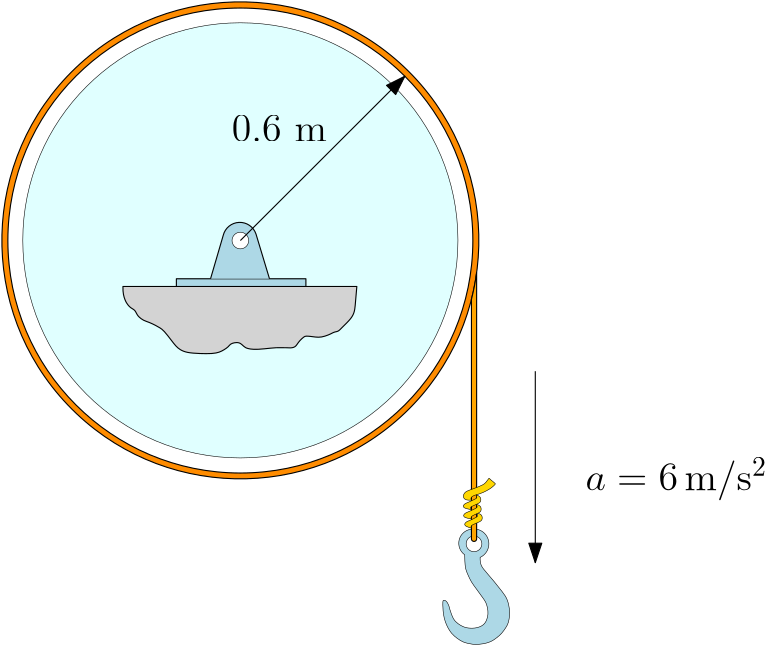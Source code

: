 <?xml version="1.0"?>
<!DOCTYPE ipe SYSTEM "ipe.dtd">
<ipe version="70216" creator="Ipe 7.2.17">
<info created="D:20200624142134" modified="D:20200624150146"/>
<bitmap id="1" width="1920" height="1080" BitsPerComponent="8" ColorSpace="DeviceRGB" Filter="FlateDecode" length="208653" encoding="base64">
eNrsnQdcE+cbxx3IcPxrq7gHitpa7XTXxRBQHAgioAiKori3de9RtSp1KyrLgQNn3dXWvfdC
RQX3bN3Kzv9NXjhu57IY+vv1+0nD5XIrd8F88/C8NjY2lTWpVKmSjY0Nva1YsWJz1w4AAAAA
AAAAAAAAAAAAgFa+/vrr6qx8mxEqnBnzTG4rakKekgdBEARBEARBEARBEARBEARBZNPctUO1
atVEFTTjnxkLXbFixQoVKsA/IwiCIAiCIAiCIAiCIAiCIFrD9s/ffPMNW0HbZPTfoG036C38
M4IgCIIgCIIgCIIgCIIgCKIkzV07VKlSpWrVqt9owvPPTM/nCprAPyMIgiAIgiAIgiAIgiAI
giAKw/jnrzPyTUbYzTcqVqxYPiPwzwiCIAiCIAiCIAiCIAiCIIjWUP9cTRNGQdMSaMY80+Yb
FSpUKKcJ/DOCIAiCIAiCIAiCIAiCIAiiNUz9MwlV0IyIZvtn2nmjfPny8M8IgiAIgiAIgiAI
giAIgiCIksj45/Lly9O2z7T4Gf2fEQRBEARBEARBEARBEARBEOVp7trB1taW8c9MIw7a/5kp
fmaaP6P+GUEQBEEQBEEQBEEQBEEQBFGS5q4dKleubGtry3SBZhR0RVbgnxEEQRAEQRAEQRAE
QRAEQRCdwvPPtPOGjH8mgX9GEARBEARBEARBEARBEARBtIb6Z6qgmRYc1EIL/XO5cuXKli0L
/4wgCIIgCIIgCIIgCIIgCIJojah/pmHGHKTDDpbLCPwzgiAIgiAIgiAIgiAIgiAILyplyQmb
Gh8f/+OPP8rMQB59+fKl4Stq7tqhUqVKlStXrlKlCvXPVTPCyGfqn9H/GUEQBEEQBEEQBEEQ
BEEQRCpK3HIO8c/h4eEvX76UUtBUPpN5DF8R2z9TBc1YaF7/DdQ/IwiCIAiCIAiCIAiCIAiC
SCUX+ec80graiPI5j4R/JiH3Rf2zfv2fLS2tKtpUq1vfrnVbPx/f3gAAA/Fo361hY5eq1WoW
+V9RXIAA5OQLMH9+syL/+6pkqYqVbGtW+6YWAMAQqlT9oUzZykWLWpubW+KjDYIgCIIgCAL/
bAoFbVz5LO+fbWxs2M03ypUrp1//DTuH1r+Omg0AMBGe3t0LFiyMCxCAHHgBVq32UzOXjgAA
U/BjLTtYaARBEARBEAT+2bgK2ujyWco/0/sVWNGv/tnaunRA4FDYCQBMTb+Bk2yrfosLEICc
cwEWLly0/i+uMIQAmJQm9u2KW5fFZxwEQRAEQRAE/tkoCrpLly5Gl8/UP1fWxNbWtkpGaP/n
8qwwzZ+V++fyFWwhJQDISurUa4oLEICccAF++WUJiEEAsowKNt/gYw6CIAiCIMgnL3WVBP7Z
kGzZsoVsGLk1+pJN5J8LFDDv2WcMdAQAWUyJEmVwAQKQvRdg/vxmjZq4QQkCkJUULlLUKP8w
trC0qvld7RatfHx8e3XuNphe2uQO+ZFMJA+RGfDpD0EQBEEQBPn0/DNtuxEfHy86HKHp/DOv
/wYjopX45+auXhARAGQ93Xr8igsQgOy9AKvXqAcZCEAW06BhSwP/SVy+gq17uy5KrnQyG5kZ
H6wQBEEQBEGQT8Y/s3s+C4cjNKl/1rv+2dKqICwEANlF9Ro/4yAAkF1U+/p7mEAAsgW9G0GX
KFnGx7eXrhc7ecoXX3yFj1cIgiAIgiBIbvfPwgEHja6gmfEHjeifq339HRQEANmFR/uuOAgA
ZBcOTh7QgABkC1W//lmPfwnX/L6OIZc8eTo+YSEIgiAIgiC51z8L5bMpFDTbPzMKuqomevtn
R6e2UBAAZBd9B0zEQQAgu2jjEQgNCEC2ULdBc13/GdyilY/hVz1ZCD5kIQiCIAiCILnRP0vJ
Z6MraMY/s82zgf65S7chUBAAZBe/zwkdP3kBjgMA2UJrt27QgABkF/nzmyn/N7DCbs9Q0AiC
IAiCIIiu/llJcsKmvnr1Sko+sxW0Ef2zEeuf4R8AyEaOHj+3cMkaHAcAsgUIQACykaJfWiv8
B3DDxi7GvfbJAvFRC0EQBEEQBEH0888VKlRg/HPZsmXLlCkD/wwA/DMAAP4ZgJzGl1+WUPKv
36rVapri8ieLxScLBEEQBEEQBBH1zzY2NjwFzfjnctzAPwPwafvn4aP1eQgAYBz/7KzXQwAA
XfyzhaVV/8FTTHH5B/UeTRaODxcIgiAIgiAIop9/ZpdAm8Q/j5w1fOTvFHJfFM4MsBwAmKb+
edqMkB27Dl6LuX0zNp4Qc/3Ozt2Hps0MwYEFwHT+2dG5A73j0sK3rWcXr46B3r5qyB13zwBn
V1/ebAAAvf2z0TtvoAsHgiAIgiAIgujhn2mE/Z9NVf+sh0+GggbA2P553KQFh4+cTU5OFnbF
T0lJPXz0LJkBhxcAo/vndKvcvGM77wD/rkFBfQb17Dc4qO8gciewZ/9uQX3JRA/vrmQGKGgA
DPTPOhU/k996cfH3nzx5rvwdgCwcJdAIgiAIgiAIosQ/0/pnduVz2bJlTdp/Y/ygyaFe3XY4
tDpQ3+7SN99fr/xNTJXqMbYaqlQnP5KJ5CEyA5mNzAzFAYBx/fO0mSF37z2itvnhw6fHT16I
3ryX8N9/r1NT0whkOpkBhdAAGNc/U5/s3MK3o3+PoD6Duvbo08EvsJ1P1zYeXQi+nXt0Cezt
3zWoR+8BHTv3ILNBQQNgiH+u+X0d5ZfzoqVRCZqQO8qfRVaBzxcIgiAIgiAIwvPPFStWpAqa
55/LakK1M71TpkyZ0qVLG90/zwwa8aR4KVWePAohM5OnKF3+ttiXHz/eO6bxcvc/ZuTV1W2s
eY49Ekzff5U87f458WWS+V/GbuFO3BLzir9YRdv26KhOh0ts1SZDcxA40XFrOZy791H6kGY5
oVsO/7ltWzB74m9hs+eFT5mkz9L6Dho/cKihX4uERW4mKJ9uRP88buL8e/cfq1SqDx8+bt66
b8SYYDr9t9+XvX//MS1NlZqalpycQma4/+AJmVn5+UMvPbGJ6jsvY/b/KryONGc462pVRzgn
dwaFZyb3lGZfSplvAupwN5s+S3QVmoeY5XAXknm2i17pmrcm/kp5S+Btp9xG6vttxX3hsVVf
qukL12xk+gzqtYsfZ+ZV0+ndwODt3/bXuRtnzl05fuL8gUOn9u47umPXniXsGWat/GPeivH0
/rh5w0fPkV8gOfOD50Uqn24U/5wun5t37NgpsEfvAZ269HDz6Mw86uLq6xcQ1LlbL/+uQX4B
PQJ79e/o191ZYSOOBRdeJMRt506cd/q/hBcX5mnub7+VkJA+w77YhITYHWIL2RGXIFiIPOxV
6I96vZkR3zY9CTv9QrhA9cT0iG482R7BdNYBzFLIel+cDuNuRoIRjnm20rZdYGj4OnKrcLoh
/tndM8DU/pmsAp8vEARBEARBEETKP9MS6CpVqtBbRjtT80yLn03hn09/X0eVJ09yfrPUfPlS
82aQL7+avPk45MtHZiMzn1ZavsIyYMceZWoWtkhRC5YMb6yezjjkc/ekfLKxJHBu8M9sR6Rx
7PpaI/WWv3ppkME2Kot3bN6xL2xe5pTp81fPnrVIP/ncuVtPw/3zq1evyYfcqHU72BPJj2Qi
echE/plKuUNHzlD5vGjpWjp97IR5+/4+/vzFf2R6Wlo6KSlqBX346FnmiQb4Z1FpmSmluV5U
rSt5P7Kfq+jbH7ZKTVev6WejRmWzns6fM91aCx14uhBm++HMrWJ9hyXpn6UvB8GVrm0jTeOf
+Tub4/zz3xszp8yL+nvT1r/CF+vjn4PnRZIL7eWr1zzVfPzkBTL9/MUYk/pnD6+AoL6DOnUJ
atG6U/rE5h3dPbv4du5O3lv8uwZR/AKCevQe6OEdYBT/zCJn+We+111wIZalWw1BvW0iQlst
n1/Ir0LMP2uDHNX/Ti8wrX82ju3PAcxfGE5el2vXbrJVM7lPppDp5FEj+med3mf088/9B0/B
5wsEQRAEQRAEEfpnKp9ppPpvlMmIkf3zyFn3S5enblmVJ09anrycamfNRAp9iDrqu2UqKGoB
vS32pbgVyZRgPP3C/lEtVUTrdT9X/yzvoLRqrnvHRIVktrEs+p+NUevSf5y5ct7iiKn6ymee
f+7df9SQX6fruiiqmtkKWjjFFPXPU6cvTU5OTk1N3bTlL/LjyLF/kNv10btpLw7aeYMmLU3d
iCMlJYU8xeD6Z+5XP4Ivg3gXJvtiVJtYwYWpTYFKC0/RU5qzbZptvi9y6ak38uUrCf/MusAN
98/aNxL+WcPy7WvXb5mrV/3z8RPneQqayudXAilt3P4bzq6+/l17duvZr0165bNaLLdx9+/R
ewDVzvQdRiOi02+Z4Qg/Pf9sQqGavi/8+mf1Gm/t0/7cHOuftW58Lql/vhYTy1bQjHwm041Y
/1y+gm0W+GcCWRE+YiAIgiAIgiAIzz/b2Niw/bOw/pneN0X98+ih0x5bl1aL5bz5MuVz3ryq
335T1aiR+WOGgiazkTvkKeSJWhe+JeaVRH0gpwkAv8RX/q/mpSRwppxJr+Fk+gNwtiHzj+5f
XT3GXT777/GlZI64f2Z3FeBscGaPgvvnhKZd2x/ya/OHCrc5XTepN0zgqaiG0pSzZmw8rbL+
KGjWIb7B9LDTMlRdm3ss2LZ+866QYPX9WUs2zPtjSXrp75RFYybMk3/uwKGTBwyZ0mfgGEYN
kSlDfp0+aNhU8qje5dBs4ayffNbDP+/YdVDd8/nR01Hj/hgxZg7VdOfOX2NpZ7Z/TiV3du4+
ZAT/LGjBwT49pP2z1B8myClNGUEqJmB5lptus2D59P2BfUmK+GfNphrsnxVspIn8M+s+vdbY
72DbuIc3sz2IxLtQ5nTuwWS9jXC+/nsZe1TzbiDxNi7mn0dFLovauWyBPv6Zp6D1k896+Oe2
nl2C+gzq4Nfd0Vld1ezo7EMmevp069F7YED3XgHdezMK2i8gyD+gR7egvu6eXQz3z6z71D9n
9qDILAamzla9KBquUM2cLlmRm94dIoFd0kxXp74VyG1pE87rkpH5xPTq5cwVafGxPP9MflRg
icX8M2dPWQ1D1Avn9A+hmyq68YKlZT6RMw977xj/zDq22uq3c5uC9vXvr5981uqfa9dpAv+M
IAiCIAiCINnon2n/Z0Y+k5QvX54WPJfNSOnSpUuVKmVk/zzst3T/zCp1VvPsmer1a1X//ioz
M/Z0OpvaPw/7TS/9paDMMlP7SJguBf75I0faZCyE1Yya31SW0/pDY2xEdZnoqrfF3svYBbaP
4ixEo4Yy9pTb3ZqzVdoPYOYRU7jNbHnIr9ik5plz3Fhzco+V6AbrZ54zWBK1d+WKsF9nRS1Z
sWa6esqiKTOXT5yivb8xo53Z/rl3/1GBPQcZ4p/ZClo/+ayHf74WczstTXXkGOcYrly97ejx
838fOBl/92FamrrmOSUllYQ24oi5fscY/pl3uXF0NOfCZJ820tpWStLKPiT9LpF5raXPw/uD
iPQfZfwz855gqH9WspFZ4595bynpL0r6d0YZB0fzI6u3CXt6+tN5LabZXY9Y7Vm0NBgR9c+z
F0buDA8J1c8/Mwr6/fv3+slnPfyzV8fAnv0Gt/MKYE9s5ebfzrurR/sAn06Bnbv19gsI0tDD
v2tQt6B+5ClG988st6z+Md1nUh3KsawZs6mXz3kKlbr8FtMZNliwOrGyarFtbibWiIO15HSv
m6GUNT/KKWiefyYbIy3YFfpn9qFYcOH0DrH6Z/GNF/QGYR+ujEOhnp8ruj+9+me2gk5MTHz9
+o1+8lmrf27Y2EVuHN4ZIcdPXoi5fpshLv5++vcB8ffZ089fuEZmlllU7TpN8BEDQRAEQRAE
Qdj+uUKFCrz+zzTlMkIrn03un/Ny/fP16+k1l+fPq+rWZaqgdfTPknWS3F7QHD+sXfso8c+Z
norT64NjSjMFlHAsNl3Ut+gMgr/N53pjjviS6DQi6Z81MyveZrmSV24ZJHfDFG0w14HrzLxN
K9dtDlmxZckCzQfJGaHTfw8Zq+CJpvPPVCDTD7zkjn5P18k/34yNT0tTbflz/+jxc8dOmEdu
R437g3k0ZMUGFSuvX78lt7G37hrFP8uIZc7wgjypq2Mls5y/VdTmnXk6e+aM+5L+mfU+o2j8
Qe4M/EWZqhc9b5xHwZ8Y8PwzezMyr2W2cOY8i7/jzI5kLlaq0F2wTB38c2ToKr39M+HRo6fk
6iMHYeWaP/U4pLrqMm/fbkF9B7l5dHbS/OjEfbRlG7/Anv26BRH6Ejp17k7u+/h2U+afxSLh
n9kFtJkPsYUzt1UybxQ8RoRyrSxbJjM+lr86fdpcZM4pEM5aeoZw/TM9Shy7K/Zc7f5Z+Czp
/htSS+MfLs12cjz/J9t/g8HXvz+Vz+SW3NdjCYb45117DiUozhrZb4fJivARA0EQBEEQBEHk
/TO9Zfo/51r/LCZtxAbtymz4QP+aXkwd69F/Q2BpBMI2U84IWwfosmqmNJEt6wTOlvE8Ir0I
pNt6SNc/K95mroMSVJhz/bNYzwG5DZbpR70t9vGr18+evbj/4PHt62ciJc6T+ZE7IlZumKW5
P3FW+PSZS0Znq3/O+vrnm7F3yXWWkJCoJjGJ8PLlmxs341eu3kZn2Lxt//Ubcbfv3P9r/7Ed
uw6mpanIU4zjn3kOk/UlSKaW5NXnS7/i8v5Z4iHZvtB8/8z9ToQ5A7l/ZSDSJcbQ+mclGym+
a+Jy25D+G4reUjKOGPeAsA4Ls1h27yDOO5iCntKmqX/WtN14//59YmLiyyypf/b2DQzs2d8v
oEenLj38CAFB5I5Pp+6t3PzpOINt2nXx6RTYoVN3D88At3ade/QeSJ5igv4bYoJU4GMz5Ce7
mwTHbHPdNT+atRjQbpq9TJZ/5ths+SJqEf8sLth16b+RfjS4TxT4Z5GNl2l8nbGdki/BJ1r/
rGm78fr1G3IB8oYjzKL65xPnFdU/X4xB/TOCIAiCIAiC6O2f2SXQWV3/bJL+G1z/rKBWltsy
2vj+WaR/rLgq12HVmgpGVh8PoRYTyiJetbMO/pkRR0q3maX3mYj8ub0W/yy1wfqOh8gwa8Wf
ERFR0xj/PGORkmf17j+K0LPfcLZ/JvQdND7X9X+OuX5H01UjTcUNmbAifBMz24gxan135Og5
Mv1azG0j+WdGM/Knc7wo51WW6f8seXXL9EmWaa3M7lfDahZBtoQ1Rab/xihj+WclG5lV/Z91
9s+i+8jxz6K7oK9/Xhe+3oD+z6yez8LhCE3Xf6NbUD//AHWT5y6BvQjkTtcefcmdVm5+zGyO
zupxCdt5de3Vb4hXhxzhn0VrmLn+WdQDS/tnQa1vM34P5IwFcuufDfPPknZXh/7P4m1MMvdF
YuOV+WfuzJ+qf2YPOKju/8wdjtBY/rnm93XQ/xlBEARBEARBstE/M+MP2traUhfNjD9oWv9s
wvEHhX/pr1VU8hSW/v2fxfyzQIJJPkWnVXPnlOy/wVqFAf03WFJI4TaLLIR1HBT5Z239N4zm
n5X332DoO2g845+ZiYE9B9GBCPWWz1JTTOGfd+4+pFKpNL2d02h7Z/K/pKRkMuHSlZsa8xw8
fPTs4aPnjB4/99GjZ2TmHbsOGss/p5+ox/iXJ9eL8ltDC09XLbpS0I5G7DKUmp/fQOZeDGtr
s8Q/K9jIrPfPmYdFbFxRZuBFLYNFSn01oJ9/Dl65e21U9MxR+vhn4YCD+iloXbWbu2eXbkF9
/buqOzyTWwq5H9izf/uO3ah51sjnDk4uHTv4BQb1GdTWJOMPdhQ20xA45Ex5K9rEWLIrsuJB
BqUWyy8nlvHPWpp4CMcflPlRJ//ME8LsDZbaeHmbrXmKbIX2J+Of2fKZCmf2cIQ6KWh5/1y+
gi38M4IgCIIgCIJko39m6p8ZC80beZDK55IlSxrXP/86ctb90uVT8+ajhc2ZCprCKoqmD5HZ
yMx3y1QgT9S6cHYxs4JCQV7fZmlBpK9/5hZgs4feExvLT7RcU2TV7NVplsnyw9wRwWTGH9Ta
t1lQaK1wm0W9WeZEZf5ZZoON658Vjz8oVNCGNHymvHz1WqiaqYImD5nOP0+dvlQzuGAa9c/s
3Lp9j84zcmwwud205a/U1NTk5GTyFKP5Z6YFMffk4V+wwmuHNxSggj9t+PiRdz6zxshjn0X8
Lj3cbeYM5ZlV/ln7RmbV+IMigwnyxwqUHAWVHMn7ouMPcg6vhNPW7p9XbDy4aev2hcwMuvjn
4HmRogMOUgV9/mKM6fyzs6uvf1f1d1jklspn9Vdagb169Bno0ymQXfzcxoM80o/MRp5igvEH
M2ZmC0/aMkJkDMH0zsmZqnZHnPj4g5lONez0LYlya4Gd5pjY9JH72N6VPQ/tfSEyEqIy/8xp
vCyqlLUb44x95/pz9pZIbTx33EZWBw/+AIuccQk/Qf88f2G4cMBBRkGTR43ln3X9N6p+/nnA
4Cn4fIEgCIIgCIIgWv0z0/+5jCZM/TO5NXr9M+H093VUefIk5zejbjmdfPnV5M3HIV8+MhuZ
+bTCv6DcFvsyw2CIDLOVWSecMUHYF1pKAgu7SSjxz5znPjrKE1DsxUr0ChBfdeYuaPpXc8dP
ZHZNWFAq6IYhJuTZB0wou7Rts4RIZzfxUOKfpTfYyP6ZsGDc1EVjJszTVUEb7p/DIjcTlE83
in+mUu7w0bMqlSolJYUq6Jev3qyK2h65auvCJVGMtVu0dO2HDx/JbIeOnGGeqP0LHXYyhq3k
S2nNWSSU0tzzTbM07ukhPkCh/BuC1PnMubLkG8uQk5Z72Sryz4IeyIKJ/O0R/5JL62Vr4vpn
9jsYt1b5KNNpR9CLQ25YQ9H29Yr985lzV46fOH/g0Km9+45ujVrFmUHH+ufN2/aJ1jlLTTeK
f6Zi2cM7oEfvgX4B6rLnLoG9Onbu0cqtc6u2/i1a+TVz6UDnbNG6U6cuQUF9B3l4BTBPNGr9
M7XQTJdmVkPmzMbF3AWKNTTmKlxOm+iMxWpVxLRbRQJ/pZkjKmo2iVP/vI9ZkfjIhi5yFc5U
6orsoOieZjTZ4FZ6Z4RlgzMWq1mm+MZz/fOLC9uZLRH04mD27pPsv9G2XWBo2DphnbPUdEP8
s7tngKn9M1kFPl8gCIIgCIIgiFb/zPR/ZuqfTeqfZwaNeFK8FKfsWRYyM3mKsoVLdFFWhFw7
2VyIIYcC5CZ0rX8mjJs4//6DJyqVKikpOS1N9ejRM/ajI8YEb966j8rne/cfk5lxkAEwon92
dunY0a97YK/+fgFBAd17d/Dn2zY3j86duvTo0XtAx06Bzs07KvLPnwuSnahzF5Kl18Co4w/m
0bEFtH7+mawCny8QBEEQBEEQRN4/M+MP0ubP5cuXZwqhTdH/mTJ+0ORQr247HFodqG936Zvv
r1f+JqZK9RhbDVWqkx/JRPIQmYHMRmbWYeG8P+7WxdZKFiHnQjR/IG9QnTD4hP0zYdrMkLv3
HtFhBxMSk06duRy9ae+mLX8dP3nh4cOntB0HmYHMltN3X/iXDp/QhaykrluiOpo2/BGUYeea
ty91Xr9+8+LFfw8fPYm7cTbyk/DPmQq6hW/HzmrDrGn+3MPTu6ube2c3j87tvAM6+AV27dEn
qM+gjv49yGyQz/DPwBD/bGFpNWDwFKVfzk5aEB//4PGTZzo13yCrwOcLBEEQBEEQBBH654qa
UAVdpUoVW01o/TO9NWH/Z00L6Kx4ymcHt/uBwgYF4HP1z/SD9uGjZ1NSUlWCJCcnHz5ylsyA
wwuAcf1zpk9u3tHDu6t/16DAnv169h0c1HcQoWe/wUF9BpGJ7bwDmqHyGf4ZGOyfSRo2djHd
OwBZOD5cIAiCIAiCIIiUf6byuZImtAS6LCum9c8anzx85O8UtVsWgzMDLAcAxvbPTCH0zt2H
rsXcvhkbTyB3duw6OG1GCA4sACbyz2yr7Ozq6+7ZxatjoLevGnKnrWcXlxa+vNkAAHr7ZwtL
q6A+o01x+ZPFovgZQRAEQRAEQWT8M6OgbTPCbv5scv8MAMgB/nn4aH0eAgAY6J/TcdbrIQCA
Lv6ZpGq1mqa4/Mli8ckCQRAEQRAEQRT6Z3rLHnawdOnSJu3/DADIIfXPAIBs888AgCzxz3lM
0IUDnTcQBEEQBEEQRKt/trGxqcwK45+ZkQcV1j8XKlQE/gGA7PXPCxatxnEAIOsZNGw6BCAA
2UjJUhWU/xvYtZWPsa59sih8pkAQBEEQBEEQGf9cvnz5ChUq2GSEqYIuV64clc+MiFZS/1yp
8jdQEABkI1u3/z1jzgocBwCynp59x0EAApCNVKn6g07/DDaKgoZ8RhAEQRAEQRCt/pnpv8H4
Z6qgmWEH2VXQWv1z/V8coSAAAAB8hvgHDIUABCAb+bGWna7/Eq75fR1DrnrydHyaQBAEQRAE
QRCF/pncUvNMG3HQ/ht6+Oc27v5QEAAAAD5DPH36QAACkI00dfDU4x/DX3zxlY9vb12vd/IU
8kR8lEAQBEEQBEEQ/fwzrYJm939W6J+//Kr44F+nQ0EAAAD43BgweJpTc18IQACyl1KlbfT7
J3H5CrbungFKLnYyG5kZHyIQBEEQBEEQRLl/Ll++PG2+wYxCSP1zqVKlmOJnheMPdu0+DAoC
AADAZ0grt65QfwBkO/aOXlZWhfT+h7GFpVXVajVdW/n4+Pbu0m0IvbrJHfIjmUgeIjPg4wOC
IAiCIAiC6OGfK2jCbgFN+z+zzbNW/+zo3Bb+AQAAwGdIh04D4P0AyCHUbdAc/8JHEARBEARB
kBzon9nymd4y8pmJlH82N7do3tIb/gEAAMDnxpDhM7069oPxAyBHUaees6UBVdAIgiAIgiAI
guQo/1y+gm3vfuOgIAAAAHxu9O4/oUVLf7g+AHJiI45mXuXKV8U/9REEQRAEQRAkh/hnnoJm
xh+kzplJSU3IU4oU+aJGzVouru0Dg0bAPwAAAPh8GDhsereeo719+7VsEwDFB0AOp7Gd+3c/
NCpXoVrhIkXxz34EQRAEQRAEyS7/XE4TYf9npv6Z3mH7Z3ycAQAAAAAAAAAAAAAAACCPqH+u
XLmyra0t/DMAAAAAAAAAAAAAAAAA4/pnXv9n+GcAAAAAAAAAAAAAAAAA+vlnYf9nEvhnAAAA
AAAAAAAAAAAAAEb3z+Q+HX+wTJkypUqVgn8GAAAAAAAAAAAAAAAAoKt/Llu2LO2/wbbQlSpV
gn8GxqKpQ7uGjVvVa+BSt75TnXqOtes6AAAAAAAAAAAAICdDPr+TT/Hkszz5RE8+10NuAAAM
98/sEmj4Z2A4Dk7evzRqCeEMAAAAAAAAAAB8AjqafMZ3cPKC7gAA6OefK2rC7v8M/wz0xt7J
i/xWwm9nAAAAAAAAAADgE+OXxq1goQEAhtQ/MxaaGX8Q/hnoKp/r1HMy6S+7WviNDwAAAAAA
AAAAZFsttJM9FDQAQEf/XF4TaqHZ/pnKZ/hnoFQ+O3rVqdcMv4sBAAAAAAAAAIBPWkE3s3eE
ggbAUBydM0WrnYN7U4dWds1at+8UtCAs6tWbd3fu3Dt+4mzIsjX9BoxjZnNq7pur/XPFihUZ
/8wufoZ/Bkqwc/SsXRfdngEAAAAAAAAAgM8BRwMVtFNzXxdXP+cWnZzVt5o7GbhQXNW3GRP9
1DO7ah519ct1Ci5jlzuRLdcVsssGrdS5g4uTj7OTj4su0PmdnKEBs8RCO7Sq//OPP9WoUufH
6g3r/tyocRM713ZRm7erMvLhw8dz56+MGjMzNypo5f65ZMmSJTSBfwYS39f41K3vhN+/AAAA
AAAAAADAZ0Ld+k6O8JMA6Ifm2nFt6dOzQ8vRnRsO9/qxl2u1AW41J3dtNLtf6yFd3Vu7dzx7
4UpaWtrHjwmMiD527EzX7sNyl4KW8c+8/hvwz0D+jwXq/dIcv3kBAAAAAAAAAIDPivq/tNBD
QVN1NnDohIjI6MUr1kSsjA4J2zh3YfScOZHz54eGRURGhC8JD10QERkSHhEavmxV6PL1YWHR
ERHR4RHrQ8MiIyI3DB46NtdVgfoHDJ44dd6EyXMnTpnHZtKU+RMz0NznPErmn/rbQqoc9TOc
A5o6rvqlZlT9b6Ma1IiqX0N9p16NtXWrq6nzbVTtmlF1uNROZ1Wd7/o0akYrqPVs09rMy86x
PYOjk7cDdwqZwcHJm0znTdRvdWPHzyLkolOiVesOg7q6z+jrOreffchgp/Chzhsntflzevtd
s7r8vXDAmF5+Y6fMSk4hUd8kJ6tvVSrVixf/DR46KRed/0rqn2mof7a2toZ/BkIa27XF71wA
AAAAAAAAACA34uUdYMjTG9u11VUjOLuqG0qsWr9RpVKlaqo6n7xUnTr79NCBy7dv3Vap3pAJ
KtU9leo/leqDih+1glu7bi1Zgotrp1yhTagnHDdxTuSaTTGx967eiI+5ee/azbv09toNDaw7
mY/euHv1evyuvYen/76Ytu/Q7Tg7+ZDb9fWqv62ed3npvFvL5N1cmpBnY6m8G0uS2zybSuff
UrpAdIn8G6zzRVvn26Bhveb+4uL5nlc0W/1zDWY5ustn70ZN27KhermxnXsTO/dGTdzIbRN7
D3tHtZHmzUme+8n7Z0fXDr27+o8Kaj05yGHhAIeQQQ6RI12iJ3tsmeGz4/fOf83ts2vBsL49
e548d4mc8ElJSSkpKWlpaYmJSeTH9+8/DBk2ObcoaMY/UwVNxx+sqAljntnNn01R/7xx864j
R09ny+6PHvv7wCETs2x15MTYvefghYtXKeT+uAmz2TME9RpJMNHa3TwCyRrJrSk6b9Sph7bP
AAAAAAAAAACAPu53xszgkJBQwtx5i3oEDcz6bYiO3uTfpZfeT69Tr5mjs25+0qmFWpotC1+d
nJRy/sa1ZREbR4/5o6N378DOfbasj/rvycXExNuJSTeSkmISk+4mJbxOfPsx8V1CUkJyYtKH
1+/uJSUlhYVHqr1oC99c4p/Vt2PGz74SE3/k+PmjJy4cO3nx+MmLp85c3rrzn/C1W1du2B65
fju5DYvaumn7/lNnr5AZKEeOnbt5++GU3xaqF6Xj/lJvHFX/2wUl831RtHjRIkULFylaqPAX
agoR/kcoWOh/VgWLWFkVtrIqZEmwLGhhWbCghRW5P+er/FG19PfP1Co3tnPXCGcP+2btg/8I
+WPuslZu/uShJvYe5LaDb+/loWtmz1naRDMbhZrqrPTPvv79Bw+dJI/ozOS+fqdE+459Ogb2
6x/U+dduLUZ3bji5c+3ZPeosG9R03djWWyZ775jRcc/sgCPLRiycMvTE6QtpaWlJSckpqelJ
Tk5WqVRPnz736zLQuAo6qNdIKi2N6yel/LONjY2ofzb6+IN79h4kR+zdu/fZcvkHz12+YFHE
sBHTTL0i+vKpxMK8puT27dt39MsLU8jnW7fiyerIrdEVdMPGrT/ffyr8eVelentmNv1xd5xK
9ebMAvzzKRuYff5N5gthKnoHb1obOt096/euz6K16zYR5vThTHefuHLtukW9jbmuoXMEawEm
Q320V0z0w6EAWt52godKPap+E9DzTQmnH8g9740e01dofgnijAUAfJI0atIiJCR0//6/Cdu3
74yO3kTvb9iwqY1bh6wU4GSlZEsMWUjDxq1186KaAfWWRa5KUn0MWx3u7u7t0Nj5lx/r9+zU
+erJA2kJ8Skp8SnJMSlvziS9upSa9CIt+V3Kx3dpKclJia8ePrpAPolHRK5klpNb6p/Hjp99
+drtYycvnjx9+ejJC5u274/e9teKNZsXrFg7b9maRWHr5i1fM3951PLVm8n0jX/uO3Li/Mkz
l4+eOH/j1oOp0xfqYRoZ/7yyVJ4vihT9rkiRrwsVqVqQULiKVeFvCxfxsrfr0KxZjS+KVraw
qmppVcXCytbc0sbcoloBCysLq7Di+aJq1TTcPzexc2/q4Ll7zz8XL137c/tfd+8+mDlrURP7
duER6+/ff0im3L4dH7V2Cy2Npv5Zv6Et9fbP7969V2nLosWRwpnfvn2nx8nQvKX/4WOnRk8L
7trZz8/D3suppkfj8oHONpN8vl4cVC+4W+1xfnWn9XCJnNx95ayRly5dTUtLS1b755S01DRy
m5qampSURKVi85bGHIvz4sVrdL/IHVP7Z6qgGfPM7r9h3PpnRj6bruhXnnZeQVmgoKlYpq/d
zFlLqP4lt+T+rdvx9Fyd8ftiOo8p/DMjn2mMrqDr1Gum36+npvatgv9YtG/fP0tDwsl9+Odc
wTb1Tp6f9Un5Z6Uexmj+WfNRWqnmVcvnlRM8RLYhJ/tnZjvVd9YxsLY2wyfwyTzC6o3JmJ55
BIRP57123DUKvD17vRJazwQHFgIwi49t1u0F+3yTfDWZS557OUtc5pwTIyf658yLiL8vIlvL
udIFL73W6zHj2zfxy1nfHZf8Ro9/MJW+C0m+RmT7RR+SOCyZp5PIYeRtgOy2sR/l7JTU656j
3o64G6PTb0wAAMiF8nnDBrVwnjjpNycXd2biyFETqI7OMgU9Y2Yw9d7MZuhXAq2bF9X0kViw
bMXT9/d+D57q2KhB4x++b1Kz+rAuPpcPbLt5bvvJg6FXz66NObXm9L7lT64cSHlxO/XD0+Q3
j+9eO7Z7Z9jTfy8tXrpEj34UwtGsKFrnMY5/njDnSkzc8VPqsufDx8+FREYvDl9PWBW941bc
vbfv3sffe7h+657F4RvIxKURGw4dPXvq7JUjJy7cvP1w2vRFmrpx3fbXReON19arHlkqb+HC
RasXKlKlYBFbq8JVCxYuY1W4vZ3dkhnTNkWGdffw/MqyIJlYSS2fLSsWsKhSwMLc3DK0eL6o
2ob6Z02TjXat23a+fuNWyzZ+5GAG9Rp+4eLV2Ng7R46e8vHtRebs5N/v/IUrjk5eTew8Gmd0
6shK/7xoceTFi9dk2LP3IFPqzBhaKvr0WN2UafPJEibPnD9y4hR/Hxc/1xr+zav4OVQY2tZ2
cZ86472rDWhdZVKQw7xh7UNnjY29dVvtn5OTM8qfU8mP5Jb2gp46bb4RFZ9J/TPTAprKZ9oL
mtHO9A6Vz0bs/5zt8jlrFDQ5OalYjly5UeoMZ3+ZYnT/nFn5fDueXBRPnjw3roK2c/TUWz5f
unTlxMnTwX8sIrfkfq5U0Nntn9U2OG43/LNB/lntNxQJsWzxz7yV5hL/zCxn6JxMi+I3IXST
7Aaz187ZEo2TYQkWzQHMsBMazcJyNXK+jnPk+U9kb2eWeJjP0D+b+tgasYBfZlGZe8E52TSm
VHTvMsXmp+CfWUeG9+ZJfuRtDMeaCt4BtFyP1KBy3jHI/hr2+rLOQJ7RVf/Ie3fS/i4k/2aS
LpOFL5/mVBHuCOvV5F0p6h+588tuG+fF1Rx27vd6evtn+bPRRO+Nn8aXVgAAIG99g3qKdNto
49aBVkFnwWY4ubiTddHS64mTfjNkUXaOnrr650XLQ18nPt20KXzykKDurZq2/blSn9YNImYM
Cp0zYNZE/+0bpv2zc17YnL4n1896H3dElXzv3cPzh6IXzJ8z5FrsPwuXLMx99c8T5ly+dof6
5yMnzq9Ys3lpZHRIZPTjp8/fv/9w6vyVf/97dfX6rUVh60JWbly+atPhY+dOnb1y9MSFG7ce
GOKfo+rWiCiZt1DhL74uWKSyVeFKVoWqFSpS1KrwmIEDu7m1njlqxNLgPywsC5KJFc0ty5tb
VCxgUdWcxHK5db61dWowy9HTP9t7NHVo5+UTtG//YUdn7yb27RycfCJWbkhOTpm/MJTM1tTB
s7Vb53PnL7u5B5CZCVnvn3WCGjz9TV27wOs3bn38+HH+srA5CxcH+rZp3fjrTvaV/R3KDnev
uXZYi98Cag1xrTzM6+cVI722rV704OEDsrrk5KRUbpKTk9PS0q5fv9XGvZsRa2gvXrx29NgZ
o/ffKFOmjGgLDpP65xwin7NAQdM93bh5l9bqaFP4Z7Z8ZuquadG1sRS03s03pkyddfnyVeZH
cp9MgX/O+f750+u/ofwDdbb035BZac71z1JKX1a8c/d0aO8+kjqCf0yEJeISLyj/IVEZKFJn
CP9sJEx+bLPEP7P2onefoQquVpZLVOSfc3b/DY5kZntRsSPmMbS3h+Q7gOz1qLGmRledXMlM
NoAtaQVHQ9u7kPSbiebNWaaSWfTU4kpm1nEWLcyW2Tb+/AJVrvfbDvwzAACYwvrOm7eYmTJy
1IRly8LYP5IZDOnJrBC6oqCeA6OjN23fvrNRkxYGVHS30bX/xoqVq1WqxBtXDl3Ys3L5iM7D
3X6e3sUuakq3TSEj1oeNvXxm3ZVz6yODe/8dMvRV7PY01Z2X9/7ZtWzkwt/7Pn1xeYWm/7Pe
9c+0pLlR07YlS1WoZKsu8XVw8nF0pnTI+LFDvQYtvvzSuub3vzBPMcQ/a/o/xx07eeH4yYsH
j51dvnrLorB1azfvVqlU2/YcCF6ycvveg2s27VQXP0dGL1+18cCRM8dPXTp87PzN2w+navo/
61n/XLd6eIk8hQp98Y1V4cpWhQhVCxYuaVXI18FpbL8+f25YO3nosMIWVlU1/rlCAYsK6vpn
o/nnpg7tCA5O7U+fueDr19enY+8lISsTEhJDlq9KSUmdOWtRx059e/YefuToqaYOnp+Dfx4+
anpiYlLw9N/79hs4dvTAQYEt+3vVGur53YA21aZ1rL99fPsl/ZrO7lp/SV+HrdMDDkROO7Nx
dcLbt7TgOS0tjd7SEmhNX+ikwUMn5/DvX9j9N3gtOEznn3OUfDapgvb1768ewvXJc4Xy2bj+
mVk4I58zpbRGQT9+8szwl6B+w+b6/WIKWRa+desO5sc1URsI8M/wz1ntn3URYvDPBte4yixf
ftVsGSUQU4IaS8VrF1ExWSVYPkf/bPpjmxX+WWYvxC9J9tcxud8/q9fI/aMGepSUvbjslcpd
j6ZSjtwKbcY/KzuM7HceLW8mzNEQHhbpdZElsM4BZlMV/ZLiv0NyX1n+lsM/AwBADmHgoBE8
vczzz1RQz5gZbPRVt3Hr4OXdhTBi5ATChg1q7cxsElkjmdgjaCCdRycdXb9hCx38s6vao4at
XJOWlnA/9uiry3/un9t346h2lyJHPjmy/NXtfW+fnExJjnv1/NQ/6yYfWtL33zMr0j4ce3F5
za5F/davGJea9m/kyvWG1D/TARMrVa5hYWH5Uy17UTvNCGorq0JN7NsZq/757IWrsbfiL129
GRq1ZWHoug3b9qampm7Z9U/snbuqtLS7Dx6vWLN5ScSG5as2Xbx8I/b23bPnr12/dd+g/ht1
qkeo/fP/qhYsVM2qUGXLQlUsC9laFrQt8sWimTPPHj/mVr9BCQurypYFy5ur5XPFAuZVzNT+
eYXB/Tcaq/2zZ2M79/ETZ/3778srV6/Hxd1LSUk5eOjEzl37jx49nZKSGhd//8aN24+fPJs8
9Q9NsbRnoyZuWdz/WafxBw30z1Hrt5GnTxw+fGDPnsP7dBob6DK5a+PJ/j+P9vxhfnenvVP8
/hzvtmlkqz8neB0M7nMqfOyR4HGvHz9OU6lSycFKy+y/wQxEGLlqY67wz7z654qamMg/50D5
bDoFTXtrSBU/C+WzEf2zlHzmKWgyj4EvRL0Gznr8vuvare/qNRuOnzgV0LUPhflR96WprW/c
nxoTS0O7Q6jNcHrIowJpnNkqXiAtd8exHhb4ZPajd7fJ+udZZ95KL8dBYrbdZ97wlLLEGjl7
oXlIdH6RNS4QrILTVUO9Per7rOWwZhb039AsTTAne6fYBzl94WpdzH51WAthLzzDKm9j7RL/
1VQ0J/ckYe0OVwWkKwV26Rr7czpLBYvU5vFFMbu9Z+j03uxP0IJqNO5KM1QDr0My005Zuv8G
uxWtfOmmxJzSG6Pg+GhX+tIPaTMMnAMuVv/MPFfaP4soPuHryNFK6acH64XQPETbCAgbq3If
kvl7/PRFaRdB6bYnvQUus4/svq/sg8ZZO2fJnCa6Un+nL3GotWwAv02rxJGRVHZiGyw1nblg
WTOwN3Wd6MEXP1x6LUqL4hY9jQU9OvTqvyFxbEX2QnQDJC520SHeeKvgnwOi9c8izSu0eUW5
61FJnxbutSbcYNHdEa9/5opfJe9Cit5MRIWtzK6J1z+zirSVbZtYfTXrPVNh/w3ONZjRulyk
mT+n0lv+OxTZ9weJ90bOZsBCAwA+PWjVMbW7Eyf9FhISSj0wucOMA0hmYBtpo5hnsgra6pkN
bbtBNkb4kE4OvF4DZ139c3jkmjTV+7hLe16fXXN8QeD5uf7JF5anvT2SlnxTlXwnTfUo8X1M
zIGl++f534seorqw+PGOCTvndftn2zyV6kNE5Dq1X3XVv/6ZUL5CNWvrsuRHe0evql//VLFS
ddsq31ew+abol9a2Vb+vVVfd1PqnWvaFi3zRsImbMfxz8MUrt27duUc+mH5MSIzavGt+6NoN
2/YmJSX/ffhkSkrKxas3ye2few/OXxG1cv329+8/qj/C3n1w9ebdaTMM8c81Iq3zFSz0vypW
6ebZxrJgtSL/s7AsuGDG739v3/51wULlzS0rWVrZmFvaFDCvaGZexaxAAXOL5cXzRtWuYYh/
bmLfLqjXr7fv3N3/95ETJ8/u2XvgyNFToWFrnZp36N13pJ2j56bNO//ad+jAwWP79h8+eOgE
mTMwaGhTh3ZZXP+s0/iDBvrnS5dj0tLSIpeF9OneecyAzpN7OM/p0Xiqd43R7jVmdKy96VfX
XePa7BnlundC+yNzeh5dMvTMyrlJ7z+ksDpvpGWE3r967aYRGylEREYTjDtyXBb755mzlqh0
CfPKGi5jFyyKUE7XwKFGWW/kyo0mGlJQYdNpmbWTE4kZqZPpoJ41gw9OmTrrmXR078KRrknT
ZaNGbL5585ZjU1n+U2MguTqULSo1UjfTFVNNyuhKunDm0XQDLO6fNSvK0L+8J/LEb6YlztCw
StcoqH/mzs9duC7+WSW58Vz/rDn47B/TF7s7jqWR2ZuRvvCMR+nL8eYN8xJoFsjZffajgteL
65+l59S8NG/eCp7IU0maz7yhKzM/g3Mbuurgn7ntPTM+oUv6Z/5aeMNRKer/zG3yKdFflBrg
FaH8bVO2MVqOj7YCORndqs3E8oyKoP+zlDbhN6eVd4OC0sT0Fy5jCm2yuiJUoukrtSs87ck1
dcLRFbX7Z3LA+cXeoi8Q95z0mD6HMw+/M4D0H+MLVb/IBoisiHPK8XZWsieA1HL4TjtjNtFL
iffqC4ebFD2fdV6U9npjMQPJ+85FP/9MXgLemcPpzLByBe99QNHbAvell375+OcA+2JMd6TC
7sQynXkydlPmelTSIb/PIv5VzztpxY8Ya68zXLQywSvYcW1vJhIT088rlm4VHV4245AKW2pr
3Taxr/lY560S/8w/NyRbppA5eb+exBSx/Dms9b0R9c8AgE/eP9MRBoN6DqTFz9HRm8gdgon8
My2rXrkqio5v6N+ll3CIw0ZNWnh5BzAjEg4cNEL5wnUagpDWLYdGrFKpXsdd2PnuTPjpBZ2u
zm2fdiUkLeV0WtrttMQ7yUn30lLu/3v9z0ML/K8u7ZCwZ/iD9X2OhvaKu7ApLS01PGK1YfXP
artVuoxNiZLlyH0HJ+8ff2pao2aD735o+MNPTb75ts5PtewbNGxJHvrxZztLS6tfGrcxpAUH
9c/jJs65cDn2dtx9ag53/3N07rLV0X/+lZKSuvvvo0+fvSC3iYmJO/869EfI6u1/HaKdFuLu
Prx64+5v0xfr759rfxtunbdgwSLfaMxzZcuClSysbK0Kl7QsuGLunKvnzjet9k0xc8sK5pal
C1iUL2BuU8C8qlmBAgUslhtW/+zg5OPfpf+DB4+mTptr38zLx7fX69dvL1665uYecPLUebJ3
f/9ztLVb57i4e4+fPHNt1cne0Wv6zAXx8fc7+PZ20GuNWTn+oN4mjewseVljb94cNnTQoF4d
RwfYTe384xi3KoH1vur7S5Fgz4ohnWrs+NV516jm+3/reHjhwPiT+2n/Z/X5kMrpv0Gi7m/w
+KmxjOLRY2fo3pE7Ru//LNp/oyQ31poUL17cEP88bsJsJV8o0JA5yfxG2c1OnQfS2mYlkDnJ
/LnaP9P1ai2oZuaRGhtRCXr8vgv+Y5GMfyaP6uOfeQW6nKpmlhYW69LAEqpqMcu3xKwKZ2Gz
C67c5q2Io0k1cwpUsMj2cHZH2xr5MwiKk0Vbgijxz5ytYj8qdV9hcwz+wnmGn3egxLy9+Eq1
zMk/SSSEpMgYUuxPvor9s0iFG+eDufzAVcIWqUr8s8BriTfu4Es2kdI46Y3RcnxkBKBMaZxc
v2jp14VdSiftjqiL0+a7uBqEX20rGHGM76vZp4dMo1fh2sVeC7F6aUGJO+dl5RQKSn3jwDvy
ssWQAv8sLLGWGLRR5jQWHU9N6eCPrHOb/4oI2obzDoL04dJ5UdqKV8XlG99X84tIN4nVjgr8
s9iZQ7dNuBfyNcYSL73cyyeyAZl7oZ7O7GOmUxX9Bop3wstcj7qM0Co8zvJHjP+OlLEZmXW8
ks0xeHXs8m8mEsI2Y+0SQwdmFnVzLmot76LCL8LE/HP6Bivwz9J/qKKl/4bEE7W8ItreG+Gf
AQCfMEE9B/IGH+T136BDEDIu2og0atKCUdBC/1w7Y2BEqbERZahVx0EXH6vp/xy2inxCvHdh
59tTIdfDAq8t9Hy7f9ybK+G3z6y7e/3Au3fxKtXTxAcHYqOHXVnmdSvM51KIz5XoX9/c/Yd8
wguLWMPUUesnn6vXqGdubvHDT03UlboOnuROxUrVycQq1X6sZFvTtsp39Ru60iLer74q+VWx
Uk0dPA30z2MnzLl45daN2HhqY2Ju3pm/PCp87daPCQl37z/668CxO/EPkpKSItdvn7tszaVr
N+lsN2/du3bz3m8G1T9/G1Y8n5VV4a8trCpZWNlYWFW1KlTawsq9YaN5UyYtnjFjSECXb61L
VLCwqm5dokrh/5U1K1CJ+udi+aJqqf2zk+42mO7yH/OWnTx1TnOE25GD/N9/r0KWr/LvMoBR
Um7uAZu37o6NjaPNOsic12/cGj5yiubLBd9Psv9zQkJiSkoKWcK58+cHDggaEmA/xu+nkV7V
f3WrOL516Xn+NdYOcdg13o2wd0r7oxGTEj5+ULfaSEmWqn/++DHBWLt28eI1unfkjinqn2kJ
dHlNePXPJVgxvP8GUwJN7uSo/htdA4cat/iZ8cBZv6duHoFk1bTDhrx/JvOQOQ0pqtej/tkU
/lnW9GY62IzOEhI9nMV7CDNP569Ipv+zyIo4c8pIabYcFrPH3OVw/bNwC0VUs+L+G+LbyZO6
cv2uuR1C6IYJFi7atITtn5UcNK1zim+qVGWalPtS6p/F5Im7tv4bcn1EFfhn8S6jws/sCtSE
9MZoOT7aTDLXBit0GtR0CStpeSXi8ivN/JN52ZJFwcERFLvy1Y3soeOsXWwflfXfEGwAdy2c
lgVr5eoeRV81JfXPUgOZyZ9X3CXzZtBhOQJpLHcyiPxFg8Th0nVR8g1kaMWm8CGBr9a7/4bi
AyJ/1ol7SNmXT0vf+4znsrZExNKn213+gH0G1D+LdEqR/iZIVrpmNJeQfrrwXUjv+mfBd1ji
369xnss6FYXrFW6bkeqfJSuZhZvK/VZF+MLJvyJaXy/4ZwDAJ0yjJi22b9+5YcMmpsFyUM+B
tA8GZdmysP37/3ZycTfR2qlkFipoqenGr3/W+OewsDUqVdKLmP3vzyy7GRl4aKrjqdmtDs/t
FDql++aoBY8fX0tT/Zvy4tS70/NvrfQ/OK3J8TmtH/8z4+PzUypVWni42j+7tNDfP1f9+icz
swK16jiS+03sParXqFeyVIXKtt+VLWdbuoxNqdIV6UMOTt7Frcv8739fNnVoZ2D/jTHj59Dx
B6/fjEtITFIPO7j7nzlLV+45cOz9hw+JSUkfPnzcf+hk8JJVm3bsT01NTUxMuhEbd/TEhRu3
H0ybsdCQ/hthxfNaWRWqamFV2cJK3fm5YGELC6vZEyatDw8vXajwyF59Fkyf2tG5WWBbN7c6
dWsUK2ZjblGggHlIsbzUP+td/9zJv198/P2Zvy+yb+bt3bHnf/+9unzlupt7wN//HHn16vWm
Lbs8PAPv3n3w7NmLdu27k0O9IiwqJia2rUfXLK5/VthdISIyesbviw30z2/fvtO8uIlkIfMW
Bgd1tBvVuVbf5mUHNio5zbHCwjY1Vvs2WB3YcMNw5z1Tvc7/GZqaUfws5Z/fvXtvrH2k2pYs
0Lgyk+ef2SXQTOVziRIlmDskho8/mAMVtCnkM633VliyHrly48ZNO427U/Q7C3n/bPjXGXr0
f85G/yxeOsvpqCztnwUlzTL+md2FWKbXtNj2sOSw9jVy/TOrqTInJvLPopvH2RJOGXO2+2f+
pkooFyP4ZzHFZGL/zG2FKtMt07T+WWvXVqkGBeKuiTor/gJF5pcTubKvi1iv47p6+WfxveDK
Yf38s1jxJB9B42Kp80cf/8x3hlL6VGTDJCWqbsPw6eufZQ+XHv5ZXL7RtYgaWnFbmGX+Wf5t
gVcmLfnyyZe8ZjSvEO9dzD4ttXx1xdly7ZcGT2hr+UsEiQUyYylyWnBwe0SLvwvp3f9ZS3Nm
3nml2QzRhtu6vUPq0f858+Th/0GByDuS6K82hf5Z+3sj/DMA4HNowTFjZrBwjD8qgdk62hTM
m7eYNwYigZZG6yGfde3/TL1xeHgU+eiY+Oxy6s0NV8ICoof8vG1Uo50zfVbOGrRzU/jTRzfS
0t6kJd9Jvb/lTnSvPZMaX1jumxQblZhwizwrPGwN47H1VtAlS1Vg+m/8VMv+h5+afPdDo59r
O/74c1NyhypQMt3CwrJBo1aG998YOyH40tXbMTfu3IiNP3X2ytNn/7599379tr2zF0dGrtu2
c//hlRv+JPfXbtn95s2bp8//PX32ys1b8Tdi42Ju3jOo/3PtGmHW+SytCn1tbmmjoZS5Ze0q
Vf/auvWvP7cFengMCwiIXLBg+siR31tb+zk5z5s4yeX7783MzFdYm0XV/s6Q/s9NHTwDg4Ze
u3Zz/99HLly8uvevg8ePn1m3fhs54D16/trEvt2OnfuOHD116PCJ06cvnDp9ntx6+fQk0+2b
5YjxB5meG3SIN3b0Nmn37j8kT09KSkpLTT156mh3X/tBPjWHt6s6snnF35uXX9quWnT3entH
u+6a5L5tSqcHNy+lpaUlJyWx5XMqt/8GWWDuGn+wAiu8/hvGqn/OgQraRPKZ8uTJc7Kb8mP8
DRk2mcxD5syN/rl+w+aof1ZU/yyGkf2z6BZKrddI9c9iqxP4baP7Z/H+GzJzimyqmLeR8qvC
/hsiH6iz1T9r+7NoXUrjdPfP7P3SMoyXiGmRKJkWd1YSh1dm92Xr0rXsXY6of1Y8+B3fBktY
Vu4xFH5lIOufpV5iLS+9aFcW5csxYv2z3DuANv8sdf7LnnsilbTG8c+Z/TfE/LMCdayo34L2
P0/IfOvg/h0E+6s6ydda8npUUHTNea4S/yxWzZ75/R33awvWoiQL9RV9CyZ6CSvomZ+5SYwk
502X3DYtXyop9M/iipu7qVq77jgoOYdR/wwAANQzb9iwacDAEV7eXQg9ggZGrlzDDPzHk8PG
hZZYU/tNVkTv0E3y8g7QY4H1G7bQ1T9HhK9VqdISP9xLubf7+oaBh/9oF79txJuY9f/ePvb6
3wfJye9SEv9LTX2Y8vH47T2jdv/mfHHDgJSXBxKT1OP3ha5Yw/Tx0Hv8wQoVvrYuUY6OP2hT
6dtSpW0IFW2qk4lffmlNnbN6/MHC/zPK+IO0//Od+Adk+5+9+O/Muas3bsa9+PfloeNnl0Zs
+H1RxOLw9X8fOf38xX83Y+NPn7vy7Pm/ZM74e4/U/Z9nLDak/jm0eD5Ly4LVLCxLWVjVLFmy
t2e76xcunjhwoGXt2rVtq/xUunT10mU7OjpO6tP30K7duzZstLO1NTMrsNzabI0B9c+0pUZT
B88mdh6jxkx//frNpUvXrsXcTE1Nu3Hj9oGDx2Jj45KSki9fibl8OebBg8d9+o1Sz2zfrlET
N/KK5ITxB2lnYF///sKH9D4Zzp67rFbKyckpqSnJKckjB7bt7FJycJvSI1oV/839qwW+ZVf3
+u7PUXbbxjY/sm5OCplJE9bog6kZhc/pvaDJAnO+fy6jCbv+mYbXfIM2fy5WrJhR/HPOUdAm
lc/Mbj5+8kyqxwU5h8mjzCmd6/xzw8atc5F/Fq1w1tJQIvMpEmXDov2fxUupRTtUcGfj9EPW
ukaeSRbttqHEe3OGEVTsn6VWx5/OHgpQd//Me0UkVqplTqF/FhVTIn8HzXfOYvcznyvfU9eU
/lnpJ3SRnsN8NSFvaLUcHy0OXKJuXKKmVNwc6lb/LNvkltdYWOC7dPHPWkq7RV4gsdEbtXkb
qbbJ0nJVStdLVfJz+wMosWdaXbrUdz1KlyP7MslKY7nDpat/lu90obQXrn7+WbqIWqT/s/xZ
J31py/0FgfSIouwhC0Xqn6X2V9v1qKU7ulh3cY5/1l52zvnmRbz+Wa4NiOzGyx49mZ7k4ieb
aP2zbIsS2bY5Ol/C7F2Q98/csU1l+z/zz2G590b4ZwDAZ1IFvX37TiqcKeRHMtHLO0C/JszK
IQuPjlY3AJk7bxEzIiFtTK3TsIOsth5tdO6/sWy1uv75VdybmC0nVw04ERr4+tIKVcpVleq5
KvWDKi0lJeF1SuKDlORLcUdn71/U8fKeickfziQmqP1taFiUfi2CM/yzWqhWtKluYWFZu64T
71H7Zl52ju2pQS1bztbKqlATOw/D/fPYCcEXr9y6dedeWlqapgI2+UZs3JnzV588ef7sxb83
bsc/efbiydMXZ85fu35TLWbJPGTOO/EPr+lb/0y9cVTtmiuK57OwLFTK3LL1L7/MGDHit1+H
nTl+fHz/foUKWJQwMy9lVqCYWYHKVgXtvvu+TeNGjapVq5w/v5lZgZBi+dfUMqj+uZHaP7dr
Yu9h59Du9OkLHf36tHHvOnvO0rdv381fGPrq1ZspU/9o1aZzJ/++R4+dbty0LTnOZGbyLHr8
s338QVr/TPsbsGNIEWlY+Hr1aZ+UmJycTF7fqb+29Glk0dvpixGu/5vpVSK0a5WNA+puH9F0
4yjHc1sXp6nUppqK5xQqn8l/qenlz0lJ6i4u4REbjKgThwybPHjoJKP759KlSzNDEJZnhV32
zFbQxvLPOUFBm1o+U/bsPag2hm/fCVUw2XEynTxK5jH6erPGP9s5euYm/yzwt/zh8DQtizM1
Js9q8h5N728s5p+p/GRvxuzzcekPscfC481Gf2T5VS1rFOwsb371/qY/ytlT7mzp3UJ09s/C
0QN3x2nuaxbIcciG+Ge+b+fuRfpLLz+n0D+L19zSppf8v24WHwqQ+wE5ve8Bxwzzl2NS/8wV
4OlbyGoZyht7K9OTcEe/UuCfJY+PeP0w/2+3+YdduuhOuvqRtxzOLnhMn8P/E3LWGtmHQqCm
FWyGjH8Wdnbl6XreC5R+MHX0zyLWundwRgG2hBfivsR8Y8l9ETP+6F66Jwl/AzIOuEA9+U0I
luwGLLMc4XT+SGRy0ljUCooeLl0XJbYXsmXD2irPdfLPvC7lvL4TgvNK8kfW24JIianoyyfp
n3nTRfs/a/lOSvJ6lKwtJwvUzM+5uHhvsPJHTPzVEev/LP8upGXjlbU+ri05Nh/7JBHp/6xl
2zhXDe9MVjT+IOtdVK4UWTiubsYx0ayUMyKkzCui5b0R/hkA8Png36XXyFETCEwdMjNKoIkU
NB3fcPv2ndR+R0dvouvasEF9Z968xXos087RUwcvqvGoYcvV/TeS3zz8GL//RPSYA+H9Hl9c
mZx8Iznlv6QP71KTk1M/fkh9/yg18drtkyF7w/pe/ic45cPlpISn5FkRGufm4mpQ/41fGrUq
bl26UuUatFkxhappOk/dBs2LFi3+dfVahjTfYNU/q/3z7bj71B5SJ/bi35dnzl+LuXHn5as3
N26qdfTzf1/Sh2iRa9zdh9du3DOo/rl2jXDr/BYWVg7fVB/k7+flYLd22fJlc2aX+d8X5c0t
bS0sbQqYE8rmN/tffrNC+c2K5s9vky9/frMCS4vlXV3HUP/cxN6jqUM7T+8ep06dd3FVt9om
D4WqS99VixaH0+bbrdr4X7l6w8MzkMrqrPfPWjs/8/yzkl67UgweOikxMTE1NSUlOTklLXXa
ELtO9fN0/sWiVyOL0c2t5ngWD/GvvHZg7W1jHM6vn5SsThJTAZ2ikdApmvpnenokJCQOHDLR
WHu6cfMuuoPkjtH9M1P8zPR/FvXPJMb1z4yCfvv2Xbb45+C5y00tn9kKmhZCb9y0MyIy+sjR
07Ts2UTymfHPu/ccJKsTxVjDWeo6BOGUqbNk/DN51KT+mSnHzYhoJ2H+qHncimVWX2WJ/hsc
r8tfEds/s5xzuj4V1PfKrTFjaSoR30vDbA/PtLMPAtlHvfpv8DaAfbhYO0VmNrT/BnsVfNnO
8s/ScwpOEgkrQj/ms5umckwRTwVnSI/0T9wyj5LP0abuv1Fb2AWaq8pZ/pnsVPoHfEGPaCX9
NySOj6jS5zXgFe9xKlIvxz56LPjWVGSxvDXKDpUlOTqefv6ZZU7Wirtl3mHXo/+GyD7yvh0Q
3XHu8RQbNy3zCGvpiS3YAN45IBiGTEbSSi2Hu4PyRcj8l4DZBp7sErwoui1KdC8k+kszXW0l
rLs+/Td47yf8A8I+8mKdHMQuFgnfKzjs0kPOSZ5IfHku05de9HqU2vh1IrZT+AYrf8Rk2+Bv
WiuitSXfhbRtvJbfNRLvilLfdHB2X/u2sU9O4XCHIh3Ref1YpN7HmKcLhh4gO5L5fi7wz/Kv
iOx7I/wzAOAzx6QKeuCgEexya2qkaUcOOlHXBeo0+GCmf16xTl0I+u75f3cO7F83acuywTdP
RKS8u56a/DZFbeZUKQmJqYkvUxJunT+8fM3ifif+mp/88UZi4iu1fw6P1izHz0Cn4ejsIzrU
HWOb9WtErLX+memmoC6ETk6OvX3vxOmLN2/F04rW9GJXjWA0Sv1zePF85hZWDcuVHd0zaPva
NZHz5jeq+V1xswKVC5iXz29WIb9ZufxmFfObVTIzI1PUt3nVAjqkeL7VtQ31z401Crq5a8eY
67FeHYLIge0/cOzlyzGXr1y/ePFq3/6jyZRO/n2v37jl3NyniZ0HmT+n+WfC0WNn2IpHvtGu
PG3bBcbGxpFXlrzub9/+O7pbje72ebvWz+v/c55uP+cZ0jTvLK8SUYPr7J7scm5V/+SEN7RZ
tLpemlwVrD4ctHz6+vVbbdp2Na5LNJYwlPfPJOROKU0YC22tidH9M1XQhnxrYAijx/6eBfKZ
KV9nXkQmZIpMfbJxLw3RGOXI/9K4pa6/mPoNGB78xyIhZPpn/28Mtbnl9wDhC3CBM/9UEe/I
bTCSQkxZc1290FKulmUoaNEsjczx0TryYI5Gafds8LkeW533QqKrOcAph1cEAACA3gqa3Jqi
9fS8eYudXNzZ04N6DqQV0bzpWvmlcUt9/PNSdf3z++cPLh7eELlw6Kolw66eXJvy9k5qSkJK
YmpqYmpKUkpaamLCx7tHDoYuXTRw/97FCR/uJCV9IM9asWKdIf2feZLZKLPJ+ueOmjYO6v7P
t+MeiCoaap6Fof2fqX9u1txXH/9cq2ZY8bwFzS1tzcybVqv6a9eudtW+LmZWoIq5hY1ZAZv8
ZjZq+Zy/Qv78FfNR8tnmzVcgf/6Q4vlX1/7eUP9s506wc/Bcu27rjRu39+w9EHsrbsq0ufbN
vMjtrVtxZAq5DQ1fS+ZvYu9BZibPyuL+zwp7dBw9dmbP3oOGyGfKjN8X0Rf3/PEdfVoVHtC8
YJ9GeXvVz9O/QZ5JrQqFBlXbPKLBjinOB2a3ubZnydPH99Pr4dNUSckpSRkV0eR/ZOLU3xYY
cR+zsv6Z3hH6Z1PUP39u+Pr3HzJsMkWqI7SxIMufOWtJ5MqNUpBHjbIN5H24dl1H/MPAeMZV
bgxBsSEL4Z91/ywsroJN55+Vtu3Nrf5Zrstrjke2kyrAsdV9L3LM9Q7bCfCKAADAp6KgZ8wM
pk05jMiyZWFSgxvSNepUcV2nniPTs0Jx/2e1Rw1dtjYpKfntyxdXzu7bvmn+P3+FPbx/KjHx
RWJCYsKbpITXiYnvkpISE1++uX/mws6t2xcfPbn51Zv4jx/fk2eFhKxh6opzC2MnBJ+/FHvt
+u03b969fv2WQO4wvH33gf0jM8P1m3F6jz+Y4Z9rBH+l7r9hYW5RwNzC3NyyQAEL8wLq2wIF
zM3MCAXyU/KbUQpo+m/M/Mp8de0f1es12D8Tmti5jx0/c/rMBS4tOtg7ejW19yC3zi06TJk2
d8y4Gcxs1D/ntPpnI0JOWhdXv0uXY+JuXvjV/6c+LoUGNi84tLnFqOYFxrW0DO5UIqLvNxtG
1Ns6rtGuKS12T/GYNLDTsLEz9h06+fTFS+ZbicSEBHJ74eLV5i39jHsVDBk22XDBrrD+mfbf
KCGItbU1/DMQ0qipG/5VoBe744S9LLgj9wlai5igHvhzq3/Wp75X14/bgsYdOaQY0lT1z8Cw
2nj5HgUAANhOvCIAAABMoLUNnIEzc1M3XTUCrX9eHbGRVef7XKV6Jf0H3Ikq1TsN6Vmzdguz
nJwPNYS9+465HHPnxq0HN2Lv3bh1n3Dz9oN0yETy460HzBQ6w3XNnFdi4nr1HaXHeql/Xv1z
jWcVzRYWz7uuRL51Jc2iy1iQ2zXF8kdZ519jnX91cc2tmnxr6P3i5I7Z/OLmDytYRf6sf/2z
fTPvRppmGgxNHTztHNszkrkJLY12bE+m8+Ykz/1U/TOlvXf3/l61ert81c/ly0HOliNaFpza
/qsZPsXnd60Y1vfbdUNrbfy1/taxLlvHtxvs39q2jptN7fa/tOrl12diQJ+x+/8+TC6BR4+e
deo8IFd8C8OMP0gVNL0V+mfrjKD+GUjQoX4DF/wG16/bhkqsXTOr24ZKrls1/HOO9M98o5gT
Om/APwMAYDsBXhEAAAAmoF4Dl2YuOpsiJ83twP7jIiKjw8LWRa5cHx65OjxyVUTkmvDwqLCw
9RHhG8IJEdFh4euXh64Kj4yKXLkuNHL18ojVoeTRyOjBQyfluvpnvy6Dpvy2cMLkuROmzJ04
eZ4SJqiZO23Goi7dhujjvTWdQ/o0clxV57uo2jWiatdUU0dzW+s7zY/fsUj/cU3tmqtr/7Cm
1o+rav/Yq6Gms7e+HUjsm3nZObZncGjm5cCdIjrRKD23czK0o0tLJ+d+rcoNafHVyNbFRrlY
zvAqPrdL+fndKi3t+fXKvt+vG9hg3a/OK4e37O7RrFoDz2qNu5T+2bNkzVZfVnH0cXO7fWTD
gCG55hKAfwbGwsHJp259J/zmBQAAAAAAAAAAPhPq1ndy1KsyFgBAaO3Som+L8jM6lJroVmyK
e4nF3WssCqwe7F9+afcaqwc0Wda/Wciglk0bO5Wv5VbxF9+KDXwr1/H8pkF7h2atOrm1Yb7H
+WT8s0nHHwSfDPbNvOvUQyNoAAAAAAAAAADg06dOPUd7J4PqVGkjXOcWnVxcO5FbZ1f1HZcW
6vsuLfzUaB5lHnKms6nn98tdlc+sXe5EtlxXDGwz4uTcwcXJx9nJx4WFM+uOFORRJ2doQJOh
ObauzT36uP0wzafs/M62S4JqL+r+w6wOFRcGVF/ar+mcXs1aOjYt9a1dmZ9al67Vrkx93/J1
vH9o6NHU0Tt37Snqn4HRFTSqoAEAAAAAAAAAgE+97YazQzNvaBAADG/EQWjXsuXITr/M6VFv
cdB3wZ2/Getds0uLn37+8YcSVeqXrtGsZM2WpX5sY1vfq749Y2U75C7/XKpUKToEIQkjoklK
asL45+LFi8M/A2XXjk/9hi3wuxgAAAAAAAAAAPgkqf9Li2YoiwXA2LRt2bZjq2atm9Su8331
sja2JSr9VPFbu8o/OH1f362BXS7uiU39M1XQZTSBfwZGoYmdu+l6cdSqa49f9wAAAAAAAAAA
chKfxQfVOvWaNbF3h/QAAOjtnxn5DP8MjFII3bBxK3SEBgAAAAAAAAAAcr95dvylcSuMNggA
MLD/Bjvwz8BYNHVo17Bxq3oNXOrWd4KOBgAAAAAAAAAAcoVwJp/iyWd58omefK6H3AAAGOif
y5Qpw4w/SMMefLB4RooVKwb/DAAAAAAAAAAAAAAAAECn/hts+czzz4yC/uqrr+CfAQAAAAAA
AAAAAAAAACjxzyVLllTin6mChn8GAAAAAAAAAAAAAAAAYFz/jP4bAAAAAAAAAAAAAAAAAHTy
z0r6b1DzTAP/DAAAAAAAAAAAAAAAAEDX+md2hPXPxYoVo/03fvi5KQAAAAAAAAAAAAAAAAAg
A88/l2FFtP6Z+uef6zYAAAAAAAAAAAAAAAAA8Mnz2oAw/rlMmTLy/pld/4xjDgAAAAAAAAAA
AAAAAPDPyv0zDWOhUf8MAAAAAAAAAAAAAAAA8M/G8s/sLhzWGSmeEfhnAAAAAAAAAAAAAAAA
gH/Wwz+X1oQOPgj/DAAAAAAAAAAAAAAAAMDo/rlcuXLkFv4ZAAAAAAAAAAAAAAAA4J+N7p9J
4J8BAAAAAAAAAAAAAAAA/tno/Tdo/TPbPGP8QQAAAAAAAAAAAAAAAIB/NtA/M+MP8iqf4Z8B
AAAAAAAAAAAAAAAA/llX/0xC/TMV0aL+mQb+GQAAAAAAAAAAAAAAAOCfSdq2bSvvn0uUKAH/
DAAAAAAAAAAAAAAAAEAn/9w2I1r9M62CLp0R9N8AAAAAAAAAAAAAAAAAoFU+yyhomfrnYsWK
WWvCls/wzwAAAAAAAAAAAAAAAPCZ++e2YhH1z9bW1uzi5zIZKVasmLD4Gf4ZAAAAAAAAAAAA
AAAAPmf/3FY6SsYfZPwzVdDwzwAAAAAAAAAAAAAAAAD/rGuau3YoVaoUbcEh6p9p4J8BAAAA
AAAAAAAAAAAA/llX/1yiRAmp/htUODN3vvzyS/hnAAAAAAAAAAAAAAAAgH9W6J9p/2dGQdPx
B0ngnwEAAAAAAAAAAAAAAAD+2Yj1z0wvaPhnAAAAAAAAAAAAAAAAgH823D+XKVOmFCvwzwAA
AAAAAAAAAAAAfCb0HzSkiYMTjgMwaf0zY55pFw74ZwAAAAAAAAAAAAAAPgfmLVh49tw5KGhg
Ov9MwvTfoP65aNGijHz+khX4ZwAAAAAAAAAAAAAAPjH//Pr169yioEeNGXfw0GE2ZErO3NTQ
8Ajepgoh83wm/pldCE37b3wpFvhnAAAAAAAAAAAAAAA+Dbp2D1oRFn7j5k1qC3OFgqa2nB0y
JWdu6qHDR7QaWjLPp+2fra2tGQVdqlQp5g78MwAAAAAAAAAAAAAAnypeHTqdPXdOKAzJRPhn
+Gej+2em+Jm5Q7s9M52fc5R/bmTn0KNXH3JL7s9fuPjff/+9fftOtx69hHP+c+Ag2U1yq+sq
Rowa8/jxEwK5g7cjNuTIu7RsnXO259Kly+Qljlq7nv7o3t57/99/P3/+nEwkd/B6AQAAAAAA
AAAAAIiWPT98+PD169ePHj0KDY/YuWs3IwxzbC8L+Odc6p/Zxc/sIQhp/2e2fy6qiUn9c7ce
vW7fvsPWiRTyI5nISObDR46SH0+eOp1b/HOnzgF7/9r35MkTsjGvXr2Ki4tfHhpG/bnRcW/v
vW5DNFkFOTLCR6fPnHXx4qUXL15I7ZrUS0DZtGUr2f6YmOsd/TrnTP9Mt/Dly5fXr1/fsHET
fpsAAAAAQJ6g3n3Jv52uxcS8e/fuxMlTWucn/xB99Phx566BvIU8ffZMxcr79+/Hjp+IwwsA
AACAHFv5TOXzzl27abcNxuiy5TOZzbV1W/hnAw911+5B8pB5PhP/zB6IsEyZMl+xktP8846d
u16+fPnXvv25wj/36tv/5s1Yshn//fcfWeDTp09faUK334gMGDTk+ImT5GiQdZFbnn9uZOfw
5/Yd5LiRR589e37h4sXe/Qbo6p8jVq4iSz5z9lwbD0+dtHCW+Wf6I9lT/CoBAAAAgBL5/PTZ
s8TExAcPHyYnJ9PyBhn6DRz84sWLXXv28qaPHT/x/fv3ly5f2b5zF2Xj5i08Rw0AAAAAkNOK
cnfu2s0zujz5/PDhw4OHDsM/64Fr67Zz5y/UOvIgm/+zdxZgVWVvF/+sEUkRUMTu7lbscRwd
a+zuboyxxhZbxy4UsQN7bBCTUikBSREUpBQREATR//d6t2635waXHNT1e9bw3IF99tl9POvs
+x5Knzvd/sz7z4aGhkZGRsW+wFzo4sWL52b/WVTu959ZGQIDn9ANC/vNnr37qMwRERFLV5hn
edNFRUW/kiHxn2kaRkdH018PHDqsYuu1av85w7ZwDvvPOXBeCIIgCIJ+AP3Zu99f8xaYtmnP
DOQ0/Wfr02diY2PnL1ws+f2adRsSExPPnr+AJoUgCIIgKPdr5JhxLOyG+J7BLdu2S8JudO7a
g9JQylyyO5eKsXnrdqbbd+5KTE7m3zL95wXm28vTCx2VO/dCZ4f/bGxsnJv9Z9FVZv5zcHDw
3Xv29IFFt1i1dp3o/T586OL9+DELy3D/wQOaZeKmF/pNTEwMJYuIiDh77jwLbizvP/+9eIm3
92PKgfIJDQ3df+Agc3H5KQICAuhPR44eE0s+eapZSEgI/f7QkaP8lwOHDGMvFT1pfYo70lRs
ti+aPvBHNqx2vn5+9g4O8rUTNXzUmOs2tus2/EM1ooaS+M9UVA+PR3Q4P2PG/GfWEY8eeUra
hLXepctXqPVYmfkY421IxaZaf27AsDBqKIU2OGv5kGfP7G7eioqKohwo8b79VuK+Izc399cy
6Oy8tJLzyjvwEARBEARByqSO/2zapr2vr5+7xyP5P1nstaTD6SdaEoIgCIKg3C9LqwNv3ryh
n+IvRS+a66T1qVy1tZiVRzVpel85IDGYtprwENzipvQfzH/mtjOPBf19+c/Mb3zs48Oey9DP
pcvNeUr2G/orS+nh8ejPPv3qyyJjBAY+iY2Nffbsubf3Y2bwXrl2Td5/XrJsRVhYGP2VyuDr
68vMzwOHDounYEhKvnbDxqio6IiIiAWLloi/nzhlGuXMqkP5UG509keenr5+fnQWOmT9xk1i
7aKjo3ntQsPCJLnJt6HEfZ09d/4LGU7OzuzdfBJTNwP+86w5c0NDQ6m0VGZ3Dw9qK/p8w86O
Wv7Bw4fh4eGUMiAw0NHJmSpL1aFKUTWpFt6PH8fExPAGVOg/s3Al1NTUNZQtlZmtddRxdDjr
bvorC6nNSis5L31mYwCCIAiCIChL/OdVa9e9iYvbf+CQ/J9OWJ9KTU2lv36UEfLs2d+Ll6BV
IQiCIAjKnWLBN6aazVRnH6/8vujcbEHnBvOZxBw89WHvH2T70sPCwn54/5m/glC0nfX09Ap/
IWf8Z4Wo8J+54fxnn34eHo/4X1lKbjhTGkrJvdmLl6/ExsbaOziwjbgb/tkUHR0dEhIyeaqZ
xH+mmxFKef7Cv6ych44cpf997OPTrWdvdorg4GCFdxmseKrjeLi5e1AO52Rf2KQMKVv63ytX
r8nXjqrPNk6zv6rvP2/asu3ly5d0IHsxn8TUzZj/zMrm7x8weNgI+t8du3aHhoV5eXkPHzWm
vlwcjBt2dvS/Dg6O7H/pA9s0rsx/ppx37NpD/9vxj66UjCfetcdCbBA6NVUH8TcgCIIgCMoB
/1nhmwe5//zu3Tt3j0fHT1rfs3dITk6OjIoaN3EyGhaCIAiCoFzrP4vxAb4vKbOgc4n5nDG3
dt9+KxdXV/b5h/SfmQXNXGgx/oboP3MLOmf854DAQDc3dy76X9X+sxj/mQ1C5pFK4j+btmnn
6eXF/En+mZ+LDmERktdu2Cj6z2MnTAp6+jQ2NtbHx5el9PLyjomJCQ0NnTHrL9UhptXxnyVS
Xbtz5y+IETDU9J9ZPlS7Hbt2s3awd3BQ6ACr7z8vXWEeEfFpz/MjT88Dhw5L4m+r9oElcTzk
/WexxSz2WVJrs0a4cvWapNiI/wxBEARBUA74z8rePKhQ1qfPpKamnsg1d0AQBEEQBEEZ3v+8
eWvu2v+szII+mZv+6fUmc/zA+5+Z8yzG35Df/0wfcmf8DdGhZYkDAgKGjhgtbw4zf/K6jS07
lyzYRRQzPJmeP3++4Z/NogvKPlPKyMhIMWXQ06ez5sxV7T+z+Buq/efBw0ZQecLDw+kUvGtU
1y5j/rOYDzN1AwOfsO3KGfCfSes2/MPCVtMvmT8/Z94ChT5wxz+6njpzlsXr4HVU038WC6+s
Q+E/QxAEQRCUrf7zocNH6d8Yi5etkP+TaZv2s+fME+/gLPZapqSk4HWEEARBEATlTimM/6zC
5s098Z+VWdAnc9lzf4V7s6kZ5aVwL/dPu//5O/Kf1dz/zCNdKByiogvK3iFIZ9m+c5fq7cry
YsfGxMRY7Pv6Phrx/YNUpPsPHtBn+s2BQ4fpdGxnctbuf15uvioyMpJt2M5C/5kfcujIUcqK
/uTj40u1k/eBr1y7xuJs028WLFpy/t+L2P8MQRAEQdD34j+zNw+S6IPCvwY+CXr+PLR3v4H8
n0wpKSnY/wxBEARBUO4UjzOs8J2DXJ279qA0lLLvgMG5syLMAzyZ+/7RJe/BKot2wvriZ/Cf
DQwM5Pc/8xcO/ifxN9LrP2cs/vO16zb018DAJxMmT2Un2rl7D8tHdEFN27R76PIpAIubmzvL
h35z8NCRKdNnpOk/8wTiWfbs3UdliIiIWLrCnH4ZHBzMzW3K2dHJWVK70LCw2XPn1xfevpfe
+M+Dh43w9w+IjY09feZsfSH+xt179mp2gbz/LAnpLLHKmQ/Mglp3/KOrt/djcUH49+Il0X8e
OGTY9JmzWRRu1vLR0dEb/tlUXy5UCOI/QxAEQRCU8/6zijcPMrH3Dz7y9Fq5eu3RYycoMf1L
D/GfIQiCIAjKtWIhOC5dvqIiTd8Bg1+8eMFejZdrlQtjg8B/Vrb/Wd5/Liyg9wVdXd3c6T/T
/9JPb+/H7M16YWFhS2TfjmQpCZovnl5eUVFRoo08YfJUtmuXfv/okWdISAgd6+fvP3TEaMku
XMqNPfGhfChlaFgYpbz/4MEf3Xum6T/zs8TExAQ9fUo5xMqwsb1RX/bCQS8vb/ornYvnLF87
VsLQ0FD6TGkWLFqSLv+5vuz9gNHR0ez9gyycNW8lhV0gCcFtd/PWwCHDRP95/cZNUVHRlI+v
nx8lYGWjNmE2MnOn6Ywurq7TzGbevWfP/pe3M8+HsvXx8aXfnDl3nvvPvENZUfmrEqnj6Fys
QahD+etE4T9DEARBEJR9/rOKNw/yLdDHTnz6Z9LHjx8/fPgQHBKi8M3UEARBEARBuUTMW2YW
tPwu6M5de7A9z/STPqO5MmDvc7F2Vu0/M5+f6yfZ/0xI/OdcHn/D18/v1u3b9CE2Nvbp0+BV
a9eJe4/tbt7yfvyY/vT69ev7Dx6IPT5u4mRHJ+fo6GjmjtJntlNFPgoE3US4uXvExMRQyoiI
iOs2toOHjVBn/3P9LxGe6ShKSWUIevp0r+V+5tOS5sxb4O39mH7PvNy79+6xPduUgNUuJCTE
xdWVTi2pXbr8Z9KWbdtZuGbmQrMtxMq6QAJrfEn8DSqJn78/5cYMYWpn1iakGbPnsB3XYWFh
s+bMpTanlmdVoOrY3rDjITW69ezt6uZG/3vg0GHe8gTvl9CwsH37rcSJSVm9luHp5eXk7Az/
GYIgCIKg7NOwkaNfhIffunMHTQFBEARB0I+kkWPGMWs0LCzshPUpZjjTL0/IglrQL3Nb2A0q
z4jRY9VRrio522qu2n/O5ZvMs8p/lsR/lvefc2b/MySRfPznH17yzj8EQRAEQRAEQRAEQRCU
HY4uc0f5SwbpJ/tf+n1u2/nMi5omucrOZcU2X7VGoVVOv/9J/Gf59w/Cf4b/DP8ZgiAIgiAI
giAIgiDoZ9gIbWl1gAVSpp9btm3PnS8cpEKKQSpUiFJ+X7b5z+A/S5xn+M/wn+E/QxAEQRAE
QRAEQRAEQRD8Z+x/hiAIgiAIgiAIgiAIgiAIguA/QxAEQRAEQRAEQRAEQRAEQT+5/2xsbCzx
n3Vl6OjowH+GIAiCIAiCIAiCIAiCIAiC/6y+/8wtaEKy/5mbz/CfIQiCIAiCIAiCIAiCIAiC
4D9nxn9mW6DFsBvY/wxBEARBEARBEARBEARBEAT/OTPxN0QLmnvO8J8hCIIgCIIgCIIgCIIg
CILgP2et/6wjA/4zBEEQBEEQBEEQBEEQBEEQ/OeM+c8GBgaSVxAy/5nZzjo6Ooj/DEEQBEEQ
BEEQBEEQBEEQBP85vf5zkSJF5P1n+iCJ/8ztaPjPEARBEARBEARBEARBEARBP5X/fDv9MP/Z
QIYYgoNF5MD7ByEIgiAIgiAIgiAIgiAIguA/Z8Z/ZvufmQXNULj/Gf4zBEEQBEEQBEEQBEEQ
BEEQ/OfM+88E/GcIgiAIgiAIgiAIgiAIgiD4z9nhP0vMZ50vwH+GIAiCIAiCIAiCIAiCIAiC
/6x+/GfRhWZvIYT/DEEQBEEQBEEQBEEQBEEQBP8Z+58hCIIgCIIgCIIgCIIgCIKg78V/1v0W
+M8QBEEQBEEQBEEQBEEQBEHwn9PlP+vr6zMLmvvPRjLgP0MQBEEQBEEQBEEQBEEQBMF/zlr/
mW2H1tHRgf8MQRAEQRAEQRAEQRAEQRAE/zkz7x9k/rORkZGhAPxnCIIgCIIgCIIgCIIgCIIg
+M+ZjP+sMP4G/GcIgiAIgiAIgiAIgiAIgiD4z1nrP8vvf6bP2l+gQ4KDg728vOzs7E6dOnXy
5MkTJ04cOXLkt986/9//FRRVuLDR4cOHTyhh27ZtefMW4olbt25//PhxhSk3bdqkoaFLafT0
jKysrE4o59ixY8bGpfLk+VqG+vWbHD16VJLM3HxlvnyaPE3Pnn3oQGV59ujRK1++r+VcsOBv
heXcunXbL79o82Smpm2pTRRm2K3bn/nza7FkQ4YMly+eCNXXwMBYrNHq1WsUFoBqUaDA52z7
9Ruo7OwMyqFjxz94MUjlylXev3//iZyFhoeOjgEvQ926jVT3rzB4tosHkqhVDx48qM6xrVq1
4w3FRumePXuyo3bUC4UK6fET0Win7j5w4GshqesPHTpExabOEvu0b98B7MDff+9iaamqU+bN
W6Cra8hPQeNkypRp8pOOBnzhwkV5stKlK+7cuUt14WfMmEnTrWTJ8jt27FCYYPny5QYGxVmG
lSvX3LFjp+oM586dL5ahYEGdxYuXqhj8pUtX4MOePlOPK0u5ZMlSXhJSly499u7dp6Ikv/3W
SUPja7+sW7de4YTq0qW7pmZhlmb+/L+PHFFaVBq34lQqXrz0pk1bJGmmTp3OC9miRWvV7U/l
GT16LLU/z1Nfv5jCiT9jxiwjoxKUoFat+lu2bFOR55YtW0uWLCdOGVrZLCz28gS9evVlc0pf
v+i6detUlG3AgME06mikqTnjsg/qay0tfbFSRkYma9aszZLMFy1aUqJEWclFbeTIMfJr1KBB
Q8SxPW2amYoLH435qlVr88SVK9dYv36DwuuOuMTNnDlb4ZJubm5O05kna9++o7KZQkOFRiZP
SWsgFZuWPoWDn665FStW44nLl69Cw09htjQGatasy1NWq1Z77Vqlg2f+/AWlSpXniWl9U7i8
UBM1atScX3ZNTEovX75CPtmYMePY4KfVct68+cr+/UBMmjTF2Lh0//6D9u7dewIAAAAAAAAA
gHqcPHny1KlTdnZ2Xl5e121sssR/5mGf5eM/i+Yz85/DwsICAwM9PDycnZ2dnJwcZVB5ypSp
9H//p8GVJ0+hTZu2ODg4OCrizJmzefNq8sSdO3e3t7dXmLJfv4Eyp1qjT58BytJwWrRowxIz
FSigff36dUmaffss8+fX5mlGjBijItspU6bny6fFE1tZHVRYozt37shMrc/JmjZtRb+RT0Yd
p6Nj+KV9NE6dOq2sfTjNm7cWG8rK6oB8aS9dulSkiDE1uIo0EmgcaWsb8Gyp0RYsWHj37l3H
HIQGoZ5eUV6GZs1a2draqnOgtfUp8UDS8OGj7OxuqnNshw5/0KjgB+rrG1+6dDk7ajdjxiwt
ra8tXLNm/X///TfN7r5x40apUhVYV+7aZXHv3j0ViWk4GRqWENuhU6du165dkySjwUADktea
+nr16rUKxyeDCtm6dYcCBXTGjZtoa3tDYYJff/39l190+QyysbFRXS8aWk2amIot36ZNBxUt
X7FiNT6e6fPZs+eUpdy5c1fRoqV4tgMHDr169ZqKkvTs2a9QIX2e/vDhI/KdcuTIsVKlKrIC
lC1bmcabigznzJlHo4hn2LFjF+poyeLQoEEzvubMmTP/xg071c1Fq1a1anX5UkYl6ddv0OXL
VyS9YGrajrqJEsycOVv13KExULVqbVpzeDlr1KhLVxJhmR2srW3IzjV9+iwbG6W5HTt2vGzZ
KkuWLLt586bjfwq1CSszV4kS5Q4ePJQlme/atYeqKWZOmj59pvxQnzRpqoGBCU+zbJk5rWwq
JkLduo154lq1Ghw5ckQ+2cSJU3ieNGvoSqpwSbe2tqZxwnNr3/53ZWN169bt5ctX5Sn/+KMH
rR7KliMasY0ateATsFixUnv2WChMSdf9hg2b8WypagcPHlZWdwuLfVWq1BKvvHTlUpiSilew
4OfrKbXD9u075dNMnWpmZFSSXUlp1l+48K+y8168eIkm4Pjxk65cueoIAAAAAAAAAEA9nJyc
nJ2dPTw8AgMD7W7ezEL/mX1gKNz8zPznmJiYyMjIsLCw0NDQ51949uzZP/9szpNH8//+rxDX
oEEjQkJCnimCbnzz5dPmKXv3HhgcHCyf7OnTpyYm5ViaNWvWBwcrzo3Tp8/AvHm1xDJcuHBR
Uga6Uc2fX4cnmDp1Bp1FWYbU3sbGZVm9mjZt5efnrzAZnaJQoSI8T1PTdtQ78smGDx8ts6E+
palata6fn9+ztBg+fIxY2suXr8g31OzZ8375RY8loNv2R48808yWMmnfvhMvDKl58zY+Pr7P
cpCAgAB9/eK8AG3bdnz8+LE6B96+fadw4eJiL5uZzVanMYmuXXsWKKDLDzQ2LuPm5pYdtVu+
fJWOjhE/0apVa/39/dM8at++/axNtLUNaOypTuzl5cVnB1Pduk1cXFzlU27Zsl1s6k6duru5
uSvL1sbmholJeW1tQxsbW4Wz8uLFy5SA57Zp0xZ1qrZ69boiRUz4URoaha9cuaowf6JatTp8
MaHPtO4py9ba+nTx4l8bYezYiR4ej1QUY8iQkbLnAp/TX79uI79GzZv3N2+uYcNGqWgrIjDw
ybZtOzp0+KNevSZDh46iwSlZT3bt2iuW8Pjx40FBQarbioo0ZYqZnl4xflTJkhXs7G6KaW7e
vFmhQg3218OHj6aZZ4sW7cT5XriwMdWd/3X8+Mm6up9PR3XftGmrstWAatemTYcdO3apOeOy
D+prsYlYK9GgypLMz507X7lyLTFz0tKlK7y9veVGy0Ijo1I8zbZtO2llU5YtdVPjxi154gYN
mtMsUzgHaTjJnjwWoqF169ZtJZcnx3r1mvLcOnfuQcNPYcoTJ05VqVKbpxwxYqyz833VV1J+
RaP5cuKEtcJkvr6+zZu35dk2adLy6tXrKhb8/v0Hs9lHC+/Bg0eUDdqBA4fxSWpgYHL8+En5
NEuXmvNViBJTL7i7eyibTYMHj6C+U5YAAAAAAAAAAIAIN3tDQ0PDwsIiIyMdHB0z7z/r6+vL
R+GQRH4W/efExMT4+Pg4GW8EoqKiihUrI96t16nT5PXr128U4enpJfrPdL+pMCXdhnP3VVe3
mLFxWdWS7Wz8xjGwsLCU5Gxnd1N0IGfPnh8TE/NGCbGxsd7ejzdu3LJ37/7g4BD6X4XJvLy8
xVO3avUbtYYkDfVX8eLluKs2YcLU6OjoN2kxbdpM2UbTzznfuXNXvqHq12/GXffq1eu9eBH+
Rg3MzddoaHwtc/782g8fur5+Hfsmp6AGEQ3JDh260MBW58BHjzzFA0l//TU/PDxCnWO7devN
vXpS6dKVnzx5kh2127hxMzf0SDR+IiOj0jxq1KjxzPahcWJkVEr1aC9WrLQ4iWReTYnHj33k
s33x4kWNGvX5INHQKHzr1h1lw37WrHk6OkUHDBgWFPRUYYJFi5bp6Rnzk9rY2L569SrNqt2/
/6BkyUpiaZcvX0UrmcLEVFo+U+gzzS9l2V6+fNXEpALPc8oUs6dPg1W28AQtra/PBRwcHCWT
muZXixZt+bKzY8fuNIcWVT8iIjIiIoJmvfz0HDlyvLb25zPSBwcHJ3XGj7X1GbG5qDX27bOi
UwgDbAtfb2k6GBuXUT1axGHPMrx06QofA9u37+ZuHv2JVrPhw8e4u3soXJapGFTl2JxbKhRj
ZvaXvv436wBV4c6de1mS+bVrNlWr1pFcTTZv3kZXXknKpUvNxQufpeUBWtmUZfvy5UuJYevo
qGA8ULPTKrdrl4WV1SEfH19ll1E7u1s1azbkuXXt2svV1U3ZNKF5xFOOHz/Vx8dHRfXHjfv6
PKJgwcL//ntJYbLw8PBWrTrwbGni2Ns7qMiW/vVy/PjJrVt3UK3lL5E8Te/eA/j1lMa2wrOf
OnWGLnb81AUL6tHaTsuawrWI1t7o6Jex//mQBQAAAAAAAIDvCub9xsfHu7i4sN9k2H/WFxAD
cYjvHJT4z+/fv09JSUkWePcFum38v//T5NLRMXr79u07Rfj5+efLp8NTDh48MjExUT7Z1q07
8+bVZmlq127Uvn3nNNWuXSdRZ89ekOR89+69AgX0+KnnzVuorJCMpKQkauqEhAT5P9Gt7oED
hzt16qGjU1SseJs2Hal5JYnPnDkv83s/p9myZYfCPCXMmDFHZhx9Popu2yXVefbsucwo+JyA
WiAmJuadGjg5Ocs26H4ttpXVIarpu5wiNja2SJES/OwdO3aLiopS58DIyEhDw1JiyWfPnk99
oc6xnTv3EHu/SpU6oaFh2VG7bdt2ykzazyeicRIb+ybNo0xN2+fPr0vpaajQZzVG+zcDnmr3
/HmowpwXL14ujpOZM+dQM8oni46OljnV2v/+e4kWGYVZdenSq2DBzyM5Tx5NL6/H6jQIzbIm
TVqJs75v38E0ehUmrlWrYZ48WiwZffb3D1CWra2tXYkSFXme06fPfvEiXEUxxo6dLHODP6d/
+NCFJriY4MmToEqVavEEx46dpIGa4WFAE6pRoxZ8EStXrrqnp5c6B7548aJ69friIJ85c644
VidPZhukP/2pUSPT9A4Vkr29A1+CfH39JKejaUINO3fu39T4Chfn/5zly1cbGZURy0w9e/eu
fZZkbmNzo0qVumLmJFrD5VdIc/M1xYqV5WkOHjyiYsDQ4S1atOeJmzZt7eLiquy6kyBDMj6J
iIiII0eOd+vWh5ZBPrRIPXr09fLyVpjbjRvMqf6cctIkMxrnKqo/depM2XdMPiUuWLDw1avX
FSajVZcudjxbWrLu33+Y5jpAl1P5EUU1vX377pQpMypUqC5e8ugaofDs4eHh7dr9LntK9Vm0
choZlaIJ/vChqzrXVgAAAAAAAAAAyhBd35SUFI9Hj7LEfy7yBRaFg9DT0+PmsxiFgw758C2p
Atu37+Kukcyb0goNDU1VRGDgE9GJGjp0NFVHPpmZ2V/8/pruuJnrni6o0SR5Ojo6iQ7kggWL
qTFT0wmVf/78RaVKVSpUqIimpkHv3gPF6rRt+zvdZUsO+euvBeJ5rawOyZdNnlmz5ok34w8e
PJQ01KlTZwsVMuAJOnf+kxpJnSrQHTp3GJgWLlySkPA2NaegAhgYlORn//337jExMeocSC1Q
pkxVcaTNmDEnNvaNOsdKLFA6aXT0y+yo3c6de/T0vjbv4cPH0mxbGg9ly1ZljkqJEhX8/QPi
08/79+8VZh4QEEjDlZeH8qffyCc+ePCIoWGpJk1ah4Q8U5jPq1evKlSozvOhwUnlVLNNhgwZ
RZOFH1u/fvOnT4MVppT4z0+eBCnL8+bN27J9wl9HQmRklIoyjB8/VVv769Mid3cPSSNQhqVL
V+EJzp+/+PZtYoaHgZubhyxKxufcqlat4+Pjq86BVKp27X6XfVPj87G9eg0IDg7hCbp378uf
AlCZ37xJ99oornspKe8XLlwqzke2gP/yS2ETk/K0ClEvZ2CdzFasrc+UK1dNUuCrV22ypJwn
T54uX766mLmubrF79xzkU65atc7YuBxPRtcpWtmUZZuUlGRq+itP3KxZGw+PR+qXys/Pb/Hi
5VWq1KZ5ROVp3fo3I6PSPLc//+ynbHTduXOvVq1GPOWUKTPFsaTwyivbW/7Zf7axuaEwGf0r
gi52PNuWLX91dXVPb1PTkkLLTps2HemMtJ40bGhasWINGngsTxqTCs9OE2THjj3yA4AustQm
o0dPZI+WUgEAAAAAAAAAZAjR+33k6ZlJ/7lw4cLMfzb4AnOk5Xc+a2lpMf/5o3IeP/YRXUHS
kydBClMGBT0VbcBhw8ZQ1eST9ejRl2doaXmAqvwx0zg5OYs+8N9/L6E7WTWPpQLcvn134MDh
hQsb0w1yhQo1li41DwgITEh4q6VlyPNs164T3flKju3WrY9YZWvr0+qcd/bs+aL/TPfUkoaa
P38Rv1VnhioVRs3qVKlSRxaTgffCWPWPzTyJiYmi39WpU4/Y2Fg1j23atI3YmBMnTo+Li1On
+8qXry4O0enTZ795E5cdtdu1y0L0n48cOZ6YmKT6kODgkOLFy7P0enrGz549z8Ly0MoxYsRY
bv9SI+zatTchIUHSPp07/0nDafPm7XFx8QrzuXfPQRbv4nO98uXTDgx8omYZ5s5dqKv7dU94
8eLlAgMVrw+1azfi3USfnz4NVpbnrVt3RP955sy50dEvVZRhwoRpov/s4fFIsqocPHhEtBNP
nz5HAzXDzX7o0DHep6RKlWr5+vqreeygQSNEu75Zs7YBAU++9GZqo0amvIlsbG6kpKRkcoTQ
FWH8+CniJnnRhaY2MTP7iz2z+Jg78PT0Fj1Vvv1YMqozxtatO8V99aTq1eu7urrLp1y9er04
YI4ePaFiwCQnJ7ds2YEnbt687aNHnmkWhtqcrjsjRoyjqVewYGFat+myRQfSBbdx41Y8t549
+/v5+SubtrVrN+Ypp06dpXp5mTFjjug/29raKUwWHx9PFzuebatWHdzcPNRv5CdPnqxYsYYa
VlPTkK4FNOCvXr0eHR09evRE/iUF+r2ys1M7L126Umx80YWmA4cPH0tXTGrzjwAAAAAAAAAA
MnMD7uWVef+ZWdBs5zMPAa3i/YP/+9//lJWHbvwl/nNAQKDClGr6z+3bd+YZLlmyXGGa9JJh
//nBA5dOnXpoaxfNn1+3SpW6e/davXoVk5T0jvlX4pf6FfrPVavWERvn+HHrLPGfJ06cLlan
bdvf1bdffv21s9gLAwYMzxLrRk0y4z/37TtEdN27dOn1+vXrNI+Kj48XvylP2r5999u3idlR
uwz4z97ej7mXQkPl0SPPLBnwnBs3borVNzVt/+JFuGSElyxZqWjRMr6+/sqe9Vy+fK1YsW8M
H19fPzUfDG3Zsl3scfrMDVUJ/6H/vHOnBbUAT3Do0LHMPJTZsWO32OZlylTx8fFV89hZs+aJ
31Bo2NDU3//zcpqcnFynThMhukvWmK5U0/37D1WoUEOM6iC40HolS1a0sLCMjX2TGy5/tMY2
b95WcsVZu3YjLcuZz3zhwiWSID+DB4+iy5Z8ymz1n2lwOjo69+49kApD63ytWg23b9/1/Hko
29kbEvKsadPW36P/HBoatmjR0nLlqhcsqG9kVGrq1Jnu7o/i4xPYNXHcuCl8kqrwn9kYuHDh
YuPGLVnYIonYXujly1dJFjoAAAAAAAAAAOnCy9s7S/xnMf4GCwEtv/9Z9J+VQUWSuAGhoaEK
Uz59Gizxn+lGWz5Z69a/8QwHDx6Zmvrhf5nG2fn+t/7zUrqRV30I3WXPmDFXV9eYylyggO6K
FWtevXqVkpIippH4z+/evZNkYmJSQWwcK6vDdK+dZmkl/rOLi6ukocaMmSRWp2HDFgkJCWo2
Re/eg8Qv+I8YMTYxMfF/OUVSUpLEf6Yxqeaxa9duFDecV6tW7+XLV2keRaNO/Lo6yc7uljq9
kAF2794r+s9Hj55ISnqn+hBPTy/Rq7x06WpycnIWFolq2qZNRz5aaDBfv24rDmP25sHJk81e
vYpRlsmFC5ckHr6Li5vCySvPwYNHxPY3MSkfFPRUYUqJ/xwcHKIsz9u370r8Z9UjQeI/M/dP
TLBr1zf+M60PKlojTbZs2SnmZmBQytvbR81jly9fJU6QFi3aPXkSxOeOaCeam6+NiYnJkkFC
48HHx3f48LHyG6GZC62hUWTixOmhoWH/ywUMHTpaXAdIY8ZMfP48NPM5jxo1QVzSSXv27IuL
i5dPuWbNBtF/PnbsJPWOiuaV+M8065UlppE8f/7iUqUq58+vSxNz4cJltIIlJ6fwEfvs2XOJ
/+zvH6AwK3t7R4n/rLqVJP7zjRs3FSaja43Ef3Z3f6S6Yelqe/z4yQYNmtNAouHUvXtfR0en
t2/fimuIxH9Wdna+rIWEPPvrrwWSdYmP2IIF9fv0GeTp6S2Z6QAAAAAAAAAA1CRL/GdJ/GeG
vPmsJUO1/0wUKlSE3/rRDabEpOWo6T936NCF21ClS1fOEqswvf5zdHR0+/adWahVuhe+dOmK
QnshTf/Z2Lic6D9v3rwjS/znadNmiQm0tAzVt8sGDBgmNsXcuX+rcE6ynMz4z7dv3xW3hmpo
6L94EZ7mUU5O98U3HubPrxMcHJJNpkQG/GdfXz/RyKKRGRcXl7Wl2rt3v9gCw4eP4W7tq1ev
qlSpU6CA7t279ipGpo2NneQL74cPH1PzsQU1gmjG1qnTOCTkmcKU/6H/vH//QdHIorkcEvI8
ww1uYWEp5kaVunFD3Uceq1evF7fgdu/ehzcX5SDuf/7zz/6ZKaQEWmFobtrbO/brN0RsK3Fb
KbVzRETkf34F3LVrryRKBjWLp6d3JrOlhUiys5rGrYODk8K1Ipv8Z+rr3r0H6ugUpWLQCD9y
5AT7eoiY5rvzn5OTk83N19ClPG9ebVpq6OomiwAvvfSny3/+n+zBN11w6dQTJ043NCwtP2Lz
59cdNGiEn58//tEIAAAAAAAAABkgq/Y/cwta4f5n9lNN/zl//q+uMt3wKtsYqab/TL/nJgB9
ePDAJV1uocI80+U/R0ZGNmzYgn23N08ezYsXryhz1NP0n8uXryEaGkOHjn73Lu3drWn6z5s2
bdPQ0BfvtW/fvpvmjm5Gnz7f7H8+ffpcNm0GVkhm/Oe4uLjixb9xQVlkEtVHXbhwSXSt69Rp
Eh39MptqlwH/+fXr16KZ1rRpaxp+6TppmvuQ6RTVqtXjQb91dIp6enqxo/butaLu+O23ruHh
qpx8f/+AUqUqiy1vZvaXmptvJfufhw8fExUVpTDlf+g/X7tmK1ZQS8vQw+OR+ssONUVCQgLv
iKtXbUqX/qa5Nm7cEhur1jhfsWK1OEEWLlwqVq1t2995zAFDw1LpKqQ6QyU19UNiYiI1L01M
8Q2n3JO0sjoUH5/w314Baaw2btxSXFfpAnT9um0m17GbN29XrVpXrO+4cZOfPVPs8GeH/xwU
9LRz5z81ND49zNXUNDh06KjCpv6+/Geq+9y5C4sVK8v6a/JksyBZPBP5lOn1n/mQppZ3cXGj
a6vk1bqyhya6y5evjoqKxr8bAQAAAAAAACC9ZLn/TPD3D/Kdz+Jn1f4z3WCKVkCfPoOUWSJq
+s/m5mvESKRjxkxS85v+jCFDRslvWkuX/0x3sjxxly693r5Vus8zTf+5Q4cu+fJ9rUvZslXf
vn2bZhUk/vODBy6SFrh69br4kjJZBNR/1Izb0LVrb25hUdlYRNAcG72Z8Z+pnEOHjipY8GsI
6BMnTqVZ6+3bd+nofPUelywxVz9WSXrJgP8si3vcmA94miDXrtkoe94hT0BAAA141Zb1x08v
rFyso1PsyzMdzWXLVr15E0eDqn37zjTUrawOq97MTAO7UqVadCCvWuvWHcPCXqhTwr17rcQN
vVu37oqPj1eYMsf8Z3d3qW3r6+tXoUINcUJZWR1KSHirZi8sX75q5cq1/LmGv38ANZeY27Bh
o9XZq08sWrRM3Kx+5sx5cQgNHz6Gh56gtlq/ftPr17FqFpKGPQ0VFvtadUpaG+Pi4vbts6Ja
SIJC04R98uTpf3sFpL5bunSlJKjOihWrX77M1HOl1avXi7vW9fVNbG3tlHnaWe4/04nGjfv6
IsgBA4YHBDxRmNv35T8fPnysSpXPL0EoVaqynd0tZcMvY/4zg/KkC+uZM+caN24pPl1lEdSd
nR/g340AAAAAAAAAkF6yMP4G+8mCb9CHjPnPdDss+s+Wlgcy6T+fPXtBTEY3wvL7FZXh4+Oj
qWlw//6DDPvPfn7+WlpfXeW9e/ercKpF/7ltWwX+86RJ08V3JOXNq+3t7ZNmXST+M90+Sxoq
NjZW8p6sXr0GqBkPwdT0V968des2yfJoD6rJjP9MXL58VU/PmB++cuVaFU8HGCNHjuN7xfPn
13F391Bzo3gGyID/TPTqNZBFemH69dc/1N+wt3DhMkofHh6R1rzwFXdZV65cm6atvb1DiRIV
ypevHqRkR6LIoEEjxA2xurrFAgIC1Snh+vWbuaGaJ4+mvb2jMk9Pff/53j17cbuymdlf6fKf
3dzcJfWlYVmnThNxHevQoYuyva8Snj8PpWNlfvXn5xpUwXbtfhd9sNq1GyuzEyVMmzZTV/fz
CKd2k+xwXrZspTh9qO/UXxuPH7emclKG/Dc7d1ps375b2dcBUlJSAgOfdOvWR+x3Wl1p2KTr
gWB2QF3TqJGp2F+1ajWipshwhrQKUY+La/XEidNVuLXr1v1TvHj5b980qnQhkvjPTZu2fvRI
6j/fvetQu/bXEbhz5x5lK7PEf/7zz35+frnUf6YLYo8efXmr9u07REU0jG/95xIKz3769Ln1
6zfxiOgSaN6FhoaNHz9F3AhNaz6tw1kbVB8AAAAAAAAAfgayw39m8TeY7Zze9w/SrTe/a9bQ
0FdhBKnpP79+/VryEqgWLdqrs2c1NTW1Q4cuhoal5O/c5f3n9+8Vm5C7du0VjaNr12xUmC1i
Odu0+V3efz5+3Fq0Fknz5i1KTk5jd6vEf3Z0dJaU4ePHj337DhbdEmPjcurEQ6BmFP2rlSvX
yZc5W8mk/0ylrVmzId+T2b17n9hYVfs/qaFq1WrE0/fo0S8m5nX21S5j/vOOHXvEo/Ln19mw
YbM6A97Fxa106cpTpsygKaM6JY2f/v2Hsa/2s+cgNG1HjRqvpWVEA1J1GzIOHz4qPvKgKX/2
7AV1Bs/QoaP5Xv2WLTuocMDU95/v339YunQVXpjJk81Ux1SR+M8PH7rKT+oJE6aK++Rpcu3b
dyDNXqABNnHitGLFykryNDdfI45zms729g5pPvig3Nq168zn9aBBIySv/Lt16065ctXF51kj
R45XZyN6RESEqWn7337rKnp3K1eu7d9/qDI3j5UnPDz811//EJcjNfs9W6GC7dtnJT6DoKbY
vHmb+rvBJVhaHihTpor4blP5VVdk8+btJUpU4OkPHDis4ostEv+5ceNWHh5Sq3zTpm3iE6LT
p88ps0wl/nOPHn2Vmbr/uf/s7u7RuHFLYZ7OUPFMR/SfixRR7D9bWR3q2bO/k9N9FQODroPD
h48VHyL/889WdZY4AAAAAAAAAAAi2eE/sygcGfOfR4+eyG/0evceqGIznpr+M+VA95ji3jY6
qm/fQWl6QTt27KG7ZoV7myX+87x5i5T5z3/9tUAMZ338uLWa+59bt/5N3pah217RhmJf6372
7JnqLYsS//nePXv5hrK1tdPUNBT9QAsLyzTjNty9a8/LrKdnHBwcnJPBN4i3b9+KDfL7793U
jIvL2bXLgtsUWlqGQSr37np7Pxa/p3/58jX1Q1tkgIz5zyEhz8S9lKxeBw4cTkxU9V5IGmwd
O3bT1S3m5HRfnR3dly5dFd8D2KRJKzq2UKEiLi6u6hz++vXrevWaisFkunfvk+bb6GSvzPsa
XcTCYr+KoBbq+8/0p/Lla4ib/1VEt6C5M2DAMHETL60G8hPqzJnzoqNIKleuWpoBxs+e/bdM
marDh4+VFCAgIFAWdkBTcP9mRkZGqW6u589Dq1evz2PjXLhwSbKk0P+amrYXV1Fa1mg1U71h
niaImdmcwoWL799/UFxFzc3XlClT5cYNOxWTgo61tDwgWqPnz1/MDbtJqQy0ToqxSurWbZqx
LdC0Sv/66x/c9qcV8siRE6qjrxw+fIyGhxD+aKOKN8BGR79s2rQNT9ygQQt5w5auO2JdVBja
Ev+ZpuF/6z/TgHRz81CY8sqV6zVrNhRjv6t42CH6z4ULm9jaKjj7/v2HaFrRgFTh9tOIvXz5
aq1ajYTX/m5L71UGAAAAAAAAAECW+M9FBAwNDdkHefM5zfcPJicn842Iv/yi5+XlraLkgYFP
RP9q8OCRyjaY3bx5R/RY2HbEVq06BAeHKDQb6ZcHDx7R0zMuXLj4ixcKdgM+fOgqOrpDh46W
BAEIDQ1jW6Tmzl0o+s9USGXblR88cOEbSkmNGrXkIUCpXvHx8R9lTJw4TdyonCeP1p9/9lNt
bkj853PnLsi75fSbTp16iK1UrVq9NDf3rl+/iZd5zpy/VTuc2QGNQNF/7tChS3qdgYSEhCZN
WvOK7969V0Xk1TVrNnK/vX//oWq+Mi/D7Ny5RwwPcuDAIRVl43z48HHMmEmSgN70v4sWLVO2
be/169dsjx/9VDPsLU3VZs3aCKG/dfLk+fTAKE1TlE+xHTt2ixZZgQK6167ZqLYivbwe8/Wh
Xr1mQSofFlSvXp/7zzVqNFThP1OrVq5ch5ekZMmKtLYoTJmamrpkibmhYSnxedbVqwqKzVw1
8SlV3rxa9es3VxGw5fz5fytVqkU9dePGTYmFSyvAvHmLuJvHtnQ6O6fxpODixSu8ubp376Ow
BbZs2SGGKWZW4aBBI5W1LdXU3HytsXG5Zs3a+vr6i2nMzdcYGZUeNmyMZJe1hJCQZ9xFpDa5
deuOfC3oN/fuOWzduuP4ceuoqKiceapFy13v3oP4k4W8ebXNzOaoGWdbHNgLFy4zNCzNv31A
zZJmAJzr123FlxUOGDCM2l9hSmoNuoiITyorVKhJ1w5JMrruiAvj2LGTqNmVnZo/pJA9wuv+
+LEv+9O7d++ou3nj371rL9qwU6bMUO0/m5n9xSNX0Oy2tbVTNvvat+/Ms6V2kGxIptWJak0l
ofVB9J+rVKnr6OisMM/w8Aga8L/8UvjL6md47Zot/+vbt2/Z9Xr//kMVKtSgKssHMJFcZX77
rasQy/2wOuswAAAAAAAAAIBvLJ2s2//MMPiCfOTnNP1nK6tDfHMj3furdle8vR+Lb7Pq23ew
Mv/5/ftUuqMXLSPmmBUtWobu0728vPmJEhMTL1680q/fUPZ929mzFyiMLhsaGsbvbWW3zHXE
jYWRkZFlylRhkVS3bdslxt/Q0Snq6uomsVNSUlJ27bIwMvrG1CpVqhKzc6ls06fPdnBwYrUL
DQ01Ni4npsyfX3fyZDNlO2OpqHXqNBEbat26fxR64A8fuoiBLukQ1W8hpJZp3fo35txWrFhT
mZmfrbx8+bJIkZLCSxs7Z2Bn2rVrNnybsalpe2U7D6OjoytXrs1akurr7x+Q3XFrafCI/vOO
HXvUDModFPS0XLlqkgFfsKB+gwbN9+61CgsL4yV/9uy5hcX++vWbaWgUkUV1UBpOWZ4tW3aI
jqjs9Xbn1I+lEBcXLwnF0K5dJ9XWJQ1dff0SsodThY8ft1bxvIMqSJ0lRKiu8/RpsIqcRa84
b16tkydPy2ceGxs7c+bcsmWrVahQQ5z+NHkVvgPx3Ll/xY2+bBNy+fLVt27dSWOMTxYqqouL
G81xmtc0ugYPHqUwAgZN/MaNW/IHJdS58tukRSj/qVM/B3+mOaLQJGfeGvWC6JOzXdBUR3Pz
tT4+ftwJp7l26tTZTp2605iks+/ZYympNfOftbQMbWxUbYGmeUQrEn9gJG/1UznNzP4qXrx8
oUJFNDUNmzRp5erqngMxoqnF/P0DaSTwMampabBz5550hfSxtDxIXcymXv78OkuXrgwPj0hz
YfT19atXrxlv/9Klq9y7pyAsdkBAYK9eAxo1MuUvFmSFtLO7LTnFxo1bTEwqiPGUrlyRflkj
KSlp9+69VarUER/jNmrUku2mpr/OmfM3XXf4gmBjc6NGjQY85YQJ05R52oxp02aJX9+4ft1W
WbN3796HP6UtWLDwv/9e5ldkKvPYsZM3bNgcGRlFw4DqLl6hVqxYQ8NJkhs1HY0rGjziU9oz
Z86zPOnDvn1WbJ1h/jN19759B1QHPOnc+U/+2EuZ6Q0AAAAAAAAAQAXZ7T/LR+FQ5j/TjSTd
ufMXbL169Up1yW/evC3aqm3b/q7CowgODi5VqpLosbD3lxUsqK+jU4zu95s2bU33tnSfrqVl
xNwYKoOyzZx0ItF5o2KYm69he6I8PB41a9amW7fe7H+fP38u3giz7WrXrtmwe2G6sT127GTD
hi00NQ27detDt95inhcvXn727PmQIaNKlKgYFBTEHAb6aWGxX7S/mB3Xo0dfHx9fsQXo8/nz
F+vUaSLulybVrNkwJOSTVxwU9DQ8PJwbF1SkrVt38pfrsW+OX758VZkh+c8/W5lLb2BQkm7J
s+81fCrw9w8QO6JWrcYZCMhMFVy1ah2rS758Onv3Wik08xcuXKqlZch25l+6dCUHggZQqWhw
8tqNGzdZzbij1PU0SCTmMBtUhQoZ6Ooa16jRoEmT1rVqNdTXL0G/YfNo0aLl6XLvIyMjK1as
KcS4aKzmK/Y4NFnEHPLn15k+fbYy/9/d/VGlSp8Tr127UXWQ6pcvX4ohNQwNS6l+vyHVXXz4
UrJkpUOHjnJ/NTEx8cSJUw0bmhYpUsLK6pBkA6qp6a++vn7U5n5+/tRBfA7S7J40aboYBZpZ
YbQgmJiU/+OPnmPGTBoxYlyTJq0oW5rC9KeqVeu6urornEo0T69evS7GqaZxuG7dP8piFF+6
dJUZoTSj9+8/FBcXr8z9o4VU1guStfHTgTT86E+NG7eqX79Z0aKfvGW2mPTuPejpU2mwHeY/
01+bN2/r6emlbDW2tbWrUKEGjwshHweJ1r2KFWvxUUFTcvbs+WnGZskSqMxUr169BvJgRIUL
G1Mjp3kx+p/MNt+0aVvZstXYbKIOXb58lTrmM1uCaP3nvjfl0KJFO2oovhBFRERs2LCpcuXa
1avXp8WHJq94FZs82YwuNJQJjUA2aF1c3OrWbSr2Ji371tan4+M/tTZdm06ePNWq1W+6usXa
tPldDKRDA/vgwSOPH/vQalOvXrN79xx4+fftO0C1EwJejaYriIpKjRo1QQybfPLkaWVr5oQJ
08SFjqYGlZ9mAXX6rFnzaPjZ2d2i/6XD+/YdLF77qPyLFy8PC3vBvhz08KHLyJHjTUwq0PpW
qVIt8ftEkyaZ0ZjcudOiZs0G27btZAsp859l349oYGNjp+xKR8sUD3iyfPlqieMNAAAAAAAA
AEAdssR/ZhY0d6FV7H9W5j8nJCR06PAHu3MvVaqSj49fmrftdGcq7vDU1CyiMFYGt1mcnO6L
wXslZku+fDp0dp5hsWJlVVgoRM+e/UX3W0NDv1y5ajVq1Kc7YjqLn58/t4vpblpMmTcvNYNR
o0amnTr1qFKlrpaWIR27atV6uiOW7FmlZJQb/fXMmfPirTHdhs+du1CyZTF/fl0DgxJ0y29l
dejChUuWlgfatOmoo1O0ePHy7dt3FmOAUGGKFClRpkxVI6NSx49bizm/e/duwYIl4g0+tcOx
Y9YpKe8lbgm3NwsWLHzhwn8WwdXCwlK0OGQxWx5nYKtkUlLSmDETmfduYlL+1q07YrNQhlu2
7ChSpCT1DrXkunX/KNzvmrWkpqb+/nt3sZdpXHl7q1s76pElS8xFV0diROfLpy0OywEDhqnp
lYlzysxsDndiV69eL/+mzjTtvqtXr4vDnsbetGmzIiIiJSV5+NC1ceNWzPycMmWGfAIJ1tZn
xbASlP+JE6dVfGvex8e3UqWvnid90NQ0qFq1Lk3zHj36Vq5cm6aSvv4n8/nNm7jx46eK7x+k
pcPQsBStWjTXTp06K+5Rf/Uqpk+fQWKwaJ4/1YWGK/Uv331KBb506YqKQtKYPHDgiBhWmkq1
bNkqyUtaqVWvXbOpUaMB5ZwnjyatLZRARXPRSKN1oGTJSsrXxm+GSuPGn7bIyo9D7j9TgzRt
2trR0Ul+F/Tbt28HDhzO3N0OHbr4+wfIF4xqJL6bkj1bVP34IAuh8lCvLVq03MiozJe1vciQ
IaPc3NyVbeqmQx498hw2bAwVm5Z3OoTG0rFjJ1+/jlV/QllZHaY1WRxUtLLRmO/de2CnTt1L
lqxYqFCRWrUaXb9uS7OsZctfJc8fTUwqFC9ejhLcv/+QTkpDpX//oaIBSz1Izd6gQQtq9mrV
6tGVRU/PeOlS88ePfVq0aC92N418WjfoGrF//yG+0FGe06fPFp/RUCbOzg+UVYcWk1atOoiX
s5kz5yl7teW+fVZi+GuaGjSQKH+qERVm06Zt/GHTzp0WYiuxr3VUqFCjfftOTZq0oqNoQvXo
0Y8aYcaMOeJXY6iJaLLQTJw4cdqTJ58f5nL/mRqH5su5c//Kf8GEFtK//lrAgpnUr9/c3t4x
57/mAwAAAAAAAAA/ANntP4uRN3j8jYMHj/BNRAkJCVu37qhcuQ4zlxo1MvX29lFhstHdH53X
wmK/rm5RiVVCN7x37tyjW0iFd4ipqakuLm516jSRxCWQF90LOzg4qd7QS1lJ9pdStnQbq6Vl
aG19RnQvAwICS5euLDkppaT60s9SpSpdu2bLvuw/aNAISZxqys3CwlI+pgHV0dx8rbhfmhuw
dMNOR9GNNmVFlX340NXM7C+JWU3lWbhwma+v37t3yfJO7K5dFlpaBoId8WlvtqXlAcqK7usP
HDhCfaSlZUR/Kl++xsWLV9QPuZAl7hCV8NWrV76+vuvWbSpevLykYevUaUxFDQx8EhMTk66X
A8bGxk6dOrNQoSKUoZFR6SVLzL28vCMiIq5cud6jR19d3WL0++LFy504Yc1icWdfHalzqZ1H
jBgnbrJlfVG9er19+6wiIiLV2W1ODbVjxx6qS5oDfsCAYc+fh2agUq6ubiYm5dkbvqi5MuD8
00y5f/9B3bpN+Mj/5ZfCNG6p/W/evEOz7OpVmyFDRhUtWoYS0NhesmSFCvOZfk+j0cbmRr16
zSTb/itUqGFpeTAyMkph01HJt2/fLbE92SQlsa4/d+4CLVZ0igkTpon+M4vHQhOKFi46u1g2
+hwd/XLSpOliwASFqlatno2NXZpxZWlIX758tUqVOtwQ1tDQb9Gi3dq1G+/etX/40OXs2Qs0
Ww0MSlICQ8OSW7bsUG0+82wvXbpas2ZDyfojr+bN21J/Kdwpyv1nZp8aG5cbM2bivXsOrFLU
7M7OD/r2Hayr+yl8xx9/9PT09FLYF9QRkhdo9u49UEX47uwgKemdk9P9fv2GsCc4tH4aGJQY
MGD4vn0HHj3yfPMmLjk5mS5DNP5pUFHxqLKUhm0aHzx4pIfHIzFysnpnTBo9eoJkt3y+fNoF
CnwegS1atLe3d0xOTqGcW7bsIFkZmjVrQ+329Gkw7xp3d4+mTVuLDw6+DOlPT1orVap14sQp
tl1/5Mjx4lM8Fl1806ZtL1++ZPuKw8Mjtm7dSau9uJJQJj169LOzux0XFy9OfKqIm5v7wIHD
JWOexuSyZSufPAmiwSZpGZoj1IaiW84upnnzak2cOC1ICEVOLT9mzCTJYzX2+JjaimqxYMGS
p09DaFzRvzFoVn5bd62hQ0eL3xLi/jOrDpWQevzSpSvsORqdlNY0mrzFipVlLXzz5u1sfeEs
AAAAAAAAAPzAZLn/TD8V+s9i/GdNTYPChYtXrVqXZGRUqlChInRvSPe88+YtevUqRrWLZWRU
Wk/PWH5LITM9tLWN9PSKN2jQQmEm9MuoqKhZs+aJ+7i+3UWsM3jwyJCQZ2n6e5Tg+vUb4p5J
UpMmrWQWQbLkpI8eebVu/ZvECihQQFcWQjOEOwb37jmI8X6rVavv4OCkzN2l31+5cq1hQ1NJ
ttyIpjv3Fy/CqZz8/YN58nwKsXvkyLHo6OikpCRl7Uzlv3//Qf/+Q/n3wfPn16UG19Epqq1d
lPqOzkgNOG/ewufPQ9UPF5wlUHXKl69BraSjU0xDo4i8s/olxMSn3X1TpsyQ/3a/ChITk06f
PlexYi0aSCz4gK6usZaWEVWfchsxYpyvr1927/ReuXKtiUkFameZnaWpLIBG3bpN1YlIQKV1
dHTq0aOvGFZFlIlJ+U2btkVHv8yYo07dQZkXLKhPjaPmiwsVZhIaGrp8+SoqDNs+StWkAtNc
piHH4uHQZOnatTdNEOYAK8uKBm3RomXoEDGkrbD/81PT0dBV+PUKmlAbNmym5Ui+lVq2bH/n
zj1uDnP/mZaLjh27Hjt2Mjw8QtmEohO9fZt44MDh2rUbSSxxpqJFS9NU9fHxVdPaohnn7x8w
a9Z8/hpE2XAt8qW5DGWz9dOWXRcXN2UP45RkG0gl0ddXvDZS05mZ/RUU9FTZ2mhuvoZ6kFak
8uWrMzOWFhAqFU1YGq4VKtSklqffGxuXXbx4+bNnz5WtP7SqNG/ejjvhNBKohakNc/jKSNVM
SHh7/bptly49WeAdKjxbBtmraWWr0KcttTQ4qbKUhtqc1n+6LGYsWnVkZOTYsZPFmMn8SkE5
e3l5s8WWxgn3n6kY9Cdb25svX76SON5UhgcPXLp378MKL8aLprN4enrx9Neu2dC1hieoV6/Z
pUtX4uM/TTQaQi1b/iq74BaRv9DQSJNdcI07d/7T2/sxZdW790B9fRNqFjYA5CO60MpMA/7W
rTuSORIQEDh06CjRsi5ZsuL69ZvCwl5IGpMuXnTpkXnC34TSonJevHiZGp9VKjw8XBbS5PMj
WirVmjUbJLnt33+IruC1ajWqVq0e9SNlQsWm5ipdukqdOk2qVKljYFCScqB/mUycON3b2yeH
L3YAAAAAAAAA8CORHf4z2wWt0H+mu186ZNIksyZNWtF9H93iNWpkOnLkuJ07LV68eKHOa+Wf
PXueppR9z5fd6iYmJj1/Hrpt265hw8bWr9+c7kDp9rNbt96LFy/39PROSHirvmPz6lXM0aMn
V6xYvXLlOkdHZ2oQZbsr4+PjHR2d5s5dOHr0xGnTZtGdtb9/wNu335yLjnV395g/f/HUqTNP
nDhFN9qqbXAqAJ3x/Pl/KX2zZm1ZRbp372tuvsbb+zHPfPXq9dWr1584cZqz84M3b+LUsbmY
9+Li4rZp07YBA4bRzThlXqNGgxYt2s2aNe/y5WuRkVHUjDn/TWQ6Y2homDpjgPTq1av0lpAa
Jybm9bVrttRHnTr1aN++c58+g/bu3U+5UYPkwEvQYmNjaXCmWTWaLGoG3JZ1ZYKTk/Py5au6
d+9Ts2ZD6soGDZoPHTp6zx5LOpdky256OXfu3wYNWmRyZ6BsW/u7kJBnhw8fmzJlhqlpe/Zw
qn79ZkOHjrK0tAoICIiLi0uzylFR0c+fpz0wlBWVmsLFxXXRouU0zmlponqNHTv5zJnzlK14
6oULlzVsaDp9+uz79x9Qf8nv55QnOTmFRuPx49aTJk1v3rwtiwlfqVLtzZu3BweH0FRN19Ci
xDT7/PwCLC0PUAmbNm1NpaW536hRy7FjJx09euLp02Dq9PQOV1m2iY8f+27evG3gwOG0Nlau
XLtWrca9ew9cs2ajj4+v6rXx7l37q1evh4dHUJs8fuxz4MDhceMm0wyiZqT1p27dpn36DD50
6BgNOVrnVeTz4cNHT08vaqi6dZt06NDlxAlryvC/CnpAa2x8PE2f+z179pd8H0HUlCkzHz3y
pEU+M2HwqY7Ua1ev2kycOJ0GGPVpq1a/0Xp75869169fi3HF+/UbQhfQlSvXUqdQ8d6/T1U2
96lI9vaOS5eupL6YOnXWxo1bPDw+lVMcG1RHV1d3uorNmDHn2DFr8alicnIydWiaEyoyMpLN
qaioKHVWZvkLPZWH6k41pRmxfPnqU6fO0mqgcGliX4EJDHxCV3AaJNRWNB9tbe1okor+MCUL
CwuzsLCkSv3zz1bqnbdvpc9i3Nw8Ll68TJOFLqMBAYEnT56mSd2xYzeaR3Sxq1OncdeuvXfs
2E1/Su8MBQAAAAAAAAAgITv8Z4YK/zkxMTEuLu7NG9Ib+kA3d+p/W/mjeqSZCZ2RzisrxqdS
0M2vii3BKqD77qQkulF+p86WaToF3QUTykw/KgCloQTqu3l00y1rz3jWj1QRylzyhWiqIKVJ
rzdCmbx7l5yQ8Jb1lKyv4hMTk/7bbWAf00OGTSdqrvj4hHj6L+Fter9KnzMVTFeesrH3jsZG
xiad6vFPuWXJkKDCUG7iYM75xYFNQFYA2dlpJr6XHEJTgP6UgQnFanf79t0yZaqOHDk+MDCI
5leGu4CKKlvEeHPFfSlwSma6lc96cW2ULCnKZg3BTk2JqRhUGJpBQj5v1Swbc8LpEDo8k9XJ
Eqijo6KiR42aoCyOyh9/9PT3D8iSc31Zz9k8/bTeyg8z6hFKoE6n8LnPrzvKvhlEadh1R9La
6ZpTmZyAVFQae1SSNDudXcETZdCEff8+VaFTzdIoqzWdjo9YvvjQki+O/Bxe/AEAAAAAAADg
RyXH/Gcx/jOaHQDwE5KSktKr1wANjSIaGvo9e/Z3cXFFRNnvgo8fP8bGxi5dal60aBl5/7lA
Ab2dOy3ogoiGAgAAAAAAAAAA5Mm++Bta3yLGf0azAwB+Qvbts2JvbGSmZfny1Z2d7yOu7PdC
UlKStfVp2fsfpZHnS5asePXq9eyODw8AAAAAAAAAAHyPZIn/rKenx1zoIgLwnwEAgJOYmPj3
30saNGhRsKA+fynbtGmzoqKi0TjfCykpKS4urh06dJG805O6snbtxs7O9zMTAhoAAAAAAAAA
APghyUL/Wf9btOTQlAH/GQDwEyJ7+WliTEzMxInTeCThRo1Mg4KeonG+I1JTU6OjX65ata54
8XKiBZ0vn3aHDn88fuyDiMEAAAAAAAAAAIBIFsbf4D8V7n+G/wwAAISDg1PZstWYaVmnTpMn
T4LQJt8XHz9+TEpKun//4Z9/9tPSMuQWdP78ugMHDgsMfAILGgAAAAAAAAAA4GTef9YT4C40
9j8DAIBCrl2zLVWqMnMsR44cHxERgTb5HklNTaWL4OnT53799Q9NTQPWob/8otemTUdHR2e8
WRIAAAAAAAAAAGBkrf/MzGe2/1lTU1NLEfCfAQA/LUlJSQMGDGN2pYZGkRs3bsKo/K6h7nvz
Ju7Kles9evTV0Skq2wWtU7JkpXXr/kFkbwAAAAAAAAAA4H+C/5wxuP/MokCL8Z+5/6z9BfjP
AICfkA8fPgQFPQ0ODrl+3bZXr4G6usXy5NHS0CiyZcv22NhYtM8PwPv37+PjExwdnRcsWFyt
Wr1ffilcqJBBjRoNZs+e7+z8ICkpCU0EAAAAAAAAAOCnJQv9Z8krCCX+M+JvAAB+TpKTk5s0
aVW4sImOTrECBfR0dIp279730qUrb97EIVDwj0RqaqrsFZOv7e0dly9f1aVLz/LlaxQpUqJp
09YTJ05bv35TaGgYWgkAAAAAAAAAwM9GVvnP3HZWGP9ZU1OzUKFC7CcdsnLlWk9PTzQ+AOBn
4OPHj8+ePXdyun/jxq27d+1DQp69eRP3/v17mM8/KqmpqUlJSXFxca9exfj6+l24cGnbtp0r
Vqx++jQYnQ4AAAAAAAAA4Gcjy/1n+sziP4vvHJS8f3DSpOkODk5ofADAT8LHjx9TU1Pfv39P
P+FA/lR8+PAhJSUlKeldYmIifUaDAAAAAAAAAAD42ci8/6yrq8vjb4hRoFX4zwkJCe/fv0fj
AwAAAAAAAAAAAAAAwA9MlvvPHGY7a34B8Z8BAAAAAAAAAAAAAADgpyKr/GdJFA6iUKFC8J8B
AAAAAAAAAAAAAADgpyWr4j+LO5/Z/7IXDkpg7x9EswMAAAAAAAAAAAAAAMAPTxb6z+JP7j9r
CcB/BgAAAAAAAAAAAAAAgJ+HrI2/ocJ/1tbWhv8MAAAAAAAAAAAAAAAAPw9Z4j9zC5r5z/S/
9IEHfOY7n9ln+M8AAAAAAAAAAAAAAADwM5Ad/jP7IL58kPvP2P8MAAAAAAAAAAAAAAAAPwmZ
9591dHQUxt+QmM/8dYTwnwEAAAAAAAAAAAAAAOBnIKv2P4tRoJkFLb/5GfufAQAAAAAAAAAA
AAAA4Och+/znQt/Co0DDfwYAAAAAAAAAAAAAAICfgRzzn7H/GQAAAAAAAAAAAAAAAH4qcsx/
xvsHAQAAAAAAAAAAAAAA4KciS94/qNp/lgSChv8MAAAAAAAAAAAAAAAAPwM54z/zzxoaGvCf
AQAAAAAAAAAAAAAA4GcA/jMAAAAAAAAAAAAAAACA7CBL/GeGGAga8TcAAAAAAAAAAAAAAADg
JycH/Ge27ZkZ0dj/DAAAAAAAAAAAAAAAAD8JWeI/a2trc/+ZfdDT05P3nxF/AwAAAAAAAAAA
AAAAAH4estV/1hD4vvzn1NTU69dvDB48qnTpytu37/7w4QOGCsgw/v4BS5asqF27cY8e/WJi
YlQnDg0NGz9+aqVKtZo1a3Ps2MmkpCQ0ICcxMTEuLk5cghISEj5+/IiWyQHev38fHx8vuQTQ
L9EyWUVkZJSFhWW7dp3q12/m6uqGBgEAAAAAAAAA8GOQef9ZW4bEfybk/Wf2IZf7z5GRkZs2
bWvQoLm+vknBgvp58mitWbMhNTUVQwWkl+Tk5IsXr/TtO7h48fKamoZ582o3b9725cuXKg75
8OFDt259tLWNaODly6dTuLCxnd2tlJQUNCbx8ePHHj36mphUKFq0DBM1rLX1mcREWPQ5wYkT
p2rXbswbn9S//9Dg4BC0TCahWf/gwcMZM+ZWrlxbR6do/vy6RkalnJzuo2UAAAAAAAAAAPwY
ZIn/rKWlJe8/i+ZzwYIF+Yfc6T9/+PDh7l37MWMmmZiU19Y2ypdP5//+T5MJ/jNIL6GhYevX
b65fv7m+folffimcJ48WG0vNmqXhP/v4+BYvXp6PPdKMGXPevIlDkxIBAYHlylUXG2fRomVR
UdHY/5wzjB8/RUenKG/8mjUbOjo6Y/9zZoiNjT127ETnzj2KFy9XqJBB3rzarG0NDUs6OTmj
fQAAAAAAAAAA/Bhkof/MnGeJ/8y2Ped+/3nNmg3lylVr3LilgUFJ0eCC/wzSS3BwSI0a9evW
bVK5cu38+XXEsZSm/+zvH1CsWFn4zwqxsLA0NCzFW2b48LHPn4fCfM4ZYmNjGzZswZ+kmJiU
v3z5KoLDZIbExMTevQfWqNGgVq1GWlqG4qyH/wwAAAAAAAAA4Eciq+JviCE45ONv5H7/OTQ0
9Pnz0JcvXz558qRatXrcZoH/DNILjRYfH5/IyMioqOjJk800NQ3U95/p2D//7PfLL4VZ+kKF
ity8eTslBVtMP9G//1BqENYyv/76h79/IAKz5xhXr14vV64aa3xt7aKHDx+Lj49Hs2SGjx8/
BgUFhYW9iI5+uWfPvjJlqsJ/BgAAAAAAAADwQ5Id/jPbC/19+c8fPnxgGynp55w5CxF/A2Ry
OLEPd+/aizvq0/Sf/yd7FDJ79vy6dZv++usfp0+fe/v2LdqTiI5+WblybfZgqGbNhq6u7piV
Ocn8+YuLFClBjZ8/v87GjVtevXqFnedZeN2JjIxs0qQV/GdOfHw8LX14wAQA+I5ISUlJkkFL
+hMZvr6+XjLu3bt35fJlUYcPHdq+bRtpw4YNq1auVKjFixbNnTOH1Kdnr6YNG6VXg/oPYIcv
WbxY2Sn+2biRFePY0aOSEjo6OrLC+/n5sepER0ezCiL0FgAAAAAyQHb7z9x5zuX+s8i+fVZi
2AT4zyDDvHjxQoynoY7//PHjx/j4hJcvX8XEvE5OTobLxzhz5jxrSROT8nZ2t6hl0CY5BrV2
69a/sadys2fPDwt7gWGZtXz48KFDhy758iH+8+fWmDzZbPfuva9exWBsAAC+F1JSUhJl0L/9
/GV4eXm5y7Czszt39qwoiz171q5ZQ1q2dOmC+fMVaoaZ2cQJE0jt27StUKZsetW54+/s8Jkz
Zig7xfJly1gxLPftk5Tw9u3brPDe3t6sOpGRkayC8J8BAAAAkAGyL/6GhiK+C//5/PmL+fPr
wn8GmScpKUl8n6A6/jNQyKRJZtraRiRr69PYE57D3L//oHLl2jSABw4cHhj4BLtSs4NevQYU
LFgY/jPh4uLauHHLVavWYbUEAHxHwH8GAAAAAFBBFr5/UOJCf7/+86VLV+E/g6y6GYH/nHmS
kpLq1GlSoIDutm07Y2Njsfk2h1m/flPRomVat/7Nw+MRFsNsom/fwRoa+vCficWLV9B4W7kS
/jMA4D/7xxuPpBEkw8nJ6eqVK6RPcTNkbNywYfWqVaRBAwY0bdT4k74EvujSqfPggYNIE8ZP
mDVrNmne3HkL//6btH79ht279pB27Ni1fftO0u7dFnv3WpJOnLC+ePGyqH//vXThwkXSmTPn
rK1Pp1dnz55nh1M+kpwPHjy8det20rZtO1gxdlJBZAVbu2YtK+rcOXNZ4ceNHceq0+m3jl/j
e8iqPGr4CNYIn+J4yDh+7BhrqIcPHrCmQ9QOAAAAADAy7z9ryZD4z3p6eoUEvi//+erVa/Cf
QZZAI8fEpAL850xy69bdEiUqzp+/KDIyCuZzDkMN3rVr77p1m96750C35GiQbKJfvyEaGkXg
P3t5ebdo0S5vXm34zwCA/wr5ncx37txhu4L37N4t2bfcqWNHycbjFk2bdevSlTR0yNCJEyeR
zMxmzPlrDmn16jU7duwStXevpZXVQdKZM+euX7fNGR07dkJSDC5z85WsqNOnm7HCDxo4iFWn
ScNGkpr27N5D2T5qBwcH7JoGAAAAwDf3etngPzO+3/3P9A8z+M8gS/j48SP858xjYWE5Z86C
589DYT7nPC9ehA8aNIJWxaSkJLRG9jFgwLBChX52//ndu3cTJ07X0zOmRoD/DAD4r4D/DP8Z
AAAAAFlONvnPPP5GQRnfl/9sa3sD/jPIKuA/Z563b9/Gx8cj7PB/Aq1+r1/HYudzdjNw4HD4
z5aWBytWrJUnjxb8ZwBANkE3L+EyPDw87sg4fvw4ix3x9/z548eNI3Xt3JlFmejds9eE8RM+
hdGYOYtFpVi7dh0LWHH06PGvUTL+vUiys7vl4OhMcnZ+8OCBC+nGjZs8AgbToUNHJH7vzp27
mdasXrto4SLSnDlzZ8yYmR2aO3ceO8W6teslxbCw2Ld//wHSyZOneGlZ4W/eus2q4+T8gFXQ
1taOVfnsufOnTp8hWVkdZM2yetUa1lAzzGawpuvetRtrzD+7dWfNu2TxYtbgp0+dYl3g7e3N
OoX+sYchCgAAAPyoZIf/zD6wsBsS/5n4HvxnO/jPIKuA/wwASBP4z+fPX6xXr2m+fDqsEeA/
AwCyg9evX4fKePjwoY2M/ZaWbO/ulMmT+/ftS2repAnb3/tru/ZDBg8hTZ40me0KXrN6LTNs
T548xfYS2928defuPZKrm4evX4AoR6f7ko3HR48eV7rxeMWXjcfTprONx1kus+lmn7dhr1oj
7z8r24Z9/4GLpF4PXdxYla9dtzl/4SKJ++orzVexU0wYP4E1XWvTlqwxW5uasuadYWbGGvzw
oUOsC9zd3VmnxMXFYYgCAAAAPypZ6D9z2PsHM+M/JyUl3bvnEBwcIv+n5OTkR4886a8uLq7q
fB88Pj7+wYOHd+/a+/j4fvig1pf3b9y4qdp//vjxo6+vH5Xh/v2H1AiZ74Xnz0MpKyqks/OD
qKiMR7h99+6do6Pz06fBYg702cvLm0pL9/K5P3xBSkoKNYW/f4DY5qzB7e0dw8Mj1NwES/+C
ffjQ5cYNOzu7W9T1NGwyUBg6L3WNq6u7vb0Dyc3NIy4uPr1tmGH/OSTkGfXa27dv/6u+oKZ+
8iSIJhoVgxqfRlHGIjBQlR0cnOin2HeUlaur2/37D2iGptmk1O/u7o+oDFQS6o4f4xWEdAtM
TUoTlk38iIiIDDznoiZ99uw5rUKSeUHtExT0lJrd2fl+VFR0Jp+gUeaUG3WWbOF1i4mJycxe
dCqtp6e3g4Pjw4euYWEvxC/khoWF0bKfsdn6n0PFpmXq9u27dAWhxSe9rZRJ/5l6/NWrGGpS
OvvNm7dpCf2O4qVQ4c+cOVe/fjPxypsx/5myevEinFrP1tbuzp17GRhONFnokkFzMyEhQXIt
oClASyJdZ/FPRwC+64sv/Gf4zwAAAADIeTLvP0vCPmdy/3NAQODixcurVatnYFBy7dqN4p/o
vm/27AWVK9c2MipNfzU0LFWpUq3Jk80U2tR0C3n69Nnu3fuULFmRUlJ6OqpevaarVq1P09C7
odx/piqvWLGmUSPTokXLsDIUL17u99+7nzlzPr3fT6f7WUdHp7//XmJq2t7YuBwrJP2kz5T/
pElmbm7u6tsXQUFPV65cW7t2Y0PD0ubma3hhrl+/0aFDl2LFylLm1BR//bUgMTExdw5Furtf
v35TgwYtjIzK/D97VwFVVda213zOOI5ioWKArdjd3QEoCCoiimChIhaoYIBiYgFKKTpg0t3d
XSoKBmArKAKOMRif3/8/3q3H7S2uI46Xmf2sd7kQzt1n77fu3c9577s3bdr66tXHeSYlpcyc
Oad1607NmrVt06YTNIO9g6hBnjx5cuyYw4QJ0+XlP9hdVlaBmL59+26LFi3Fp2hJzAS1p6Sk
7tq1b9y4qbgjVIpBeNZpJy/fefz4aVu2mF+/fkNCTu9r+WfMMCIiSkdnadu2irjpzZuFQrnW
e/fu29ufgMb+snh5+XJKplFVVRUREW1isn3IkDGcZ0L5UGOHDt2nTVNFRGCPUK1z4oLMzCwj
IxPEKQYJC4sgRBD05uTkPHToGAQRft+tW39n57M01cMFSHZ2Du41bdpMBYWuvKgnMdIORhk1
aiJGRozUur4QRUXFTk6/a2ou7NixBxbFBT6CdODAkUuWrIDyJQnS8vLy06fPIbrh6ufOuXIK
xN7NwcFp4kQlEgIkpcCTT51yqaio+Cre/t27d0ggmzZtgbEQgNxU8fOoUZMQBQUF1yRv5wh/
SE/PwGi9eg3k5c+2ZNUICmNjUz+/wJSUtFmzNDFsSUlpLTIo4iUoKGTBgsWKin3I+wLSDtHS
5Mkqjo5OEh6a+Zf557t37x05chR5CRmDS3qYSZcuvZcuXRUfn/gDn2FJqMCjR+2RB37+uSGX
KiFKSrMsLPbRKSs2Nv758xei3k+vXLmK99Nhw8YiS9N66NNnCBwsN/dStUQ0YurCBQ8VFQ0k
nLlzF+TnXyO/v3bt+rp1xiSPwWM1NLRyci6ydkAMDFIIvHtW8lBYWJjNg4+3t4O9PWT9unVz
NDQgs1RVZyirQFatWPmxGcWhw7xLHM6fd/X3D4REx8SmpqZDUj5JVFQMXwMNKytrS8sDkO3b
zYyNN0JmqaoNGTiIlnGjx0ydNAWis2DhurXrIIaGa1YbrIZs27qdvPzIEaujR49BrK1t8DOR
w4ePQE6ccMLtIG5uHl5ePl8reBV5uaPjcTIgNz7uRW66f7/ljh07IZs2bjJcbQhZY7iWTFV1
xsyB/fpDBvcfyLcuzbmaZMlm5jswAgQDErVcuOBGFIXNFKc9okx8CCfqPXv2HFE413Jk2dJl
xCiz1NSImbZv2372zFlIWFgYMeW9e/eqeGB9pBkYGBgYGGopvgf/TPBV/PPbt28DAoLnzNHG
brFBgxb/+Y8Mtp87d+7liAs7u+Nt2nSqX7856QxJBD//9lsz7LKTk1PoDf79+w9UVNSbNpWv
W7cJvZ+tUwczlZs8WUV80XKMCP4Zvx80aGTDhnLcF4SJ/PJL46ZN28ycOfvBA0nPRysqKl6w
YDFZrIxMi4kTlefP18MI2N5iURgf62revJ2W1qJbt26LGRN6CwkJ09bWa926E5ZG9LZt2w5s
tPGqkyedW7XqiOlxU4UCrayOSRVlB91GR8fq6ekrKHThdGtgsI5wJu7u3u3bd6PtCM2Ym+8W
JOjgJI6OTl279mnUqGX9+s369h06fPi4Fi3aEYfBv/XqNZWVlceN7t27L0alT56ULVmykqfP
Fr/+2mT06Mnr1hkbGZkqKc3CCBgKvtGgQfM2bTrDJyXhCSXnn+E/1ta2Q4eOhRvgXmTmvLp9
IURHfHxihw49oLG/LAsXLikvL+cbFrebOXMOPBOuAo+aPl1t/fpN69ZtGjFiPKyAKcGd8FpF
xb4IWFF1gNj6nTlzfurUmXA/2IIsJCAgCNdDYxs2bMbvuSCC0zZp0go+8ObNW3qEDRtM2rVT
xL1ghSFDxhgYrIcV1NTm4jc//fTBChi5Zcv2u3dbVlY+qxXJFnFna+vYrVv/Ro1aYVHduvWD
pxkbm8AQUAj0AJ3UqycLL120aDmSmCieLTs7Z9Omrd2792/SpDXMAfU6OTmTlokXL16CyTDC
L780olMl1NW4cStl5VmXL+dJ+NwkLS1DXX0ez4LNEUdTpszQ1Fw4bZoqboqRuShAqPJ94UIU
x2huvqtTp54YrXfvQStXrtmxY4+pqdmkScqYGH6JFNqsWVv42KpVax8+fFRb3kATE5OhE+jn
11+bdurUC8HbuXMvGJd7a4Ctx4yZHB4e9eefVTXOPyNJHj5s06vXIAQF7NK79+AhQ0Y3a6ZA
3gh4SU+2RYu2a9YYiX8f+YFITk7FGx88Fu/O9LsqBGpEEqZTlonJ9ocPHwoOUlJSunHjFmge
76dycu369x82YMCIxo1bIlGQDAMHw/vI3r0HhT7aQIJF4GzduqNPnyFQY926H2IKZs3Lu0Jm
OHmyMrydaBUCL50/X/fatRvsAyQDg7QBWbGch4KCglQezp07R0pt9XR1J4wbBxk7evSoESMh
Ogt1+Eqavbx8SMVvVnYuKfS9mn/tct5VCFIBXwHzoUOHd+3aDdm4cROpLp44fgLf8Xz9evcZ
MXQYRGOWuv5yfVpMTUz37dsPOXz4iI3NUaHi7Hza09Mb4uvrT1oxf5XgVeTlp079LuoWe/fu
43VrNlu/fgPfDAWXw4nStOlkySYmpkQJR45YEbV4eHgRRaWmZRDV5RdcJ8pMz8jiO/2QK5bW
0pxHjDJ29BhiprWGaxwdHCF+vKMMgdu3b7NzDBkYGBgYGP7l/LNg/w2af6ZPISTg45/v3bu/
b98h7PuaNm3DbduJEP4ZHzOwfcYunm9zysl//tOgS5feFRUVHIGG7Scf88xHF69evUEMCSOU
f/b1DWjZsj0f80wL7ohVFBRcq3abHxQU0rFjj3r1mmKfu3nztps3C58+La+sfIYlFBUVY4uN
LfCnDXjTbt36x8UlCDKQ9+8/OHjQCrtsWVkFXEbPhPDP7u5eHPtKy8CBI6WkHK609PGxYw7D
hhG6VZZwBUQI/xwaGi4v30VwCZ0796qoqOQjPBctWtqsmYKMTAtDww2ZmdmPHz8uK3v68OEj
fPDu23cIZzjcCHe8efOmUFL39u07EyZMa9Dgw2OO5s3b+fkFYJLPP+BFeXlFTk7u6NGTiG9g
to0atTx/3q3a72JXyz9jJnFxicuWGfDo1pZ8PiaKfw4Pj4TeCLsydOgYPT19ePX69Zs2bDAR
FENDo6ZNW9MabtGibVJSCt9n+JSUtAEDhpMw7NVrUHx8InTIW/5zTBtbhu7d+xOaCDdVUOiK
C/ieZVy8eBku3a1bP0KN0gsJCAiqqnq9adOWZs3aCtp07dqN0DAZ5NGjklmzNBHyuKxx41Yu
LmcfPHj4xx8frAC7X7lyVUVFgzwLgMDiR4/aS/8XNquqqgjxDtUhZW3fboFgf/bsw6qePXt2
69Zt2K5x49acly5fvpqPK8NlFy64KyvPgkfVr/+ZDYMQ/vnq1XzymEB0jmrcv//wrKwc8RQ0
MpitrYOiYl8MJSfXbs+eA9g68nJUJWyUm3tx5cq1cCcSBb/91mzMmMlpaRlinmrBzbZsMcfa
YSykUywW7x0vX77EnMvLyy9durxgweKGDeXIJFeuXFMr+Gfo0NbWEREBrcIoXl6+d+/eQ7wg
Y6SkpGpr6yE/cOQ/gsXV1ePFi5c1yD/fuXNXR2cpqW+H82RmZuHWmMDdu3dPnz7Xr98w7l0M
NlJSmpWXd1UKKejU1HQ4mJHRhzQ1Y4YGPgZw7jpq1ER4Gp3H/P0DEQV8I2RkZCkrqyNzIu3s
2rUf+eHJkzLgxo2bhw5Zd+rUk3sEKSMjt2rVWrgfHVNeXj5qapowEM0wQwj/DOecNEmZL5VB
MM+IiGj2AZKBgfHPjH9m/DMDAwMDAwPD38Y/169fv0GDBjJfQnL++fx5N2we9fVXT56swrfF
27lz79u3b/Gn+vWbjx49ycbGDnvV3NyLFy64Dx486ksKWsbMzOL9+/9lZeUoKvatU6fhsGFj
bWxsg4JCIyKibG0d8Uua8qpfv1lCQpKozbgg/+zn94F8/umnDxXUbdt27dlzYJs2nQQ5NPx1
wIDhjx6ViNnmJyWlyMt3Jq91cnLm62SLn58/f56entmqVUdyDZYmJ9cuNDScjzI6edJlzhxt
KGfcuGl8jOW2bTsuX85r375bx449VFTUsa2m/zpgwAgp4Z/d3b3mzFmwfPnqqVNV+Tb4Bgbr
8vMLevUaCG2rqGg0btyK1jYf//zy5cvZs7UbNGghKyvv5xdYXl5B6+r169d37twZPXoyZ1P8
MH789LKyp4K02/z5ur/91oxcZmV1jI/VxLBXrxa0bavITaZLl94PHjwUz+pIwj9ra+stXLhk
yZKVsBrNgYjhnwMDQ5o1U4Anu7l5wuUqK5/xIvK5ULGw2MexYcSpeIzlF2wYFosoI4bABRif
r38sgjE4OFROrj337YMZM2Y/fvyEvsbIyGTRomVLl67q1WvQL7804uOfXVzOKih0HTJk9KhR
E+vVk6X/um7dZ/557Vrjxo1bEyVv3brjyZMyWsO8rtTFffsO5RQFDcNbpPzr8AhYODNZ1MyZ
cwoLi+kJY4GwoLr6PE4t8EPC2HPXIMXBz2fPno+4phMUySSFhUVIpISWx7/Nm7f97TdZYTmq
4aRJykVFt8Q4LczUuXNvqBdx5+npU1lZSU8VUfDs2R8eHt7t2il+eqLXqHv3fomJKaIoaLiN
omI/TMbY2OT+ff4viWBABKO+viF5yFgr+GcsAfmhY8eeWLupqVlRUTHyDLcubI3hzPg9eUJE
ggXWj4iIpov8v4V/fvjwIZJnw4ZySEHe3r7l5eVc0sM0ELl5eVfGjZvK+Unduk0wPuYpbZp8
8+bNixcvSJo6d861a9c+nK/u2LHn9u07dB5DOPA5T3Z2LvyZfFEFb9zPn7/gfBU/vHz5Kjw8
sn//YdyjNyRMxBESJrkmJSVt5cq1urrLNDS0WrRoR0fKtGmqcXEJSMvy8l2gSb6gY/wzA8MP
BNdkIz8/P5GH48ePb92yBTJHXWP4kKGQORqzV65YCdllsZu0enBz8wgOCYXExSekpWdC4hMS
I6OiIV5ePi4uZyCHDx8h7SBWG6zWWbAQMnXyFNJxQm2m6tIlSyFr1qzdtGkzZPfuPdbWNhAn
p1OkzcUHOXseEhgYhIwEiY1LiItPhCQmJSenpNGSmpZBppGekSVKMrNysrJzIch12TkXv1bI
ayGZWdmiboEJYCaQlNR0vhnG844zoAW7IbJAbr3HjzsRJVhY7CJqMVxtSBSloqRMVKc8bTpR
5to1a4l6cT1RuI+vHzFBQmIS0UZsbDwx04ULroSjNjffQUw5S1WNkPnaWvOJuV2cnYkD3Lhx
g7hELTr4gIGBgYGBgfHPfz///OrVq7Kyp8+ePcO/Eycqfcmj7ly6dCU2pOfPu5WVleHKd++w
yf4vdvqPHz9ZuHApza7IybXDjhsXd+7cC9vYJ08+XI+97du3b1+9+hP7TXX1efT1urrLRRUB
8vHPixYta926U716TVevXp+ZmV1SUoq7Y0B3d6/+/YfzMTx16jRctsxAFA9z9Wo+ZkhegstE
FW1imX5+gfXqfa5jbNu2a35+Ab31fvnyZXl5OU9vZVgaTUGbmGzHfnnIkNG43dOn5fHxiTRZ
Z2vrKCX9N2AgTA9LwL96evp03ebKlWuUlGZh2pmZWU+fPk1Lyxg+fDy3xt2799ONL4yMNpOe
DK6unkKpdeitoOCagsLnUupffml84IAVX/eMyMhoumL85s0iQY4OPjNvng5XqE94WjGc0v9J
1n8DGqioqIQqkpJSOM5KPP/s4+MvK6uwdq1xtcdKJiQkdejQg3ZUA4P1gj1pjx61b9pU/hPD
3/vu3XuCQyH0Bg0ayRkCeuAr+OeV8X9YSHHxrd69B9NcurW1raJiXxj6xo2bCHYXl7Mck9+o
UcuoqBiixvT0zI4de3KzTUxMFix0gUIMDTfIyMhx5N7vv595+VJ6m9wiHQ0bNo7TG1QhtAXQ
yZMurVp1pGvCnzx5QusWflJeXlFYWIRwoHOUo6OTltYiqHHEiPGnT58rKipGgrpz566d3fGe
PQfykdVwfkvLw3zfIKCfa/ToMYAYDpfhjkK9C56Av3KUHa7HlPLzhXz7A7+B0XldlRrAFUVl
XcyZpNNawT8jP0OxWPWKFWuKim4JjVBYSlNzYf36zejnNTdvFn47/4z3tRUrDBs3bt20aRte
WfULoZkKb2S9eg3i7F6vnuzx4ydr5MDc7wRvb79u3fpJfv4gnFxDQwtvzfDY8PBIoe2d8csT
J04hpXDDtmzZISAgiFz8+vUbBAJQUVFx6JA1MhJ32dSpMxFTAweOdHY+A4fE+y/cmPuGwvz5
utev32QfIBkYftSnR1LkfOnSJXJ63eHDhw1WrYJMGDuOFOhO+XRuoLn5DkJj+vkHkCPzLl76
eEpgVnYu+Y2fXwA5eu+A5QFSjqu3SFd1xkzI0EGDyYATx42frzUfskJ/xYYNRpBdu3aTEmIX
F/4q5cSklIuX8v55gg2FQGW1M1HCzp0WRC3Lli0nihozchRR3chhw4kyly5ZStR7+LAVUThP
Vx9MkJN7iRglJ/fjyYZe3j7EcFtMt348x3DMWDLg9ClTibltbW2JA+Tn5xOXkNozbhgYGBgY
GBi+E//8Vf03aOzde5BuEdCyZXsVFfWCgmt0ESAHbAlppg67+44de4wdOwUbfKGPv/F7bndP
aiZFfYGLj3/+7bdm3br1T0pKefbsD77C2tLSxzt37uUrP8b1GRlZ79//T4BVfofpkYuxZb5+
/YYY2hD74mXLVnHnMWF1kyerCD0tDsD+mm7B0blzL2gmMzObzBb3ffDggZ3dcQODde7uXtLZ
qcDDw7tBgxbcEmDKpk3b8HoCvyFLKCkpOXnSxcBg/Zkz5ysqKjnVpaVltGzZAfoZM2bKkydl
osb/73/fr11rRNfctmnTCS5Em2D58tVcVwfInTt3hRrIyuoox3xCqu0C/VXnD2KlvXoNomlb
Ufyzu7unrKx8YmKK+O8hPnpUMnz4ONqfR46cyFd8S8C1FoEoKvYVxQHCLTlKDRIbGy/0cQZU
t3ixPn1lly69Ro2axC0HQZqfX4CQNzY2jYmJ5x4cbN26gy7VTk/PEMpYnj59jq5XRBhKcxdo
uDftBvAZoWF48eJlBC93mbq6ltAu0FAg3aUHMmXKDIS8kdHmGzc+ZD/it/gXnnnnzh01tbl0
6oO0b98tN1fIAWr37t0fMWI8STvwwytXxHVsQD5UUdHgMg+cZ+3ajYL9dZHo+vYdighFbk9N
TRc1ICZjbr6rWTMF6eefy8srpk9Xq1u3MQIQ/i8qALFSb2+/Tp160Q2NXV09RKVxyflnLy8f
8o0evASxLEqlb968Jcw/FfsT8vKu/mP4Z0vLwySs4Dl4LxZ1GQaZOnXGf/7TgHsz1dVdLlgK
jrcS+ntVrVp1bNZM/tAh67KyD9+/gH9WVFQEBARv3rzNysoWgca+AM7AwPhnxj8z/pmBgYGB
gYFBGvhnQea5Wv7Zw8ObrtIcP37a48ePRX2tHltCVdW59PUzZmg8ePBQ1PX4PV2u/J//yDx7
9ock/HP//sMKCq6J2my+ePFyw4bNfBT0okXLBEm58+fdODpOVXVOtd8Rw01lZFrQVYvQj1Au
Ljw8kmZWMRlra1uatCdMFOxVbbPiH4XU1HSadaxTR8bcfDc5Uo3Dn39WYQkcvUbWpaysTvo8
ODufEb+6wMCQxo1b0Q8seN2bP5fMqavPq1v3cxuQoiLhxA7cg25Sum3bTvFtXb+KfwamTfui
G4ko/vnsWdc+fYaIOqWOAE6oo7OUJoFbtmyfnJzy9q0QZ+7WrR8XHZ069UQoCR3z2DF7evmu
rh6iPBmaoW2Kn/lqFHlfkH/5/PlzOlj09Q3pjjHJyalCQy8n56KCQlfuslWr1go2VJEeODqe
5PqWQI4etf/jDyH8M2IWNqWfFNy+fUfogBiBHrBu3SabNm29e/eeoKvAh4uLb2EoOqch+x04
cKSykr8E2szMQlb2Yw28qalZWVmZ+HW5u3vRJaNNmrSOjo7jS31hYRFc9amd3XEx9beIuN69
B0s//2xjY0eCeuHCxaIMRFBaWjpkyBj6rWHxYv07d+4JvVhC/hlWU1FRR6b6+eeG0L/49xE4
Hm0gJBZvbz+pfRf4Kv75ypWro0dPgifLy3eB14lpv4MQ2LhxC521FBS6xMUl8KX3W7dujxkz
mY4RLa1FfF87QvpCvnr16pWUd/thYPgHAG8lVTxcv379Y5MNR0e+JhuLdfVIPwdbW7uzZ89D
goJCEN0fJTYe4u3tS1o9HDlstcN8B2Sx3uIZyioQpWnTp02ZClmyeMnmzSaQ3bv3HDliBTl1
ytnNzeNDy47g0Bhe64n4hKSkpBRIckpaSmo6hGudIdglI/fi5X8k/5yTe0lUZ4+09AyiluSU
VKKo+PhEorrAwGCiTCenk0S9Fha7iMIXLdQhJlCepkSMor9cn5jJztaevOqDTXmm5Czr7x9I
zG1jfZQ4gLbWfOIS2lpafK05iouLiSOxh4YMDAwMDAz/GP6ZpqAF+ee6detKwj9HRcXQfPLW
rTvENxbYvXs/V9TEa4L6u/hd4YIFi+nxr17NF0Uw0lzNzp17xDesqKysHDBgBD1ys2YKfDQL
PvYMHPj5moMHrar9IPTf//4XE6aZ7QEDhgutnUtISOK6FpMOz9WSnNKGy5fz6CMmu3bte+/e
/WpPy8rLu9q8eTtSTy7YV5YPly5d5vpLENHXN6Qp7q1bzTmqVkGhy+PHwgvqcnIuwr5U4+JN
z5+/EHPfr+WfNTV16Gp2Mf2f16wx4o7dFApra9vmzT8f9lenjoyLy7mXL4Wz5Wpqc7m+ItOn
q/I1duZw+vQ5evlOTs6i2onv3XuAJvxXrVorpkCdw5EjRzmmCD/cuHFTqFmLiorbt+/ODa6j
s1TUhKUB0dGxNA0YHBwmtFcAMGTIGK76vV+/YaIa9jo4OLVs2YEbcOnSVbdu3Rbz6A07OHn5
LrTzT56swsed4r/9+w/n7u7t7VftM7IXL15iHO5xCTxNT0+f78mFr28AZymkJkS6qHki42lr
6xkZbZZm/hk6mTp1BnmDOHXKhe8ZmaDmx46dQr819O49+NKlPKEXS8g/BwWFEpIWQ2Vn54pP
en5+gciltN3NzHZJbaR8Ff9sZXWMuLSGhta1azfEj4w3XDoPw8mdnc/yvZk+evRo/PjpdEev
gIAgKelVxcDwLwSijxw2d+XKlY9FzocO8RU5z9GYTepp7WztPTy8IPEJSeTMO3xUy8zMhgQG
BpNSW8tPtc1zZ88hR92NHDac9BOerzWf1O7u3r2HVPOeO3fhn13J/EOqpmEFvmJpWJCYYOTw
EcQo2vO1iZmO2hwjNo2MjCamzM29RIwbHRNH/mRtbUMunqGkTFxi2pQpfKXRN27cYKcWMjAw
MDAwSAm+nX9u8Anfzj/HxsbTW/WdO/eKn/zZsxfoTgVOTr+L34xv2rSVvl7Ul8FjBM4fFNWz
lIObmyd92hpWgc9LNM0SFhZBl6EGB4dKUkCF/ThHCZJvuKenZwq+MDk5leafjY1NRLFbUosr
V67SXOWSJStE0aQ0LC2PEK22atXB3z8w5stzUvjE1dWDLseFjB07hS4BvXPnzqRJyrBj8+Zt
T550EUW+YarNmn1u/GJouEF8S5Ov5Z+1tfUk4Z8xvWfPnonxooSEpI4dv2j7vG7dRr6z/Gik
pKQNGDD8558bdurUKyIiSpQLQY103xtHx5OiGi/v33+I7hHh4eEjybkwJSUlGhrz69WTxWsP
HbIWWicM3L17r0OHHtzg2tq60sw/Y+FIPk2btkY4L1tmwNf4hcbIkRO5R069ew8SxT8fP36K
5p/t7U+Id0JEE69lRBP6DNbs7Bx6GkeOHOVqqhEF2OtV+wAI2LVrH+0PiMSLFy/TL0Qm5HpQ
8I7+nJaUlCLKu7y8fM+fd+dOopRCINn27DmQLMfS8jBWJz7tDBs2ln6GKCPTAoEmKvAl4Z+5
Ut5Bg0a5uJwVf3dEEP2YhlezveTWrdvSqVvJ+Wf4z+zZ2uTBh5raXDc3D/F6QOqj4wViYbGP
73FYaWnphAmf+Wf8DE9mHxEZGH4UGP/M+GfGPzMwMDAwMPzDUFP8s/j+GxLyzwkJSV/FP3t4
eNN88okTp8QTJtu376Svx+1qin9+8eIl37FxR4/a068yMjKlxywsLJSE28Huu2HDFvSwWIJg
RVZqajrNP2/btqPW8c9Xr+Z/WSu7TlRVLY3Jk1WIVuvUaSgrqwATiBFZWXm+wyI7der59Gk5
N9r79+/Lyp4WFFy7e/feq1d/CjVQYWHRtm076QYRq1fXMP+so7OUbkMtin8WD17b5y+OqBs7
dsot0SWyZK9XUlKSn1/w8OFDof6D1+bmXly0aFn9+p+X7+DgJIp/trQ8TPPPAQFBknzxH3cp
L6/Aqm/fvoOwEmqFe/fuIyq5ThHkODBR9epSgj/+eF5UVAT/qaioFGqFiooKNzfPDh26c17a
q9fAwkLh/DNyXatWHegqdPGFuP/3gV4+RrfsgPj5BdIWUVefxzlex449EAiSrCsqKpZuccyr
LD1Dd6R58uTJgAHDucb+v/zSuG1bRQuLvffvPxDUQ1VVFTaJ0tzc4PBhG+6MyEaNWonPORCa
8yePJkNCwoXugiXhn6GcCROmk3exunUbN23aRvzdkVT5ekNNnTpDQstKM/+cl3dl2LBx3LmK
SAXi9SAj04J+6+fl7fV8R6yWlj6eMOHzCcjTpqniLuwjIgPD34NHjx7l8xDg7+/o4ADRW6Q7
ctgwyALtBcbGGyFWVjak60JgUHBsbDwkOjo2Mioa4urmfvy4E8TMzNxglQFERUl5yMBBkLmz
5xiuXgPZs3uvvb0jBCN4eftCQsMiSD+HxKSUlNQ0SFp6BtdS45/dSeOHdO2AVol6U9MyiMIT
E5OJCUJCwohRTp8+S8xksdNijeFayCxVNWJK/ECMu8tiNzG3h6cXcYDomFjiElxrjoMHDxG3
0ZwzlzjSqhUriGuFhoYSZ6OPeGZgYGBgYGD4t/HPycmpX8U/Y7v6Vfyzmdku+vr4+MSa4p+B
GTM06MHXrDGiSYbBg0fTfy0vL5fEOpjeqFET6RcqK6sLnsaYnp5R2/nngoJrNP9sYFA9//z+
/fu2bbsSh2nTpvO+fQetrI59lZw86fznn1WCwwp6BSbj7u6trq6loNBVRkaO9tIa5591dZfT
3bz/Av/89u1bPpa4detOqanpktR+CL0X5ozgmjRJGePA0+jli+GfDx60+gv8sxgrVFVVBQYG
L1ig16FD90aNWtJxIf38MwlnwUVhpSkpaevWberevZ+srDzNForln3//Wv4Z2ZUminnPyBy4
NkHQHjkl8FPT++E3bxZKsqjKysp+/YbRw27evI3e02GBK1eubdiwJc3BIoh69Bi4Z4/lvXv3
a1crXaQm7msUSPJfm3MgxcXFQpcsCf9cVFQ8aNDHM/L69Bmydav5197dy8uXfuhWS/nn4OCw
nj0HkcsmTlTauXPP1+ohKiqWr0cWnBZDMf6ZgeGH4P79+5d4cHN1PXjgAERVRYVUtM5UmWFg
sBpibW3DV+ScnpFFzqrDL8lZdZs2biZn1Y0aMZK8XHnadP3l+pDdu/ecOHES4uXtGxEZDUlN
y2DksJRIckoaMYq7hxcx0w7zHcRwkyZMJKacMHYcMe7WrduIuX18/IgDZGZlE5eI+VQaDSci
bjN18hTy8nlz5xLX8vHxIc5WWlrKQo+BgYGBgaE28s8NGzbkfiDgCOe6X0IM/5yaml57+edD
h6zpV82Zo80VKj9+/LhBgy/KmMUcwiXIRtKUVKdOPQUPd87IyKzt/PO1a9e/ln9++PCRrKzC
J6ZuEP776isBTVZbhX7//gM4QL9+w3Cvhg3l1NQ09+49gB++H/+sp6f/jfwzX9vnn39uePas
qyT15ILIzy8wNTXr1q1vkyatMSa80dBwA93GRAz/jIj4y/wzHx4/fmJnd3z48HEtWrSTkWkx
bZqqpeVh/Fy7+Gc+vHz50sPDW1lZHR5Sv37zIUNGQ2PduvWrU0fme/DPL168HDhwJF+Dfe7Q
xoiIKLqfyaBBo27eLJJkFYigiROVv0x9C/gqS69fv8Grxv+iEBepGHGkqNjP3HzX7dt3JMmx
0gBV1bncKaVQGoz4tWlH1Eol4Z/j45M43lVFRePSpbyvvXtVVZXUEv6S889OTr9z7rpu3cbC
wqKv1QPeIvmS/5MnZfBkxj8zMDD+mQnjnxkYGBgYGBikk38m5w/KyMhwhdD/Tv7Zy8uXbgE9
c+Zsjn9OSUnj+xY2R/tUC8yZHrZhQzlBIjEjI+tfyD9nZWU3btyaq++t8Z6xly/nGRpu6NCh
e8OGLRUUum7evC0nJxeGy8394vzBGuefFy/+Jv45ISGpQ4cv2j5v3LgF05ak3wtNKsbExGtr
67Vtq9igQYvevQft33+4oOBaRUXl2bMX6PbX35t/vnHjhonJdkXFvnCPVq06rFljhGh6/PhJ
YWER3di2dvHPT548sbI6NnjwKDgS1jVvnk5QUOiDBw+hyZEjJ3DPm2qWf4ZNtbV16S70xsam
XKEy7Mi1leAdfTj0xo1CCZezYIEePeykSUrFxbfoC5A/09MzJ05Uohubcyy0jIxcly69zc13
V3uE6A8HUvqoUZO44PL3D6rBTCsJ/+zh4d25cy+uo87Vq/n/pE8jkvPPe/ZYcu66bJkB30ma
fzUqGf/MwPDdU2gVD9evX0/kwerIEYOVKyFL9BYv1F4AMTMzt7d3gHh4eIWHRUCio2NJiwZf
X/8zZ85BtphuXbhgIWSWqtr0KVMhK1es3LFjJ8TK2sbJ6STE08s7NDQcEhsbn5ycCklLz8zI
zIZkZefm5F6CSElvjcys3NS0TAklKTktPiEZEhuXGBObIFQSk1IlHxDakAYlwBbEKJgPMVNq
WgYxHDZlxJRu7h7EuPv3W27atBkyR2P24AEDIVxrjn379hMn8fcPJG4THRVDHMnV1Y24lqnJ
FuJsS5csIe7n6OBAHLK4uJi4KGsWzcDAwMDA8D3A+GfBy2L+Ev8cFhZBjkMioq4+j+Ofw8Mj
uJI5Ivfv35eQaTlx4neau27QoDnjnwkSE5O5l8Cs9+7drynyqqSkxMjIpG1bxfr1mzVv3nbn
zj03bxb+8cdz4gZXr+bTBKxU8c+PHpUMGzaO9t5Jk5Rv377zVZopKLimo7MU065Xr2nXrn1s
bR0wwsuXL8k03Nw86Vbn349/hqJ27NjTuXOvBg1aNG3axtjYNC/v6rNnz8im4P79B3S9bm3h
n6GBkyddBg4cAdeFejHthISksrIyrhpz9OhJ34l/BlatWkf3weA1yijjjEXXk3fv3v/69RsS
LgrBQht6woTpRUW3+K6B1R4+fGRuvou+C19HjpEjJ2Kr+Pq19OYuJKXhw8dRh286iTof8y9A
Ev757NkLnNt37do3Ozv3n/RpRHL+GW/lnCPNnDk7P78GOloz/pmB4XtD8EhBix07tDQ1IRqz
1FVnzISYmmwhpa3BwaHk1DlOuJME16/bQC6eOG48Ob1Ob5Hu9u1mkKPHbM+cPQcJj4gkrYaz
cy5KeelvRmZOSmqGhJKQmBIblwiJjomPio4TKvEJyZIPmJmVK+X6ycrOJaYMDgklxrU8cJAc
X6g0bTpfafSOHTuJk4SEhPH5j79/IHEtow1GxH9mq2sQ9zt44ADfYYWCR+0wMDAwMDAwfDtq
sP/zv5x/joqKoflnXd3l3KeX0NBwPv45JydXQkrw/Hk3mn+WlZVn/DMBzT9D4uISa6RcAR9Z
+/cfJiPTAq44fvw0fGT944/nNAMstfzzp7bPnz1BXr5Lenqm5GrBjRwcnBQV+2ACWD5Gy88v
ePnyFe2rfw//nJCQNGrUpEaNWmEagwePjo2N5zu2rzbyz4WFRbNnz2/Rol2dOg3btu2K0C4p
KeWzznfln42MNtMhs3PnHq4R/cGDVjQzLCfX/sqVqxKua9u2nfRZkNOmqd66dVvwMngRIiUu
LmHOnAUyMnKCLDSybrt2ihcuuNPHF0oV+PhnE5PtpaU15nVfyz8j0qFMKa8Y/ypIzj+bm+/m
3LVfv2HI0t9+d8Y/MzB8bzD+mfHPjH9mYGBgYGD4N4PVPwteFvOX+OeQkHCaf7a0PPzu3cdX
padn8vXfcHJylrDfqaurB/3aYcPGVlXxH5n37+Sf8WGS678BMTff9erVn98yBziDi8vZdu26
EQJQS2tRcfEtzoifQ0Za+Wcbmy/aPsMbL1xwl1wn+LBtZmbRunUnEiPbt1s8ePBQ8NZ/A//s
6xvQvXt/EoPKyup5eVcENwK1jn/Ozb00duyU3377QOz37DkwOjoWHi6Yf74r/2xisr1Jkzbc
q37//QzH9CJ5tm7dkW6LER4eKeH+C3mV68QO0ddf/ejRIzFuVl5eERoaMXPmnAYNmgsWQnfo
0D02Nl46t36Y1ciRE7jZjh8//dq1GzU1+Nf234CubGzsKiuf/WM+jXxl/42P/v/rr02QMb7d
YRj/zMBQs/jzzz8rechIT/f18YFsNTXVnDMHskJ/hbHxRojVEevTp89A8I5DOMaQkDA3Nw/I
wYOHSI+FWapqQwcOgizQXrB5swkEfzp+/ATE188/Ni4ekpiUgh0EBCNkZuVAsnMu5l68/F07
bOAWnztFpKRB4hOSomPiIRGRMWHhUZCQ0PCg4DCIf0CIr18QxNsnwMvb70vxxy8h+KuffzCE
XClU/PyD/AOCIQGBIQGBobTgFvgrEbEjfHELwfn4+AaQP+EWZPIhoRFkOZFRsWSBCYnJZMlc
V5PvyvMTU+IWxLi4Kbk79mvQcAivNccJp5OQ/ZYHiJNozplL3Gah9oKdOy0gdrb2xLU4ZwsO
DiXud+DAIeKQy5YuIy66y8KCOO3F3FzixoKbLwYGBgYGBoavRU3xzxxE8c/kB/z7L+n/jI/Q
HHeHTTRf49PFi1dIuF8+c+Y8zT+vXbtRkFv+d/LPpaWldNXloEGjKiq+ogU0Pkneu3eftuyF
C+4KCl2JB/buPaiwsEgo8Sud/LNg22dTU7OnT8slL480N98lJ9eejKCurnX37j2hr/3e/DO2
A4qKfUmcduzYIycnV2j9du3in69fvzFixHjyJYj69Zv5+gaIei7wXfnnDRu+qH9GouN0GxYW
SesTcvCgFTZckqxuyxbzpk0/R6Kd3fFqu1IgQZWVPfXx8R86dCzfd0NgeiWlWYIdPKQEs2Zp
cgm5QYPm0OFXnZyIsBI8QJZAEv45ISG5V69B9Cm3SFOS3x3JB0lSattaSs4/nzzpguTAXbll
i9mjRyWS3+jhw0dI2uz8QQaG74qXL1+W85CYkHD+3DnIqpUrJ4wbB5mvNf/TkYJHyWlxKSlp
128UQqI/nR+3Z89ecs34seNIjesstVmk6vWIlTWpg42OiZWGutyU1PSk5FRIbFxCZFQsJCw8
KjgkHBIQ+JET9vYJ8PTyg7h7+Li6edGC33h4+kI4Iho/iBIeORwI8fMP9g8IoYVHO3/4k5gR
yPj0BULnQ6aKe5HJBwaFkuUQChrygfLnLTk1LeMH1plTpdFhokqjVVVmmGw2gdjYfHQ2fGAm
zhafkPTpsMJDxNnmzplLXBRDEKdNT08nbizqvZuBgYGBgYFBctQ4/8xBaP3zP5h/xmb5558b
fio9bUSfpfX+/fvOnXvRS+vevX9VlUS1oE5OzjT/jI9JgpP5d/LP0EPHjj3ocl/4w5s3klbB
+fkFqqnN5aoHS0tLe/QYwLnHwYNWohhCKeSfHz0qGT78i7bPU6fOvH37ruTkM7Z+HTp055QZ
HBwqyoW+K/9cWVk5cuQEbiGbN2+vqBBOgdYi/hlW0NPTb9CgBZmqktKsO3dEmuav8c/4r2T9
n9dy/Z/l5NrRHTaKiorh/zQPrK2t9+DBA0kWaGxsyhkaORA7OzpHITqKi28JLRyCP9y7d3/3
7v2tWnX86afPt65Xr2lUVLR00qRr1hhxmQrxYmCw/sGDh5KTz9OnqyUnpwq1viT8861btwcP
Hk0fR/tVZyA6Op40NTXjOx2yNvLPoaERNA+vqNg3KSlFwnSHy5BYrKyOIecz/pmBgfHPjH9m
/DPjnxkYGBgYGBj/XLv45xkzZnODq6nN5aPaDAzWc+w06XQq4RGE27dbcGXVv/7aRChz9e/k
n4GZM+fQPU+GDBnz+PETSbQK/UybNlNbW48r1HR2PtOo0eej2bKzc0QZXYB/Xv9j+ee3b9/q
6i6rX/9zK4P27btlZWWLp+9ycnIfP37MjWxsbCoj85Egbdmyg5gjC/n4Z3v7EzXIP/v5BbZq
9bkLRHBwmChPFuCfF0kt/3zjRmH37v25zLZ7935RpDof/9yzp6T8s6PjSfFOSGg3JSU1rth4
7twF0CH3V3gLoon+mkavXoOuX78pyQIRR1zX8b59h8Jj6b+mpWVoaemKGorXFPpFYGCwomJf
Ovnv2WPJ9aaWKtjZHZeX70I35A8Li5DwsRciYtiwsVlZOaLUWC3/zEtcqpyHQGPq6lo3b0pU
Ao3cqKQ0a9OmLZIT5lLLPxcWFtGNUKCQjRu3SriunJyLyMO8Kv0/GP/MwFBTwGc20qYgMSHx
3NlzkOVLl40aNhyyQn/Fvn37IWfOnA0KDobExsanpKZDvLx8jh93gmzetHmRziLIfK35c+fM
hWzdss3W1t6W1zMhJCQMgldxPR8ys7IhObmXapzPJN0kMLfEpFRIdEw8aT0RFBxOaF4f30CK
zv0gXMMKHif8RXOMoOAwwtxyEhoWGR4R/S0SERkjXr5x/NCwqJDQSEhwSASZM1bB1+uD6+AB
bWD5EOiB6MTXL5AoivDVkJjYBKLMlNSMGm/WQbXm+OASXGuOiMgoXz9Mxv/s2XP29o6QTRs3
E9fS1tImzrZt23bifn5+AcQhwyMivb19ICdOOBGn1dPVJW68bs1a4tgZ6RmsIwcDAwMDA4P0
8M//wv4bb968adHiMykXFBTKxxnGxSX8+usXLaBPnnSRhNbGLpibs6amzp9/Cvm086/ln48f
P8WVlZKy89Wr10tSCGpr69ikSWtn5zMcI7p06ap69T6TbzdvForyJT7+edWqteK7DXxv/tnG
xo5u+ww38/DwrrZOQ01NMyYmnvMTTIx7PtKhQw8xTA4f/wxNvnz5sqb4Z1NTM/opQGJisigW
nY9/njdvUQ2eBFezcHf3at26EzdVa2s7PuJLFP/co8cAUd0V+PhnOzvHaltewKa9ew/m/OTU
qdN8x/wdPWrXsmUHOppCQ8OrzSSw/pAho7lhd+zYw+fhMGL37gNiqF4fgoBjODqepCPFyMiE
rzxVSpCXd7VPnyF0w2rEDjbS1X5JITMze/Dg0To6S27duv2X+WfAwmKvnFx7qlZcdufOPY8f
PxF/d2QzvJ/Ky3d2dfUQ+iYilfzzQVHZEr6kq7ucPmtVVrbNqVMu1T6FgbsuW2agqNg3KiqG
z2SMf2Zg+BZw1c6REZGODo4QDbVZpAB1gfaCXbt2Q9w9PBOTkiFZ2TmX865CfP0CyJFwhgaG
5Ei4GcoqykrKEFPTLSdOnISEhIT9bRW2XD1tUnJafEIyJCIyhnCwfv7BpHLYw9OX1Am7uXu7
e3wQTy/fT8XJgaRg2D+A45/DQ0IjaAmPiCYlxFIrhIL+xEJ/mDPHP3O11hwJ7+nlR4q3oQ2i
FvxMFEUoaAjGJMpMTkn/20yZnpGZkJgE8fHxI460Yb0Rca0ZKjOIsxltMOYOuyQOmZKaHhkZ
DXF2diFOqzFLnbixjvYC4tiJCYmsIpqBgYGBgeFH8c+Clc8yPPxKQcLzB1NS0r7kn/eIn7yX
ly/NJx8/flI8/7x9uwV9fVxcQk3xz8HBYVxh4fDh4wW5oDdv3kyYMJ2+e+/eg/n4H6G0TIsW
7T4RHR8Ic6EsR3p6Js0/b91qXuv454KCazT/vGrVWlFVtV9Sag9oKoZ0ZN24cYsYfg+4ePFy
x449evUa9ODBQ84BeG1dP5dSR0bGvH37ThL+WV/fUAz1h/G/5J/HV8s/6+ktp/lnaEYMtZWQ
kIS1/Oc/n6PGzMyivLxCfCBgwG7d+kVHx3JNyPFfLvSgw2vXbkhY/3zsmIMo/vngQSuaf/b3
r55/hjLpM+nOn3cT9fGej3+eO3eB1PLPDg5OtJcaGZmUlT2VhH+GUUSVtvLxz8hR1fZqDgwM
adeuG9evIC/vKp+JHz58NGTIaDpHLViwpNqa0qysHIxGrm/duiNyEV+2TExM7tKlj6HhhpIS
cXzykydPhg0by93d1NSsWk71hwAhA2ejI/SXXxpPmTIjOztXDMFeUVExb96iZs0UfH0DREXB
/Pm6HP+MK9PShPPPycmpvXoNppNekyat9uyxFK+u0NCIvn2HKinNunq1QPK2PH8zfHy+4J8t
LPbCK0Rd7Ox8plOnnvSDgHbtFH///cyzZ3+Iycb29ieQMFev3nDnzl0BDyybOFGJbmF0+TLj
nxkYGP/M+GfGPzP+mYGBgYGBQVr4Z67+uf4n8PXfEMU/P3/+vKDgGh+ZRvPP27dbiN8oe3h4
02yJg4OT+J311q076Oujo2NrhH9+//79pEnKZOSGDeUyMrKEEoZRUTF0J+eff254+vRZ8SNn
ZeVwjISa2lxRlb2pqek0/2xkZFrr+OerV/Np/nnx4hWiWE0+zW/evI3mgiAyMi3U1eddvpwn
qFuYOzAwpFevQXXqNLS1daS/OqepqUNbx9Bwg1Btw2lXr17PGYW0yX327GMT6by8q3xfx3v7
9i1d+zpkyBgx3CPBwoVL6ErsK1euiuKfeW2fx9O+qqysfu9e9X1diotvyct3SU5O5RizPn2G
cKGBGEQoCa0/x+Bqapp0l4Z9+w5xNYeXL1+huTVLyyM0/4xorfa7ilA71waE6PbJkzLBy/CZ
H8mBdhglpVncAWRFRUWVlZWSHNr49+DUKRe6rrh378FCu2rAaufOXaB7OygodOHaVmBFt2/f
4eKaj382MFgnnn7H4KtWreOaPws9IhAas7a2paly2CIsLFJ8Mjl16jT3hMXEZJsgC0r45+bN
24qpZicz1NLS5fKYJB1FfhSCg8OwIjrnIHX06zfM1dVD6JzxNjdvnk6jRq1mzxZ3XKCm5kIu
8Js0aZOaKpx/fv36zYoVhvTXBCD4r67u8osXLwsea4vfXLjgjulhcBeXs5Lk1R8FJOcePQZy
i1q+fDV8nvsr/NDb2+/69RsksSMz8PVfQgaDm23evBX5TTD8YZqDB626dOmNhAwLCrri48eP
J0z4zD+PHz8d+mQfERkYhEJIt40lS0mbAv3l+nv27IWcPXsuNDQcgg/ViYlJEHzoPXDwEGT+
PK1hg4dAFi5YuGnTZsixY3auru6QkJCwuPhESEpqOtergfRY+EZCEuNkZedCUtMySDuIqOg4
wq/yCNWPTSS4lhq8zhKf2ywHBoVxDTRIWwkIf2eMiJhqm2NIOflMS0RkrORdPjidQJ9EUdDY
p8bUXLMOTsMBROEBgSHEBNEx8cQoqWmZxEzf2FwFDoMRIFxPleSUNOJafn4BLi5nIHv37jNc
bQhRV5tFHFJPV+/AgYOQCxfciNNiq0jc+PffXYhj6y361JHDcA3ryMHAwMDAwPAD+Weh/Z+F
8s94m54xQ8PDw5ueTEREFM0/b968TTyThk+qNJ989Ki9+OtNTbfT1+NTriT885o1RuJZYkdH
J442wRxevxZO12D7vGLFGq64EdKpU89bt26LmjN+r6u7nFzfrp1iXt4VUZRaYmIyzT8vWbKy
2kJTacPly3mNGn2mEzU0tCRpowGUlJR069aPNiuvB0XT1q07Ll6sf+bM+dzcS9ev38jKyjl2
zFFFRaNlyw516sh07z6APiAS2L3bkq68bdy4JT5t0mQOlB8bGz9lyoxGjVrSXjpmzBTSqBY3
GjhwJF1T/X+8iiCaf+7Xb5hQQpXG3LkLaII3J+eiUPcTbPsMdxJ1MR/gpU2atM7JyeUu1tLS
pWn8zp178w0F7/X09Bk8eDQ8jV6+gcH6iooKXODvH6SmpsmRwMDevQcaN25NNZxxrranioOD
U7NmCtxL6tdvdv68G30QJHSblpYO95CVlaen0bfv0Lt37+EC2HrChOkXL16SRA9/D1JS0tq3
7073ft+yxezp0y+aGxcWFq1da6yg0JXOD7/+2iQ39yKWDAdbtGjZhQvuXFDw8c89ew4sKLgm
JvtdunS5V69BRGOTJ6uIai9TUVGpqjqX9oRJk5TF9KLBWwBiinQWGjt2yuXLV/773/dC+Wfc
evny1Q8fPhLr+QvJk50ePQYgmqTnCQIfsMHU1+dngGE4+CTyw8GDVvHxiTBHXt5Vd3cvrFpR
sS9UivTi5eUrZnM6a9Y87hEYLobbiLry4sXLAwaMoE9shCAw27fvtmzZqnPnXBHa165dT01N
t7I6Nm2aaqtWHX/+ueHUqTOuXMmX2uLn/+N9kQcplFsRfuZ6ZWPa+LSAwOfKwvEbXr+O/rQS
yEOTnj0HrF+/ydfXH24PQ8TExO/atW/06EkwEMy0atXa27fvCt4duWv8+OncOMh1mZnZ7CMi
A4NQSFLt7OPjiyCixcXlDPmT8nQlcrH6pyMFHR1PBAYGQ5KSU79TQSyvRXAOJDklnZTjhkdE
BwaFQrx9Atw9fHjCX9Ls6xdESNSg4DDClIaFR9U6JvlvIas/8tKEgoZw/DN0SCqiodVPGiba
ho8EEhPghcQoKakZxEw13tybk+iYOE9Pb4jl/gP6y/UhkydOIg45W12DuKirqxuf9+I35E+4
hlVEMzAwMDAw/ED+ma58lpGRqZZ/dnY+O2LE+B49BpSUlNCTsbNzpDklTc2F4jfL2OnTxKOp
qZl4ymLRomX0+HZ2x4Vez8c/N2wot3v3flFFgKGhEVyLjB07dovv/FBa+nj48PHcnPHDhAlK
oo7ZOnPmAqnwbNSoFd0qQRgP70FXzHbs2OP58xe1yw9DQ8NlZOS4JbRs2b6kpFQSqgTXwAQ0
aUkTMrKy8q1adWzTpjP+bdKkNaF3oNWIiGg+feblXZWV/WIQBYWuFhb7btwofPSoJDIyWkNj
Psbp0KH73r0HuDpSXv/Vpjt37oUrduvWd8GCxZWVz/iG5dyDNCkV39AADjlo0CiahPTx8RP6
RMPGxg4jc/7822+y3t5+kpReZGXl9Ow5EL6Xn/+ZsbxwwZ3WYZ06Mr16Dba1dbx9+869e/fd
3b0mTlSSk2uPua1da0yzylDs4cM2CL327T9ohq6qNTTcQHfnRvRVW/uN27Vv3422QsuWHTZv
3pqXdwVWiI9P0tFZ2q5dNwWFLrt3W7Zo0Z7ugbBx45YjR4717z9cVXUufbKeNNCVY8dO4Usp
0EZCQtKjR48uXryEBSoq9oWvQo0wDX2lltYiWGHyZJWBA0fSzwv4+Ge8xMRke1lZmSiWWEtL
hzTL7dChR2xsvKjz8uAPly/nDRgwgvNAhMzSpSuFOi0mg4xHnLB79/7x8YlCkyThnwmnioAS
5QOFhUX9+g0j/izmMilBUVHxpEnKdMeeT+pqjPSCSGnduhMEMQW1I9awLnPzXWJy2vPnz0eP
nsSFM37w9w8SZaZ3796dPn2O7j/DvQq3I0kPd0fsIFQxJfy+Y8eeyLFS/lwS4TBmzBQ6qNXV
5wUEBKelZezatQ8+hgxDF9hjp29uvpv+cgH3xorM07x5W6IHmKNRo5YkrBCJqanp794JeTgF
zx8+fBzdygkmEH+KKwMD458Z/8yE8c+Mf2ZgYGBgYPjb+OfffvtNfP1z3S+Bl2CD3LRpm6Sk
ZJr+ffPmzbBhY+ldpKxsGzE8UmVl5cCBI2g+uVu3fmKa696+fYdvo4r9vtAi25KSkpkzZ9PM
NnavEycqhYR8URBbVlZmYrIdY2IOv/0ma21ty8c9CqV3CguLxo//3AgaW+yRIyekpKTRqnjy
5MnevQdbtmxP+IQLF9yrqkTyBvi0o6KiTjOW+NnS8nAtasHx+vVrbW09vm9Sm5qaVdsfm/Mc
V1ePZs0UaGcQJb/+2sTF5Zxgc+l3795paGjRLTgwGuzepk1nefkuLVq0+/XXpuPHT8vIyCwt
fdymTSe+L783btxq6NCx16/f4HuisX27Bc3BYl2Ojk5iPqDGxsbzdbTW1FxYXl7Bd1lCQnLH
jj3pts/z5+vGxydeupQnTC5nZeXAx4KCQuGxXbv2JlRMcfFtbkB8bB48eDSfFzVp0lpe/sPy
oVtYR0dnWX5+QWJicqtWHakVNWjcuLWMjBwmcPfuPY5eQ7j17j2IL4gCAoLFM2D//e9/ly9f
TReiwwoYvHXrTpgGNINAg56jo2MR6b17D6Y1gMswE/wS2wRpY43s7I7TjyHIwxEsB4uCMmVk
WrRv3/3MmQtPnpRBjfSpalgvrIArfX0D6DpwPv6ZcNpwNsHq+ocPH61cuYaUi0ONPj7+4qvQ
3737b2pqOlLxL780+lSF3lxNTTMn5yLdER15zNjYFAPCxAoKXWFZUV7N8c/EBzCZGzdu8lWn
462EqyhGphXTc0ZKgOldvHhp7NgpdNYSI/DqwsJiMYuCXbp06U2/ZNkyA1LSLxRwBltbx7Zt
FSW5O3wP3iW1/Uzo8F+zxojuq1OvXtPmzdviTRa+oaKiIVgVX1FRsXHjFrojvRjp2XMQ3sSF
piDc+sCBI3SvfsTLnDnaV69KdcU4A8PfA3z0reIhLy8vMiICYm5mpjlnDsRog9HePXv3km4b
IWGQmOjYhIQkyJkzZw8dOgzhum3o6eqZmeGl5k5OJ319/SBRUTHJyamQ9Iws0nUh99tYR67Z
QnxCcmRUHCQ4JIJrWezp5Qfx9gnw9QuE+AcEc12acRkkNEygpUZtbqDxw7loUc06oGeicGie
6yxNenTwaOoPZoK9iOHCwqNiYuMhScmpXEuWb3GSD005snIgvE4sKZDwiEjikPb2DsRFtbXm
E6ddrKtH3NjV1Y04dnRUDHH13393Js6/xnANCYf9+/aRALl+7RoJGfYQk4GBgYGBocb5Z8I8
1/8SYvhnUixHuNxnz575+wedPOk8aZIy314eG8A+fYYcOmTj7e2Xmvrxy8hXrlz19va1sbEb
OnQM3/V16jTs12/Y/v2HPT19srNzybYxIyPL19d/x47dPXoM4OvSULduk1GjJtrbH/fzC6Dr
lrHDLSsrc3Y+26VLb47SxL2wix88ePSKFWtMTMxWr17fs+dAUrI7YsQELEfCfhEY/MGDh4sX
6//8c0OudhH76wkTpm/btmPPHsv16zcpKvZt1KgVbj106NjY2Hiad6JJ8oCAIEvLI+PGTaWb
b3xqH9FKWXnWiROn/PwCpfZxPJQcFBR6+LDN1KkzZWRa8LHHDRvKwSXs7I77+PjDScSTAPiM
FxeX0L//cJpBFRR5+c4XLrg/f/5c6GjFxbdGjpxIV5/SrLWxsent23fwSRKvnTFjNp/vzZo1
D57JldUlJ6d4efkYGKxr3rwt37pkZdvo668+e/ZCYGAI91jh0qXLiIK9ew907dqHbwkwrqrq
HCcnZ5iS9G6trKyEy/HNE64IL2rVqqMowV+bN2+Hy0gU1K3bmGa3sKiUlDTBTibcaWhWVsce
PnwE73316hWP+JWhi6UNDY1u3bqNv+bnX/Py8jUz29Wv31C+6tCffqovJ9dOV3e5s/MZGEtU
qTaiQ0VFne5AQtVDNlq+3KCg4PqbN28w4cWLV9DtR0iziLS0DCl88oLkgLimO8zQMm2aKnbf
L1++wqJsbR34HkD06NHf1zcAI9BOy8c/T56s0qyZfKNGLeEYO3bsiYyMxk4eScnMzKJXr0EN
GjSHE44cOQE7fZivWj7t7dt3+fkFcGmOCec1tOmkoqKxdeuOXbv2LVu2CjkKMQvTIxaSkpKR
ZEQNS/PPhM1u377bkiUrkXVzci4iUcO3p06dgZSF0ebP1718OU/U0Z9SBaSCmzdv6unpizIr
9wRh48YtRUXFQhvCFBRcCwoKsbDYh7cnvoiG1aBbJEBYH0EhyF0jGwQEBA8cOFJoyqL8Z4Cr
q0e1KVRKcO3a9SlTZgiy+hMnKsGRhIZ2RUWlo+NJ+s1aqIwfPy0iIprv3RBhhWEdHJy0tRfL
y3cRyL2yUK+5+W43N0+8OzAageHfzD//yUN2Vpa/nx9kraHhhHHjICtXrPxU7ewnstp52nRS
L6qlOW/7djPIhQuu5Gy4jMzs73SAYGxcYlh4NCQgMJTv3ED8wNU2E/KTMM888pnRy3/rEYcc
/8zVSNNmIr/BNeRVCYkp3+n4Qu6wQmeX08RF1WaqEqfVmKUuuiLanfxpyeLFJBxMN28mAZKX
l0dCRsx3VxkYGBgYGBj//O39NzgiWgz/jK0c945cXFysqblQQ2P+1KkzJ0yYzieTJ6vMmjVv
zpwF2AOS7fOpUy5z5y5QV5+HXarQ69XUNHG9tbUt2bDv2rV/7tyFqqpzJ01SFrweg6ira2HA
WwJ9mPGxAbt+d3dPDMjxMNif1q/fXEZGDv/WqSMzceL0338//fDho6/6gMFr6FoRGxuPW3N9
M7DjbthQrlGjlg0atIBgu409NSYgauS0tAxtbb1ZszR5elMSXNq0aaoaGh+WVlZWJp3MQ17e
FR2dZbAvpip0CVgaZ51q6yGhqNu37xw4YKWo2FeQRG3cuLW+vmFOTu6rVyKJMtyiqKh427ad
HTp050aAgWbOnBMZGQOTcS/MyMjq23coISvk5Tvv2WN5//4Dml/CIJqaOioqGrCj4Lrw+9mz
tbW0dCoqKsn19vYnYE14mlAvnT5dDQECPZSWPsYc7t27Dw8XqjHJBXPgOyoOCoR+Vq9eLyf3
ua1H06ZtdHWXY70caY9/vbx8O3XqRVTUvXt/Z+czjx8/JgY6c+b8woVLEG6IRGEzVFJWVp89
e/7mzdsEi7q56MAC9+07iJE5Yg3RgQH9/QMxZ84Trl7NHz16MqGqMGcTk+2FhcVSyxFVVFQg
d40ZM5kL+Z9++tDh1sHB6c6du9y0Ea06OktJzbyMTIv58/VglKqqKj6n5eOfjx61h3Kg9kaN
WjVs2LJFi3atWnWUk2uPlAIz9ekz+MCBI4WFRZIz83DmJ0/KfHz8EZtc9qtbtwnJUb/91qx5
87YwpaurBzxfPF2cmJiMYFmxYo2pqRlegrkhcMgI5MkIfAzDIlJOnnSB6aWncXe1gCs+fVru
6emjpKRGn5vJPS6ZMmUmggVOK9gWm+DcOTc9vRVqaiRehAQ+SYApKWlC3whev359/fqNvXsP
IOkJstDQLcI5OztHzNMBaQOsn59fsGHDZvJlJcRInz5D8CbOe+ok8k321atXmZnZRkYm8vJd
BFnobt36WVjsLSi4Juj/8F7karxRKinNEvUJAWE1Z452WFgE+2I1A+OfGf/MhPHPjH9mYGBg
YGCoXfwzvRd+9+4dtufVCsfUPX/+QpLrnz37WM9cWVkpyfWiaKuqqqqysqeFhUXBwWFHjtgY
G5uuX79p+3aLCxfcL1/Owwv/8p4Un0nIyP7+QdhfGxubYPu8fftOV1ePmzcLMbL4r8m/fv36
yZMySZYmtXzOmzdvJFyChKQi/OrFixcPHjyMi0s4etR+48YtGzZssrDY6+npe/36jYqKimpV
8f79e3j13bv3IiKivLx8w8Iirl7NxyT5PkC+ffsOd8E1kZHRt2/fgU/y0TtwV0nWxVGpf/zx
XBJVkPlDG/AcScYXI7idIKWP8REvN27cDA2N8Pb2wwLhiuXl5XztUhEUt27dDguLTEhIunfv
Ps1uQf+SLKS8vELMAwWMBpXev/8gOjoW0wgJCbt0Ka+0tBQ+T+sZsy0pKY2JiQsPjywqKkbI
S3nThlev/iwtfZySkubnFxAUFJKRkQkv4itIxs9Pn5anp2eEhITD92BooU7Lxz87OTlDpbg4
OzvX3v44EtSGDSabNm21tz9BbAS7/AXlkCRDatotLPYhQSGmdu7ci/nfvFmEPwkS44KAb1+7
dh1zQ2ThJXfu3I2Ojjt2zAHjYDQTk+1HjhyFKmDKWkST8oUDXDon5+LZs648zW82NTU7edKF
t6iSqqrXYhb14sXLsrLq44XP8/lSFoIFKSsmJt7a2g5GxwT27Dng4+PHS3qVQnsdSzkF/ezZ
s+LiW1lZHygGeC8WWG3qRlbEq5AHkC4sLY/gnRpy+LANUhmGev78udAR8CoJc3UtdU4Ghm/B
3bt3c3jYt3fvvLlzIStWrDAyMoacOOEUGBQMiYqOkbzbBt7TU1LTIaS7LyT34uW/1smZNOtI
TEolnRmCQyK47g2EW/bxDfTzD4IEBH5o3Uy6N4eFR0GE9tZgnPAP79TB16MD9iKGgwWJKWFT
zrjE3KFhkcQBklPSiEv8ta7R8EPikBmZ2cRFIyKjJO/IERoa7uXlA7G2tiEBsnzZMhIyR21s
SBA9evSIpRQGBgYGBobvwT9X2/+51mkJG883b968ePGisvIZBAuvqqqqEbILI79+/Rq7Y3pk
ts/9Rrx9+/bly5fPnhGVPq+qev3+/depFOaGXfCvGCu/eYP7vP3nGYt4O2/5IldHriHdSL6r
Hau1Aq4h7Thqi3qhNLIoMZQarhG/akH+mfT/wZgvX75CGoHnA/j5222EaSCCEEdkTPwghg4V
6ip8CyHhiXGe8cZ78eJlLap5FsOa/vnnn580/8erV3/+nYuCkumkhzcU2EjKH8dUuyIoEEv4
Ku/le6fGD7UrOTAwSBWKi4tTedi8aRMp79SeP9/AYDXExeV0YlIyJC0t41O182mR1c6ubjVb
7cydJJiQmExozIDAENI02N3Dx83dG+Ll7UeaPONPwSHhEHZuYO0S2IsYDhYkpoR9iXE9PH2J
uQODwsjFiUmpNXtq4VdVRCfCDyOjIba2diRANOfOJSGzy8KCBNG9e/dYSmFgYGBgYPge/LOM
jAwf//wLD7WXf2ZgYGCQHojinxkYGBgYGGoEjH9mwvhnxj8zMDAwMDDUIGrk/EFyBKGY/huM
f2ZgYGCoKTD+mYGBgYGhBoGP9CU8+Pv5HeJh/dp1OgsWQvbvtzx3/gIkLDwyOSUN4ubmYWtr
D1movXD44CGQxXqLuW4bPr5+kKjomJSUNMg3dttIS89KTEqFRETGkIYMhIqECDbZCA2L5Gvj
wDps/AO6c1TbmgMuQZpF+wcEkz9FRccSt/lrTz2+6MjBc+OIyCji2FxHjgXztYnzL1u67Ngx
O4iXlw8JkOCQUBIyFjstSBBtNDYmYRUeHk4CjX1sY2BgYGD4F4LxzwwMDAy1C4x/ZmBgYGCo
QVRWVj7g4fz589u2boXoLdJVnTETcvDAoYDAYEhyStrlvKsQd3fPw4etIDNVZnysdp6n9Z2q
nVPTMuMTkiGhYZGEbPT0+nhEndAiZ0bb/gtLo+EJ7h4+EG8ff+Ik4RHRxG3SM7JqtiLa5VNF
9CxVNeL88+bOI+Hg6+tPAiQhMZmEzM6dFiSIli1dSsLK19eXBBo20SztMDAwMDD828D4ZwYG
BobaBcY/MzAwMDDUIBj/zITxz4x/ZmBgYGBg+K5g/DMDAwND7YKjo1PLlp/55xMnTj1/zvhn
BgYGBgaJ8Pbt2yoesrOy/P38IAYrVo4ePgKyft1622N2kMDA4NS0DEhAQNDZs+ch+JPqTFWI
7iLd1QarIceO2fr4+EKiomJI54HMrOy/0G0jO+diVnYuJCExJTIqDhIYFObjGwghfRUgfv7B
AYGhkOCQiLDwKAhrssFac3A+QFwiJDQiMCgU4h8QTPyHE/wpJjYBAi8lzvZVzaLpjhzE1SMi
oojzHz58hISDzkIdEiCmJqYkZBA78QlJEE9PbxJWK/U/BtpWE9PIiAjI9evXSTC+e/eOpSYG
BgYGhn82aop/plloQf6ZBuOfGRgYGL4FtraOcnLtOf7Z3v748+fPmVoYGBgYGCTB27dv/+Qh
OTn5/LlzEM3Zc0gx56oVqxwcjkNiY+Ov3yiEhIZFnD59FrJ0ydJRI0ZC5s6eo79cH3Lqd+ca
qXbmjhSMi08KC4+G+PoFkYpWD09fIvgN4Z9DwyIZ28xEKB0N3/jUJDyINAmH5xBHgufU7GGF
6RlZxPnt7OxJOKirzSIBssZwDQmZ8IgoUhEdHBxKwmrRQh0SaCuX65NHP3l5eSQYEZUsNTEw
MDAw/LPB+GcGBgaG2oWDB62aN2/L8c+HDllXVj5jamFgYGBgkASMf2bC+GfGPzMwMDAwMPzN
YPwzAwMDQy3C//73Px2dpfXrN+f45wULFj98+JBphoGBgYFBDMrKym7zcOL4ccPVqyHr1q3b
sMEI4uR0Mjg4FBISEkbk4IFDawzXQHQX6c6dMxeyZ/fec2fPQ/DXhMRkSHpG1rd02+CxzR/a
JvgHBHt5+0G8fQJIt4SAwBBCJIaGRX7qsRDD+mwwkZCI5lpzcIw0PApuxuvLEUCcDb8h7peQ
mPItHTnS0jNJOAQGBZMA2b7djISMnt5iw9WGEDs7++iYWEh4RCQJNHs7B2PjjZD169aRYDx/
7hwJz4qKCpasGBgYGBj+kWD8MwMDA0NtAbLu8eMn27ZV/OmnBhz/3KhRS0vLwyUlpe/fv2cq
YmBgYGAQitLS0ps8HDp4UEtTE7J0yVIDg9WQ8+ddMzOzIfHxiZGR0ZBdFrt1FupANNQ1lJWU
IQcsDwYGBkOSklNrpNo5JjaBHCTn7eNPjhT09PIj3Z4DAkNDQiMg4RHRjFZl8i2HFRJH4g4r
5M6v9PENJO4XF59UIxXRCQlJJEB2mO8kITNbYzYJImtrm8SkZEhqajoJtJMnfyeht1hvMQlG
RwcHEp5Pnz5lyYqBgYGB4R8Jxj8zMDAwSDnevn27cuXa8eOn9egxoFkzhTp1GnLkM5EmTdp0
7dpn1KiJRkYmJSWlTGMMDAwMDHxg/DMTxj8z/pmBgYGBgeFH4Xvwz+Rnxj8zMDAw1Ajev38f
HR3r4+Pv6enj7u4lVDw8vL29/bD9efXqFdMYAwMDAwPBxdxc0ml288ZNs1TVINu2bifdaAmZ
DHFz87Czc4Cs0F+hPF0Jsn7d+gMHDkI8PDxjYuMhqanpf6FNAa7PyMyGxMYlhIZFQvz8g728
/SE+vgF+/kEQ0mcDEhYeRdomsFYbTGq8KQdxLfgYcTZ4HenI4esX6OMLb/QPDAoNj4AH/sWO
HLiYvCo5JY2EzPnzF0gQLdZbPHzIUMjypctJoHl5+5LQw31JMG40/hieO8zMScAWFBSw9MXA
wMDA8E8C458ZGBgYpB+vX7+pkgBv3rz53//+x9TFwMDAwECQnpZGDhlc9ukAwS2mW8j5aLGx
8eR8NDd3z8OHrSDaWvNHDB0GWWO4xsbmKCQ0NPxbikKzsnPTM7IgUdFxgUGhEC/vj9XOXt5+
pCQ1OCSco50ZX8rke9PRxNmCgsPI4w/4obuHN4S4Iq8iOpFURGfnXPwW5/f3DyRBhLAixw5q
ztEkgebr609CLyIymgTjurXrSXiuNVxDAvbSpUssfTEwMDAw/JNQI/xzvXr1GP/MwMDAwMDA
wMDAIFVg/DMTJox/ZmBgYGBg+OH4dv65Hg98/Z/xM805/0KB8c8MDAwMDAwMDAwMNQ58OC/l
wc3NzdzMDLJ+3Tr95fqQ447Hw8IiaNllsUt3kS4Ef11tsBpiZ2fP++q/f0xsXFpaBuSrKDhc
TFoQxMUnkVYG/gHBXt5+EPHdNhgvyuQH9uWAK0KCQ8IDAkMg8NIa6ciB60kQRUZGe3v7QA4f
PkICbfmy5ST0Dh44xBeVNtZHScAabdhAQjjA358E9YsXL1iKY2BgYGCovfge/DP5mfHPDAwM
DAwMDAwMDH8bKioqHvDgdOKEwapVkCWLl5BD0FxczvAdMrjFZIvqjJkQnQULCeX1++/OCYlJ
kIzM7Jo9W5BVOzORciI6OCTCPyAEAqet2Yro9IwsElb29g4k0LTna5PQ271rNwnGxMRkEp64
hgTsh+NBeSF84fx5EtTYerMUx8DAwMBQe/E9+j8TMP6ZgYGBgYGBgYGB4W8D45+ZMGH8MwMD
AwMDgxTiO/XfYPwzAwMDAwMDAwMDw9+Au3fv5vKwd8+eeZqakK1bttrYHIMEBganpWdC3D28
7OwcICv0V6hMV4JsNN5obWUD8fHxS0hIgqRnZOXkXoLkXrxcLauGa8jFiUmpkVFxkIDAD+2d
IT6+gazbBpPa3pGD6xHt4xtAHBu/Ia6enJL+FyIFYUgCzd3Dk4TeGsO1JBjXrllHwhPBSALW
28ePhPCmjZtIUNtYW5Mwf/jwIUt6DAwMDAy1Dt+Dfya/YfwzAwMDAwMDAwMDw/dGUVFRKg8b
jY0njBsH2bRxk4PDcUhsXML1G4UQT09vcvbZ/E+HDBobbTxx4iQkMjL6L1R1cqxafEJyWHg0
xMc3kFU7M/nHENFBwWHEjT29fIlj+/oFEVdPTEqVnH8WlJCQMBJ6BqsMSDAu1ltMwjMgIIgE
bHhEFAnhNYZrSFBb7NxJwvzu3bss6TEwMDAw1Dp8j/4bhI5m/DMDAwMDAwMDAwPD9wbjn5kw
YfwzAwMDAwODNKNG+Ge6BJoD458ZGBgYGBgYGBgYahZv376t4iElJcX1gitk/br1ajNVIfv2
7vfw8IQEh4RGx8RCjhy2Wrt2HUR/ub6erh7Exvqor68fJCY2nnzT/6u62qamZcQnJEFCQiN8
fANpCQwKDQmNhLBuG0z+GUQ0cWP4M3FseLivXxCE8/nwiKjEpBRIekaW5EGUlZ1LQi8qOoYE
o6XlARKeK/RXkID9f/auAqyq7Pv+x3FMBLFAMMHubsXubuxORMGkQ1QUFCxQRFFBFOnulAYJ
AwMTFRsdBRQdZ/5Lzsz1ziue+lDn517f+vzwvfvuO/ecvfd9Z5199zlw4CBzYX//AObUxkbG
zM23bN7CHD8rK4viIYFAIBD+KyD9mUAgEAgEAoFA+K+gpKSkuBQR4RH2dvbg/Lnz+vbuA+60
3MW2M4uOjo07Fw9aWGxj25nNnjVbc6YmeOiww9dsMhifkBwZFQv6+AaecfMEz7p7c9VxSXYm
/g8L0X7+wR6eviBsnhl/QGAIW45JSk79mq0JbWxsmXvCT5nD7tljw1w4KjqGObWRoTFz8+XL
ljPHT0lOoXhIIBAIhP8KZFX/mfRnAoFAIBAIBAKhvEH6M5FI+jPpzwQCgUD4b6E88p9p/0EC
gUAgEAgEAkGG4MpueHh4GBsZgWu1tZcuWQo6ODhGRESBfn4B7u6eoK7u+vFjx4G6Oro7d+4C
3c66R0XHgknJqdKXrk1Lz0hJTQfDI6L9/INY/QEmwfn4BrBXgoLDSHYm/lRCNGzePyAYhBf8
4w6B/gEhYFR0HHMZacracEXUE5NSmHseP3HS1NQMXLF8BXNhA31D5tT+AUHMzfft288cX0dH
x8TYOCQkhEWG9+/fU5wkEAgEwg8LmeQ/V65cmdOfuXRo0p8JBAKBQCAQCASZgEt7Pu7ktGrl
SnDRwkUsVdLFxTX7wiUwJDTczc0dXLZ0GUuVXKu91tZ2LxgUHPoF+Zlp6RnJKWkgzuzp5Qu6
e3i7nfUCfXwDAgJD2A6DpEwSfyrC5gODQkFvnwDmDh6evvgbDI+IZi4D3/kCj/Pw8Nq+fQcI
72YuvG7tOubUEZHRzM0PHz7CHH/xosWIA54eHiwyvHv3juIkgUAgEH5YfL3+XLkUfP2Z6m8Q
CAQCgUAgEAgyBOnPRCLpz6Q/EwgEAuE/CtKfCQQCgUAgEAiEHxP4vf2oFHttbWdraoI663RM
jE3As+4eiUkpoLPLqd17bMAlixaPGjESNDEyOXHiJBgcEsaO+Sw1jCvy7OcfzGo7e3n7+/gG
MM05OCQcZAU3qOYG8aetxcGV4wDhFz6+gaCnlx9zGbzCnAjeJ73rpaadj09IAn18/BwcHMH1
uuuZU2uv0bazOwR6enkzp3ZxcUUc0F6zhkWGY0ePsljx+vVripwEAoFA+NFA+jOBQCAQCAQC
gfBjoqCg4H4pTIyNB2logCtXrDQ33woGB4devZYLOrucYq9MmzK1d4+e4FbzrX5+AWB8fOIX
JGHGnUtkIpuXt7/raXeQVbgFA4PCSHYmEgUIv2AO4u7hw1zGxzeAvRWfkPwFPhgZFXP2rAe4
QXcDc+qF8xdaW+8BfX39meN7+/jC6xcvWswig82ePSxWYJJOkZNAIBAIPxrKT3/Gi6Q/EwgE
AoFAIBAIXwzSn4lE0p9JfyYQCATCfx2y1Z/ZtoNs/0HSnwkEAoFAIBAIhC/A3bt3M0qxfds2
zRkzQDNTMweHI2BgYHBiYjJoa7tvrfZacOmSpfPnzQdtbGw9vbzB6Ji4tPQM8HxGljRFnlNS
08HwiGhfvyDQy9vfw9MXxN8BgaFgcEg4k51JeSYSxZXjAIOCw5nL+PgGMify9vFnbhUZFcsc
Lf18ZpleiWNS086DEZFRzKktLXcuWLAQXL58BXP8Q4ccEAc8Pb337TsAbt60mcWKvba2LHo8
ePCAYimBQCAQfhDIUH8WQDnpzy9evIiKisnJuUJjRyD8+CgqKoqPT8zOvlBSUkK9QRDAu3fv
MjIyk5NTX7169eeff1KHEAgEAocbN24klmLD+vUsudHM1JxtQxYXF8+2Idu1y4ptQzZ71mzN
mZrg4cMOsXHnwNS09C/YZDA4JJwpZu4ePmfdvUFfv6Cg4HAwJJRkZyJRmq0JI5nL+PgGMieC
NzG3wrtfsDUhjmdObWNjy9wc/s4c/8ABO8SBsLCI48dPgut1/44VpiYmLHrcvXuXYimBQCAQ
fhDIUH9mf7As6HLSn4ODw9q27aqqqt64cUstLR1StAiEH3nivHPn7l69NBo2bLFy5dpnz55T
nxD4uH379qxZC5o2bdOgQfMhQ8akpZ1///49dQuBQCBwt1HSn4lE0p9JfyYQCATC/wbKL/9Z
5vsPvnnzplWrTr/8Uv3//q8aKCdXz9PTh1LmCIQfCiUlJaGh4QsXLm/RooOiouqvv9aAt86c
Of/Jk6fUOQQ+NmzQq127AQvplSopLFumRU+JEggEAld2w9TEZOL4CaCZ2dbjJ5xB/4DAqOgY
cJvFtoULFoJrtddu3rwFPOnsEhkVAyYlp57PyAIzMrPL1LUSk1JiYuNB/4AQdw8f0Mvb39sn
AAwIDA0JjQBLSwpEgaQrEolS1+JgjGROFBAYwtzK08uPOVpgUChzvaTktDL9FL7MnPrcuYSQ
kDDw8GEH5vhrtNYgDuzevScyKhr09vFlsUJfz4BFD2srKyrEQSAQCIQfBDLRnytVqsRJ0Fz9
Z5nrzxcvXqpYUZ6Jz4w6Ops+fPhAg0gg/Ah4+PDRgQOHNDSGN2jQrFq1OtxSEenPBJEYMGBY
hQpynJF06tTzypWr1C0EAuEnB5f2vE57bd/efUALi22+fgFgeERU3Ll4UF/fYPzYceCqlasM
DY1Abx/fL9jgLD4hOTIqFvT2CRDYZDAoOIxURCKxnLYmZLWgwcSkFOkdNv18JkufdnZxZY6/
bOkyxIFt27azyBAWHsFihd4WfRY9cBAlQhMIBALhB4HM9We+EC1b/fnx48dVq9bi689WVjaU
/0wg/CCIj09cvHilru7mRYuWy8sr8V2V9GeCMKZOnV2lyqeQPmzY2Bs3blK3EAiEnxykPxOJ
pD+T/kwgEAiE/z2Uh/7MIHP9+Y8//tDXN+aSKtu06ZKXd49GkED4QVBUVPTw4cNnz549efJk
zRpdObm6pD8TJCA4OKxly44spCsoKJ88eer160LqFgKB8HMiMzPTz9cX3LhhA3twftcuK08v
bzAgMCg0NBzcsnkLe2vTxs17dtuAXl4+cecSwNS089I/xR8dcy4oOAz08Q1kZWnxh39AMIgX
Q0IjwdAwqvZMJMqqHEckc6ug4PCAwFCQcz1fv0DmjLHnEsqsnIO3GJNT0pjju7qe3r59h9Zq
LRYZzM3MWazwDwhk0cPMzJy9tdXcPCI8HLyRm0vxlkAgEAjfBTLff5D7Q+b6M1BQUODl5bt+
/RZra9urV69T8Q0C4ceEh4d33bqNSH/+CXH79p2UlNTCwrKV5Ddv3qSlnd++3crY2DwiIurl
y5f0PAuBQPhpkZiY6OLsDC5euIglLtrY2LKcxsjI6LCwCFBrlRZ7a+OGTYcPHwHDwiOlT57k
9OfIqBg//yDQ08vX7awX6OMbGBgUCoaERpBaSCR+g60Jmet5evkxZ4yOOSd95XaOvr7+trZ7
ly9fwSLDlk1bWKyIioph0cPcfCt7S1dHx8fbG7x8+TLFWwKBQCB8F5SH/lxO9Tf+kSzePn/+
/PffX5FSQSD8sEhNTVdRUSf9+SeEsfFWXd1N9+9Ltc3N+/fvX778/cWLF+/evaOQTiAQfmaQ
/kwkkv5M+jOBQCAQ/ofx9fozv/gGvwRHOenPBALhx0dOzpUGDZqR/vyz4eHDhz16DJgxY+7d
u3nUGwQCgVAmkpOTT7ueBrds2jxbcxa4Z48Ne3De0/NvLluytE/PXuC6tev27tsP+vkHJiWn
gunnM8tUqNLSM1JS08HQsEhvnwDQy9vf08sP9A8IDg4JB0NCI/Au1dwgEsu/FsdHwuOY65Uu
A310Rnglc8+IyBjmsNJ4d2ra+YTEZEQJFhlWLFvBYoXO2nVcAGHxxNTEdNyYseDmTZtZzMnK
yqIITCAQCIRvCdKfCQSCzHHt2rUGDZqT/vyz4cCBQ8rKTadNm036M4FAIEiDqKgoezt7cNWK
lWxLQTs7e5a46Ocf4ObmDk6fOk29cRNQZ53OiZPOYGRUjPQZkmnpGWzPsqDgsLPu3qC7hw+r
PRsQGEKyM5H4vYpCg/4BwcwZ4ZXMPfEic1h4rpQ+HhoWwSLD0iVLWaxYvHARix6BgcECidDL
li5jMSc5KZkiMIFAIBC+JUh/JhAIMkdu7g3Sn3823Lt3v2/fwRUr1iD9mUAgEKQE6c9EIunP
pD8TCAQC4WfAN9OfK5aC9GcC4WfAzZu3GjYk/fknwh9//LFu3caaNetjuEl/JhAIBMngym6Y
GJssW7oMdHQ8GhkZDfr7B7Kn5tdprxs9chRoamJ28qQLGBoWwYQpaR7MT0pOjTuXAAYEhrh7
+IBe3n7sAf+AwI91nlnNDZIBicTvq0IzZ4RX+vgGglx5nOCQcObCcHnJzp5+/u81JkQPxyNH
wY3rN7LoobdFj8UTHx+/AP9A0GaPLYs52yy2USEOAoFAIHxLyER/ZhK0AEh/JhB+Wty6dbth
wxakP/88OHnSVU2tbYUKcqQ/EwgEQpmIivw77Xm97vq5c+aCp06dzr5wCQwJDWeJi4sXLe7d
oydouWNnaFgEmJScKn3ac2JSSkzsOdDHN8D1tDvo4enLBK6g4DDS/YjEH4rwSl+/INDTy++M
mycYEBjCXFh6x4+Ni/fzCwC3bN7Cooe2ljaLJ6Gh4amp6aCd3SEWc3AMJUITCAQC4Vui/PTn
3/4N0p8JhJ8Ht0h//png7u7Zvn33ihXl2XCT/kwgEAiSQfozkUgk/ZlAIBAIPxXKQ39mVTgk
6M/Gxls3btTX1zextz8SExP79u3bz2rzkydPDh92NDAwff36dZkHP3r02M7usKGh2YcPH7gX
37x54+HhbWpqYWVlc+HCxT///FPcx9+/f5+Wdn7//kMWFpY4iYnJ1t279wYFhebl3eOfUBqg
u9zdvXbssDIyMre0tHZxOX39ei53ErwVG3vuc8/5xXj16lV8fMLhw0fRjRgLNMnJyTk9/fwf
f/zxXezw3bt3aWnpBw4cMjPbhn7etm2nm5tHTs4VvP59HQQ2FhcX7+joZGr6sWEwAyenk1ev
XoNhfNkJYWy3bt3G6O/cudvExAI9v23brtOnz168eAlmKf15MFLx8UkWFjthjQIehP/GxMTB
tnFyG5v9iYnJn3VmflPv3LkbGBgMm4fPwl+srW2jomIKCwsluAzDrbL0Z1hgdHQsTohGWlvv
TUhI+rJGAsXFxfj4/v32MB60Ex3r5eUL5/ruxlNUVJSRkXny5CmYDS5z61bLo0dPoGFfZjwY
8UuXLh87doI728mTrhkZWdIMhwBKSkoiIqJhPLDt4uI3AgYfHh65a9cexLoDB+wR/SSPC0IW
PKJt266c+Py5+jPOjzkRGiONDaDlsO3t261gPEVFxfy30A+RkdEwe7gVjCElJVXggO+Ip0+f
BQaGwBnNzbdj7MzMth854oTrLSgo+KyYj/4JC4vcvn1XcnIq5/UY/czMrH37DuLkPj5+z58/
/1x7kB7o5Pj4xIMHDzMjZF0dFhbx4EH+F4fELwP6Dfdu3MLQmbjwvXsPwG6fPXvG+hOB68wZ
d+mNENEJ9187OwcjI7NNmwxwQmdnV7jbFwclAkEchMtuHD3qFB0TCwYGBXt7+4I6a3XYg/Nb
zS1OnToNRkZFp5/PBDMys8sUoM7FJ4VHRIO+fkGs7Ia3j7+ffxAYFBwWEhoJUtkNIvHHLAcN
wk/9A4JBeC5zYfzNnDo+IVmy+5/PyEpNOw/ilxWLHvp6BiyeGBoY+vsHgvgdlZGZBR49eowK
cRAIBALhf0N/llB/o2ZNFQUF5Zo169et26hhwxY9ew7YvXtvcXFxmfPNxMTktWs3tG7dCR/E
xx8/fizh4Li4c1paOi1bdsTBtWqpcLPj5OSU3r0H1a+vpqioUrt2gyZNWh86dERYBLh48ZKu
7ubu3fs3btyqTh2cQRXfiJbjI6qqzdTV240cOcHb208awTYv7x6mtB069MCXlp5HBf8qKzdV
U2szYMAwvGVqatGoUYvdu22/wRQeU3ILC8suXXo3atSyXr3GuKjSsVBRUmqCKx0+fKyrq9u3
FO6uXr22YYNet279mjRphZHCoKBJ6J/69Zs2bYr+GergcPTFi5flp6iIw4MH+SYmFt269UVH
qau37ddvCMxGSakxOgoDN3DgiB07rJ48eSp9wwoKCmDno0ZNbN68A0a/Vq0G6HbOGGCH6ARL
y91lnvPp02fHjp3AefARfFZf3+T3319xMv7x4859+w5Gm2GoOHmdOg3xNw5OTU2X3rpwJH64
zp27uFWrTrB2dirmLw0aNO/ate+6dRsxcBKMX4L+DE8/fNgRnQmbZ2fGv2jkiBHj4ZvS2x56
KT39vLb2BmbMuNJS40F/NoCjYYxwwpMnT718+R2M5/79B3v3Hujff2jTpq1hMCx6KCqqwuPQ
sLFjpzg6OqFhUp4NAWTbtp0DBgyHHeIMOA87G84Mr+nRY4ClpbWUK2L379+3tz8ybNhYODta
tXfvQa4ZhYWFBw8e7tNnEIb4H+NphMOmT5+TlZUt0ngQTGB+amptK1aswY01CHsePHjU6NGT
OG7cqAeHEvj4nTt39u+3w5GwBDTGzu7wy5e/S/BHhAKMKS4ZB1tZ2Tx/XsC1HBYFD4XJcWbf
uHHLqVNnwUKELQpXPWWKJr95HJ2cTr548ULg+M2bDceMmSx88KRJM69cuSZZLXdz84QfIfjD
j/4xUYydCsYRRtumTZfVq9dlZ18o0+zv3Ll74MChoUPH4FO4fNjPq1evmHCK+Nm6dWd2chUV
9Rkz5qJVsrV5nA3TVdx8u3fvhwaUBmpmhB+7GgbTrFm7mTPnhYVFFBYWlbdzwRRx54VZtmjR
sdQdVLhmtG3bdcaMeYjbEydO19AYnpKSVuZ1Xbhw0cDAFDd6GA/7XYEbIk4I54LzTpo0w98/
SJqVbgJBSnxe2rPlri9Ie46JTQgOiQA9vfxOn/EAvX38AwJDwJDQCFL5iMQfnPDTwKBQ0Mvb
/x8XDmBOfS4+Sco4kJCYzKKHoaERiyc6a3XYCldycuq9+w9AF5dTlAhNIBAIhP+6/ly1alVh
/ZkDPmJoaDZu3NTq1eswseLXX2vUrt1g2LCxV65cFdnI58+fHz16YsSI8Zj51qih9Msv1dkH
Hz58KEqde3r48NEhQ0Y3atSiRo16v/zy8cgKFaoz/SQwMAQzZQG1REmp8a1bt7kJO/44fty5
RYv28vJKv/4q17fvEBub/fign1+gsfHWli07sQZUqlRTRUUN1yJZ1rt48XKvXgMVFOpjMqun
ZxwUFHLuXEJISJiRkXmnTj0rVVJgs12cc9u2ne/elaP+jOtyd/fClzI1bPbshWj8pk0GAweO
QDNYV+APZeWmCxYse/TocXmrdoWFhTt2WKE/5eWV0QlTp87as2ffkSNOu3fv1dAYztIp8W+9
eo179dKIiYn7Zvl1rKO6d++HcZGTq7t27Ybk5BRYCBgWFjFlyqzKlRV/+00e3di9e380e8aM
uXyi9+7duyfQe5mZWcOHj6tbtxHMBpa5caO+l5dPQECwvb0DDLty5ZqlViqHc44aNTEv755w
53/48CE1NR3j1bFjDyWlJjgPs20dnU3wxL8+bvl3c9asBaqq6vxMVEacv127bpcuXZZOonyw
dOkqmGu1anUaN261Zs16jAg4f/5SjAUaCcI12rfv7uPjJy4/UJz+/PjxE5xHRUVdwAeZQ7Vp
0yU9PeP9+7LXdJ49e2ZgYNqqVWcEhHr1Gs2cOQ9O6uBw1NLSGoOCU7EToqOGDh2TkpL6zZZU
MHDe3n59+w6uW7dhlSqK+HYTE4u9ew8idAwYMKxKlVpsONCT8+YtRi9JHpGSkpKjR4/36NEf
hgFThAlZWOx0cDiGE06YMA2vsPiJdzt27Hn69Fn4lDjJDmEHltyhQ49SI1RgxrNr1x4mt8I+
p02bDd8XHpeqVWv37z80J+eKgE1evpyDMItIwmo+84lX8BXof46DBo3Mzb3JXVRUVMyqVWth
QnXqNPztt7+Dj43NvhcvXgq3PCEhSVd3My4QnVZq9h/D79atls+ePccB2dkXNTXnl1qUvFDL
a/XpMyg7+4JAJ6enn/f09IHBIM4g+PDbaWBgIrysGRkZAz9dsUK7SZNWGEHuYEQtTOLEjV1+
/sPVq3WaNPnoRyze4rYCl3d2dl2wYClGARcC4iaFSwsNjRD5HBBejI6OXb16HQauTp1GXF8d
PHgYXn/3bt68eUtw9+QPAcZr587dcBBZmXRxcbGVlQ0GC76Gqx45cvy+fXa4G6IP16/fUno/
lWffi8h26NARYQFfhkCH4K7RqhXuGkpjxkxGP0REROHu4OTkDIeqX1+ttLdVMPQtW3aE5Ui+
LrQWzoXRQcsxQAgp2trre/bUwElYZ2K4GzZsjqh7585d+rlIIP2ZSCSS/kwgEAgEwo+gP3P/
8v8QqT8XFLx48CA/KSllxIjxPPVJoWPHHlevXhPQ3LZsMWrbtitTHgTkBQH9GTNTHZ1NrVt3
xsHcPP0fPeSj/pyTk6Om1oaTr/l0d/fkNAo7OwdMY9lh06bNvnXr9u+/vyopKcH50fLr12+g
2dx8H1PX48ddxIlIuExMbzE979Sp1/nzGc+fF+A8aAn+xalu375jbLyVk03KVX9GC83Mtjds
2KJixRpr1uimp59/+PAR2vD8+fO8vHuBgcEdOvTgLqp69TqY2j9+/Lhcn+OeNWshE2EGDBgW
HR2LvkI/43XYFZp08uSp9u27//prDaawNWnSysnpJPrtGzjFoUOOampt8aUwm/377fPzH3KJ
viUl79DOxYtXMiERx+CPqlX/RfReVFQMXy3PyMjs1q0fE5nV1dvhYp8+ffbmzRtczuvXr+/f
f7B9+64aNer9oxUrzpu3WECIS0hImjxZE9aroKAsIPcx/fnixcsDB47AV6M/cQa2dMI/DP+d
Pn1umapUSkqqhsZwNKZ69bpbt1peuHAJTWXO/ujRY7S8WbP2rAH4t2HD5h4e3iIlaJH6861b
tyZOnI62MaVdRUVNQO3E65qaOPKJ5EaiJegNJrtNmDA9Li4eY/Tq1Ufjefnyd7iVvf2Rli07
MuNBYEFMQDvLfMLi64EBNTPbhi6CU/ftOxhfisbAy9A2/Hv3bt6GDXqIGJyXjR07+c6du+K8
DGfbtMmgceNW6CW459mzHjgYhoHLxAlhhz4+/oMHj2KmiK6oX7+phcXfqiwfQUEh48dPbdq0
dY0aSgLGw/RndGD//kOrVq0N46lWrTZGX8B40Ifa2usfPXrEPy0+CHsICAgCjx93Rju543Ht
8Fb2FiMMmGXGenn5jh49CQfLydUTaIyw/hwaGjFp0kyYPbMZ/sFMf05MTEYPVKv20ezheqUt
/5dF4UawcqU2XEygY2EMMBUWzJljMm7ebAjrEujAN2/eosMfP36C2wT8l69v4y4mxkQfzZ69
kC0sovF2docx+kVFRfjqoqJifAX6oWXLDtwKbPfu/TIysgQsAfbD+grXJXD5Bw8exu1v1aq1
8CPhO9r06XM4tf8r8e7dO0NDM/gy69iNG/UvX8559eo17oZwfAxBSkrawIEjuRtugwbNvb39
yqlsBfrH1vYAhgBWampqcfXqdcRPtBDBFn2LXo2MjB40aCT7qdCiRQcJ+jOsF9fCnpuAl6Wm
ppfeEAsQ7uBlJ064wOM4L0DURVffvHmbfjESvhjJyclnTp8B+WU3oqJjQfwA8/bxA3XW6YwZ
ORrcar7V5dRpECadlp4BSii7gbfOZ2SBMbHxrLaGj28ge2YffwQEhoLBIeHsuX5S9ojE/1At
jqDgcObC8GUPT1/Qzz+YuXmZQjRiAose584lhIaGgfHn4rMyM8GY6GgvTy8wMjISwQXkF+Jg
kYoKcRAIBALhv6U/i6z/DHD7D/7xxx+YkmO2yJfIBg4cIZAGZm1te+TIsdOnz44ZM1lgoi2g
P3/48MHcfDtmji4upzU0hvMPrlCh+osXL/FdmB3b2Oxfs0aXrzmAmKiyuf/du3dxDPts5cqK
ly5dFtAE8N+cnCtycnW4z7Zt21XcdNvcfAdOgmMCAoJEpu8WFLzYsEGPSdDlqj/v3r23Xr3G
LMsaE20Bwfzt2xL8/GjevB3XaWi2tvb6cpIR3r17h+m8vPzHVPbWrTtlZWULp6cWFRWdP5/R
okUHJrz88ks1JaUmp06dKW8JOjQ0Qk2tDfvSCROm5ec/FJYHYbedOvXiK10tW3Zs165rKbv1
7Klx5cpVrodh59Omza5SRZEduWfPXuGnuV+8eDF8+DhOw6levW5s7Ll/K9hZNjb7YNgYRyWl
xnzb1tHZhClq794Dq1WrhS9ydnbNzr547dr1c+cSlyxZxSXygfg7NDRcQgfCBnr2HFCpkgIu
39b2wOPHjwXshIlRGDh2QgxKp049b9++I9xFwvozXGzo0DEwwoULl4eEhKKLcnNvJCUlr1mz
vkYNJe7I6tXrBAaGSGgkws7cuYvZcxBwc5HGgx6OiIhSU2vLOqpUKm/h7x/05s3b8rMcjJex
8VZV1Wb4OphHfHxicXGxQM/k5d3r2LEnpyXCKkoV4JciF4y2b9/FzoZ/0SfCdZ5xOVevXhs8
eBS3NlerluqOHdYFBQX8w6KjY+3sDjs7nzY1tUD/C+jPbm4ePXr0V1BQmjt30Zkz7jCeq1ev
h4VFzJgxl1sTAWvXVsUUhm+TaGHpqtxHYrgRBrmDp0zRzM29yd5ixBixxgcHh9nbH4El6+kZ
CTRGWH/GN9rZOcCkEUhVVNQE9OezZz379h2Elmtqznd1dcvKuoCWR0REz5mzSEFBmTtSUVEF
xiAy/KJJBw7Yq6ioS9af+XaFmwjn+BL0ZysrG1VVdWZ+aN7167lCY/fGyMisbt1G/+jk8paW
1gJrB/7+gQ4ORxH01q/foqzcVEB/NjPb1rx5+8WLV5iZbYdR8ZdcV61aB0uTiVUHBYVyFgur
hhcLVN1Bx8Js0JJ/YkJ19P+NGzfLw8WuXcsdNGgU+n/cuKkYbuFlXxhkSkpqjx4D0AwJ+jNu
Llu2GLFyWLa2+x88yBe4qMLCIl/fgPbtu3NdiqCHnyLCizsEgpQQkfbsKpu0Z05/joqOY1KV
p5ef21kv0NcvKCg4HAwJJeWZSPwvJkJHMhf28Q086+4NevsEMDePjUuQMhE6K/tC9oWL4MWL
l3IuXwajIiNdnJ3BuNg4cYnQSUlJFLcJBAKB8APqz3zlWcr853814NIlrhAHe2R+/347AYW2
sLCwuLg4N/cGVyZCXP0NTA+LPqL4ypWrTPjl9Gdz8+2qqs1iY8+h2U+fPvP29m3XrlvpE9DV
Fi5cjs+wM2hrr+fkhQYNmokUYDFX7d17IKcBVqwof+3adWEJDm1u1qwdSymUWNf0ARpWrvU3
4uLi2VdMmaL5+PETkfmWuKjTp89WrVqLP+OOioopjx0JTUwsWNoexgXTfHFiI77azy+QUzvB
hg2bp6Skld8miQUFBb16aXAGcPjwUZEGgA7cvXuvnNwndc7AwDQn5+qtW3du375z925eSckn
RTQgIEhJqQlnLQKp0RwsLCz5J7S2tuVXUn379u3Lly9h2LDetWs38FXl8eOntW/fHc12dXXL
y7uHY9j44ltKi10sqVq1Nnfw6tU64p6Of/LkCZc6uHDhsvv3H4i0k5iYOL4UBuPfuXPPq1ev
JevP/fsP7datb+fOvX19/fPzH2LE2ckxlHDGZcu0qlevyx28du1GrrSvsMa7Zo0uMx4YRkRE
lDjjwesYPk7fw/Hw96ysC+VnPEePHm/SpHWFCnIKCvW9vHxFplt/+PBh7tzF/OFr3LjVxYuX
hbva0dFJTa0t0/1sbQ+I1Kj/+rsqflKLFh04A6tTp+HZs578rfdKzeYV/sXQz569iB9vp02b
3bp156FDR3t6emPEOcH83buPef4TJkzjAgLOv3WrpbhxwWfRvdLsPwirfvXqY2NwqkmTZrDk
bXH6M9pT2vIivL5o0Qq+Hj558sy2bbsOHjzKzc0DZs9vOQwMDeA6GRHeyMhcYPtLDj4+fuhn
KfVnYN68JVwHitOfcavq23cwF0bMzLaL/PaQkPCWLTvyO+3mzVv/lrsL4VnoK9zXZs1awB+4
BQuWtWnTxdDQFN+FYc3OvrB06SpFRZXS9dBu4eFRMlmnQ89ras7nAsjkyZrXruWKvIX16TOY
axssqszCy1+GAwcONWr0MapgQMUNEwxg69YdiFES9GdHx+MtWnSEc23cqA9DFRnoiovfICbX
r/9p1aN58/aI3t9sj2AC6c+kPxOJpD+T/kwgEAgE0p8F8p9Z2ecv05//+OOPiROn81VlTMlF
CnSY96mrt5WsP0s4uG7dRocPO3Kz8jdv3mCy7+sbEBERxZ/Jtm3blVNyVFTUxJWN1dHZxE9/
FTktDQ2N+KdKg9yjR4/EPWWP142MzCpWlC8n/RmXMHz4ONba8PBICfpbYWEhptj83Np585bI
vGpBWtp5LsN8wIChkjPKiovfoA1ceic+NWbMZFbuuJwkRAWF+lxGIn6miVMb8Cuudu2GXEd1
795P3IUYGprxxdXo6FiR5o2hqV27AXfYunUbxV3myZOnatZU4Y6Uk6s7btzUzMxsTnnmIyEh
iZ9l2rv3QHG6jb6+CcsarVRJITExWVy17fv37/OFZXDWrAVPnz6TrD9XrVp78OBRIlOC//pY
wvcCTILfSIGCCRz8/AKbNGnFpZU+fPhIwmj+/vursWMnc+tQcIFly7TE6ZBfCQQT2AArJzJj
xrx79+6L83cTk61MJ+RKjmDoBeIMOxvz2datO0su3I2YZmRkXquWKs8a+1+7liuyAZaW1nXq
NOQZT71Fi1bAeBAPhY93c/Pgj8v06XPEZdVKrz/zoadnzG+2yPrPHPbs2aek1IRv9ogM6ekZ
Ii3Ky8u3adM23MGTJs2AQYo8bXBwWLNm7aXXn5ctW83J4OL0Zx8f/2bNPpXpMDPbJtLq8vPz
MVLcYQiGCDjivtfcfAffkRUV60+ZognHYfEc/z5+/BjOHhAQdOlSjqyCdm7ujV69Pq20Tp48
U6T+jG+fMWMu52gY09jYczJ3MUSkqVNnsTRvXd3N4kLEX6V72vbtO7hlS9H6MyxhxIjxuOGq
qjYLCQmXcEOEdfXoMYD3fFYNU9NtEnY9JhCEwZXd2Lxp86yZmuChQw5R0TFgYGCwj4+fDyu7
MWo0aG6+1cXFFYz4nLIbEZExvn5BoJe3P/eE/j+yc0RoWBRIOh6R+J8txPGR8OXgkHAQns7c
3NvH3z8gCIyOOYc4wMWKi5dyrly9Dt6+fffhw8dgYmLSieMnwPU6ugP7DwDNTc3S09LAuLhz
ISFhIH6IsrhkuWPn6JGjQAM9fX8/PzAnJ4ciOYFAIBB+KP35a/KfmbDA1zwrVqwRFxcvsrX8
Yh2S9WcAM1D+acePnyachPz27VsB5YdlLLOPNGrUQpz+7OBwjL/dlaurm7BA5Oh4nHsm2snJ
WcI89969+/LySuWkP3t5+cjLKzNVqsydoWbOnMe/LkVFlQcP8mVYBRqnmjFjLtctGHqRu27x
kZqaxn+avmrVWu7uXvwEYxli9OhJXNtUVdUfP34iQfQrLcEhx+Xtp6amixzijRsN+PmuAkUM
ONy9m8eX12bNWlhQIHqw8CuRLyHCzi9cuCjOuoqLi9XV23ImjYsSqducP58Jy2fZtr17D8zP
fyhBBRowYBjfSLS0dISbKqA/t2/fPTlZ7CaAeL1bt37cgg4+KHK3L5jKiBHjucUIOF1xcRn1
YTw9ffjZ2vAy9F55lHDR1d3MvAyE44vbBxDw9Q3gi7qVK9dMSkoRGD59fRNOo9bW3lBmQezc
3Bv8hTPYsJWVjUgt9/hxZ365icmTZ164cEncho84batWnfmWJq6q8Jfpz/v22fFHR7L+7OJy
muW+Mo4bNzUjI0vcKsnt23c6duzJHdyz5wBxm9uGhoZztSOk0Z+XL1/DlYsRpz8jQKmpfVK/
LSx2Ci/QMNl22LCxnNljBDMzs8V9r52dA99sVFTUAgKCBYIneuPt2xIZJuhevXqdr5CXlpW+
IfLIDRv0FBVVuSWVkJBwme8dgN8bQ4aM/meJahBCloQYtWWLUZ8+A0Xqz7t27WEusGDBshs3
bkn4xjdv3uKOwHbqZBw0aERmJpXEJHwGuLTnlStWjh87Djx+/MTfac8hYTJJew4Ni2R6lLuH
D8uQ9A8IoWrPROL/ZEVoP/8g5ubwd08vXzAiMoavP1+6lHPtWi6Yl3f/2bPnYPy5eBaFFsyb
r964Cbh5w8ZLFy+C5+LOsR0Jo6NjWVyy2mXdt3cfUGvVapYjnZGRQZGcQCAQCD+g/sxlQUtZ
/5mDm5uHQGFna2tbka0dO3YK/0jJ+jOmivyDk5NTpZkRL1+uxVVnnTdviTh9w9XVjS/BHT16
/I8/BGf99vZHfvvt72OaNWsnXEqaw4cPH4YOHbNjh1V56M+zZi1gTdXW3lCm2Kuru5m/zyM6
MDo6ToYlC9LTM9ieg+z8sbHnyjx5SUnJuHFT+dVNR4wY9/vvr2TeUcXFxQ0bNufahiGTvFvf
ihXa/64esF9k2qGfXyCnJTZq1DIv755IM8B38Z/1njx5prhaB/HxiVxZidKSGmslqHbAsGFj
ud777bcat27dFj5GX9+Yy+o0NjaX3L1RUTEDB45gdtKlSx94lrCbCOjPpYVfJMl6M2bM5Tqz
evU6AoUIOOVWVbUZt0qVnX2xTKnt9evX/fv/Sy1fsmSVzFOg799/0L59dxY3atVSzczMltAw
NMnUdFuDBh8LO8vJ1YXHCfTM7du3O3XqxUUhR0en168LJTcATrR27Qb+Mk3Hjj2vXxeRqnrm
jDtfxpRQUoO5Xo8eAypU+Nsj1NXb5uRckaH+fOTIMVVVdSn1Zw8P7yZNPm1xaGRkJmEcS0re
aWgM5/oQH8zKuvDN9Ofc3BvduvVlkaRKFUVfX/+3b0UveYwbN4XzzWbN2kvQVB0cjiF6cO3U
1l5/79798v558ObNG3gut1fC9u27xIVEBA1+UAoICJZ5nYoXL15wC9DoVYzUgwf54g728fGf
MGGasP786tWr8eOnsucUbG0PvHz5UvKXamou4N8QlZWbRkbG0O9GAunPRCKR9GcCgUAgEP4T
+vOWLUZ8Tps2hy8+l5afXS5So5s4cbr0+vOQIaO5gytUqC7lI8l5eXlaWrp9+w5evlzr5s1b
4hRjd3cvTlsuLRTsKKyj+vsHcgWrK1SQa9Oms4vLaXGCNm796ekZ5TFnr1+/KesHDY3hmzYZ
CHS+APllSxnt7Y/IMNkYDeAe065YsYa4IsMC2L/fnp9CXLVqLckVCb4MeXn3+HnFamptRGYt
cjAz28avyIpLE95Y8K/SgrcHDx4aNmzspEkzSlMWRStRL1++5OvP48dPe/5cdEGPpKQUvtSj
o7NJckGSefOW8Mt6C9cqLyws5G+KFx0dIy5RmeHt27foKzQjMTEJPiIynfiW0P6DklXfRYtW
8Ar2VsfvZ2HDmDt3SbVqtbmyybdv35FmWGHVfGFWRUVdZLX2r4GTkzOXuz5q1MQyhcHnzwsu
X86Ji0vIyrrw9OlTgdBx8OBhfqUFcQVbBODl5duw4Sdh+bffFHx8/IXXmxC4+Ppz6e6Hkp6J
GD16Iqe/qaqqw+9kqD8fO3aCW1AoU3/G/KhJk9Z85Vxy6Z7JkzW5UKOs3CQjI+ub6c8Yr8DA
YE3NeSNGjEfsEldyn93RuO5FwMEtQNz3Ojoe5+vPe/ceLFM7lQnQpNWr1+Fmqq9vcv36DXHL
hQiGfKP18wuUeaF1BKUJE6Yx6Zg9mzNnzqLMTNE58E+ePMHICj/HERMT16lTL3aGsWOnbNyo
L/mG2KFDD/7qFW6OHh7e0vgj4SfH3bt3M0thqG/AHmbfuXOXt7fPR/r4/l12Y62sym74uXv4
gH7+wewJfVKeicT/3YrQfxfi8PP/6Psg/ggKDkdkePT4MZidnR2MF4KCrHdZzZk9B0T86dG1
Gzhx3Pg1q1eDx52c8EsYtLezHzt6DGigb8DikpeXj4eHJ2hiYsre2mm5k0WzBw8eUGwnEAgE
wg+rP0uov6GgUJ9PfnVcbmIocsI+ZYqm9PrzsGFj+fqzlHNGfO+TJ0/v3s17/PiJsMKJd3Ny
ruzYYYVpKb8lIvXn58+f/7vQa3Vl5abTp8+Ji4sXPvjt27flURYA021OsqtatZaCgrJA5wuw
ShVFgbGwsLAsM2taSqD3SqvaynGbCZZZD+RvK710mSvLzKnismoVb8KYx9efMViSJVMrqz1y
cp9Md/36LSL1579Kk+7u3bv/4EH+mzdvhQ376dNnzs6ukybN5Hf++PFTxenPKSlpn6U/L1u2
mrMBULiodXJyCr8MwvXrudLIs3+UQty7n6s/L1+uxRfz09PPCzSysLCwbdsunNMNGDBMyl/C
AQHBfGG/QgU5T09vkdtKfjGWLFnFBbElS1ZKFjA5X0BEEtnPc+Ys4qR4GNiFC5ekaUN+fn6b
Np35PrJ5s6HwAgqunT8uZerPfLNUUmp88eIlGerPx48788Vwyfqzr69/06afoT/zN86DX4tL
LS4P/fmv0sxh3J7g9fB94fsIjDk0NEJLSwd+x5l006aS9OejR080bvwp/fvgwcPlVwb/36rv
e3huXt69588LhOu0wIbT0s6bmlq0bt2JvyDr6xtQThvX8lVuRAzciC0sdt6+fUegk/FfDIFw
G/bvt+dkfHhZmTfESpVqCjycdezYSZnviUD430Nubm5iKdau0WbJhDY2tnHn4kE//4C/054X
LpJV2jNjQCClPROJP0siNPyd6c8+vgF+/sGIDM8LCsCsrKzShS5vAz39gQM0wC4dO7G053Ef
dWZ98MzpM/ipD9rs3sOi0BqtNSwuBQYGs0i1dasFi12GBgYsmt25c4diO4FAIBB+WP35t99+
44vP/PznjIwsyRRXZXTatNnS68/Dh4/7Av1ZHDCZ9fT0njJlVrNm7WrXbgDyy0KK1J///PPP
ZctWC6QTV61au3HjljNmzI2KiimPGboAHByOcfLR5s1GqanpZXa+APPzH8oqWfT+/fv8LfZa
teosXJFbjAbyTk2tDX/otbR0CguLZNtXr1+/btCgGfctFSvKX7qUIyHLeufO3Xz92cxsu4Sq
vyIVyNTUNF3dzR079lBWbqqk1JjLQJasP6enZ/BFmDL15xUr1kjWn0+ccOG2gatcuabI2suf
i8/Vn1evXsfvzJSUVAHvSExM5ufKjho1UUKRaj4ePMhXU/vXVqQ7dlhJaXhSjiO/ILa29vqv
qe8BI+zcuTdX8qJOnYY5OVel+SC6a+TICdwDF2zTPeHtAkvTpD9Df0bE4+qiyFx/PnnyFD9n
W7L+7O8fyN9SsEz9efbshZzZf3v9WYJf7Nmzb+DA4Y0ataxbtxGCs5T687FjJ7+L/iwO6HwX
l9MTJkxH7yGq16hRj3+nKyf9OTk5tWvXPnxfxpfWqtWgS5c+W7fuuHHjZplfivHlYh2MPy3t
/OfeEHHhMn/0hkD6M+nPRCKR9GcCgUAgkP5cpv7M6cwCkKA//ykFRLZ2+vQ50uvPI0aMl4n+
/PDho717D/bpM1hVVV1BQWn8+GmYd9vaHuA/litSf/6rtJpH794D+boip0I3atRi8mTN0NDw
clWhMd3mJClra9u3b0v+/HzIqjFeXr78XPfWrTtLLwP27z+Mr2+MHDlB5iWgcaUChaaPHHF6
80ZslrWBgQmXpwoDi4qKkdLG3rx54+PjP23aHHX1dvLyyt269du2bVdMTBw/q1mC/nz+fKZs
9Wdj462cpAZr+S76s7b2ejm5etzxSUnJAn6xb59drVqfFi9Gj54o2f05YFDat+/GjxvLlmnJ
sAT0y5cvYcncydes0f2akyclpfBVVpiEuI3zhLF48Uq+ht+5cy/h3eK8vf0+S3+eOrUc9Wdn
Z1fp9eeAgCD+pn7/Lf0Zxowj4aqdOvVCY5o1a6elpRMWFjF48Egu4EjWn52cfgj9GUHy2rXr
lpbWffsOrl9fDZwxY66bmweCDH9tsZz057dv3+JWy0+D56nQqh079jQyMkfzJHz1nDmLuQXZ
U6fO4ITf625I+J/E3bt3s0phZmo6edJkcNcuK3cPT9DD08vT0xtct3bd2FGjwa3mW51dXJ0/
v+yGn38Q6O3jz9SngMCQ4JAIkJRnIvHnYXRMXHxCEpialp6dfcHZ2Vln3TpwxrRpfXv2Art0
6NiqWXOwhZo605+3bNx0JScHvHTpMqv2HBERxaKQvp4Bi0t6W/RZpELIYrHL3MycRbPd1tYs
vuXn51O0JxAIBMJ/SH/+4tZ+Y/35wYN8PT3jNm261K3bCJPrNWt0ExKS7t17UFRULE39Z262
vnjxSq5qJZ9VqtRq2LDFlCmz8MuhnCa2Cxcu59q5YYOezGtWfBb277fjnohn25lJX8J01qwF
/NzOPn0GyTCFlcOBA4f4Kujs2QslqNwjR07gtKNBg0Y+evS4zEEsLi52cjo5cOCIBg2ay8nV
GTt2ytmznrm5N168eFlQUPDv+s/fTn9etWodv/byjRu3vr3+vHbtBsn685YtRvLyStwBQ4eO
lv4H8NChY/jLCpqa86UpkSEl7ty526xZO564vVryTotlrtHwS1IoKChfvnxFys8aGpopKqpy
n0Wrrl69/sPrzy3+t/VnmHFkZDTCF76ldLGp7549+zIzs588eVJS8o5f//kH158R3DD6Ojqb
O3TogbuhmlrbTZsM4uMTcZcsLn5javqv+s/lpD8DCMiImd269ePff7nSOoqKKh079ti5c4/I
hyNwCfwtjPfvty+PfWwJPzOE055tbfeKS3ve+XVpz55efkx/DgwKJS2OSPzZGBsXn5ySBmZm
ZV+5csXBwWHm9OmgRr9+TG0WppmxyePSItE3b95igSUhMZlFISNDY0qEJhAIBMJ/Qn8WKPX8
v6E/v3371s7OoX37bjVr1q9YscaiRStSU9OfPPm0U5iU+jOb8z569NjZ2VWgggRfhW7RooOE
rQm/BrNnL+DytKdOnSXbsrefi507d/M3wlNVVZcgNwlAR2cjvzxy//5Dy0N/fvr0aZcuvblE
6/r1m167dl3k09YwhgYNmnMDevKkq2RtH2YQHR03evQkFRU1WE7fvoM9PLzv3MnDiDDVGt70
vfRngQLR8fGJX2+Kn68/b5SsPwsI1P36Dbl/X9qdUPilgNmyggz159zcG+rqn+p7jBs3RfqG
CePUKTcVFXVecFAUt+WfMGxtD/ANo0WLjrBe0p+/o/6M/tfS0kF4R0tgJFZWNhhNeCvngJMm
zfhP6M8IjJaW1l269JGXV65duwGcERf+7NkzLlCYmW3/NvozUFRUlJ19QSDjmq9C4/VZsxZk
ZmYJtAHdPmrURO5IAwPThw8f0Y9AAunPRCKR9GfSnwkEAoFA+vN30Z+fP3+uqTlfSakJPqWg
UN/R8Xh+/kOBmaz0+jM3Zb58+Qom6SoqasIqNF6pX19t/357mUvQc+cu5vTnZs3avX5d+B2N
zcrKhq8/V6qkcO/efSkTv/X0jDgdjJX/LY/UNTTG3z9IWbkJG6MKFeQWLFgqMkl7+3YrrpbI
/PlLJSc/f/jwYffuvS1bdqpcWRFGtXLl2suXczjlmeE76s+rVq3l8p9BKytbcRspfkf9GZdZ
o8anAxo3bnn7trR1QhYsWMa/QNnW37h9+w4//1lZuan0FTOEceaMO19/hh1GR8dKGRbs7Y8g
avHqb/QWLqRP+vM305+Dg0M1NEbIyyshjAwePCo0NAJdLeB6/wn9GXeumTPnIeb8+muNFi06
oCUPHuQL2OS31J//Ks0qxzAhVk+ZoqmgoCysQlevXmfQoJGpqen8Dke85evPuCjhBRoC4QsA
Z3xcCmNDQ41+/UETIxMXF1fQy9snIDAYXLFseZ+evUBDA0Nn51Pgl5bdCODKboSERoBUdoNI
/Al5Lj4x/XwmGBd3LjgoaPu2bZMmTAD79uotIDvPmjHzkJ0dGBoaeuv2HfDK1WsswiC2sCgU
FBRy9KgTuHaNNotUmzZsCo+IBD09vdlbRoZGTOI+4uDAIt7XTxYIBAKBQPqzrOpvCGjR/xX9
+d69+6NHT2RqVbVqtX18/ETeXj9Xf2aT34KCFxcuXDIwMMVUXViFxouRkdGy3dtIS0uHqzyA
Bqenn/+Oeyc5O7vyZUAQP3ikHJctW/6lP2/YoFdUVFQejSwufuPnF9CkSWtWtVtOrt769XoP
HjzgtOI3b944OBxt2LAFO2Du3CU3btyU0KslJSWGhqaqqs3Y8Wj53bt5wsd/R/3ZyMiML+2O
Gzf16+VZmevPO3ZYKyqqcAdUrCiflJQipcYloD/v3r3v1SuZLV6g81u27MhPv/Ty8pVQNlwy
oqJi+DIjuG+fnZRLLQL684wZc4UzsUl//gb6M2LF6dNnu3bty0oGjRw5PiEhSeTzET++/pyS
kjZ69KTq1evghoWO8vT0efXqtfBa2zfWnxnQpTA8uNu4cVO4QeFYuXJNBOfr13P/bc+zuQVZ
dfW2584l0I9AwtejoKDgfilWr1jJBB9zU/OwsAgwIDDY1y8AnDl9xt8piKZmlPZMJBK/Wn9O
YsEhOjrGx9vb3Mxs4vjxYN9evQT052WLl7AdCRMSEm7cvAXmXLkqEGpi4+Ix9wHXrlnLPrVy
+UoWxDBTY0HMyMh4kIYGuNvamkU86YsoEggEAoEgW/1ZOAv6t39Dev05IyMzKirmu+jPOGbi
xBlcnQdd3c3iRM4v0J85aeL58+dpaelz5iwULgo9ePAo2ZZo3r17b+XKn8pWGBqalZSUSP9x
f/+g69evy0qyTkpK4eucoImJhZQlQXR1t/Drb6D/3717V05OgSbFxyeOHz+NSUMKCvU7duxp
YGBy4ID9jh1WgwaNVFZuWqGCnJpaG7xy9+49yf1z4MAhFRV1Zopdu/bJzb0h8vjvqD8fOeLE
l3Zr125w69Zt6QuSW1vvTUhIErArmevPZ864868aPHTIsbBQqnz+2bMX8utvSJ9RLA3QmX36
DOZvjrlxo/6zZ8+k/Hhe3j1z8+1cudqbN2+1aNGBf5kLFy6XskrAvn12/C6ytNwtrC2T/vwN
9OeYmLhevTTYDaJOnQZ+foHiovoPrj/n5eVNnDidPbTyyy8YoP0FBaKt5bvoz1y4hhM5Ojp1
7tyLvykwiNsNbKyoqJg7eM0aXXl5ZW4Ny97eQfqlKPZ0zPXrN77jGi6B9GfSn4lEIunPBAKB
QCD9WVb685IlqzZtMhApf5W3/uzh4c0VVcB0W8K2gAL686FDR4Sn21evXj171kvkNBwv5uc/
dHPzaNq0Nf+KKldWvHDhogz3IsRvCX7Ji/r1m968eUvK8797965370Fnz3q+eycbse7ly48S
K/96R42aKOXTW6tWreWE9N9+U5D+Kr5UeLmnoTFcSanJ6tU648ZNadmyY6tWYKcOHXp07twL
Jnrq1JmcnCuvXr2S3Iz8/Pw2bbqwzOdS0WyHOMlUQH8eN+7b6c+RkdH8E6K1J064FBcXS9NR
+P3Zrl3XuLh4ASORuf585crVRo1a8sWlZctWP30qlcw7ZYomJ6KiVbm5N2RrLQL1pTt27IGv
kNI+ra1t589feu/effbfkpKS/v2H8lemOnfuDWuX5lS7du2pW7cR98GQkLCSknekP0vWn8PC
Ips3/yT4b9r0Gfpz5co1ExOThcMm/6snTJh2/bpYe/u3/tz6R9Ofd+ywwi2DfWPz5u0TEpI+
fPjzO+rPrq5u165dF+lZuI9kZ19cvXodxpofJRCrEYu4wywtd6uofAqzCPIZGZlSfjtCEO4F
mImT/kxgwF3yZSn279s3d/Zs0NjIeN/e/aC3j29s7DlQT09/wvgJ4MYNG62srEH/gCAqu0Ek
Er+SEZHRkVGxYHxCYlp6utWuXUMHDwaHDBw0WEMD1Ojfv1/vPuBOS8tbt2+DV69dz75wCczK
vigQcxBtUtPOg56e3ixSrVurM2nCRNDCYlt0TCzo6ellb38INDQwZBHPxdn5bSnKYwMjAoFA
IJD+/Fn685fV30hJSZWXV7azcxD5bnnrz3PnLuakwtq1G0io8CCgP9vbOwhPtwMCgnv2HCAh
3xiTl+TkVMzr+Rd19Ojx9+9lNnNHF9WsWZ9fTnbp0tVSphwfOXJMTq5eamqarKbbf/7554wZ
c7l6IEwXkjJTdMiQ0Vxu24ABw6TfuPALcO3adRiPklITDw+vhw8f3bt3Pzf3xtWr165cuYa3
bty4+ejR46KiYmkExjNn3GvW/JRaHBgYLC5tW0B/Hjt2ijh5Teb6c0FBgYARdu7c+86du2Ve
IA7At6urtxVeDpC5/ox+GzZsLCtowNi1a19OtpW8jNKlSx/Or+fMWfT48WPZGoyt7QG+6lWp
Uk1r673S7I955cpVdLWBgSl/rPX0jPk2U6WKokAZW/EDrc09X9C6dWecXHgESX8WQFRUTIsW
n8qnrF+/RXK2OV9/hjUK68/wL4wp500YTQmCNl9/btKkVVra+R9Hf8ZtYvToSdxSCP6WUNhc
QH/28fEvj9ko7MrR0enVK9FLlvARdLWhoZmyclOuJb16DeSr+rgpt23blb/577ZtO6UpN4Rw
hDN3794vJiaOfjcSGAoLC5+XwtTEhKUFmptvZVt3hYaGs6271mitYVt3GRgYnjjpDEZFx3xG
2nMopT0TiURJTEhMzr5wwdramkWhoYMHjxw+HBw2ZAh7xdbGpnTXwcc3/tl2UAJDwyJYpNLV
0WWxS19Pn0WzoOAQFt/0tuixMx/Yv7+4FOX3RCqBQCAQSH8uv/znoqKi/v2HKiqqCJct/Tb6
c6tWnbiP1KqlKkE6FtCf7ewOC+vP3t6+1arVuXDhkgQdD606csSJL8nu3XtQhjN3tGrMmEn8
4gDy8kp79uwr86dCbu6N5s3b9+07WNwD118GT89PGeYs1dbV1a3Mxrx+/ZqfOH3s2Im3b0vK
ySPu3buvoTG8SpVaurqbCwoKvjLLessWo+rV6/BSUsOl1J/HjJn8zfRnXOP8+Uv5efIwSBMT
izLLDmOK3bRp66VLVwmnastcf2YyL7yS/7BAcHBYmfVkrly5ikZyccDXN0C2JW4+RtFLl5s2
bcPPulRTa5OSkiZ5IQmWsHjxClb1nW8ViYnJXIMZt23bWaYbImj06zeE83RDQzOR9vNt9Ocp
UzT/K/rz+fMZbdp8EiSXL9eSvKiBAziRH72dkJAkcICXl6+6+qf9KA0MTB8/fiKN/ty4ccsf
Sn/GLaBHjwG8JzKmXLlyTUr9GWZWHvrzyJETFi9eidgi4ZgHD/Jx6+dk844deyYnp3LvIgoN
GzYWcYBrqqqq+vHjzmVW4QgMDOnSpc/SpaulfBiBQPoz6c9EIpH0ZwKBQCAQykN/Fpnz/Fn6
c0lJybp1GzEZ19XdJC7Zb9q02Xz9mSuaKhLDh4/jHyz8KLow+GLIr7/WuHhRrHR84oQLv9Tk
vn12nFzGfcTb2/e33xSWL9eSXL/ixYuXAuKqDPOfAReXM/yd+8C6dRuZmW2TkN39+PGTiRNn
/PabfKk4LEsZ4fXr1/37D+Xr4b17DyozmTkhIZEr2tm+fff79x+UU/GN9+/fz5mziNVSiImJ
+3oJRVt7A1/73bHDqrBQdLc/fPiIn7Y3YsR4vrzGv9709POfpT8vX/4v/RlWLexfAQFB/NIN
rG6to6OTBCPJzMzq02dQzZr14+LihTvq5s2bDRs25+nP88rSnzfw9eeEhCRhL3j06FHXrn34
xjNjxlzJ1RL+Kn1mn9uVDzHh7t08mRsPfnhPnTqLL+BXqCA3ZMjoy5dzxFUhwEcsLa3h+Jqa
8wUEzzdv3i5YsIy/TNOyZYecnCuSm339em6rVp3Y8Q0aNE9JSRP51V5ePvwot3NnGfozv3QJ
LOTChUviRL927bpzpx05coJkkZDh5MlTaCr3qT17JOnP/v6BfJHf3HyHZP151qxP+nOtWqri
Slvk5eV16tSLOy2ikwSVFTEBB3O59L/8Ui0yMkbAm06dOtOkyaflg0mTZt64cVNctBkzZjK3
+Kiq2iw1NV2kywvrz/v320uTYP81uHjxcteufblvbNasPYxK5JFoqp6ece3anx4B8PD4VJ9f
hu4Gu6pfv2lwcKiEyIyvKy0bovZP/rMGf+gxWKamFvz4iTtv06atDxw4JMGcYPZjx05WUVH3
8PD+rA0UCP+TgG2zR849PTzMTE1BfX39zZs2g+7unuwZdhNj0ymTJoMbN2y0tNwFevv4JSWn
gunnM6nsBpFI/ErGnUtIS0sHDx48OEtT09DA4EQpXFxcTru6gu5nz3p7eYHBwSExsfEg4g+L
MBKK/6SlZ7BIdfasB4tdiGyLFi4C9+87wOKbs/MpFvEMDQ23mpuDoSEhVIiDQCAQCD+s/iww
g8OUMCMjc9q0OQoKyvLyShLyiyZMmMaXlCWn2A0dOpp/sDTbDLVt25X/kc2bDUVqOD4+/i1a
dOAfaWa2jR2Jfw8e/DsXmunP8vLKkks6461OnXqxs1WqpHDp0mXZ6mO///5q4MARfNWOCTJT
pmhGRcUI/FTA0ISGhg8aNLJatTrduvV78uSpzMU6P79A/i6ElSvXPHnylORJvaWlNdOEf/ml
mqPjcZnnr/LbpqTUhI2FoaGZ9FtTiYOBgSlfSOzWrW9+fr5wl167dn3SpBn8nSJ79dLgBNvA
wOAbN25yppiUlMLXitesWS9ZiVq2bDVff8bUV1h/LiwsmjJlFr8BrFq4hcXOJ0+eCDS4uLj4
9OmzXbv2qVSp5pw5i0Wmd169eo0vLU6dOltCFuhfpfuCycl96qjY2HPCP2LRjMOHHfmVLvAR
f/9Ayfagrb2e2VuVKrW8vHylLD7zuYiJiePruiw9G34UGhoh/I0IcVpaOqqqzapXr4PBFU7m
Ly3L046LMBUr1jA33/H8eYHEZabTKirq7HgjI3NxYtrZs578cdm+fVdBgaTTwiy5fT8VFVWy
sy+KCTK/d+zYk6dVtrt8+Qp/4Hbu3O3r6y9Q7P3o0ePoBO5TVlY2EtK8vb39+LquiYmF5Orf
/KLcuK2ISy3G6PTuPZDrahwZFxcv7CC4hJCQsH79htSsqfzrr3JcM+AIxcVv/n138MPl8xf7
wsMjhVODnj17pq9vrKzchP/VXDWPy5dzEhOT+OtK6KvGjT/VP7e2tpU8cF8PWGnPngP4z0TY
2YlIuob3OTgcbd26M/8W4+R0ki1d4TLhAmUuEkmvP1eoILdy5do7d+5KXtfghgDR7/btOwIr
NbghcosI7LEIhP2FC5cnJCQJeCtuAW5uHuyGiFiHz9KPRgJ+rrCUv6NHj65auRLU09Mr1WC2
BgQEsfKq63XXs9TBTRs3Hz58BEQcoLRnIpEoK8YnJGaWwmrXrkEaGnpbtgSVIiQkJLwUMTEx
iaWIjollq1dx5xLK1J854kwsdiGIjR87DrTaZc3im4enF4t4mzdtZjHQ/exZSoQmEAgEwg+r
P/fpM2j16nW2tgf27bMzMbEYPHiUmlpbphUYGppJ2LdoyJDRv/zySeGRUI4S6NdvCF8ixoy+
TClVS0uHPy2tVUvV1dWN356MjKzly9c0atSifv2m/JNPmjSjpOQdZtwbNuhhbsvUVKY/s2qo
r18XSpjLNG7ckp1t6tRZEjJOvxhRUTGKivX54hhYtWqtxo1boUvR5r17D4IbN+r17j2wUaOW
aHalSgpnz3qWx0J2UVHxunWb+FJns2btsrKyxSW937lzp1Wrjmxc1qxZXx6SOIdVq9Zy2Z61
azfo3r3/nDmLdHQ2GRiYbt26Y+fO3TBae3sHR8fjzs6uZ896RUREZ2dffP5cbJmOoKBQfsmI
SpVqrlyp/ezZM+74R48eW1nZdurUC0bFF3Dq1Gl448ZN9AlGoX377jA8zg49PX3451y2TEty
AvmCBcv4qbmlqcUihjU5OQX2wLdq1gl9+gzW0zP28PCOiIjC5NrcfDs8S1W1WcWKNWC3SUkp
Is+WmZmtqqrOnWf8+GmSNSh0C1+oL907T8SSxMuXLzEifDkdY3Tp0mVxxpOamtaqVScYD67L
1HTb06flZTxv375dt26jvLwSv/cw3PCmmTPnI9DBEsLCIl1cTi9cuLxdu244skKF6gg4Dx8+
Em4Srn337r38VYb69dX8/ALEiee4rtLi2DVLa1/Munr12h9/iO4QtITLBgdNTS0kZxGPGTOJ
KxABK4IdijwM/a+h8WmRCwHk6NETTG3GW66uZ3v10hBeU9i/355fc0ZySvOhQ0c4gZ3VVZa8
ooF+4JTzypVr8oswCAjLGBFu7QN2gnCNDuRb1MOHD9G2tm27IvgPHTqGv1CCQWeP4XCDePdu
XteuffiZ8LjBpaWd5669sLDQzc1j1KiJcHmcirvj4A+8jiFOT88YO3ayg8Mxvl8j7PAfKNi0
yUBynWqZiGzoCn6gbtmyo4+PH7czKa4oOjpu/vylTZq0QqDgV5EyMDB59OjR/fsP4NebNukL
KMBfoz+X1oFpgvuyhBsljJwtBikoKLu7ewmsT6HZDg5HBQrmlC5m1VNTa4Nx2bzZ0MbmgI3N
/tWrdXBDRByDCzRo0NzLy7f8lj4JpD+T/kwkEkl/JhAIBALpzzLXn3/9tUaNGkp16zaqV69x
rVqqXCHlSZNmPn0q9iF9TMwFSgS4uLiKU5NwsLJyE/7BZmbbytzD69y5BH5VDVBFRX3mzHlO
TicdHZ2WLl3VrFk7eXmlNWt0Dx925B+JqSum6oMHj8SXYobOvojTn6tXr7N48UpxqX2enj5M
e//1V7nY2HOy2uxPQByzs3Pgi5D8rDYFhfroWBB/cAqSqem2ly9flpNY9/Dho3HjpnDjXqGC
XL9+Qy5dyhG+9ufPn0+cOJ0pYJMnz7xz52559A9fquXrLWhYtWq1FRSUFRVVYKh16jRELykp
NVFWblq/vpqqarPGjVuqq7dr3brzuHFTT592E0jv/Ks0fa5du678RQ3YT//+Q3fv3nv8uLOJ
iUXXrn1wTg2N4aGh4fXqNeJ/9YABw+AR+Apd3c3oB24otm7dwU8gx2ESSlv88ccfffoM4tuq
vb2DSOkGc+oTJ1zq1m0oYCH4bM2aKrjYRo1aNmzYAv3AaqvCqk+ePFVYKHphxdn5ND9RuW3b
rnl598Q1EmY2fPg4/t6C1ta24pLPc3NvDBo0kjsYBlxamfaq8LrV7dt3RowYX7nyR+NZsWJN
eRvP/fsPJk2aIexlMCEEOnQdOhBmU716XSbyDx065sKFS+KW2xAuVq1aywna+Ej79t3DwyOF
FTAMgZaWDttmFH6UmpouYdkIR/JF8tmzF4ortl/ahgLYJ7ckgT/c3b3EaeDLlmnxzbJBg2YI
mBYWO+fMWdS0aRsjI3PhBYjSDRM/NUZTc76ER1p0dbfwt1KdNm2OhCRY3Jtg9rxCGdVdXE6L
UyxPnz7bpMmn0hYw7O7d+xkYmJ4544639PVNevYcULt2AwQHjBciOb/NcIe5cxdv2WKEMBUU
FIrJFzp/6dLV/37EQxH2v2mTwdGjx+H4I0dOgDEgaDg4HBsxYhy/OFKbNl0mT9bEQI8ZMzkz
M4tvGxs36vNXnXr06C8uF12G2LfPnp8tj7sDbHjJklW4/dnbH9HUnNeiRQdVVXVjY3MMJb+o
BewcHdK798AuXXqXZvjLRrZl+jOGtVWrzm5uHiJXdXHbmjJFk90ypk+fK7KaCo7BsPIbzF8z
gpmxGyIGmt0QMZp79uyTvFJD+HmQnJR85vQZ0MzUbNWq1aCr65mU1HRw3779Ojq6H7lOhxFv
JSYmg2npGdKX3fDy9nf38AH9A4Kp7AbxB2R4RDTMVTzxbnR4BHVUeZbdOHBg1syZoIG+/nEn
Jw8PT0QJMDYuPjUtHTx/PjMr6wKIqaWPbwDo6xfoHxAERsecK7sQR9p5FruOHz+xYcNGcL3u
ehbfHBwcWcQ7dMhh/rz5IIIhi4pZmVl0jyAQCATCN9Off5MC+IjwpA8cPHjUrVu3xbXzw4cP
27fvEigi0bPnAJGiVlFRkYGBiYCSzJKmJK/MvnnzBlNXvlpYmvVXG7NpZeWmcnL16tRp6OBw
7OHDR3fu3OHSArnDqlevvXv3Xk6R4/RnJlCPGjXR19efSx5jsltERFSrVh1/+aV65co19+49
WB7Jz/8IMq/27bMTzoIWSS0tnUePHpVfmjHOfPv2nQULlnJ9WKmSQrt2Xe3sDmNAmUj46tUr
R8fj/foNYcmuEydOv3Llarnqh0BkZDS/Frf0rFxZUVVVfezYKbm5NwQaeeiQI1e8mlN069Zt
hC9iiy+rVq27dCnn7duSAQOG8Y0WxlOlSq2pU2exRGhOfe3S5V81kNE/R48eLyoqFtnPjo5O
der8a9WmR4/+Fy5cFCl7vn79GuatolJ2D8ARDh92FLc/Ixo5dOgYvoPgbwuLnSITxfHK6dNn
VVTU+V/apUtvfsq3QCjIybkyceInpRd/dO/eD1ean5/POurp06f799v16qWBt379VW7BgmXX
rl2X8GCFrKwa3zJ16uxq1eqUaTAjR05ISUmTHI7y8x/q6RkrKqpy6p+6eltz8x2XL+ewDyKY
eHh4w+pwTIUK1fv3HxoTEydO60PzUlPT27fvzo9vdeo0cHPzELceYWlpLbDkN3r0RNiqyJ4M
C4vg7w/4yy8fVbvatRugN4YOHZudLWhycXHxwo05c8ZduDFoeUZGZmnp7389nOLs7Cpy+QOd
s2fPPn5mNSv9nZWVLbLlL1/+Pm/eEn5WM7paUfHjmguIPxCc16zRvXz5yvv375cvX8PXn1kR
mEGDRu7cuZtb4IiPT+zYsQd/kztcZs2a9XETQX/CF0aMGBcaGo4bqL6+CX+ZBt8Li+3cuTfe
5cYR50Tf4kW+1yPgLFu2WuSyiwxx927emDGT2QoORwyrklJT3E8Redq27erkdBI3xNOn3Zs3
78AvqowLQUh0cDgqucD4F+jPrKOaNGmtp2eEUMZ/UOLJkyebNxuyDP+BA0fAHcRVdnr06LGh
oRm/5L44Vq9ex9jY/N69e+V99yH8VxAZGWlvZw8a6Bsw/dnHx+/qtVzQapf13DlzwXXrdAwN
jUAfX78vSHtm4jMYEEhpz8QfWn+OjIoVIOnP3zLtGdyyeXNAQEBw8N+x4lx8EosniC0XLlwC
Y2Pj2WMUoKeXL4gxkj4R+ozbWRbNtNdos/hmZ3eIRTwnpxPslS2bt7ComJSYRPcIAoFAIPwI
+jM//1lgfvfrr3Lr1m28deu2SC3rxAmX1at1hg0bw5+nc6JW27Zd5s9fqq29nqkWlpbWc+cu
7tq1Dyfa8GfEKirqGhojli/X8vT0ETeXRDPGjp0sIEFzW8JhPvvq1ccc1/fv3/fvP5SvMDRq
1OLMGXd+kjNff2bPgDds2Lxv38H6+ia7d+/dvn3X2LFTMInGd+FfNzePFy9elpviyyTo34OD
w9A5Iq+OsWbN+nv27BNZo1jmYt2DB/kYL/Qb60ZWhLNly06DBo0cPHh0p069lJWbVqwo37hx
S3QXxqW89UO2AOHr6y8g9XyWCj18+HgB6R7dvmOHlUBlBm5Lr8OHj96//4BZIw7jp01WqaKo
p2ecm/ux8nN+/kNjY/PZsxe2bdtVYOGDZRsOHz5u2TItjB3LwbaxOaClBa8ZC5vnq3bMa1q1
6jRr1gIcgNMKDPSrV69CQsJ69tTgm64Ae/To7+sbIJwe/+zZc0NDM03N+W3bdqtatZaAiA3/
7d174MKFy7dutWSS1IEDh9au3cDSQQU6vFIlhZYtO6KROEA4uxvddefOXXyXqqo6M2Z8HNbS
pk1nGA/Yvn33evUaV6xYo02bLvb2R3DwNzAe1rC8vHtGRuZKSo3Fafjy8sro+YsXL0nzlOLT
p8+OHHGCL7DhwDlr127QvHl7BJ+hQ0d369YXIQVWh6/bssUIswzhUtJ/fSwmfMXMbPu0abNb
teosYDw4YYMGzceMmQzjOXbsJMbl7du3VlY2y5evQTfCHwXGpVq12u3adZszZxGCmMD2r0VF
xfv22fFLZDCnxvempKRxMmBa2nn0z4wZc2GEIhuDqLhihXZcXDyc8erVaxYWltOnz8E4Cqig
OFhVtdno0ZPQcnQRbA9fYWOzb8WKNUOGjIZHCLS8atWPYik8CB0lvGp56dLlUaMmCuzTyqig
oAzXu3nzFtsQk68/44+JE2e4uJzOyblSUFDA2Rj60MvLF/cm4Uhbu7bqxo362dkXmbwcFhbB
7RrJLmryZE1cO1umjIyMwcHwYjW1tsJeD0PCFc2cOc/cfIeEhwu+BriitLR03HwFKsOzWIev
xg0RAQdxAC6moTGcf73du/fDTQ03RNnuP8jvK0VFlRYtOiBKwLytrGwRKxBh8CIi57x5S5KT
UyUUe0er4FzOzv/P3nmARXF9fTgaExN7jyUKir13Y4uxJLELdqyxN7AXeu+IIIICotJ72V5g
e6VjL4C9Y41iAcv3Hfaazf5ZdsEa0fM+75OHwDI7c2f2zPLb67kxgwaNVP9LHG2NjHpBmYJb
1acpIAjmz5g/o5g/o5g/IwiCIJg/f4z82dCw+19/rYa/wYuLdXbyhFuqv3+gp6ePi4uHtq6u
nr6++/z995O/NKOiYn19/d3cvCp9MOjhsXvv3gCxWKrrj2L4/uXLV2JiEoyN57Vv36VVK4PO
nXvPmDE3PDwa/sTWjIzy8o6ami7p0KFbjx4Dzcy2ZGVlV5iDKhCIJk82SU/nM5lsJyd3E5N5
HTp0rVOnEfyB3LJlh+bNf27U6Kc//5wORwdvDzTnRX88SktLi4rOHzoUDn/Iw6FpLnDWo0f/
7dstFQrlx2u7oc2DBw/g2J2d3cePn9yiRXuyPzBE333XCMZqzpyFcHKPHj3+KXcJLiQfH/8G
DVrOnbvI3HzrggV/wb716TO4U6debdsaNWvWrn79FnoC/Lp1m0ZGxlSYg3r//gOhULxx4/Ye
PQb89JOBgUG3kSPHwVEfPXrs0aPH6kO7c+eOnZ1Tr16DDQ17zJq1ICEh+dat2ySavnv3bmjo
kT17/OGCr/TC9vLa4+cXEB+fRC4k+AJeFPCqqfTx8E3YFFx4mp2o1cDOw0USHBz6++9T4VrV
XB8NxgS2fO5cIYyS9i/CaTp8ONzHZ6+unXR394YTGhERQ0Ly5GTKvn0HYM/17CQ8oNLu1vDs
d+/ey8nJtbFxGDPmj6ZN26gvHhBeswsXLtu/PwSurkePHn2yi0edw8vlys2bd/TpM0QzNuzV
a5C1tb1MpoDTWv04C66Qc+cK4GxOnz7n55+7kOYn8F94jbRubThliomrqxe8bIuL7+ja5sWL
l8LCIn18/OCRlZ4Xb29fuHhYLC6cFygRMTHxUCR1XTxQXeG8kMhX+wLg8QRr1pgNH/7boEEj
lixZGRubcOHCRc2yefbsOXKR6KrSsDN79wYeO3Yc9gRKMRRe/Q+GPYc/vOBm9OLFC7g4q9zz
kJDD2o2jX7x4WVBQaG/v0rfvEHXQ3a5d5/nzl9BoTLg9qceW5M9du/aFagkv6suXrz558kT7
AoN7QX7+Ubjg4ZXerp3Rzz937tdv2IYNW9LS+Ldv/3v24XfDwqLGjZsIt8KxYyfBqwPGp7T0
zXDl5uYdPHhY1+GoXiNeMDgREdH6W2G/D3DuoBrA6YZ7GRSutm07kQ+G4uMT4bpSf6wAgw+H
BvUBXnqDB4/atctGdUN88mFfenCfhbLJ4aQdORJpbr4NxrZx45+gIDdr9jPcUhs1at2lS5/V
q81SU2lw5VTn852SkpIzZ85CkYEbMdyA1IW9Xr3m/fv/YmvrpFRmwqX1iQsI8nlSWFioVGFp
YTF18hQwIGC/QCgGIyKi9vrvAzdu3LTAdAEYEhIqEkvBzKycKuMdsUTO4fJBCpWZkJgK0ugs
FjsdxLYb6CcIkMllLBRJyEUrlsjgmgQlUrlUplCplMn1mPG/6nwkbIdsELZMnkIklglFUlAg
lKjja9g3EM+RpnDjYzJZoJen50JTU9DG2vqIClXnjX9b9Kg/FIAhJcJgsjnpIJXGSkxKBeEL
UnPgjFRZoOSKjLR02Djfx8eX1Lft27aTihcdE0s+a/Dw8CRV0dPD46iKGzdu4F0DQRAE+Q/z
Z83+G/AXPZXKUCiUZ88W3LhxU//fifAX4v37D6qU/IUIu1SdB1farECTp0+fXr167ezZc6dP
nzl3rgC+1v5X4fAX9/Xr1+ExBQVF8Oe/dvgDe07+CoY/0u/fv082mJmZxeMJaTQGvJfIzs65
dOny339/6nyM7NipU2cEAhGcCDqdlZ2dW1BQqCfC+njAscPgwDicOnUaRobsj1AoPn367LVr
1+GEfuJ/9Zyezu/RY8CcOQvPnSuE03r9+g3Yt8LCIrgMzpw5C4N24sSpY8dO5OTkyWQKLjc9
MjLG09Nn7dqNnTv3JlMup02brd3rGy4D2BoMMhwXXAYXLlyEo9Y+tLt378FzwesCrha4CNUX
BpyXhw8fVnlhq7NW+KI6LwQ9p/vRo8dw4CdOnORyeXBSYFjy8o5W2KsKwOFUZyfV5xSeojo7
qecCgB/BiF28eAn2Mz1dAPvJZLIlEhmcKThxsP3/6p/MQ3EoLi6GU5mRkclgsJlMDuwVnFbY
23dY0xMGHAbtypWrcFxisRReICCPJzh+/AS8kGGI9G8Trr2HD6sujFAWYLhUz1X1xQMnutKL
B2rdrVu34PIuKroAtV37aoEHVOcief78OfxiNff88eM3e16dy/7Bg8r3HH793r3yV59QKIE7
FJ8vhFc6lCCyJ5ofO8KrHn50584d/Xcu2CV4MhgKOGtnzpwrLDwPFUC7HcTjx+UvNLg2Ll68
DAerecU+e/asmi+oj1q34fBhJy9fvgqFC44Fihi8uLTP7LNnz2G4oE6eP3/hzp27H2PtWrii
oGzCsMO1CoMJY3vs2HGZTA43UwaDBbezkydPw+VX6adjel9cj+B1BOcUTjrUEDabC+Udzhdc
Dx/jKJCa+m755Emyqtf6devI2oIhIQfJalxHjoST1bjWrl1nOt8UjIyMrjLVUSsQShhMLpiS
Sif5M53BIa1cMXZDP3b+TJJnEj6rkmeZOnaWyZVyRQaoUGZ+EMnWQFUWXf4UJIImKTQJSzF/
rlQ2h8tQYWtjozntWXPmsx5JPaHRWaTCpFIYpObA+FdZoHJy8zMys8GAgP2kvpmZmZOKFxMb
R2rgbm8fUhWtrazJooeXLl3CuwaCIAjyH+bPmvOfn6v4Ov9B66tXr8rKXsDhl5aW/ef9JOGP
a9WpKP1MOluWlZWR/fmv/uqXShV9+w41NOyuq/mwZmoBD4AdfvLkyYMHD2/dun3q1JkJE6Z8
913jrl376lkQsMZBTgr89zOfBEj2s7S09LMqLPDKKlXxofZK9ZotBT//M1JDIVUR/lvp8JLP
E3HkPxNIHYabKZwUXaes+pv659Zciq2eEcyfUcyfMX/G/BnzZwRBEORzzp810ZM/47AjnyEF
BYVDh/5ap04jD4/dJSVvvRDk69evk5MpTZq06dat35eUPyMIgiDI1wm80b2twtbaesyoUaCd
rV1kRBSYmJhModJBczPzPyb8Dnp772YwWKBckVFlqiOVKUjOpvpH8eXdnlVtN9JADheTZ/QD
h8z/9Nb4N1tWd89Qx8IV/FCxs/4suoIazTrK23SAIrGMRNN8wVfXWVrddsPGyvrXESNBs/Ub
SNuNxDdtN3jV/6CKw+WRCgM1h7SapzM46TwRqKdk5eUfIwpF4pRUCgg1kFS8XTt3kRqYkJBE
qqKjg6Pp/PngwZAQUjlJwz0EQRAEIWD+jCD/p2pYYWw8t27dpg0btiooKHq3eXQCgahZs3aw
HbK+HoIgCIIgNZf79+9fU7FuzRojA0PQ2dE5LY0HpqZS4+MTweV/LR8+dBi4zz+ATBTMyc2v
Mn8WiWWkKWtKKj0+IQWkM9g47Rn9GPmzUCQhc5ulMsUnyJY/VEBNgmixRE56RKu6Q39d+bN6
2vNGM3NSf6AQVX/ac5UToSlUJpvDAyVSRZUlCyqbWCIFnRydSMUz32BGaiCVSidVEX5Epmd7
e3mRyvnw4UO8jyAIgiBqMH9GEMDHx0+11l69Dh263bnzLrOXX79+vWnT9h9/bH7w4GGyGiaC
IAiCIDUXzJ9RzJ8xf8b8GfNnBEEQ5IOA+TOC3Lt3r0eP/rVrN/jmm3o//NBUIpG/QwNqoVBi
YNBt6NDRly9fwfawCIIgCFJD+Wc1iudJiYkOKhwdHB0dnMD4+ESxWApaWljOmD4DdLB3CD14
CEznCcg/VNeT4SgzskgDBDqDrY6ASC9WNoeHkSn6zpI+G6TVBulcoe6z8cm6anzUTh0y+ZtE
Gg6NxOmkXzRpGf1Ftt2wtrIibTfWr10brCI+PuFt225UFmunk5qTSmGQKsRip5G6lJGZracR
R05uPshicUjFs9j1pgY6O7uQqhgTE+vm5gG6OLuQyslmsUgtxfV8EQRBkP/7j9YfxGFHPity
cnKbNWv3zTf1wFq16o0YMVahyKj+O6XXr1/Dm7EBA4Y3btw6ISH5+fNSHFIEQRAEqaGUlpY+
VXEoNHT9unWgm5v7/v1BII3GkEhloLmZOVlyC34E3wRlcmWVcwgVykzSiZdCZcbGJYHwBYud
DmLbZ/R95AtEZCVBiVSujp1rXNpcHUkEDZJJ0eAXlj9rTHs2+yDTnrUaQfNJzUmlMEgVojPY
pC4pM7KqLGISiYxUPGsrG1IDLS2tSFVMSaGQOunk6EwqZ0J8PKmlZWVleGdBEARBMH9GkGvX
rhkadq9Vqz6JoL/7rrGRUa+NG7fz+cK7d+/qmcxcUlKSkZG1deuuLl36NGzYav/+kAcPHuLk
ZwRBEASpuWD+jGL+jPkz5s+YPyMIgiAfFsyfEeTFixdBQQcbNmxF8mdi48atO3bs0avXoMmT
TXbutN6/P/jIkYioqLjIyJjQ0DBPT5+FC5cPHDjcyKh348ZtWrXqcOhQ2P379zF8RhAEQZAa
TX5eHl2Fq4vr+vUbwOjoWJJ9+fnu3bxpM2hlZV3elsPBMTWVmpWVA+bmHdWV2GTn5GVm5YAs
dlpiUipIoTJodDbI5qRj22f0nXs7q7ttaPbZ+CJjZx1NOUhHDoVILAMFwvIsuobG0eq2GzZW
1r+OHAWuX7suOCgIjIuLf/+2G9qNoKEckSqUSqGTugTfJJVKTxN7+BGpeLBXpAZaWliSqgg7
S05QaOhhUjl3e3uTWnr61Cm8syAIgiCYPyMIABdzeHhU9+79v/22gWYKDX7/fZMmTdq0bm3Y
tm2ndu06t21r1KZNp5YtO9Sr16JWrfrgzJmmAoHo0aNHGD4jCIIgSE1HLpNFRUaC9vb2JEVJ
Sko5dvwk6OHuuXjRYtDW1s7Pby/I4aRVOWMwOyePLE1IZ7BjYhPBVAqDyeKCHC62fUbfpdsz
mforlsi+7NnObzUjWiCU1Nz8ubJpz2s/4LTnyiZC80gVSkmlkbrEYqeRSgUlq8qyRqMxSA20
sLAkVdHfP4DUyYiIKFI5XV1cSS3Ny83FOwuCIAiC+TOCEEpKSk6cOGVpaadKoRtWSKG1rVev
+cSJM8LCIi9cuIT/rAxBEARBvgwwf0Yxf8b8GfNnzJ8RBEGQD8sHyZ+rA+bPyOfP69ev79y5
e+5cAY8n8PDYbWIyr0OHrg0btiKTouG/rVp1GDp09Pz5S1xcPKVS+cWLl0pKSnDaM4IgCILU
dO7evXtZhYuz84xp00H/vfs4nDQwKiomOPggaLHLYuWKlWBYWIRUpgD1BDV5+cdy846CaemC
lFQ6mEoBGarwOQ3bbqBv3+RZTPr0fvFNnt+tIwcMCHlVisQyks/z+KKa3HYj4cO23dDViIPB
5JK6BFKo5cLQkdoFRUxXfcvKyiGjfeBAMKmKtjZ2pE7GxsaTyunh7vFPLd1LquuDBw/wXoMg
CPLVgvkzgmhTVlZ2//6Dy5evnDp15tixE3nwHiw3Pz//6IkTpwoLi65evXbv3v2XL1/iQCEI
giDIl8HNmzcLVOzYtp2sq7U/8ADpdBoZGb179x5w+7Ydq1etBuPiE6qcH6jOn1nstLj4ZDAl
lU6lsUA2Jx3TVPRtFQjLJzyTOc+YOevpCy2WlM+FBj///PnTT3vWFgoUqUtQoBISU0H4ZpX5
s9ojR8JIVbTYZUHqZFxcAqmcnh6epJa6ODuT6nrnzh281yAIgny1YP6MIAiCIAiCfOVg/oxi
/oz5M+bPmD8jCIIgHwnMnxEEQRAEQZCvk7KysucqIsLDt2zaBDo7Ofvs3gPGxsaz2Fxw86Yt
k/6YCHp5elEoVFAqU1QZywiEUtJeNZXCSEyigHQGh8Plgdh5A62OpJuxQCgRiWUgXHUkX8Wo
ucogWiYvVyyRCYRi8HMLotVtN6ytrMeMGgWuX7su6EAQGBcX/7Hbbmh34SB1ic5gJ6dQQSqN
SWqXWCKvstCJxVJSFR3sHUmdtLO14/OFIJRQUksd7B1IdU1JTib19sWLF3j3QRAE+drA/BlB
EARBEAT5OiktLX2qYq+f3/y5c0E3V7ewsAgwMTGZSmOAq1asHD50GOjr6yeWSMGs7JwqY5l0
npC0VE1OoSUlU0Emi4uZKvpW4TMoFEklUgUok2Py/HZKpHKhSAJ+bvmzetqz+Yb/bNqztgwm
JyWVpvJNp3qBUFJlocvMyiZV0cnRidTJ7Vu3p6XxwJQUCqml9nb2pLqGHT5M6i0u3Y4gCPIV
gvkzgiAIgiAI8nWC+TOK+TPmz5g/Y/6MIAiCfGwwf0YQBEEQBEG+TvLz8hh0Oujs5Lx69Row
KjpGmZEF2trYzTSZCdpY2wbsCwQ5nLSc3HxQT1tUuSJDKJKCNDqLNFOFL1jsdBDbbqBv0+1Z
IpbIQalM+Tm03ZCL0mRpSWBiqM9+py2gzS6LVeZ2oJXHwd1hDDCOIRQrM0HZZ9cR+rNoxKFu
u2FT3nZjNKhqu3EA/PRtNyptxMHmpINUGpPULlULjvKW48qMbD2N7klVTEpKcXNzB3fu2LVi
2Qpwr58/qaUHDx4i1dXL05PU29OnT+PdB0EQ5GsD82cEQRAEQRDk60Quk0VFRoL29vbr128A
k5JSjh0/CW7ZspUsnuXk6JyQkASKJbIqZwNKpAoybZVCZcQnpIB0BpubxsfwGX3b/PmzmvYs
E7Ck7Ggw2t/Oa8sicP2KldPnmYFrLHzt9qeC4RS+SJkJSnEidPWmPa9f+99Pe64QQYM0OovU
LhqdzReIQbkis8rSx2Jzg4MPgrt27po+dRro5elNamlERBSpri4uLqTe5ubm4t0HQRDkawPz
ZwRBEARBEOTrBPNnFPNnzJ8xf8b8GUEQBPnYYP6MIAiCIAiCfFXcvXv3sgoXZ2fj6TNA/73+
bDYXjIqKCQ4JBS0trdQdOTIys8Gc3Hxd2Ut2Tl5mVg7IYqeRf7pOoTLpDA7I5vAwTUWrKV8g
Jv1bJFLFP203QCUo4SYIk/3BQC+PbRsdQCdnrz2B+0BvF0ePndtA591BdmEcMIoplqn6YMjf
MbNVP2m8MNkX3Guzc53xMnDzNpedeyPBfRHJSVQ2SOMIOHwZKJQo5apnlH9m+bO6EYdILOPx
RWA6T4htN3Tn5OmkdqVSGKSawe6R+qanBmZl58rkSvDAgeBlfy0Dra1sSC2NjY0n1dXD3fOf
eruXVOAHDx7g/QhBEOQrAfNnBEEQBEEQ5Kvi5s2bBSq2b9tGJjnvDzyQlZUDRkZG7969B7S2
ttmyZSuYnJxa5dy/7Jw8klHTGeyY2ESQQmWSts8cLs58Rt8ifxaJZaBUpqwQBYuZkfxYV9DL
xmLp/I3g1m3Wjp5uoO32zZbLl4Bb7XzM9zPAUKpQqpqH/J75s5gVwY91BF03rJk1zBhcscF1
SzADPPS+T/EfKJb8B/nz5z/tuWJgzuWT2pVKYZBqxmKnkfoGha7KYnjkSPjqVavBXbssSC2N
i0sg1dXTw4vUW2cnJ1KB79y5g/cjBEGQrwTMnxEEQRAEQZCvCsyfUcyfMX/G/BnzZwRBEOST
gfkzgiAIgiAI8lWRkpzsoMLZydnF2RWMi0vg84Xg9q3bJ/85EfT23k2l0UGZXKkracnLP5ab
dxRUNXxmgqkURkoqHWSy0rDtM1p9SdtwkVhKmhioOm+oekfwk2XMA2CApZX5xBWghYWvYzgD
PJLK4aTzQDY9hp0cAPpZ7No8ZQloZbvPMU4IxnJl79KwQpBCnjTQcqP571PA1Sst/nI4Au4O
p9MFcpAvVcprVPhc3sVarpRI5aBAKP5kbTesrax/Gz0aXL923YH9B8DPs+2GdiNoBpNLqhmF
yqDRWaBQJK0yf4ZrODWVAjo6OJJaamdrT6prZGQ0qbdOTs6kAqdxuXg/QhAE+UrA/BlBEARB
EAT5qgg7cmT9unWgm5v7/v1BYHJyaloaD1y7es3wocNAP18/sUQKZmXnVpk/sznppFGqKqth
ksnPmKmibxU+g2KJ7J+2z/9EpumxUqo36Ll+s2n/BeB2i0AvuhxMFPwzR1pKV4jCwaCdW7b8
Mqncze5bwnjgEab0XXLa9DjypF7rl5v2/hVcstxmhT8d3J9S86Y9a+bPUpkCFAgln3Da84Ya
Me1ZWyYrjVQzKGtJyVSQxxdVmT9nZmWTyuns5Exq6fat20l1TUhIIvXWycmZVOCU5GS8HyEI
gnwlYP6MIAiCIAiCfFVg/oxi/oz5M+bPmD8jCIIgn4yPkT/XqVMH82cEQRAEQRDks6KoqChT
hZ2N7eyZs8CwsPDsnDzQ08Nr5fIVoKWFlZurO0inM3Ny88G8/GO6khapTJnOE4EUKpPkz3QG
m8Plgdh5A62+PL5IIJSAEqnin7BUplCKQOZh51hbE3Dl0vV9/7ADt3jHxkkzQK78n2RVIVIo
OGCi746A5aPBv5abD1keCFoHU9mKTFBYnYRWIVDIGWDCXgv/VePB5UtW/zLPFdzuExvHk4Mc
Sc1ru/E/rUVU8b5ILOPxhWA676O33diwrsa03dDuwkGqGY3OTkyigAwmh1yoMJJ6PpUjlTM+
PsHezh602GWxedNmMDg4hNTbwID9pAJ7eniQmnz58mW8QyEIgnzZYP6MIAiCIAiCfA2cOHEi
XcWO7TumT50GxsTEnT1XCDrYO5Lv2NnaBwcfBNN5gmp0OpWxOTwwlcIg+TODycE0FX2HZQeF
IikolanzZ6lCKQCpB6zCNo8DFy5aazTVHdzsm0hRZoK8f2PVNw+m7N95yGwEuGjJ6q6zvMFt
e5PpikyQX514Vp6ukKWCUe5mbjMHgPMXru2//ABoGUTjKjNBUY1NnrUWIvwo+XNl057X1axp
z9rSGW/yZxqdTb6jpyu+Whqd4ee3F7S0sFy8aDEYGLif1FsosKTe2tvZk5pcUFCAdygEQZAv
G+y/gSAIgiAIgnwNYP6MYv6M+TPmz5g/IwiCIJ8ezJ8RBEEQBEGQL5iysrLnKvb5+y+YPx/0
9PSKiopWGROpctvWbfPmzgNDQw/L5EowOydPV66SlZ2rzMgGGUxufEIKSKEy4WuQw+Vhmoq+
rUKRRCKVg3Dh/dMKg6uQJ4Fh9qucfu8Jmsxb23NVCGh9kCFQZoKSfwNVhSqClrKPOCXYTQGX
zVzYuc96cIV1aDBPCVIlGXojWfhphpR5RBRtDdquMB3fYyQ4c5nNX3uZYGCK6L3bPquegs8Q
0yPAmGBvH6edoMW6tStnLgK37LCx3R8COtnvcl0/F1w1Z+ofY8eVO3nhH7O2gebOB/wpHDAs
Iig5wAp03bhk6eQJoMnvkyaMnQbOWm69zCkW9I3m8FQpvVhrZyRSBekjweOLPmzbDQ939/nz
5oFODg5JiYkgjcaoWW03Kjk6Lo/JSgOpNGZSMgWEY8nMygFzcvN1N4LOIVe1v3/AAtMFoLW1
Dam3UeWWV2AnRydSk8PDw0mVfvHiBd6zEARBvkgwf0YQBEEQBEG+YEpLS5+qcHJ0HDtmDOi7
x5eshxUZGU3Ww9q0abPpfFMwKiqmGgts5cgVmSCVxoqJTQTJgoMgtn1G3y1/Juvi/bvyoIKt
kMeBoRZLrUZ0BmfMXdvb7Ahoe5glVmWqsv/Jn2UgJ8Il2WkGuHy6qZHRMnDpjiD/NCWYIs7Q
nwyDEmqQ4NBGcNuC2QMNRoMmyx3NDvHBULr0/aYcv3kKaVqqKCUIPLTH2m7zMnClifGUwb+B
i/5at8FzD7jZbPmOmcPBqb/07mJgWG7PMV2GLAbnbvFyTWCA+4N2x7qvBnfMG/97z07g4M7d
jQz6gkMmrflzy2HQ8RBD15xtiVRBJpx/qPxZPe3Z2sqKFBl3N7d8FXK5sqZfn+pG0FQaMy4+
CWRz0jIys0E9n9OpDQ4+SKrrju07Sb2NiYkjFdjZyZkM1z5/f1Kly8rK8J6FIAjyRfL++TNJ
lbH/M/Jf8ezZs8ePH79+/RqHAkEQBEEQbTB/RjF/xvwZ82fMnxEEQZD/EJz/jNRQXr9+ffz4
CUdHt1Gjxs+cOf/Ro0dfxnG9evUK3nrB4cAfyxiqIwiCIMj7k5+fz2QwQDdXN7MNG8CEhMSc
3HzQ2tqGtCF1cnQOOxIOCgSiKuMUHl9EpbHAVAojJZUOMllcbhofw2f0g+XP4hQFLwj0XT93
RfeO4O8z1vbZFA7aH2GTVhga+bNSFUEr0qM96R5zwVXGJkaGU8E5G3zsE6VgdJpCdzj8pn00
LcQmfOt4cOmf47p2LPf3KfOWblkHLjCdM2f8eHDq+D9+HzcJnDZvw5z1XqB9QEJ0mhJkiTOq
DKLlMrFckgYyIzxjXReD62ZO6G/UBxw9cdHE9R7gVveg4IgYMDTI67DvFnD7gunTevQBx/0y
Zdgfa8FF5q72+8JA/4OhUZEHQH/79Y6LxoBz/pjdc+Aa8K+dQQEcJZgsqrhjMNQisQzkC8Qf
qu2G6bx5oKuzM41KBTkc7odt8fE5yGByScWjUJk0OgsUiqRVFkxuGo9UV2sra1Jv3d09SAUO
DT28fNly0N3dnVTp06dP4z0LQRDki+SzzZ9jYxOGDft16NByv5hoEfkglJSUpKbSFi9e0bv3
4BYt2teu3aBHjwEPHjyouUdUWlqqVGZ6e/sZG8+DC37gwBEDBgwfNGjklCkzzc23RkbGFhff
wSwaQRAEQd4NmUwWFRkJuru579q5C6RS6ceOnwS3bN4ycvgI0N3Ng0ZjgNVZV4ubxk9KpoKp
FAaFyiSTnzFERT9k/ixKUqQFgLvXzF5sZAiOn7a2z+YI0D6MrdWK+U3+zIvxYnjNB1cZzzAy
+BOcuc7LKlYCRnL05M8ShZIHpgTsCF7zC7hg3K9GHceD436fumjVLHDi2F+GdTQEext2NjLo
BvYdMWvYTEvQzD0ilK0AacKMakyEftOqmhfrQ/NaBG6YObaHQXdw8DjTMcvdwW17YiLZEpBC
jeQnuYGea0zmdzUER/cYadR7NjhtufOO/algSDKdL2WBifttgs0mgIv/mGHU0RScZ+bnxVCA
cYKPlT9/2dOetWWy0kjFS0mlkxrI41f9gZ1EIiPV1cbaltRbezsHUoEjIqPWr98Auri4kCqd
m5OD9ywEQZAvks8zfy4qOt+5c+9atep98025NTpaRD4ghYVF3t5+v/32Z8eOPerXb1GrVn1y
hdTo/Fkqlc+btxgOoXv3/lOmzFy4cNncuYsGDBj+3XeNv/++SePGrdu37zpkyChvb9+HDx/i
NYAgCIIgmD+jmD9j/oz5M+bPCIIgyFeVP9epjPfJn0tLS2fOnF+7dgMSLWL+jBCKi4vHjp04
aZLx8OG/1anTSH151Nz8+fXr1wcPHu7Xb1jr1h2dnNyUysyiovNXrly9fPnKmTPnIiNjx4+f
/P33TeAAa9Wq36qV4dy5iy5cuPDq1Su8GBAEQRCkSp4+fUrer9pa2/w6YiTo4+3D5aaBYWER
/vsCQGtrm00bN4FxcQmZWTlgbt5RXSmKXJFBesbS6KyExFSQzmCTtqjYeQP9wPkzP07B9AHd
V5jMMjQEf536VvnzZCODMeD01a7bwkVgGEuuMxNWpCvkqWCE01qXib1A48FjjIxMQOMVDrtC
48C9YTFx0VFgRJDnIZ+t4I4lM00GDwWnzNn4x/Zw0CWMxVNm8lS9qatuBE0JEh40B7ctnNnb
YDg4ZaHlmn0MMCBJIJRlgBIpRyZOAMOd1jj82QM0njjXaJIDuMYlIpYvA1kSGQwbKEzenxa4
FtxiOqeXwXjQZIXzzigxeETr2N8zf1a33XD/OtpuaDeCVtdAJosrlshBZUa2rsqZk5tPqmto
6OHVq1aDVlbWpAJHRkaxWBzQwc6eVOk9u31I3X727BnexRAEQTB//qj58969gfXqtdBMFzF/
Rv6v/IOJsqysnDNnzp49W7Brl82PPzar6flzaOiRzp37fPdd45CQQ7du3a4QLJeUPDl3rnDe
vMU//NCUHGa9es1nz15w+3Yx9uJAEARBkCp5/PjxPRUb1q4zMjAE9/jsgfcSWeUxyCEnJ2fQ
zs7exsYWpFLpVc/ikyrSeUKQQmXEJ6SADCYHs1P04+TPsQqGN+i23NjEwBAc/Xb58yQjg9Hg
tFUuW8JE4BGmnvyZq5AngkfsVtr91g2c1v83I6M54OwNPnYJAjCKK1U9i1LMieInuILua0zm
9+4Mjp+4rP/yA6DFAaqu9f60ldEPSsO2gjsWz+1jMBo0Xu5IdvUQQ72rAoWSDsZ6mXsZ9wLn
GC8yMvYGzX0SGcpMkP/vBkPJBnctmfdmg8scyAZDGR84f/7apj1rS2ew1Z/BwRiCckVmlSU0
Kjpmy5atoKWlFanAkZFRpCbb2dqRKm1nY0Pq9pMnT/AuhiAIgvlzdfpvaGbRmtG0/vw5Nze/
bVsjzfAZ82dEjTqhPXHiZJMmbWt0/nzlytU+fYZ8+22DP/+cfu3a9UojZfhmQUHhyJHj1PO9
69dv4ebm9fhxCV4MCIIgCIL5M4r5M+bPmD9j/owgCIJ8JflzpZOf3yF/hj8Txo6dWCF8xvwZ
0ebZs2etWhnU6PzZxcWzQYNWsPPm5lvhpaTrYa9evQoJOdS4cRv1wXbq1OvKlas4BRpBEARB
9JOhzIiPiwednZw3mm8E4+MTSNZhtn7DsMFDQDdXNxqdAcoVOts+5+Ufy807CnK4PNLylEJl
0uhskM3Bts/ox8mfhYkKrj/ovXrWgk6G4Ni36/883cjgd9BkradFjASM0NP/WcFUyKLAkO1L
tvfrCE4aOdvoTwdwg0dMvFgJcmRvdkwu48nEFDDGe6P3wsHg3D9mdR20GVxpc/iQQAnSpBmf
f/5Meum8Vf6sbrvh4e5uOn8+6OriQlXxZbfdqCyBT6cz2CCFylA3giZ1EgqmrloqlkgpVBpo
aWFJKrCVhSWpyWFh4aRKe3p4krp9NP8o3sUQBEEwf/5I+bOtrWPduuULrvXrNwzzZ0QPr1+/
7tSpZ81df/D+/fu9ew8iTc6Njefeu3dfz4OvX7/RoUM39cF++23DmJh4bImGIAiCIPrhpfMO
7D8Aenp6kbl2FAqNZB1LFy0hc+083D3EEimYlZ1bZf7MYqfFxSeDFCqTyeKCHC4Ps1O0xq8/
KGcoZBFg8NZFW3oagn/+akpi3i1+SSTmFVSyWOFOsljhwt+NjbquApfuCA7kKcFUyeeeP0uk
b/Lnt4qLcdrzv1E8l0dqYCqFTqoiN41fZf6cmZVN6q2lhSWpwJvMNpKaHB+fSKq0t/duUrfh
xYB3MQRBEMyfq9P/+W3z5/R0QYsW7b/5pt6ePfuMjedi/ozop1u3fupFKmtc/nzy5Gn1/O0m
TVpnZma/fPlS14NfvXo1e/aCunWbql8RS5asvH8fXxQIgiAIgvkzivkz5s+YP2P+jCAIgnz5
+fMHmf9cXHxn4MDh33xTb8aMuffv3587dxHmz4h+evQYUHPz58zMbPJpC3HNGvOHD//W8/id
O63r12+pfvyYMX/ASwavAQRBEATR5unTp+Rtqo2V1chfhoN7du9JT+eDAQGBdnb2oLWVtaWF
JZiSSsnJzQf1/ptxOTdNAFKozMQkCshgcrhpfBCDU/SDyBeISTtiqUz5byYsjQKDdyzePsQI
nDp7bW/zMNDuMEuszARl/5M/y8H0KA+q+xxwpfF8o06LwMVbA31YCjBJqDsTVnAU8njwsPUK
65Fdwal/LNKdPysUShnIjXRPcTYBV82Ya2S4EFy4ad9ulgJMFH7u+bNYIuMLRGA6T4htN95N
UgPpDDapijQ6i9RJuIb1fJZH6u2RI+Hr1q4Dra1t9u71B6OiYkiVdnJwInXbx3s3qeT4rz4R
BEEwf9aVP6sjaO21CCvNn1+9erVmjXmdOo3at+9y6tRp+A7mz0iV9Oo1qObmzxcvXtLsX92s
WduCggI9LZ2dnNxIs2jiiBFjb98uxmsAQRAEQbTRXnbQ18eXTLHbvXvP+vUbQCcnZz+/vSCH
m17lmlkCoYTB5IKplDedTpksLkam6IfNn8l0XKnsn1nKCrZCHgeGWiy1GtEZnDF3bW+zI6Ct
7vw5LcqD4jYbXGG80MhoGbh0R5B/mhJMEWe8xfqDkxbrzp//mWsdu5vMtV47c76RQbmmG/29
GAowQVAD8mceXwim86ox7ZmN0551ymBy1F3xSZ0UiWVVFtX4hESy8Ku9vUOFhQjtbe1xIUIE
QRDMnz9S/hwXl9i4cZvatRvExMSTLgSYPyNV0rv34JqbP5eWlo0cOb5OnUbqizwjI0tPCw4b
G8cGDf6d/2xiMv/u3Xt4DSAIgiAI5s8o5s+YP2P+jPkzgiAI8sXnz7r6P1czfz5//kKXLn1U
LQjMHj8uId/E/Bmpkj59anD+DCQnU1q16lCrVvn+d+rU68KFi3rmP8Or48cfm6tfEXZ2zo8e
PcZrAEEQBEG0yVBmxKtwdnLeaL4RDA+P4POF4KaNmyaMHQfu9fMn6VNGZrauhCQ7Jy8zOxdk
srjxCSkglcZkstJAbPuMfljTeXA1ikCxRCZXZJR3gVaIFEoOmOi7NXDZL+A809VdZu0Gt/kn
a2XCMoVSCNKCrcK3/gYuNl3eZYI9aO4ZmyDNBLlyPWmwRKFMB1MDLQ6u/xVcOGOx0S+7wLVO
kVHSTJAl150/m64w6mMGLrc6dFCYAdKkmZ9n/gwDK5MrQaFIUv22G+7u7gvmz1+gartBUcHm
cIVCifCrbLtRWSPo8qpIoTJIneSm8aF4grl5R3VVVzgFMLygq6vbpD/+BO1s7EiVDgk+SOq2
h4cnqeSwFbyvIQiCYP78nvlzaWnprFkLatdu0Lfv0MuXr6i//8ny57t370okMjabKxCITpw4
WVZWpv7RtWvXc3Pz9ESCFYBH3rhxUyyW0mgMKpUhk8lv3rxV/V+vwKtXr65duyaVylksLpeb
LpMp7t+//85b+xjAzsD4wNuGsrIXFX708uXLY8dOcDjp6emCq1evwbG887PAFQLnBQYBhjQt
jXfx4iX11t4nf4adh/NLTj0Mb1ZWzsOHf7/z8L548eLo0WM8npDL5cnlyuLiYvVOwjbhrenf
fz/S3nhJSQmNxly6dOXChctgGJ8/f65nb4cNG/Pttw3JwdaqVQ+eSPNaRRAEQRBEjfaygzEx
cfAuAlyzas3wocPAwID9GZnZYE5uvp78mTyGRmfHxCaCVBqLw+WB2PkZ/eD5M/Hf/Lk8E+aD
qYE7D5mNBhcsWG001R3c7JtIUWaCvH/jXKkqqhVQ9sODR4CLFq7sMs0dLH+wIhPk6UuDZQql
CKQftIvcMQFcYrLYaMBWcLV9eJgkE2ToyZ8XriYPXmUbpvXgzyt/lsmVZJ1HgVBS/WnPVpaW
OO1ZTxdoUhUpVAapkyx2elZ2LqinusKPSHV1d/MgNXnb1m2kSoeHR+BChAiCIJg/v3P/Dc3H
aObP/v7769dvUa9e87Q0vmZA97HzZ3gusVi6bZvlkCGjunbtZ2TUu0uXPr16Dfr11983bdoR
ExMvEknmzVuyZo3Zixcvq9zazZu3AgKCJk6c0b//L1279u3UqSfYrVs/+F84kOjo+KdPn1Z/
3y5fvuLru+/PP6ertgb71qtz596wtcGDRy5btjo4OPT27WJdSWlyMsXDw8fdfbe2crlCu73D
gQMhlT4Y1LPQA5yO6Oi4OXMWwoj16DHg0aNHmplqYGDw5Mkm8CMY1c6d+/TrN2zBgr+Uykw9
zSV0hdtbtuwcPXqCalO9YEhhHPr2Hbp8+dqUFCrs3rvlz0VF52F4YecHDhwBJ0u1k727dx8A
wwvfPHw4/P79B9UPoq9fvxEcfGj69Dm9ew+GS4icqQEDhs+du9jb25fLTQ8KCoUROH36TKUh
/LNnz69cuQpnXE/4XP4iPXmqbVsj9csBLtqrV699Vh9GIAiCIAjmzyiK+TPmz5g/Y/6MIAiC
fKT8uTrznyvNn/Py8tu1K0/VHB1dnz37n/zto+bPL168cHHx6N69f9OmbQcPHrl58w4XF097
e2cTk3nNmrVr0qSNgUH3rl371a/fcvr02fBgPZt69epVeHjU0KGj27Y1atiw1YgR437/fWrP
ngNr1apP9vzHH5vB1ubMWXjy5KkqA0N4rkOHwocN+7VNm04tW3ZYu3Yjk8mWSGQJCckmJvO/
/75xgwYt27XrPGrUeC+vPfv2HdA0ICBIqcyMiYm3s3NesWKdkVGvn34ybNXKQO2ePf7aM2bh
mxs2bB41akLr1h01Hww+fPhQOxM+evQYnKyRI8fBQcGhwQHWrdtU/Uh4J2ZsPBf2EHZV8/TV
q9e8Z88BbHaa/sFUc+fO3W3bLPr2HQrnok6dhhMmTNmyZdeOHVZTpsxs1OgnGOeOHXuamW1p
377LW+XPsJ8eHrsHDx7Vpk3HJk1aDx/+29KlqxYtWj5y5Pjvvivf4R9+aAbbHDPmDxhG/YEw
ITs7948/pv78cxc45NmzF8Il5OzsYW6+FfYcdhLGv3PnPvCjb79tCOP2PpPAPTx8Gjb86Z/J
z/UPHjzy9CkuA40gCIIg/8PTp0/Ju1NbK+tRw0eAPrv3kEDD33+ftbUtaGNja6uSSqXn5h0F
8/KPVdn2mUJlJKdQQWz7jH5sBUKxSCwDpTI5iXmFlKC00C3grr/W/dZ3BWhuGezPVoCpon/a
LMvYCkkseMjW3Hr8KHD1Gss5bsmgXzxPrMwoNz1JTNkH7rOxMJuxDNxh428bmQ5GscRypRIU
MY7woqxBx5UrpvWZBq7e5G0dKwIjOfIKvT7oIQ4R2yaCGzduG7PuIGgfQucqMkGR4jPLn+lv
Un2xRAYjDPL4Qn1tN1gs0MPdfYGpKVjediM1FWSzse2GTlnsNCqNBcLgZGTmgNk5OvNnKLyk
AsfHJ5KaDMWZVOmgoGBSt50cnP6p5LtJbdczPwpBEATB/FlX/vz48eOxYyd+8029CROm3L5d
XGGvPl7+/Pr1axcXj1atDL/7rpGrq9fJk6dv3rx59+69O3fuXLhwUanMXLvWXJ1q6s+fS0pK
4O2WgUG3evWar1u3Ce6SZ86cKywsOnHiFIVCnzBhsno7P/7YbPDgkVlZOXpCyNLS0p07rWFr
8FutWnWALVy7dr2srAx2GG61sG8BAQd++KEpbO3bbxv+9JNh27ad/lcjU9Ol16/fgN86f/4C
i8WFb6pjcNDZ2R2eosKT3rp16+LFS8ePn7Cxcfz++yaaY37//r9jDruRlJS6cOGy3r2HtGjR
Xn1cmvkzPKBfv2FkDyt14MARly5drjKEh52fOXN+s2btYOeHDRsTGRl79uy5mzdhT28XFV1I
T+dPmjTju+8aN27choTG1cyf4TBNTOa1bt0Rdn7q1Fl0OvP06TNk7jFsPzw8auTIcWQ1QBhe
A4PudnbO2gm8JsePnxw1ajwM2ujRE+DUwwmCSwgupBs3bsJFFRER3blzb/VAvU/+DMc1ZMgo
dfONOXMW4uRnBEEQBNFG77KDPu+w7GA6T5hKYaikE1nsNEyZ0E+8EKGMHS5JcADtl22Y2NUU
NNsW4EWXg4kC5ZucVkpXiMLBoJ3rtwwbBa7bYL9iPwcMpooVygxQyo4UJbiArmuWzeozAVy6
xmldMBsMoYnlykxQlh4npXqDXutXmvYeD65e77olTAAeZso05lqXT8ymHLA5ZDYe3Lxt15+W
MaB7BEekzASlys80fxaJpVUuO6g97dnD3R2nPVc9XZzDIx/Y8QWSKvNntTQ6k9Rke3sHUqUD
Aw/gQoQIgiCYP3/A/NnW1qlu3SY//WSQk5OnvVcfL3/OyzvaunVH2ObSpavu3LmjnU5fu3Z9
2zYLEvfpyZ9LS0vXrt3YtGnbBg1aHj4cDr+l+cjnz0vPnSskra3JIcAXQ4aMhofpSg6dnNxb
tOhAEuPAwKAnTyq27Hj48O81a8xJRlqps2cvVH8oDLsHR6GZ0FaaP6u5efNW69aGmnm1Zv4M
h7Z6tdn69ZvXrdvYoUO32rXra+bPcHaOHIns1q3fjz82Mzae6+GxOzo67vDhiPnzl5A50kTY
cxsbB/0fW1++fGXChCn16pUvtDdixNisrGx4m6E5YrAn584VTJ5sonloVebPxcV3TEzmkc2a
mMw/ceJUhaEoKSk5c+bsnDmL4JokG4RzYWa2FcZc16cYCxb89cMPzZo3bycSSbQHtqTkSXo6
v1OnnuQCeJ/8OSgoFC4zsleGhj0yMrKqOY0cQRAEQTB/xvwZxfwZ82fMnzF/RhAEQb7O/JnH
E7Ro0b5WrXqhoUcqDdM+Xv68efMOEglyuem6ouAbN25269avVq36evJnb29fkgr6+Pj9/fej
Sh9TWFjUo8cAdaj77bcN4dkrXTaOzxe1bWtEHgkjo2vhwgsXLrZs2UG9we7d+7HZaSKRBJRI
ZAUFhZohZ2xsguZsZP35Mzzd2LET1ZNsK+TP8FM4litXrl67dj0pKZUEuer8OSTkcOfOveHX
k5MpRUXn7927/+TJ05KSkkuXLu/Z4//jj/8+2MCg2507d3Xtw9OnT+fPX/LDD+WRdevWhvC2
u9LBh52BtzI//9xFMy3Xkz/DX6NLl65q0KAlXG+dO/fJzc3X1YkaBnDIkNHqQWjSpI2Pz95K
e3cfO3aiXbvOsAPTps2G90K6PqFwcfGA532f/Pn+/ftDh77ZpYYNW0VERGt/MIEgCIIgCJCh
zEiITwCdnZzNzczB6OgYmVwBbtm8ZcLYceBeP38eXwBmZGbrykOysvOUGdkgg8mJT0gBaXQW
m5MOYttn9JM1giYRNCiT8ORiBphyyC/UYStou8NqpZkjaOO82+9AIOjjauu1az24a6f9mh1+
oHdocjxPDnIlClXHZqWYHiqI2AXaLJkzvvMwcMZiS1MfGrgvSSBTZoJymVguSQOZ0UGxu61A
15071qzYAu60dnX2OwDu9nEP8LIAba3t15q7gs7+0QcZYpAqkJMcW1555lweg8v4TDE9Eozx
2+mzeSo4/49R3Qz6gMMnLZ28eQ9o4R8ZSWeCsdEhiUEOoPNKk8WDO4NjBo83GrwUnLnG3SEo
CTwYE8ekR4JhfrvIBk3//GeDE5eQDe7wizmcygeTmAJsu/HRfHPpZufkX7x4GSwoKDp56gx4
/MQpXfUWLgxSk11d3UiVdrB3IPlzWFg4qeQeHp6kth/NP4p3OgRBEMyf3yp/HjhwxDff1Fu0
aDlsodK9+kj586NHj9TruEkkMj1NDHx99337bUNd+XNhYWH79uX5Z+fOvW/fvq0n1HV19dSc
sdysWbtz5woqPO+rV6+mTDHRaPoxR1fzYfjFqVNnqQPS+vVbsNlpZWVlr1RUeDCTySZZbnXy
Z8DEZL7mrmrmz5qUlDxp06ajOvutXbu+oWF3GxvHU6dOa89t1oxPVQl8A3hXqiv+hTFv2rQt
2bKdnXNJSYmuXYWTsnHjds10XU/+vHdvQPPm7clmXV299HxuDsNLpTIaN26j3mzbtp0yMipZ
OdHe3gUGXzXnfMGDBzrbdFy9eq1r135wZt85fw4MDG7SpC358MLLa8+9e/ew8waCIAiCVIr2
soOJSckSqQxcv3Zd9ZcdzMzKkSsyQRqdHRuXBMIX3DQ+hs/op20ELZFI5aBMLlNNOZbyUkLo
wZag045tpvM3gpu2WTt6uoG22zdaLl8IbtzputI9DgxISOOr5gZLylNfVf5MC+GHbQctF5mM
6TgInLJg1xwvKuiX+E/+rH4wK4Yf6wn6WG1ZOXMRuH7D9s2OnqCN7U43y1Xgxm0OpuYHQI+D
VLosE+Tra/uc8WYadlqqKCUYPOS2wW75ONB4zOAuBt3BQePmjlnuAG70DA5OpoCHD/pFem8F
LRdMMundCRzee6RR71nglMU2W7yjwL2hhynJweB+dzOyQZPfhpANDhw7h2xwvduhfXFpYCyN
9w7TnmVyBV6Q1fnohC8Qg1BFr1+/CV64cOnU6bOgnvxZeyFCKwsrkj8nJCRWWIhQLpfjnQ5B
EATz57fKn+vUadSlS9+iovO69uoj5c/nzhWoI1ZXV089kWBxcbGBQfcZM+ZUmj+vXWtOMlUH
B5cXL17qecajR49X6Kvs7e1XYZvHj59s0qSNZlBcVvZCTzCuucGNG7frSpU5nLS3yp9nz15Q
nfwZGDDgF80W0NbWDtev39CVi8IeqptagFFRsZXOAL98+XK3bn3JZps3/7nCXG5tlMpMzaBY
V/58/fr1nj0Hks02aNDy1KnT+jf75MmTSZOMNZt7mJou1e7CAWNFzoKhYXc4dl1bg+eysXGs
X7/lu+XPd+/eGzz4Tefnbdt2wRO9eoXhM4IgCIJg/oxi/oz5M+bPmD8jCIIgmD9XkT9//31j
KpWhZybnR8qfc3Pz1XNxO3bsWVBQqGsf4PvLl681Np6rnT/fuXOnZcsO6nXl9M9HhSGqsCTf
pEnGFXLgQ4fCNAPPwMBgPQ1+jx8/qdnRokuXvrom9L59/rywmvnzmDF/qIcRTuX58xf0DAIc
Xb16LdSbdXf3rnR2986d1uqBmjLF5NGjR/pPZUlJSatWHarMnz09fchEZXDQoJG6emVokpSU
2rhxa/WWGzX6SSyWVjgjEyfOIKcMRszNTd+c6pyc3BYt2r9b/hwQEEQ+mFiw4K+iovPv3EEa
QRAEQb5gnj59St6U2lhZjx4+AvTZvSctjQceORL2prOonf2O7TvAlBRKbt5RMC//mK48RCAU
M5gckEJlpqTSQSYL2z6j/0Gax+OLQJFYIpXJQYmIL+GzQTaTlZLCBOkMDpubBrIYTCaVCtKY
aRSuBEwXKf6JlN8kwHKJUCZggczUlLiIODAxlZ3MlYFpYmWFuFguFctE6SCXxaQkU0EanUVn
p4NMFovDooM0BjeFLgA5fJlEkQnKqtH2WS6TysUCkM9lsKiJYFJ8XERENBgdnxpH5YI0roAn
loJ8Pk+QxgKZqUlJUVFgbFR8RFQqmJjKoaeJwTSBSCwWgOlaG4yISYpIpIMJVA6VzQdZXH1t
Nxaami5Utd1IVcFmc7Dtxjt0j1FmZJ0+fRYsKCi6cOESeObMOV31FkoxqckREVGk24adrZ2/
/z4wKiqaVHInBydS2/32+D5XgavhIAiCYP5czfx5xw6rStvqfuz8+fz5i+rgtHbtBqNHT+Dz
hbqy0/R0vo/PXu3eC7GxCSSnrV27PnxNozH0SKHQNNfgA9u371qhTwWMhmbwu39/iJ5bKvyu
OlAFv/uuka7B+Xj58/jxk9XDWLdu04cPH+rZrFAobtCglXqzlpZ22m06bt++bWjYQ93Tw8tr
j/5lCskHBN269VNPw640f37y5EmfPoPVj1m4cFmVsfb/la/z+LBjx56azaV37LB8/Pix5mPm
zVuintTdunVHW1unO3fuVHohPX36bOPG7ZcuXX7b9Pju3XuDBo2AcR4yZHR+/jFdTUsQBEEQ
5CtHvezg+jVrKyw7GBp6iEyfc3V1c3NzB5lMdjWWHRSQ1QYpVAaFygRZ7HRMltDPYCK0UlGN
gBdVC4MmFElAPQEyTnv+4MoVGcePnwTPni24dOkKePZcYZWFNz4h0cbGFrS3dyB1OyIiqsJC
hI729k9VVPrPaREEQRDMn7Xz5xs3burfq4+UP5eWlnbt2lcdLdap0wj+18rK/uLFS9rh4ZMn
T27fLtbOFP/6a/W3376JNDt16mlk1Eu/mq0qSGL86NH/hJlmZlvq1Pl34T9f3336P9Il6x6q
LS4urjT5/Hj58++/T61+/pydnduw4U/qzW7bZvH0acVsOSoqtn79lurH6OkRrYlmtlxp/qxU
ZmqOlb29S3UWTYbBnDt3sWaTE9h4hWUTfX0DNEP1Fi3aT55sQqHQK43Nr127rn/kKyU6Oq5Z
s3atWnVgsTjv8OsIgiAIgvkz5s8o5s+YP2P+jPkzgiAI8tXmz1Xu1UfKn/9P1eehQiDcvPnP
AwcOt7NzLio6X53F3YYMGU0S7Lp1m3h7+/r67ntbKzSgsLV10gx+N2/eof+WCjusfnDt2vV1
reH48fLnP/+cXv38OT//WKNG/+bPW7fu0p76Pm/eYs0OJJcvX6nOiagyf96zx19zrrifX0CV
06oJe/cGasbL33/fuMK1cebM2XbtjDTnSMPFYGTUa/bsBamptCdPnr7nVQrPNWuWab16zf39
9//99yMsUwiCIAiii1MnTwr4fNDFyXnl8hVgTHQsSS3M1psNHzIU9HD3YDCYoFyRoSv9yMrO
U2ZkgwwmJz4hBaTRWWxOOoidn9HPoRGHUCQVS+QgBtE6m3soMkBV7CwF+QIx6QiRztPTdsNj
4YIFYHnbjZQUsLztRlWpNarvExOBmHxicuz4yWvXboBF5y+ePHUG1NMIWiKRUWl00NrKmtRt
dSPooAPBC0wXgO5u7iKhECwqKsJ7H4IgCObPn3n+fPnylUGDRmomh+oprP36DbO0tD1z5qye
8PPly5fq+Ldu3Sa3bt1+8ODh21ph+3Q6U3O27eDBI/XEpLADjRr9G4327TtEVyeTj5c/T5o0
Qz1h+/3zZxiNLl36qM8IfFFcfKc6p7LK/Fm1SuD/NNauZv7MZLI1V4QE09P5motClpWVeXv7
NmjQssJVBAPeqVMvY+O5CQnJjx+XvM9VamjYHfb/6tVr1YniEQRBEOSrJSc7m5KaCnp7ee/a
uQtMSkohqcWSRYvJrDlPD0+xRApmZefisoNoDZUvEIvEMlAqw/xZZ/gMiiUyshBeOk9Y/WnP
nh4eOO35P1yIMDMrm1RpK0srUrc3mpmTSn7kSNj69RtAT09PUu1PnDiB9z4EQRDMn6vZ/1m/
3br104z1zM23af60sLDwnY/39evXmZnZkyYZa0fQYLNmP/ftO3TXLhtdU3Dv3r2rXiavdu3q
JqX6uXfvnuaU5h9+aHbhwkVdqeOJE6c01x/09d2nmYt+qvzZ+APmz7du3WrWrJ1Gf5LGd+/e
q864VZk/w6nUnOte/fnPx46dgCtB88KIjU14/rz0f6+Ee15evj/9ZKh9IcGYdOzYY9q02amp
tGfPnr/DJZGUlNqqlUFaGg//cRmCIAiCYP6Mopg/Y/6M+TPmzwiCIJg/v23+3LRpO/1qTlsF
mzRpq/lTkUjyPof88uXLwsIid/fdmrHn/6bQ7UaOHMfl8rTXjLt69ZrmXOW8vPz3n54KW9i0
abtm9hsSclhXC+iAgCD1DrRrZ3TlylVdO1BT8ufs7FzNB9SqVb9Cs+V3zp8NDbtrhsMeHj76
V73U/JShZcsOmpdEVFRsha4p5IMDDid9/PjJms1DNDtydOrUa+dOa10NuvWwbZvFr7/+cf36
DSxQCIIgCKKfgH37FsyfD+7Z45uYmASGhUWEhISCVpZWa9esBePiE3Jy88G8/GO60g+hSMpi
p4FUGisllQ4yWWkYJaGfVaxH5AvEAqEEJL04QLki46uNneHwSbcHkVhKYk8eX0QGSnsMse3G
p7xWlRlZp0+fBc+dKywsPA/C17oqcF7+UVKljxwJI3Xbzs6eVPJDh46ER0SCnp5eZuvXg8lJ
SXjvQxAEwfy5Ovlzpalv9eXxBO+f+t67d4/PFy5ZsvLHH5tpP8W33zbs0qVvSMihChF0hfw5
OjpOO6N+By5dutynz5Dateur01T4jvYxPnv27Lff/iSh67ffNvD19dczP7am5M9CoVhzgULw
+vUbH6T/s4FBN838eds2i5KSavXEgHFu1cpAc5eSklIqHT345tmzBXv2+PfqNUjdE7vCjHpj
43nV7GitZuLEGWZmW/UPLIIgCIIggIuTE5m+6Ovrl5bGA0NDD+/evQd0cnImC1pRaYwqV7/i
C0Q0Oguk0pi47CBaIzpCi8RSqUwBfs35Mxy+WCIDBUKxrtgZpz3/twsRnjlz7vz5iyB8UWUp
TkhIInXb2dmVVPJDh45ADQc9Pb3mz50LRoSH470PQRAE8+eakj8DL168uHTpMpPJnj9/Sd26
TbSfqH37LgKBWPO57t27p5k/L1u2WtdE5bcCnkImUwwcOOKfbLnhnDkLb968qfnUpaWl1tb2
DRuWN3+uU6ehnZ2z/om1NSV/FoulFfLn3Ny86qT6VebP/fv/otl/4/ffp1Yz0YWBqpA/wy69
fPlS1+NhrOAw3d13d+vWTzuFhrOwatWGBw/eIkyGPQ8KOvj+6xgiCIIgCObPmD+jmD9j/oz5
M+bPCIIgyFeYP9vYOOq3R48Bmgne9u2WNjYO6p9+2BVvy8rKLl68RKHQxoz5Q7uX75Aho588
eaIZWWsmk+3aGb3V2oivX7/Ozc2vNFyFLefm5s2du4g0c6hXr8WIEWN9ffcpFBnZ2bmRkTEz
Zsxt2bID7GGXLn0OHDh469Zt/SH8e+bP9+7d/zT584kTJxs3bq055kFBodrNLvTnz92799cO
zE1M5mt2xmjevN3Nmzerc5rgjGue5fbtu964cbPKM3v37j04uRYWts2b/1zhQmrcuE1MTHx1
DgqAy8PAoBu8PS4txebPCIIgCFI5V69ePaHC2spqyqTJ4OHDYTk5eaCVlfX0qdNANzf3mJhY
UCSW6so6cvOOZufkgUwWNz4hBaTSWKQRB3Z+RmtKEC0QioUiKSiRfuEdOeDQSOROAmeQL4AR
gHHQlzxrtt1YtGDBIlXbjRQV2Hbj4ykQiElrlOPHT5FG0EVFF44dPwkePXZCV02GU0nqtp2t
PankHu6e5EcH9gcZT58Bent6kfpfzT/uEARBkK82f759u1i/06fP1ozvCguLNH+qP0fVw/Pn
z6VSeaWxLfzozJmznp57Kkx8rVOnUXr6/0y3HjbsV3W6WLt2g8DAYD0zYyuQnZ07cuS4p0+f
6Qoe6XRWy5YdDA179O49uG7dJm3adOrZc2CvXoMMDLq3bt1x6tRZnp4+sBEY+SpngHO56Zqt
Rd4+f773afLnR48eaS6/CC5atPzx46obZWjmz1279tXOn21sHDXXaqxdu75YLKvOfPX79+9r
9n82MZlXYfbyyZOnbt26rf05ApwU+D6bnTZp0gzNefLgrFmmeqaUawKnycrK/vz5Cx+ktQuC
IAiCfJEUFBQoVFjssiAZRWRkNEk2Nm/aMnL4CNDD3ZNGY4ByuVJX1pGTm5+VnQvSGeyY2ESQ
SmNxuDwQ82e0psjji0jrY9XqhF/yjGh1t2dVYkxi56rHB6c9/7cLER49duLmzdvg+QuXjp84
BUKh1lWT4eSSum1rY0squZOj09lzheDBkFBS7Z2dnEn9v3jxIt4NEQRBMH/Wkz9XuVdz5y7S
zO7eao6xHoqLi3v3HqwnL7137z68P+nUqafm/NUdOyw1E+Z16zZp9ljo0qXP1avXqtMP5NWr
V4sXrxg69NdnzyqfByuRyIcP/61//18EAtGxYydEIgmFQo+NTUhMTGEwWEplZmFhEexhNXuP
8HgCzfzZwcHlrfLn4uI7nyZ/hsMZMGC4ZqMMA4Put28Xv1X+3LlzH+10VyyWNG7cRvNC2rPH
X1f4rwkMfrNm/0bivr4BFfZ51y7rkJBDulYzLC0tO3eucM0ac83xb9q0zbVr16tz4uA6uXnz
Fk5+RhAEQRDMn1EU82fMnzF/xvwZQRAE8+ealT/fuHGjTp2G+ttHl5aWxscnaSaxixYt05w0
y2anaXZ1qF27wfz5Sx49elTlsycmpjRv/rOTk1ulU3D5fGHfvkN/+KEp3G1JUPzq1Sv44unT
p8+ePS8rK3vbltdZWTmas3937rR+/vwt8mc9/T0+bP4MbN9uCdvRnHN++HB4lbPcNfPnTp16
aufPJSUl/foN+98W0FOqcy2FhUWq97llyw6nT5+tMBV56dKVcInqb+l85crV0aMnqIe0Vq3y
afwfpG85giAIgiBMBmO3Cp/dPj4+e8Do6FiSWmzfvmOmyUzw8OGwjMxsMDfvqK6sQyyRc9ME
IJXGTEqmgEwWF4MjtCZmfUTSkYMvEJP2FCKxlAS2UpmiprTmkMkzpDIlCLtNejsLRRKNbhvl
6um2oWpIAo+X8AUwGnzQ28sb2278h5dlZlZuYeF5YoHKU6fP6vlMkNTtffsCSSW3s7VnMFhg
ZGQUqfb+e/2DDhwAFXI53g0RBEEwf/5s8+fZsxfo75hRUlLSv/8v6inQK1ase/Hi38c/evSo
wgTp+vVbrly5rrhY35TdwsLCfv2Gtm5tWFR0XjuEvHTp8pAho2rXbjBy5LiHD//+IAd75cqV
+vVbqHdy2rTZeqb+Xr58uU+fIZpRLeyS7vx5hkb+3KTK/FlzecEtWyrJn+VyhWZGDQ4YMPzq
1av601rN/LlNm06VNqzeuzcQzo56sw0atExL41fZgmP9+s3q1tkbNmzW/nBh6dKVrVoZKJWZ
+i+kwMAg9bHXqlXv8uUrWHAQBEEQ5IMQHx9vbWUF7tsXEBYWAcbExMXHJ4I7duw0nW8KRkfH
VrnWlUAoYTC5IIXKTEmlgSx2GqZG6BfRGrpcoUhCItwalT8rJVIFKBLLSErMF4iqXFtQLV/w
phu2QCDiq7CztcVpz/+hyozsM2cKwIKC8+cvXALPnC2osjiHhISSSm5rY0dqO5R0Uu337z/g
5ekJCgQCvBsiCIJg/vzZ5s8NG/4klyv1Z5tLl65SZ5u7d/tViBn9/AI0pwqDsM3Jk43hTY52
IAlPlJbGI1Nhd+ywqnRa74YNm7//vjHJXT/UwT5//rxJk3+7T7Rs2UHXkoKFhUWw85rNIsDM
zCxd/Yd//32qugMJjKf+acC5ufma+bO5+Tbt/Bm+M3367O+++3dIv/uu8YoV6/QMBQxj1659
a9eur47Bb926rf2w4uI7gweP0uyXMmPGHP07DEc9ZMho8istWvycm5unfU6XLl1Zt27TFSvW
/v23vnnvmZnZ6tbWRka9bt++XeVZu3TpsrW1/fjxk01M5oWHR2uufYkgCIIgCObPKIr5M+bP
mD9j/owgCIL58+efP8MGjY3n6WreS1iyZAXJn5s3/xlukxXC6rt3744YMVZzCjT4/fdNunfv
v3Dh8sDAYKFQnJWVLZHIAgKC5s1b3K1b/zp1GrVp0+ncuQLt3Pv27eKffjIkW6tXr/m0abPc
3LwjI2OoVDqHky4QiOVyRXZ2zrFjx8+cOVtUdP7WrVtlZdVqDgw7qU7R4Ys9e/wrpN8vX75M
SaGOGfPH+PGThw37VTOnPXAgRFcL4kGDRqo3C7utf1m9rKwczfx5zRqzJ08qGXm5XNmiRXvN
8WzcuPXWrbuKi+9oj9izZ8+srOwbNmyl+Xh4h1npxGYqlaG5vmGDBi1DQg7rasH9z+PbqzLw
Rn5+AZUmwCR/btq0LZzosjKds6kzMrLUT21v71LloorwXLNmLWjZsgMML1xOBgbdIyKi4WCx
TCEIgiAIAd6/kbeglrt2/TJ4CBiwL1ChyAB9fHw3bdwEuri4+u31B7ncdF3JRl7+sdy8oyCb
w0tMooBUGosE0RwuD/Mi9MsLoknbCs3WHEKRVCSWgaqAWg6qM2q1Hyqshu2QDZLGGqreGgry
pKqQWRUXl3fMKG8XrN5VVXtnYTWTZ3XbjfLYWSAAfXb7LFm8GHR3c0tJTgZZ2HbjvxBOrlwB
10DmiROnr169DhYWnift+o8eO6GrStMZTFLJHR2dSG0PDDxAqr2Hu8fIX4aDu728yR0B/2JC
EATB/PnzzJ8bNGhZaSNiAjydgUE3Egibm2+tNOyVSuXt23epEEGrAuQW7dp17t59QK9eg3v0
GABfk04OP/7YLCoqttJNnT177ocf/u1+XLduk59+MjQ07N65c++uXft2796/Z8+BvXsP7tt3
aL9+vwwYMHzIkFEjRoybMmWmmdlWGo2hJ0p1dfX8/vsm6i23bWsEh8PjCa9evVZUVJSaSlu0
aHnnzn1ga5mZ2SYm8zQndcPOh4VF0uksNzevoqLz6rnQT548adXKQPOQT5z4f/bOAqzKs//j
r9PpZtdsxcbZ3XP2zG02tuJMxAaku7u7Fek8NEh3d4ONisEQ2/n+f+Pee8YfOYAOncL3c32u
XU7hOc9zP3ccvufm9+Ty2ilNeHp616+AsXLl+idPnrz7ZS9evNTQ0KlfsJrs23fo6tUb6Ty5
IfDLly+9vf02bRIYNGgU2zHOdenS1c7Obh4e3rKySo8e/f2URvpeage6L/Web8jP4QQ2ei8K
CormzfuRdRIxMSleRbBZ/kxfM3v24oSEJF4FPeTlldm1Dx48Kjc3r4lWYgQFhdCtr39Ry5ev
rap6gGkKAAAAYNC7iId1nDh6bAzfSNLI0JjlGCrKqnv37CXV1TXsHRzJiMioZvNn/4AQZxcP
0sc3ICAwlMRjB2E7SaTrgug/A1tuEM3KRNdPoVsrf65Lnv88MtvYzMJn9qLc2LmF25ux7fmL
kz0Zk8zKyr19u5IsLS1vNn8OCQ1nM7mCohKb2/X1Ddh3KSkosflfWlKSrQj4pVEAAED+/Hnm
z2SfPkP37z+cm5vfIGCsra0VFj7PktgFC5Y1umOZePXqlZ+f/4gR49+NoN+VXlRTU4eaq9Gz
qqmpmTlzAbeURAv9+uuevXoNGjt28saNWxISkhrNNm/cuDlp0qz6VZ179x7Mzz991qxFM2Ys
GDNmcteu/Vet2pCUlPL69eutW3fVz587duzOxzdhxoz5J06cLin5O392dnbr2vX/pcQiIhKN
bmn+b90mpR079tZ/XGPPngMTE5MbLZv84MGDixelG5QBoe+l8/zxx9WHD584evTk+vWbx42b
QgeRk1Pi4+Ovf2lduvQePXriggVLRUUlq6oe1L9r9+9XKSmp1y8xPX78VE1NvfpfRm9arlxx
Xb58LR2H7sWhQ8evXbvOKzHm5s8dO/agJnJwcKKb26CfhIaGjx8/hc6we/cBhoamLXlTZGlp
Q/e0/uXTLaisvItpCgAAAED+DCHyZ+TPyJ+RPwMAAPLnLyt/Zrugp02bLyh4zNXVIzo6LiYm
ztTU8ueft/XpM5T+devWXenpGU08YO758+eRkdErV66vn4K+68CBfMbG5g0S0frQ38fGxs+f
v7Tp4/Cyc+feM2bMT05OfTcspb/x8vIZMICPV0i+Y8e+rKwcdo1bt+6unz+PHz/1wgXx0NDw
0tIyutL4+MQrV1zpb+qqLv+/86Tj799/2NLShr7g7t27dDllZeUeHt6GhqYCAvv69BnS4NVn
zlwoJ6dsb385IyOzQfNWVt41MDDmViPhSq/Yo8eAHj0Gfv11r2HDxllYWNNXNojWZ81aqKCg
Eh0de+3a9XdrYty/X0XfNXbs5PqPLFy4cJmQ0Bl5eRUJCdl16zaNHj2pc+deI0bwa2np0SU0
sV2Zmz+zcxs58vsVK9apq2uHhITFxSX4+HDOn784efJs6mx8fBMsLGyqqqqarjfOSExM7t9/
RP0L//nnrfSGCtMUAAAAwMjLy4u4epVUVFA4dFCQdHS8FJ+QSJ45fWb5j0tJAwPDiMgoMik5
lVeyEZ+QxH7339cv0NXNi+T4BwWHhCN8hu0qiG5gvcIX3GIdkSwc/oe+e2Sywat/2FU0UnZD
W3v/3r2kirKyRx0BASi78Vn0tJTUjIqK62RJSVl+QRGZk5vPa5ZOTEphM7msjOyMqdNI0Qui
qanppLWVDZv/dXV1E+q4du0a1kcAAED+/AH5s5qa1oYNW9av38xstnBuy/Pnzp17nT0rJi+v
vHXrrnHjpnbo0K179+9Gj540ceJMctiwcX36DFm79ldjY/P6RSd48ebNm4KCQiMjs8WLV3Ts
2DA97tt32KFDx0NDw6urf2/6OK9fv87Ozp0+fd433/T58cfVU6fOGTRoVP2ovGm/+qrb5s0C
jZa9evr0qY8PZ/HilfVrO7PyGlpaeiUlpdxrZPkztc/q1RuNjS1oZb9zp5JbWcLKyvbUqQt7
9x7auPHv+8J1x469x4+fEhY+R61BB4yNjT9//uKRIye3bdtd/z4yN27cevDgUSGhMx4e3u8W
wXj8+DG12G+/nejbd2iDFLp//2GCgsfCwyN+/73m7du3U6bMZrn0li077e0vZ2ZmV1VVNXHL
qLsmJ6fKyiqyZJgVr+7Zc9B3343o129Yz54DFyxYKiIiER0dV798B6/8+ccfVykoqNBVUNvS
91LT0S3j5582adKssWOnUC+iP5w6dT4iIurdrdG8ePbsGZ1At279uY8spKZoYa1vAAAAoD2Q
mpLi7eVFampoiomKkc7OLtExseTxY8cXzJ1HGhubJCalkGnpmbySjZjYBBaL+fgGsPrP/gHB
iIkg/BL31mLb85dicnJaWVkFWVJSVlhYTObyzp9T0zLYTC4jLcN2OwsLCdNPc+Tly05s/jc2
Ng6to6ioCOsjAAAgf/6A/PnOncri4hKuzebALeTFixfR0bF08Pv3q0pLy9PTMwMDg/X1jRUV
VcXEpMTFZdTVtemtS1FRMa9aGY1SXf17Xl5BaGi4iYn5xYvSFy6Iy8kpXbp0JT4+8fr1Gy3J
D9++fWtoaNqv31AFBdXc3LysrGxaWOlUAwKCvLx8nZ3d7O0vmZtbGxiYaGrq0tmeP39xzx7B
FSvWcbcKd+/+XWZmVqMNRVdNp+fry5GTUxYRkVBQUPH09KZrb5Cy2tk5SkrK+fn5FxQUsYC3
/kFu375TXFxa/6Y06tOnT+kbq6ur6U1Fs1/c6LMF/1tX2+TGjZvUeg4Ol6WlFS5ckJCRUeS2
JzcSp6aQlVViO7TZ67akne/fv5+ZmR0SEkaNKSEhSwenq6Y/h4dHUstXVt5tYsc7F2oierNU
VVV169Ztatu4uAS6QdR5pKXlRUUlZWQULl92TktLp0bjVRqaF/Qt3t5+1H90dAzoept+SiYA
AACA/Bn5M4TIn5E/I3/G+ggAAMifPyB//mS8fv26urq6qupBZeXdu3fvPXz46IOz7jdv3lCD
0EFYvv3s2bMW7nr975+7i+1GjODfsmUnfW/976LTe/ny5fPnz58+fVpT84RO9dGjR3S29GUV
FdcKCgoTE5NPnTrPCiw7OFxuIu189eoVnRVdZlVVFR3z3S949Ogxnfzns9uW2oGu+t69+3TO
9+/ff/q0YXvS5ZDvG/BybxY1Jl0vHZxegv78Tz7joBOrrX1KnYd7tu9199/9vICu6/Hjx631
sQsAAADQZrCztRUWEiL19PQdL10mraxtzc0tSSlJ6ZNCJ0k3Nw9W2zk9I4tXshEaFuHt40/6
+P5lYFAo0iEIvxQbKbuh9VfZDWUlZVdXN9LfPxBlNz4rY+MSMjNzyIKC4oprN8jCopJmq/Tb
2tofPXKUlJGWtbS0Jq2sbKytbUl1NfUzp06RXp6eWB8BAAD58+ecP38OeHv7jR49sWfPgSkp
qR8QOd66dXvGjPlffdXd2Nj83brHAAAAAABtBkN9fYHt20kDA0MfXw5pbm6ppaVDKigoSklJ
k/SXvAINrsEh4e4ePqS3j78fJ5BE/gxh29j2rKqimpKSRkbHxKGhPiujY+JTUzPI/Pyi6zdu
kUXFpc1O166u7mxuV1RUZrM9TfsuLm6kspIyWxEc7O2xPgIAAPJn5M9NtX9u3pQpszt06LZr
18GnTz+w2ML69Zs6duzh7x/UktoRAAAAAADIn5E/Q4j8GSJ/BgAAgPy5zfPy5csNG7awJwNq
a+t/WCmJ6urqCROm9+8//Nat2x9c8wEAAAAA4LOlpqamqg5pKanlS5eR1ta2LJpQVlLZu3sv
qaaqbmtrT16NiGyioGhyShrJ8Q92dvEg/TiBQcFhZHBIONIhCL/Ishv79pHycnL29g6kt7cv
+xqU3fhsbx/Nxrdu3SFLS8tzcvLIrOxc3h8XhrG5XUFegc32ujp6aWkZJP2BrQhamlpsjait
rcWKCQAAyJ+RPzfAw8O7R48B//lPV/LsWdEPq72spKTWtWs/UVHJFy9eoEkBAAAA0PZ4+PDh
rTpERUQXLVhI2ts7FBaVkLIysj9v2EhqqGu6urqT0dGxvHKMlNR09kArP07gFWd30o8ThFAI
wjaw7VlBXiEyMooMD49AQ33mpqVn3b5dSZaVVeTm5pPZvPPnqxFRbG6Xl1Ngs72mphab/w0M
DNmKoKKkzNaI6upqrJgAAID8GflzAwQFj7HNz+TgwaMCA4PfvHmP+s9v3761t780bNi4sWMn
l5SUYvMzAAAAAJA/I3+GEPkzRP4MAAAA+TOanXH0qDA3fyb5+adduCCek5PXbBnnt2/flpSU
nDkjMnr0xOHDx/n5BXxY7Q4AAAAAgM+f9LQ0vzrU1NTOnjlLuri4JSQmk6eETy1ZtJg0MTGN
T0giU9MyeOUY0THxoWERpK9fAKv/7B8QjCwIwjZQdsPLy5uN7tAwtNjnblJSanFx2f8sJfPy
Cpr43JDN7erqGmy2l5SQZPM/3Xe2Iujo6LA1Ii83FysmAAAgf0b+3PCHqfSMoUPHdOjQjRtB
9+07dPr0BWvX/nLmjKilpU1MTFxWVk5BQWFxcUleXj59vbu7l6ys4q+/7pg9e1GfPkPGjZvq
48N59uwZGhMAAAAAbZXYmJhLjo6kjs6fzxkk3dw9omNiyePHji+YO4+0sLBq9jlWkVExgUGh
pI+vv6eXLxkQGIIsCEJse4af0oTElIKCYrKoqLS0tJzMLyhqdgLX0tRms72oiCib/y87XWEr
gr6+PlsjUlNTsWICAADyZ+TPDXj16pWHh/fkybPqR9Bkp049evceMmIE/6RJs6ZPnz9z5sJZ
sxbOmLFg2rR5Y8dO/u67EZ0796avERDYHxUV8/z5c7QkAAAAAJA/I3+GEPkzRP4MAACgDefP
HetA/vy+PHv2LDU1XVxcesAAvgYpNC87duy+YMFSW1uH0tIylN0AAAAAQJvHxtpa6PhxUl/f
4LKTM2ljY2duYUlKSUqdFDpJurt7NhtfBAWHu3t4kz6+/n6cQDIoOAxZEIRfUNmNA/v2HWBl
N+zsSU+U3fgCjYyKTUxKJXNy869fv0kWFZU0O4E7Ol5is72cnDyb/21t7dmKoKWpxdYIdzc3
rJgAAID8Gflzo7x9+7ay8m5cXIKlpe2xY8Jz5izu0qX3u7Fzv37DZs1aJCx83svLJzs7t7a2
Fk0HAAAAgPaAgb6+wPbtpIGBoY8vhzQ3t9TS0iEVFBSlpKRJX19Os/FFQGCIs4sH6e3j7x8Q
TCJ/hvAL2vZMQx3bntuAVyOiY2ITyKzsvJs3b5PFxaXNTuCubu5stldUVGbzv5W1LVsRNNQ1
2RrhYG+PFRMAAJA/I39uOoV+8uTJjRs3s7JyQkPD7ewczc2tDAxMDA1NLSys/f0D4+MT6Z9u
3br98uVLNBcAAAAAkD8jf4YQ+TMaCvkz8mcAAED+jPz5A/jjjz9qa5/W1NRU11FT8wR1NgAA
AADQ3qD3QlV1nD19evqUKaSpiVl6RhaprKyyd89eUk1V3cbGjrwaEcUrtUhKTo1PSCL9OEEu
rp6kHycwOCScRBAE4RdQdkObW3ZD3q4OT0+U3fiCpRtHd5lMS8+6ceMWWVJSlpOTR2Zl5/Ka
yYNDwthsryCvwOZ/bW1dmt5JFWUVtkaoKCmxmALPSAIAAOTPyJ8BAAAAAECzPHz48FYdRw79
NoZvJGlmZl5YVELKysj+vGEjqaGu6erqTkbHxPFKLRISk2Ni40lfv0CWP3P8gxABQfjlbXtW
wLbnNmVqWgbLn0tLy3Nz88ls3vlzREQUm+3l5RTY/K+mpp6VnUsqKSqzNUJKQuJhHU+fPsUa
CgAAbTJ/bgDyZwAAAAAAgPwZQoj8GSJ/BgAA5M/InwEAAAAAwOdGUVFRXB3KikqCBw6Sly5d
TkhMJk8Ln1qyaDFpYmIaH59IpqZl8EotoqLjWNbh6xfg4elLBgSGIPmBEGU34L9rQmJKQWEx
WVhUUlRcSublF/KayVNS09lsr66uweZ/SQnJ+IRE0sLckq0Rujo6CXVcu3YNaygAACB/RrMD
AAAAAICmycnJCa1DV0dXTFSMdHZ2iY6JJY8fO75g7jzSwsKq2adWRUbFBAaFkr5+AV7efiTy
Zwix7Rn+68YnJOXmFZAFhcUlpeVkfkFRs1O6lqY2m/9FRUTZimBv78DWCGMjY7ZqFBUVYQ0F
AADkz2h2AAAAAACA/BlCiPwZ+TPyZwAAQP6M/BkAAAAAAHx6/Pz8NOswMDA0MTYlra1t7e0d
SfGLEocED5EuLm7NhhXBIeGs7IaPb4AfJ5AMCg5D8gPh51Z24+rVCPLPshv795N/lt2wtSM9
Pb3DwiLCUHajzRkZFZuQmELm5OZfv36TLCoqaXZKt7W1Z/O/goIiLQGknZ0DWyNMjE0YcbGx
WEMBAAD5M5odAAAAAAA0jYuzs6SEBGloaGRn50BaWFiZmJiRMjKyZ8+eIz29vJsNKwKDQl3d
vEgfX3//gGAS+TOE2PYM/3WvRkTHxCaQWdl5N2/eJouLS5ud0i87XWHzv4qKKlsauJqYmGqo
q5NXw8OxhgIAAPJnNDsAAAAAAED+DCHyZ+TPyJ+RPwMAAPJn5M8AAAAAAODTIyMlxYp86uvp
R0REkbq6+iIioqSGhqaxiSkZGhrOK6NITctITkkjOf5Bzi4epB8nMDgknETsAyHKbsB/3VC6
v+GRZEZG9q1bd8iysoqcnDwyKzuX19zuHxDE5n81NfWLF8VJY2OT4JBQUlFB8YeFi0hDfX2s
oQAA0Pby547/o4kIGvkzAAAAAABoOaeFT43hG0nq6eolJ6eSWlraJ04IkTo6uvYOjmREZBSv
jCI5JS0xKYX04wRecXYn/ThBCHwg/My3PSsqKGLbc3szLT3r9u1KsqysIjc3n8zmnT+HhoWz
+V9dXYOtCPr6BuxBhFKSUmzVUFJQwBoKAADIn9HsAAAAAAAA+TOEyJ+RP0PkzwAAgPwZ+TMA
AAAAAPhkPHz48FYdkuISK5YuI21s7FjsIHRCaM7MWaSmhib7beuExGReGUVcfFJkVCzpxwl0
9/Am/QOCkfNA+LmV3Ti4f//BurIbtnWg7EY7NCkptaSkjCwqLi0sLCZz8wp4z+2JbP6XkZZh
K4KkuGR2Th5paGDEVg0NNXW2jlRXV2NVBQAA5M8AAAAAAADUp7KysrgOWWmZnzdsJB0dL2dl
55IH9u1ne9vU1TWiomPI5JQ0XhlFTGxC+NUo0o8T6OnlSwYEhiDngRDbnuHnZkJiSkFBMVlY
WFJUXErm5RfymtuTklPY/C8pLsFWhPNnzxcWlZCWllZs1dDS1GTryP3797GqAgAA8mcAAAAA
AACQP0OI/Bn5M/Jn5M8AAID8GfkzAAAAAAD42ORkZ4eGhJDaWtoXLoiQ9g6XgkPCSKETQkuX
/EhaWFilpKaT6RlZvDKK8KuRfpxA0tcvgBkYFIqcB8LPpezGgQPkn2U3bGxJT08vlN1ot8bE
JmRkZJN5eYVlZRVkQUERr7k9LT2Tzf/a2jpsRRC/KBEdHUva2dmzVcPI0JCtI0WFhVhVAQAA
+TMAAAAAAAD1SUlJ8fbyIg0MDBQUFEl7e0cfXw556tTpdWvXkXb2DryiCa4hoVe9vP1IX78A
FkQjf4bwM9n2LCUpiW3PkGt0THxqagaZm1tQXn6NLCgsbnaSNzIyZiuCpKRUSEgYSYsFWzVM
TEzYOpKTnY1VFQAAkD8DAAAAAACA/BlC5M9oKOTPyJ8BAAD5M/JnAAAAAADwsfH18VFXUyNN
Tc1sbe1JGxs7a2tbUlZW7vTpM6SHp1ez0URAYIiziwfJKm+QwSHhyHkg/BzKbijIo+wG/Fvq
JDGxCWR2Tt7t25VkSUlZs5P8pctObEVQUlJhi4WVlY2ZmQWpr2/A1pHwsDCsqgAA0Dby5471
QP4MAAAAAAD+CS7OzpISEqS5uYWLixtpbW1rYmJGKiurSElJk76+nGajCf+AYKcrbqSvX0BQ
cBiJ/BnCz2XbsyK2PcP/11Uio2LJ7Oy8ysp7ZGlZRbOTvKubO1sRVFXV2RphYWFlZ+dA6unq
sXXEn8PBqgoAAMifAQAAAAAAQP4MIfJniPwZ+TMAACB/Rv4MAAAAAAA+NrLS0gvnzSd1dXRD
w8JJHR1dUVExUlNL29TMnAwNu8orkUhOSU9MSiH9OEGs/gb9ITgkHOEzhP9W2Q0dbW3BAwcE
68pu2NSBshuwvqHUGcIjybT0rJs375ClZRU5uflkVnYu7yJLwWxFUFPXYGuEoZFxcEgoqamh
+esvv5DWVlZYVQEAAPkzAAAAAAAA9TktfGoM30hSU0MzOiaWVFfXOHFCiNTR0bV3cCQjIqN4
JRJJyalx8UmkHyfIxdWT5PgHId6BENue4edvalrmjRu3ydKyirz8QjI7J4/XbB8aFs5WBO4a
oa9v8L9VQ511OSNDQ6yqAACA/BkAAAAAAADkzxAif4YQ+TMAACB/Rv4MAAAAAAA+EjU1NVV1
HD9ylOXPxsYm2Tl55Emhk3NnzSZVVdT8OP5kXHwir0QiNi6B/e6/HyfQw9OH9A8IRqoD4Scr
uxESEhYQEEhqqGug7AZ8LxOTUouLy8iiotLCohIyN6+A12wfHRPHVgQpSSm2RkhKSLJVQ01V
fRL/BFJWWoatLLW1tVhnAQAA+TMAAAAAAGjPPHz48FYdRw79xvJnczMLlj8IHjjI/kZJSTk4
JIxMSEzmnUjEh/6ZbkX4cQI9vXzJgMAQpDoQfrJtz8HBoX51iImKYtszfC8TElMKCorJwsKS
ouJSMi+/kNdsHxefyFYEMVExtkacP3uerRpqqmrsb8RERNnKUl1djXUWAACQPwMAAAAAAOTP
yJ8hRP4MkT8jfwYAAOTPyJ8BAAAAAEDrUlFRkV6HnJzcju07SHt7h8SkZPLo4SOzps8gjYyM
k5JTybT0TF6JRPjVaI5/EOnjG+Dt408GBoUi1YHwY5fdcPfwsra2IaWlpA7s20fKycrZWNuQ
Hii7AVtmbFxiVlYumV9QVFZ+jSwoLOY126emZbAVgXoaS5tPnhBiq4aJiSlbRzQ1NNnKcvPm
TayzAACA/BkAAAAAALRniouL4+vQ0NBkT5JyvHSZPUnq+NFjC+bOIy0srHgFEVzDwiN9fAPq
i/wZwk+w7dnpirNeHUcOH8a2Z/hhxsQmZGRkk/n5ReUV18km8meuigqKLH+mxYKtGpZW1mwd
MTAwZCtLRUUF1lkAAED+DAAAAAAAkD8jf4YQ+TNE/oz8GQAAkD8jfwYAAAAAAK1LUlKSRx0G
+gaKikqknZ2Dt7cveVHs4i6BnaSTk3OzQURQcLi7hw/p6xfoHxBCBgWHIdWB8GOX3aBxumPb
NlJKUtK6Dg8PlN2A72dkZEx8QjKZk5N/48Ytsqi4tNlp39zMYuvmLaSUpDRbNaysbNg6Ym5u
EeDvT+bn52OdBQAA5M8AAAAAAKA9ExMTc8nRkTQyMtbS0iFtbe1dXNxIaWmZI4ePkK6u7s0G
EYFBoa5uXqSvX2BAYCgZHBKOVAfCT7btWUlRCdue4Yd5NSI6JjaBzMrOvXnzNlncgvzZ3t6B
rRHU99iqYWVlw9YRK0srby8vMic7G+ssAAAgfwYAAAAAAMifkT9DiPwZIn9G/gwAAMifkT8D
AAAAAIDWxdvLS0VZmTQzNbe3dyStrW0tLa1JNVV1aWkZ0tePwyt/SM/IYvoHBF9xdif9OIHB
IeEInyFE2Q34pRhKPSc8kqRZ/c6du2RpWUVmVg6T1/zv5ubB1ggNDS22anA1NDRSV1Mjw8PC
sM4CAADyZwAAAAAA0J5xdnaWlJAgzc0t2AY2a2tbExMzUktLW0VFlfQPCGoif05LzyQ5/kFO
V9xIP04gwhwIP9a2Zydse4YfUZrSKyvvkWXl17Kyc8km8mcvLx+2Rmhr67JVw8LCys7OgdTT
1WMriz+Hg3UWAACQPwMAAAAAAOTPyJ8hRP4MIfJnAABA/oz8GQAAAAAAtC7aWlqbfvmFNDAw
9PcPJLW0dERFxUh1dU0jI2MyJDScV/6QnJKWkJhCcvyDXFw9SfoDMhwIP0XZDStrEmU3YCua
mppx48YtsrS0PDevgMzOyeM1/9N6wdYIVVU1tmro6xv6+fmTurp6ggcOkFecnLDOAgAA8mcA
AAAAANCeUZCXZ7so9XT1Q0LCSBUV1RMnhEh1dQ1zc0syLDyCV/6QlJwaF59EcvyD2PMHOf7B
yHAgxLZn+CWakpp+7doNsqS0PC+/kGwifw4MCmFrhJKSCls1tLV12Tqiq6MrsH07aW9nh3UW
AACQPwMAAAAAAOTPyJ8hRP4MIfJnAABA/oz8GQAAAAAAtC4Xzp2bNOF70sTENDMzm5STld++
dRupra3r5uZBRsfE8cof4uKTIqNiSY5/kIenD+kfgPwZwo9QdmP7dlJKUtKqDpTdgB/DxKTU
4uJSsqiILCFz8wp4zf8RkdFsjVBWVmGrhrq6RkpKGqmmqjZz6jRSS0MD6ywAACB/BgAAAAAA
7ZnTJ4XH8I0kzc0sCotKSBlpmZ83bCR1dfV8fTlkXFwCr/whNi6RBWUc/yBPL18yIDAEGQ6E
H2vbsxK2PcOPaEJiSkFBMVlYWMKC6Lz8Ql7zf3RMHFsjVJRV2aqhpqrOnlqorKTMVhZFeQWs
swAAgPwZAAAAAAAgf0b+DCHyZwiRPwMAAPJn5M8AAAAAAKBVePTo0a06zp4+M3vmLNLW1o7l
zyeOHZ82eQqpq6MXHRNHJqek8cofIqNig4LDSD9OoJc3h0T+DCHKbsAv1Lj4pJycfDI/v5DV
38jjXX8jITE5PDyClJGWYauGuJh4fkERqaaqxvJnSXHxB3XU1tZi5QUAAOTPAAAAAACg/VBZ
WVlcx7kzZxctWEja2zuy/FnwwEGWG+jq6CUmpZBp6ZlN1P8MCAwhff0CvX38yYDAUGQ4EGLb
M/wi8+e4xOzsXDIvr6DZ/DkpOSUqOoaUlJBkq8b5s+fZOqKups7+RkxElH3WWV1djZUXAACQ
PwMAAAAAAOTPyJ8hRP4MkT8jfwYAAOTPyJ8BAAAAAECr5M9qqmp79+wlHR0vsbR5z67dLDcw
0DdMS88k0zOyeOUPYeGRPr4BpK9foB/nTwODwpDhQPiBZTdsbMmLYhcFtm8XYGU3LK1IDw9P
lN2An8DomLjU1HQyNze/vPwaWVBYzGv+p9UhJTWdlJeTZ6vGyRNCbB0xMTHdvm07qa+nX1bH
gwcPsPICAADyZwAAAAAA0A7zZz09/RMnhEjHS5ejY2LJXQI7WZJgaGDEK3bgGhIawco++/oF
cvyDyKBg5M8QYtsz/CKNio5NSk4lc3Lzr127QRYWlTS7ECgqKLJV4/jRY2wdsbSyZiuLpaUV
W2vu37+PlRcAAJA/AwAAAAAA5M/InyFE/gyRPyN/BgAA5M/InwEAAAAAwD8hJycnLDSUVFFR
ZSmBnZ19WPhV8qLoxS2bNpOXLjk1GzsEh4R7ePqSvn4B/gHBJPJnCFF2A36hRkbFJCQmk9k5
edev3ySLWpA/GxkZr1uzlpSSlGbriJmZBVtZdHR02FpTVFSElRcAAJA/AwAAAACA9kNKcrK3
lxepoKDAUgIbG7uQkDBSUVHpyOEjpKube7OxQ1BwuLuHD4n8GcLW2vasrKSMbc/wX5E6ZHxC
Evle+bOlpfVOgZ2kkqIyW0dMTc3ZyqKups7WmpzsbKy8AACA/BkAAAAAACB/Rv4MIfJniPwZ
+TMAACB/Rv4MAAAAAABaJX82NTFVV9ckra1tnZ1dSWkp6ZbnzwGBIc4uHqQfJzA4JJyJDAfC
lpTdsLGxJS9e/LvshmUdKLsB/72PRSIjo2LIrKyc27cryZLS8mYXAltbe8GDgqSSorKnpzdp
Y2PHVhYLC0vkzwAAgPwZAAAAAAC05/zZ1tbOxMSMtLa2tbNzICUkJFueP3P8g52uuJF+nEBE
NxBi2zP8og0Ni6AuSmZm5lRW3iNLyyqaXQjs7R3YqqGkqOTi4kba2zuylYX+CfkzAAAgfwYA
AAAAAMifkT9DiPwZQuTPAACA/LmF+XODCBr5MwAAAAAAaEBIcLCxkRFpYmzKUgIzMwtzc0tS
RUVNWkqa9PXzR/4M4UcquyEvL3/s6FFSUUHR0sKSdEfZDfh5RNBkRkZ2y/NnZ2cXURFRkpYP
KysbkpYStrJYmFvaWNuQSYmJWHkBAKAN589ckD8DAAAAAACGr6+vhro6aWBgyFICrlpa2ioq
qmRAQBDyZwg/0rbnc2fPsrLPerq62PYMPzfTM7Janj+7urlLSUmTqqrqDRYU0tTElIyNjcXK
CwAAbTh/xv5nAAAAAACA/BlC5M8QIn8GAADkz8ifAQD/Oq9fv75161Z8fKKzs5uFhU119e/v
n2n4y8oq0vfSZIX2BACAzxM3NzdZGRnS1NTM0fEyaWJipqurT+ro6Gpr65BBwSG80obklPTE
pFTSjxPk7OJBcvyDkNjAtqeHp4+joxNpaWljbGRK/pmnmZr/qZmFmZklSf/q4eFNvjsK3i27
oaamJnLhAmloYOju7kFy/ANRdgN+bqalZd68dYcsLS3Pyckjs7Jzea0IPj5+GhqaJK0gLHM2
N7e0trYlDfQNFRUUyODgYKy8AADQhvNn1N8AjXLz5k1XVw9dXUNNTV1jY7PY2IQXL16gWdon
t2/fiYtLuHLFTV1dW0jo7C+/bFu69KdZsxbx80/bu/fQvXv33+tod+/eW7ly/YABfNSvamqe
tLfGfPbsWUJCooWFDY0sGl/Ozm7Xr9948+ZNG7i0169fZ2fn2ttf0tbW19ExsLV1zMsrePny
JUYQAF8ozs7OkhISpLm5BXtcVN3OZx1SV1dPT0+fDA4J5ZU2JCWnxsUnkX6cQBdXTxL5M2yT
0lJubm5F6ujoKyupkqoqampq6qS6uqaGhhZpYWF15Yor6ePr3+y2ZylJyRPHj5N2dvYZmVlk
bFwC2hl+bqamZd64eZssLS3Pzc0ns3nnz34cf7ZqGBoa/VX22cKKPdBWT1ePrTX+HA5WXgAA
aEv589c8oG+xtXV8+/YtGr+dk5WVc/as6PLlaydMmD58+LihQ8fy8U2YNWvR9u17bG0dnj17
/sFHtra2O3781OHDQk0bExP3+vXrf+Xa37x5Y2Zmdfz4aR0dg9raWnQGhrS0wq5dB375ZTt1
iV69Bn31Vff//KcrU0FB9X33P+vpGfXvP3zixFmZmdltI3dtITU1NTY29jSO5sxZPGrURBpZ
NL74+acvXfrThQviOTl5r159YLcvKSmVkJBtdmSpqGjeu3fvY1zaq1ev/Pz8f/vt+KJFK8aO
nTJs2DhyzJjJCxcuP3r05NWrkU+fPsM4AgD5M/JniPwZ+TNE/oz8GQAA2kn+3LkeDfLnMWMm
OzpeQeO3W/744w96Y7xkyerevQd36NCNmzEyv/66F/UQSUm5D9uzWlX1YPr0+d27D+jWrX/T
Jien/Cux5Nu3by0tbfj5p9NJiolJtcOtubxIS8uIiYmPjY13c/Pg55/GzZ87dux+9Wrkq1ev
Wn6o69dvzJ27pFOnnpqaer//XtN+2rC8vEJY+Nz48VM7d+7dYGSRffsOXblyfUxM3IftFtbQ
0Bkxgr/ZkXX48Inbt++0+qU9evRIWVl91qyF9BLvzhs9egygf3JycsGAAuDLzZ/t7R38/QNJ
TU2tuqoAIioqqi3Pnzn+wW7u3qR/QDASG/il6+nl43jpCqmkpCJ0/CQpfPLUaeHTpIK8ooGB
EWlo+JeamtrKyirkKeFTuwR2kSeFhCUlpUlra7vgkHCS3lz9XXajDmNjEx8fX5IGTGRULBl+
NQotDz83k1PSyyuuk8UlZXl5BWR2Tl6z+TMNBzGxi6S+vqGvL4e0sLBE/gwAAG0yf26w7bl+
/ef//Kfr5Mmza2pq0P7tExcX9ylT5nz7bd/5838UFDx2+PCJBQuWdurUs36aNGAAn76+8QfU
4rCysuvRY8C7yVsDR4/+vrKy8tPvw6dXdHJymThxZseOPeg0vL39UDfgXahNfv11e5cufdjN
ouYqL694r5ulrKzep8+QGTMW5Obm//HHH+2k3e7evXfgwOG+fYfy8fFTAx4+LLR16+4hQ0Z3
7Ni93uc7PZctW1NQUPi+zXLv3r0lS1Y3GKeNamRk1uoFt58/fy4lJT9iBD/NDKtXbzx06Pie
PYfGj5/69de9uK/boUO3SZNmhYaGo4YPAF9o/nzp0uWQkDBSRUX1xAkhUlFRqeX5s39AsLuH
D4n8GbaF3c4u7haW1qSw8Om1P60lt27esnf3HlJaStrMzLy+2to6NFjI3bt2L5w3n/xl488H
Dhwk9fQNWf7s6Hi54bZne2x7hl9E/pxWVn6NLCouzcsvJFuSP8vKyrF1hEYHW1lsbGyRPwMA
QJvMn5vY/1y3obFHaGg42r8dkpmZPXPmgilT5lhYWCcnp5SVlZeXV6SkpFlY2IwaNbF+yQV+
/mnvGxE/f/78hx9WdurUo9mIbN++3/6VT0B8ff2nT5/PwudBg0aVlVWgFk2jKf2KFeu40eKR
I0JVVQ9a/u1FRcUzZizo1KmnkZHZkyftZTfsy5cvJSRkR4wYf/iwkL9/UF5eAY2sgoLC4ODQ
vXsP9ew5kNv5O3fubWRk+r4Rsb39paFDxzY7srp3HxATE9e6v1lA/cHKypaff+ovv2xzdnaj
OYQGTnFxaXR0rLi4zMCBfPUj6BMnTn+M3dcAAOTPECJ/hhD5MwAAgC8rfyYdHC6j/dsbT548
+fXX7XPmLA4ODqU/149ea2tr3dw8+/cfxv3N+o4de1y+7Pxe24M5nMC+fYd26/bdwIEjBw1q
ykuXrrx48ak3HoeHR7KiEOwCN23a8ejRI/SKd7lx48a4cVO5PcHJyeXZs5bW9aVOdfGidM+e
gxYsWFZYWNR+Nj9TK02ZMltOTomuun6FZ2qBoqKS7dv3dOvWn5vTLlu2pry8ouUHf/r06c8/
b/322740QpseWWvW/FJaWt66l5aQkLho0fLDh08kJCQ9f/68/r2+c6dSXFymf//h3EsbMWJ8
YmJy+7nvALQBzExNBQ8eJK0srRvkz7q6eg4Ol8iIyGjU34DtQTd3L1tbB1JM9OL2bdtJcTFx
IyNj8oqTc0BAIBkZGUUrXX1jY+Ojo2NIP1/OlctXSAN9Azk5eVJbS8fM1IxUVlJ+p+xGGMpu
wC8gf05OKyurIFuSPwcEBrGyz4qKSsifAQAA+TNLCeg9Etq/vXHp0pVJk2b5+wc2mio/ffps
x469nTv//Qv1x44J19Y+beHB//jjjy1bdtK3q6hoBAeHhYdHNOH9+1WfeOMx/XTwww8rv/76
7/IFhoameFxao1y54jpgwF+bWr/7bkROTl7L48SsrJzJk2dTN7CxsW955/nSefDgwerVG8+d
EysrK29073FQUAgf34R6u5S/S0/PbPkQCAwMHjNm0vz5Sy9fdml6ZGVkZP2Th4e+y+vXr2ke
EBDYl5SU0mgN8JKS0lmzFtavFu7k5IKRBcAXhL6ensD27aSZmXmD/NnIyNjV1Z2MjolD/gzb
g5cvOxsampCCBwTZTmZpKWkOx59MTk4tLS1v2sLC4rzcfNLTw0tbW4fU1NDUUFMnxcUuYtsz
bPP5c2BQiLm5JamkpIL8GQAA2kn+3HT95/Hjp1ZXV6P92xvR0bFXrrg2EQ25unp07/539eZN
m3a0vH5CSkrakCGj+fmnVVRc+9yKWmRlZa9cub5+tN6lS++MjMx/5QGInz/Hjgl36/Yda6h1
6zbduVPZwm+k+37q1IUePQYsX76GfgprP7VNaDq1tLQtLCx6/fp1o19QU1OzbNma+h9/xMbG
t7D70ZcdPHike/fvdHUNP/28TVd06dKVpKTk+jufG5zesWOn6hcYMTZu/QLUAADkzxAif4YQ
+TMAAIAvKH/+6qtuFhbWaPx2yNOnT2tra5tIBbOysnv1GszNkXbs2PfkSW0LDy4sfO6bb/rK
y6u0vFbDp6GoqGTDhi1duvTp1q0/t6bEnDmL7927jy7xLtRDZs5cwH1knoaGzu+/t7RSd2Ji
8oQJ06mp36tkRxvgzZs3jx9XN50n79q1v2vXfv+rk9y15UUqUlLSJk+ePXHizLS09DdvPnVd
C5ou6NIa3fnMRVVVk7thnrSwsKmpeYKhBMCXgriY2Kzp00ktDa0G+bOpqbm3ty8ZG5fAK22I
T0iOiokj/ThBqP8Mv1D9/AI8PLzJ8+curFq+grxw/oKlhSUZFBScmZlNFhQUNps/l5aUldTp
58cx0Ncn5eXkL5w7TyorKRkaGJLu7h4ouwG/xPy5uLg0v6CIzMnN57UiREREsU8tdXT0GuTP
SgpKPyxcRBro6WPlBQCAtpQ/N1F/49gx4YcPUfYWNEJGRlavXoO4OZKWlv7z5y9a8o0VFRVj
xkwePHhUbm7+Z1X69fr169u27f72234rV66fOHEWt/iziIgkIrJGSUhI5D7nrnPnXrGx8bz2
9DaAvuzQoePduvVft27TtWvX8WDHBuzcuZ/6IWvY77+fUVBQ1ML4V0xMqk+fIZKSsu/1FMhP
iYqKBjd/7tFjYFhYRAv7DADgc+D0SeExfCNJFWWVBvmzubmlry+HjItP5JU2xMUnsTAN+TP8
cvXy9rtyxZXct2cfGw5SEpJxcfFkdnZO87Hz/ywrqygvv0YG+AcYGRqS0lJSbNuzhrr65UuX
SW9vXzQ4/ELzZ3r7WtBk/hwdE8dWDQMDowb580XRi2xwKcorYOUFAIB2kj+Xl1eg5UGjODo6
de/+V+GFnj0H5uTktjBMVlPT6tq1/6pVGwoLiz6fohZ3797du/cQXdH8+T/6+fmPHPk9d/9z
YGBI01s62y0aGjp9+gxhrTRjxvxr16638BsjIqLGjJlM3cDDw5tXrYZ2S01NzeLFKzp16sEa
9uxZsRZuvy8rK587d0mPHgPs7BwfPXr0Gab6NEUICh7lzhs//fRzcXEJ7jgAyJ8hRP6M/Bki
f0b+DAAA7Tl/RrODRnn16tWaNb9wdwjv3XuopqZFhRcePXo8bdrcjh27Dxky5scffxIQ2Gds
bF5aWvbvboR++PDRkSMne/UaNGXKnODgUH//oL59h7JLGz583LVrN7BB912oTepqlfRmDXX6
9IWHDx+25Btfvny5e/fBb7/tt3mzwM2bt9C2DXB39+Lj42etOnAgX2jo1UafAfouurqGAweO
pFE5c+bCtWt/PX9ePDAwmCb/z6eFMzKyuM8f7NKlj5mZVcsLtgAA2kD+HBObEH41iuT4B3l5
c8iAwBAkNvDL0tjYTExUnBQVEb1w/gLp6uKal1dAFhWVsGw5P78wOzuXjIqKYRWhPTw8r1xx
JqnHJyelkMFBwW6urqSOjo6YqChpbW0dHn6V1NXRPXbkKKmsrGpr60B6ePqg5eHnb3xCEhsL
BYXFxcWlxXVVoJE/AwAA8ueW1H9Gs4NG4XAC+/UbxnYIT506NzU1vYU7mR0cnHr0+PuphV9/
3YuPb8KSJavPn7+YnJz6r/wmfk1NzZkzIn37Dh07drK3t9/z58/FxWW6devPzlBAYN/jx3j+
ZiPcvHlr/Pip3F3inp4+LSzAEhAQNHLkhJ49B1EvevHiBVqyPjRXb9ok8M03fdmDLxUUVFpY
SePBg4crVqylAcUdXH36DKGxuXXrbnNzq6qqqn89habRLSYmxf1k58CBIyUlpZ9VBR4AwMfO
n6Nj4kPDIkiOf7C3jz8ZEBiKxAZ+WaqrawkePETKycqbmZmT4eERDfY25+bmp6VlkP7+gQ4O
jiR9mZ6ePunm5h4dFUO6OLs02Pbs5uZ248ZN0kDfYOP6DeT5cxfYIw6dXdzR8vDzNy4ukX3y
kp9fWFJaTuYXFCF/BgAA5M/Y/ww+jPj4xPnzf+zY8c/6APz80zicgJcvW1Se4uXLl8uWreHu
mq5vnz5D5s1bYmNj/4mrMbC0ecAAvmHDxjo5uTx9+vTNmzcLFy7jVj+wsLBBgYhGcXf34hby
HTp0bGFhUUsSzmfPnm3e/Ge+umeP4J07ldj83CB8lpFRoFbt0KFbly69T5++UFZW3sJPdpyc
XIcPH/fuyOrcudeoUd8LCh6jn4Vfv/7Xyt28fv2ahhJNFzRv0NVt2iSQnJzawnkDAID8GULk
z2h5iPwZAAAA8ueWcOfOHWVl9b17D128KE3vyj5qW719+7aoqNjd3UtPz1hCQvbwYaHduw9e
vRrVxF47Dw9vR0en0NDwx48ff4xTevXqVWJiclxcwseQVvk3bz7FNsLXr197eHgtWrSiU6ee
nTv3olYNCQlveTxLX9yv37B3IzKuY8dONjAwefbsE+W9dFOUlNSGDBnTv/9wKyu733+voZ5T
UFA4ePBodj5du/bLyclrxS2aL168qKi4Fh0de/mys5qa1pkzInfv3m2QwT558sTZ2Y067aFD
x6KiYlpSe4G+Jj4+QVFR7eDBowIC+06fvuDi4s6emUi3jDoe/a+OjsH58xdDQ6++15bjGzdu
0LgQFj5H95oGr7i4THx8IjslepXu3f/ayr5ly84W1iimUTls2Li+fYc2XVaCTjszM1tPz+i3
307QFe3eLUjzhre3X1VVFbsdhYVFJ06czs3Na8US4tQfaB4QEjp79Kiwk5PLJy4NUV5ecfas
6NChY7/6qvvEiTO1tPTKyspb+BsBNAZZqs9rZPXoMWDDhi3Z2Tn/SsX1qqoHdDmTJs36+ute
NLhERSXpR/LW3fpOveLBg4dZWdkcToCpqSVN+25untXV1Q3WBfoCGib79x9WVdW6c6eyhUe+
du06dQwJCblDh47v3Hlg164DJ0+eNTExz8zManT2o2+hcR0bG29j40D91tPTp7r69yZegoY8
fSUd/MIF8cTEpBb+HgEA/27+bGRozAKEi2IX165ZS+po6yJ/hm1Ybx8OvT0jz509v3rlalJb
WychIYmk94osdqY/pKamkQb6BocOHiKFTgidPXuOlJCQlJdXIPX09K0srUk1VbUGZTcyMjJZ
RWg/P46Oji4pckF0/94DpJ6eIW4BbKv5M3X1gwcOktpaOuxnWxkpGeTPAACA/PmDc0v6mX3w
4FFduvTu23fYsmVrKivvfqTkOSzs6m+/nViyZNX3388cPnz88OHjVqxYt23bHloKm9hsKSOj
uHr1xhkzFqxfv0ldXScvr6B1d2Y+fPhw8eKVs2cv/hgKCh579uzZx470MzOzhIXPT5o0q2PH
HvRfIyOzgoL3e4Bgfn6Brq7RqVPnV63aMGTIaFYGtoF8fBMCA4M/wfP+6Mx1dAz4+Ph79Rpk
YGDy6NFjdsctLKx79hzETmbRouVVVVX/8IVycnIdHJyUlNSOHj25cePWpUt/mjVr0fjx06gF
Fi5c3iAEox89Dhw48v33M7p27f/tt/3Wrv31/v2qZiPTfft+mzv3B2q6lSvXb94s8MMPK6dM
mSMhIfv48eP09MxVqzZOmDB92LBxffoMvno1soVtm5WVIykpR3fq+++nL1v20/btezds2DJm
zCR6IUNDUzqrefOWsD3wJP3Nkye1zR6TJiK6IpoEaIQ2kVffunVLREScxguNX3r1X37ZJiCw
j86krqzxL+LiMsrK6qtXbxg0aGR2ds4ff7TaOHVycmHP7+vWrT8//zR7+0tPnjz5BHP748fV
dnaX1q/f3LfvUHp16gCBgSEPHz5q+QcfL168cHV1l5NT3rXr4PTp87t27dehQ8OR9c03fQ4e
PHrz5q1PuWw9f/7c3z9o9+6DNA/TCdDdv3LF9dat260Sg1dX/x4UFEKDV1RUcufO/T/99POC
Bcuo548c+X2/fsPs7Bzr376amhrqpStWrB84cCSdyeDBo52d3WprnzbdXV1dPY4fP0XfNX/+
j5s27di//7dff91BA61378H0X5ofrK3taOpgmXNubr6bm6eSkvr+/YdpNaGZecyYybTe/fzz
tsLCoiZeyNzcevr0eTTe+/QZQotjcnLK5/NgVgB45c8W5paFRSXkubPnFi1YSKqraSB/hm1Y
d3cvWlnIo0eOLZy/gDQ0MGqw7TkjI4s9iFD0gsicmbPIdWvW7d69lzx58pSkpBSppKSspalF
SoiLN9j2XFFxjR0nOjrWzc2DFBURW7N6DamsrIZbANtq/qylpbN3z15SW0snOTmVlJeVR/4M
AABtMn9uov5za+38TE/P6N79O24S0rFjd0dHp1b/1fuysnIREYmZMxd27fpn8d7Jk2dLSsp5
evrQj/O5uXlNb7fLzy+4ejVKVVWTvmvYsHE//LDS1taxFVPQe/fusbP6GC5YsKy2tvYjdbz7
9++7u3ueOHFm0aIVvXoNmjv3B0VF1cjI6A94rhm156NHj69fv0Hvz8PCrhoZmbE08p3LWUpv
wj9qZQY6uIWFzdixk+mmqKho3r//d3VcAYH9Xbr0YWciJSXfkli1aTw9vUVFJc+fv7hz535q
QG7BZPLkyXP1i0tTm6xatYFOifs1AwaMaCIwvH37jri4zNSpc7t16795s4C9/aWkpBR6yxcX
l6CsrD5hwnQfH46Sknrv3oPZ0UaN+r68vKLZhn369Ck1zooV6/r3H/7DD6tMTMzpgLm5+XTX
PDy85s//cdy4qaKiEvSv3F3i9EaxJYmZg8PlQYNGDRw4MioqhtfgunXrtqDgMTp4p049jx4V
9vcPysrKycvLT0hIMjQ0nTJlDn07HYT+lS68ouJ6K3aJ9es31++Na9f+Qv3w43VCaoHU1DQt
LT26d+PGTRk8eNTu3QcdHJyKi0ved+ahiZpmgHv37hcWFsfHJ9LPyGfPio4aNZH7AcH/qtwM
NTY2b3ovbqtA51NYWGRpabt376Fp0+b16zds3bpNNN5pIWjFT8oqK+/SjE0j6+TJszNmzOcO
27qBwxcTE8ddv6qqqqSk5Gi81y/+o6amxeuJmdSZw8MjDh06PmnSrCFDxmzduosGF3XyuudJ
5VDzTp8+nxUS4eefSsP25cuX9FqamronTpzev//w2LFTvv767xeiARgcHNrEVvbduwW//bYf
tyQ+XdSDBw/+CwDyZwiRPyN/hsifAQAAtI/8ubUyQPoJvcFmVw0NndYNGOklVq/eyB5u1bFj
j337fouMjKmsvPteG8kePHhIx5kyZfZXX3UbO3aKkZFZa1VMffHihZeXL713/RhGRES17pP7
bt68RW997e0vSUjIrlnzy8SJM3v0GMBC0cmTZzs6OrWkKESz1NTUZGXlaGrq9us3tH4q26lT
T3Nzq4/3S+jU8S5fdqaL6tKlt6Sk7O3bd7h7aB89ejxu3F/P1OvQoWt4eMQ/b9hbt27l5uYX
FRXn5OSdPSvardvfH8R4efmwj0XolLy9/RYtWl7/+XHkmDGT6PQaPSy9NxMQ2PfddyO6d/9O
XFyGlQLgjqmqqqq6shUHZs5c0LnzX8fcs+dgs7lWWVnFmTMi48ZNoe/as0cwKirmyZMn3MO+
evUqICB48OBRAwaM4JbInj//x5bsqqWXXr78zwfkCQufb+KZerKyiv37D6dbQF9MP8fVb3+a
x3x8OGPGTGaTyc6d++/evduKvWL27MX1p6kZMxZQa7Ru36utraVu4Ovrr6dntH//4YULlw0d
OpZllXQfBQWPUT/553tfqdHojgQFhdCU+O23fRt8uFNUVPIxhhXNCSUlpcHBYTR4hYTOLFu2
ZvToSd9804fGEY3odet+jYmJa92aGzRFFBQU0Q84hYXFNFRpRNf77ODX4uKS/31Mc/vcObEh
Q8Y0WINoeqce1egnblpaenRr6I5QlzAzs8rNzXv69Bl3FNBVXLwozUoJUUc9f16cVTKnL0tL
y8jMzOZwAleuXF+/5Wm9e/jwEa8LkZFRoIHM/WLqGBUV1/CeB3wp+fPRw0cm8k8gFRUUkT/D
Nqytrb2amgYpLS1z4fwF0sPDq0H+TH+jqqpGykjLiImIkbY2dlFR0WRoaFhAQCBpZ+eoo2NA
SklKnxQ6SdrbO6SnZ5D5+QUNykfLycotWfwDKSEu6eHhTXL8g3AvYBvLnyXFJdnnNRLiEtT5
SRVlVeTPAADQJvPnT1B/4+7du0OHjq33m+B94+MTWyt/puNcueI2a9YittmvQ4dusrKKRUXF
jW7evnnzpomJhba2/u3btxs9gTdv3tC7u86d/9wGOXLk9xERUa21CfyPj0nrdjZJSdmffvp5
/Pip/foNq58Mk99+22/atHlaWvqsvPA/5+HDR0ZGZixyrJ+SNRHX/EN8fPzoEr7+uuepU+ev
Xbtev/VCQsLYRxjk6NETb9681bqfklhZ2fXuPYQdf/Dg0aWlZez4kZHR8+f/SGclILCPToDb
FFu37m40MY6NjV+1agPdi27d/ty/fePGzXf7gK2tw+jRk7p06cM9Gr3606dN7T7Ny8vfunVX
nz5D6Fv27hXMzMx6N35//vz56tUbuJk2KSYm1ZKq6WZmlt99N2LYsHE09nml+nQ72M5SOqyW
lt67FZjp1SUl5diObiUltQYFfv8h1B969hzIvS4hoTMtLGrdcuhGHzkiNGvWwhEjxtM0WL/P
f/VVtyFDRm/btjsxMalVPt+hqSwpKWX9+s3cvbV147cve85mqw8rmnIvXBBftGgF9boePQY0
CHupVy9fvtbLy/cj/aYGdQwaQdyXU1RUYwOnpqaGzmrs2Mnr12+aO/eHrl37cdshKKiRPcl3
7947d06Mj29Cp049ly1b6+PDYWXh3+nMVsOHj+cOUhrIDfJ/amRqB+750LguLS3ndfKFhUUH
Dx7t1Wvw/z4nOlReXvFfAL6Q/FnwwEH2N3Ky8sifYRvW3NxSRlqWVFVRY8WZg4NDG+TPNja2
QkInSQV5RSNDYzIuLv7Ro8ckTeyZmdmku4e3rp4RKS0lK3xSmLS2sma7prOychocUFlReeG8
+aTIeZErV1xJH19/3AvYxvLn82fPs3Xk3JlzbGVRV1NH/gwAAMifPzgipp/HFy9e0bfv0ClT
5mhr67diAELL1sSJM7lJzt69h+p2ozXyldevX9+8eefIkd8PGzbuwIEjvH7Jnc5t8uTZ7IDr
1m1q3T17XwRJSSlBQaGmppZHjpzk55/+bqFmasAzZ0Qa3T34ATx+/FhSUq5+SvbNN31zc/Na
PVf/b90++blzf+jUqefBg0eLi0savMTFi9Lduv1VJmXfvt9aN94k1NS0uAnnli072a//X7t2
/aeffv711+3U5oWFRRs2bGFVIL76qtulS1fefcBZQUHhTz9tZB+RnDp1/ubNW402FN1E7oMU
2RPosrKym2hS+slo27bdLKBbvXpjamo6r5T42DFh7i7uDh26BgQENZuX3rlzZ9Gi5dTs1MJN
fLJgZ+c4YADf/9Jy20azSrquESP463aP+7bu2KSGPXHizKhRE4cPH7dnzyFqgVavQ3779p2Y
mDhXVw85OaX16zc3qMfCclFqqLCwiFa5NLrd8fGJ3Eifefr0hbt377X6yHr8uDoxMdnHh6Oh
oSMgsG/QoFEN5o1OnXrQvGpj4/AxCoDQnD9r1kLuZ2QBAX/WkKfLNzAwmTPnB3V17bS0DOpd
dHPZ1yxfvo5ud4ODPHjwQFRUks6cbsoPP6wMDAzmtU4pKKhwO+qhQ8evX7/x7qFWrFjP/R2B
SZNmp6dnNnGbCgqKaEliEbSYmNRHej4CAMifIUT+DCHyZwAAAG04f64LdZ+lpKTRW7W4uIRH
j1pta2tZWfmsWQu5Gc6sWYvy8xt/dCD95ZEjQt9889fvRPfvP7yJhOfAgSMssenatX9OTu5H
rUX82fLkSS29W46KipGWVhg2bNxXX3X7/7Vkh5iaWrRWAHjz5s0ZMxbUT8nc3b1aZRdofeLj
ExcvXtGpU8+tW3fl5OQ1KHRA/zt//lLuOdjbX2r1GiDbt+/hVqk1MbGgQfH06dPjx0+tWrU+
NjaepZ2Ojk4DBvDRSe7effDdOth37lQKCOxjWf2SJavoDR6vcg15eflDh47htid9cROhFh12
//7DPXoMoK8cO3YKK2nL64uFhM5wy7mPGvV9SUlpswNES0uvb9+hY8ZMTk1Na6K+hKysIrda
9fHjpxst01FbW7tw4bKePQfSD3Gt+wkFHY3mk4iI6PDwyOLiklbvflxev35979797Oycy5ed
N2zYwv3I438bobuvWLGusLC4VaYdei0NDR1uWEquWrWh1euK1G9Dmt4LCop8ff0FBY/16ze0
wUdXEyfOuHo1qtXbNjT06vjxU9lLzJ69mCZt+svAwJClS39SU9Oqq7HzR2Vl5c8/b6UlYMyY
SU5OLg0eLvn4cbWkpOzQoWOp/fn4+F1c3Hlt1X748OG6db+yXwGg6cLa2u7d51TSvRMWPter
1yBujfTQ0PCmK6t4e/vRJdBhr1xxffbsOd7zAOTPEH5WKimp7BTYSWpqanE4/mRycmqDuFhB
XmHB3Hmk+EVxdw8vkt5FszguIjLay5tD2tldMjA0Jc+du7B92w5SV1cvIiKSzMjIanBAO1v7
kyeFyT8DbSNT0tnFHfcCIn8GAADwhebPTdR//szb5NmzZ3v2CHL3mHXo0M3Z2Y1XJEVv6rhP
TGPVD5rITkVEJLhPqlJV1Wzd6spfHJWVd729fSdPnt1gQyM//7TS0jJu8eR/iKambv0gTllZ
vRUfVcY6wMqV677+utdPP/2ckpL27j3Nzy/gbhju2XNgQUFh68ab1dXV1GIsxu/atV9mZtab
N2/09IwWLFgaEBDE7Y1VVQ+8vf2cnV3pBBqcJA1kIaEzbNPs4MGj/PwCmujDdPwhQ/7On6Wl
FXjtV3/06BEdlpXd6Ny5l7Gx2bt5Wn02bRLgpui7dx+8f7+q6QuvqLg2Z85iGlAKCir1n7f4
LvLyytz8ediwsRER0Y3uQN6//7e5c5e0gRq5z58/z87OOXNGhBq//sj65ps+ampajx49bpVX
uXHjZv3S1qNHT8zLy//Yl0Zdt6SkTEfHYMSI8Q3KjBw4cKTVH+yooqLBzdiFhc/dvn2nsLDo
11+3i4pKlpWVs4FMwy05OdXJySU0NJz6fP14n7oZHWHECH5qpY4duysqqjbRq+3tL48cOYGb
daelZTQ6UdSv0UFaWFg3XbPIy8t3/Pip8+b9mJ6e2T4/8QTInyH8nJWUlF7z0xpSW1uHbVem
FbxBXCx6QYQNB5HzIoFBIWREZDSNCNLH19/ewYm0sLQ1MjYnhYXPbFi/kVRX0wgPu0qmp2U0
OKC7u4eiohKpqqquqalDXrrsjHsBkT8DAAD4QvPnT7P/+WPg4HCZu8GMXLhwWROJzcWL0vW3
165bt+nlS56/XH/mjAg3f16yZNWLFy/befd7+fJlcHDopEn/L4L+6qtudnaXWmsrY15efv0U
7ty5i61YKraursXmLl16L1y4PCYmvtFU08zMqmfPv7rTsmVrHjx42LptePVqBPcpY9RX7969
FxISNn/+j3X7J2sbZHfEuxmUtrY+Kw5AR5CXV2m66nJgYDA3kaNvCQu72uhV06soKakNHDiS
HXb79j3Xrl1vIv56+vTplClzuN3A0tK22Vo6dKq9ew+eOHFmZmZ201tA7e0v1T/n1as35ubm
v/stiopqFy6It3px5n8LavDz5y82iKAXLVpeVlbeKsf/448/Dhw4wt2y3rfv0Kys7E9zaTSI
jI3Nhw0bV//SBg7kS0xMbsUPd2iwbN7812ci1G0uX3a+c6dSSOjM/v2/paVl1P8Qhzo2zVfv
vjQNlmnT5rEFYt68JSkpabxOLykpZfnytey1+vcfbmlpw+tjnbi4hMmTZ3OvWkJCtomyJ3Ri
YmJSffsOU1BQraqqwhsegPwZQuTPyJ8h8mfkzwAA0Lbz5y9l//OzZ89mz15cf2edjY09r9CA
frqvXyOaVFPTev2aZxR25IgQN6zm4+N/twZvO+TVq1eOjk7cwr//q7Yt2Fop8YsXL+gecYPN
s2dFW+vI165d27Jl57ff9p0+fV5oaDivwHzHjr3cbb2Kimqt/qA0KSm57t0HsONLSclnZGSt
WrVeVlbp3r37LdnumJOTO3XqXNYtJ02alZdX0HSCp6tryH3W4Zgxk8rLKxp9lYSEJGr2jh3/
bPZ+/YaFh0c08bkMkZqaPmzY2P/tEh+UkZHZ9GkUFBSy+sOamrrvPk+wARUV1+jSuH2Abgfd
FDrzBi9RWlpWVx/jVZsZXHThq1dv5HY/snv372Jj45uO61uOvr7xoEEj2ZGpV2RmZn+yS3v4
8FHdpv3B3EujeZjm6qb32L8XhYVFM2YsYNP7qFHfJyQkamnp/fzztuDgsJZM3TQAt279q/I5
9T0dHYNGP8ek4ZOcnLp5swBL8vv2HaqsrFH3rIG3PLL3BwsWLOVe9YEDR5rYsV9UVLxkyap5
836Mi0to579uA5A/Q/hZ6ecX4OHhTZ45dWbJ4h9IA32DvLx8sqiopEFcrKaqvnLZCvLE8ZMa
GtqkmZml4yVn0trGwczcmjQyNtc3MCGPHD62fOlyUk1VLTo6hqTVucEB6V2rjY0dKSencPTI
UdLQ0AQ3BbaN/Jm6t729I3n82HHkzwAAgPz5c24QekPILebMErYmytvev1/VtWv/eg/56ped
ndNE6Ld27a/cEGzgQL5/nj9XV1fv2LH31193fAzFxKQ+TUJOHWnFinXcneGs2ZvehftebNu2
m1VVZQ/hqq1thYdU3rlTuWePYLdu/cePn+rr68+rYMXDh4/GjZvCIqyvvuoWExPXuikQHY09
gI/lbyEhYUeOCFGXoB9eWrIRlL7m2DFhbh/W1NRtNr777bfjLFJjz1JsdDs3tcauXQe+/fav
cXT48IlGSy7XR15ehZslLl360+3bd5r4YhpioqKSPXsOnDFjQW5ufrNX+ubNG1lZJW4JDhbD
UkPRq7TtigR0dQ4Ol+vXS6mr2GDTWiFtWNjV0aMnscMOGDCCZr9PeXUpKWmTJs3s0OHvSzt1
6gINzNY6vp3dJfZISlJAYJ+1tf2qVettbR2b/byDYWZmyS2UMWfO4kY3Pz979oxu0OrVG1j4
PGXKHF1dw1u3bjXRpemf1qz5hfs5Jv25oKCI1+QgLa3AxzfB2Nis1Z95CgDyZwj/iV7efuzB
f0LHhdijAI0MjRqkxFz1dfW3bNpCHjl8VETkIqmiosF2O3PVNzBhzx8UFDz8w6IfSFUVVV7P
H4yOjnVz8yClpWW2b9tOamnp4KbAtpE/BwaFmJtbkocPHUb+DAAA7SR//kLrP2/durt+LQgR
EYkm9grGxMR9/X/svQd4VFX+//9f+9pQbKyioCiwWFAQkKKA0qSj0gRUulTpLUAa6T2kEyCE
mlCTTHrPZHpv6aFDQEBZ6bp+f/9P5iTX2SRTkgwQzPv1vJ99ssnkzr3nnHtGXvfkcx5tw734
q6+mWKgtfPv27fbt3+YWS7/++jvNt7sXL140FeD2Td++g+2+WNccAQHBbPO7WpPf9soVu9Wp
WLx4xRNP1CwBDQoKbX6zX758Ze7chc8++8obb3SJizt444bZTk9Ly2jb9jWurrXdhadeb+B2
A3znnffDwiJ79RqQbW2xMUdhofCtt7qxMdmp07tWFz//9ttvPXr8tZ/jjh27GhzwiYnJ7du/
ww77wgvt6Z85v/9uybr/+uvVPn0+4yquOzltuXr1PxZer1Kp3323J70+NDTSRpV64sTJgQOH
md6tzz//6saNzleu/PL3nuEvXvz5ww/7mP6NxpYtnvbaqlWt1nbp8iE77HvvfWxOhN4laEb9
5ptvuccczBKfPHnKXup+3rxFbOtMiouL++jRX69atf7UqdO23ML0sqFDR3OPvTZtcq5T1+WP
P/4Qi6UrVqzt1q3HY489R6NxzpyFNF3QvGf1ecqMGXO4af/DDz9RqTQNviw5OZV++u23P5SU
lKLyM4B/RhD4Z/hnBP4Z/hkAAOCfWwjXr1833UyQkpubb+Ff7pGR0dyq3Yceeio9PcuCOlCp
NKYrq/v1G2xhlzcbuXbt2tq1G5cvX3s3EhQUaq8izFaRyeTPPvsK1ziPPdbGjv552bI1XMtn
ZeU0fwWyq6vHCy+0f/jhZ378cUlaWkZhodBc5s5dyHn1L74Yyb1YIBA1v/eJkJAIbtnw+PGT
evf+1MPDx7K85WD1e7nTW7PGweov8nipr7zSkdtLkf5F0+CSzrFjv+FqPkyaNN1qReV9++K4
+swPPfS0uZrS3GkvWrTs6adf6tt3cGlpmY31fukuTk1NN27U+NfTpVdf7bRr19579pDlvkAX
PnHiNFNJ6+Libi/rbjAUde36Ue3Tt6mnTp2+x1dH18IVP2eDzV7bR168eLF//y/YaHn++Ven
T59Fo7qgQGBhZJqye/c+bjPBJ554Pikphf0iDdczZ84mJPB++mkVHb9t29coI0dO2L49pry8
wsbHRqZlvV999S2xWFr/NRUVlTQh9OjRLzk57dat2/8PAPhnBGlJoY+JwIBgykaHTYsXLabE
xx805595vOStW0MoC35cMHzocMq8ufMdHV0ozs5uLq4elGXLVs6cOZsy/dvpkydOomyLijZX
0IP++00sklDWrVnb88OPKOvXbUhJzaCkpWehdxD4ZwAAAA+Wf34Q62/I5UrTKhBt275mWdRs
3uzKrQXt3/9zy/ouNDTSdPnlrFk/2qgyLCvEs2fPnTlz9m7ExgLCduHatWumHqlNm3Z2XJi6
cOFPbP3zU0+9ZHkXPFsw7pRXvWHiP/7xVLduPXr1+tRCXnmlo0nFlY49e/Zn3//mm2+bf4F0
IePHT3rssefY8Xv06Ddy5PiysnIblaxeb+jU6V22MvaRR56xWhuE3u677+ZwvnrQoOENlqYR
CkWvv96ZW3C7Z8/+mzctLTi/fPnKF1+M5FaKdunSvbLyhIU+EghEnTt/8Oijz+7YscvqHoWm
3Lp1Kzp6J1evmFu1m5fHv2fPWe4LmzY5c4vwWZWVX3+1TzUGlUpN/cXVHrdaZcXuxMUd6tCh
K3dpND7t5cBTUtLefvt97jkFXWZ0dIyNT3Zo9M6Zs5BbO92xY9fIyO0HDx718vKbOXP+0KFj
3n+/Fx3zk08GLVu2mi5BrdZeu3bd9nnJ29u/Xbs3uT8VKSgorD+drl69oUOHLv7+wX/7Ff4A
/hn+GXkQsz16p9sWD8oWVze2FSCPl2LOPxcWChMSEimLFizs0f1DyuSJk9lC6HXrHDY4bKbM
nDmbbTs4ZfKU2TNnUfbu2WvugCUlZQZ9EWX1ilXsRlv+03JecholNQ33DgL/DAAAAP75rhMR
sY3zyZRhw0ZbrhuwatV67vWxsXste79vv/3B9OBbt4Zb2KmwFfLGG104afnJJwNpdNnryDNm
zGaStnfvT5tfeYD+FfDCC+2bWdtk6tQfmu8Az58/zwlkSrt2byYlpdiuUsPCIrmdBLt2/fDM
mbOWX69Uqt9++z1Opzs6bmmwj1xdPdu0acde0779O8XFJZbvi5CQiBdf/Ks9Z89eYEFj/vHH
Hz/8MO/JJ18cPHhEZeXxxj5K+PXXXzdudDYtBP3QQ0+NGjXBxqIKDyh+fkHc8nLK4cPH7FXX
nc8X0JAw1h5/8sCBgxaqD90l0tOz2AnUVm5xs5cDd3Bw5G7zJ55o+913c8rLK2wcJOfPV3Fr
pynPPPPyu+/27Nt38OeffzlhwpSlS1cGBYUeOZIgEklOnz7ThGcfMTG7ucXVdPunpWWYFomi
k4yK2vH22+/PmbOAztnGp1EAwD8jCPwz/DMC/wwAAOBv4J85WrJ/XrBgqemf57u5eVko/kws
X76GKeVBg4b//PMlC6+8ffu2qSp8/PHnDIYi1OQ0hasYTFm3bpO9XBb1YM+e/Vk3ubt7N/+w
Tk5uTz3V3Jrb0dExzXeAhw4dNV3X+uOPSy5dumz7oJo4cTpXFnvmzPmW10n+/vvvs2bN53Ye
fOihp7Kzc+sv4KfW/uKLkdw6/y+/HH/hwkULhy0tLevV61PTPzowrpc220dZWblvvdXt8cef
37fvQNO68syZszNmzDbtQbqoiIht9tqSrwXi4xPA/XEB3WUqlcZeM8/27TFsc8Nu3Xqo1dp7
rzrT0jI6darxzzSKEhOT7bKU/caNG8OHj3n00Zph2aFDl9TUDNsL5iQlJXNrpyljxnwTFbWD
x0vNz+dTK506dfo///nN8ieLZVJS0rhl55SDB4+YnltBQeGAAUPoNqQv/t4L+wH8M/wz8uDG
x8dv7px5FE9Prz179lL4fIE5XUz/ZFAq1ZTDhw4HBQRRHDc7LVu2nLJk8dKFCxZRVq1cvWnj
ZkpkRFTCsQSKWCw1d8Dy8sqy0nJKeGj4jGnTKXTA6O07KYcOH0PvIPDPAAAAHiz//CDWf/7q
qykPPfTXRl0CgciyqFmzxuHhh5958skX0tMzLbuXzMxs0/31Bgz4olGlA/721Km8bZcqzYyi
omK2+LNdu446naH5iozHS/HzC/Ly8rccT0/fF15ozxn1H36Y5+7uw/301KnTzT+TH39cyglh
ukaJRGb7ivpLly536dKdO73o6BjLOvfYsSTTqhrvvPP+iRMn698dJSWlHTv+m3vZypXrfv31
V3PHvHXr1oIFS996qxu38yC1mE6nN9cy9PrJk2f8859tv/xyfHPqqNB/vg4ePIKrW0L59NMh
p0+f+bveXA4OTtxzCpri7Hils2cvePrp6ioTGzY4Xrp06d5f2oEDB7n6G//+90cajc4ual0q
lb/7bk9ueCxfvub8+Srbf53udK5MOoXu98uX7VmZRC5XfvBBb+74O3fGcjXMqXOnTv2uV68B
Bw8e+XsXNgfwz/DPyAMdV5ctbOM/b28fHi+ZQh895nQxF5lUnp2VQwkOCl66ZCnlx3nz2Wrn
TRs3bQ0OoaSmpLG1zaUlZVYPuG/f/nVr11Hc3DyCgkMo+w/Eo3cQ+GcAAAAPln9+ENc/jxr1
lckS5eetVkhwdfV4+OFn5s1bbPlf+v/3f/9Xp/jGtm07mrP+7e+HSCTh9h98++33z5+vstcS
zbCwyKeffokOu2zZaruscf3tt99++eXXX6xB/47gih78859t6QIvX77C/bT5vU9D7oMPenHL
9WfMmN2oQq+pqRmmBbfpbC2c0unTZ4YM+atEM9PpdDn1X7lnz37T5wjh4duuXzf7nGXHjtie
PfsNGTLqySdrViOPGDG2qsqs6EtKSn7jjc70YlsqSMTFHSopKW3wKcaff/5Jl9+hw1/1XuiY
QqHYXo88WhR0H02YMIXbfzMkJPw///nNLke+dOlSnz6f0Qjs2LFrQYHgvrSeo+MWbrz9+OPS
c+fO2+WwgYEh//rXW9wuAOnpmY2q1b9q1Xpuf0BKZOR2mjTseNV0P/bq9Sl3fOpTVpia3mXd
uk00LUREbKM5Ch8rAP4ZQeCf4Z8R+Gf4ZwAAgH9ugYwfP4lTUi+80P7OHSvOYcWKtW3bvqbX
W6mkUVpa9vLLHbgjd+/e59y58yi+YYqXlx+3PtzT09de9WmvX78+aNDwRx559t13e2o0unvp
/HfsiH322ZoyyH36fGa5PEsTKCwUcH77oYeeSkpqXOWBgICtbdr8iyshW1l53Nwrb9y4sWTJ
itde62RammbXrj0Nrpf29vY3ra4cF3fIXFeKxdLevT91dnbv23cQtxSZut6cHaWuHDdu4uOP
P//VV1PPnDlr+fahc/v88y/37Ysz91cGN2/eWrx4BbdDHFtE+rf8k4Tz58/ThMMmnw8//ESp
VNvrLti1a+9rr739yCPPbNnieeXKlXt/aXQhY8Z8wwbPSy+9weOl2l4iw/JhJ02qXmbPBgaN
uoqKysaZtJ9Wmd4FnB+2FzRQ+/f/gjs+3TXU/nTt/v7B773Xy83Nq6qqCp8v4AH1z4EBgRKp
jLJx46avv/qaEhQUDP+M/G2SnJKekJhMWbRwcc8PP6J4e3qrVBpKUVGJVV1cXFTCLFxhoTA9
LYOSmpKWnJxCycnOFRQKKWq1ltXWKC+vtHrA9PSMbVHRFE9P73Xr1lO2Re9ANyHwzwAAAOCf
7zazZv3ISbYOHbpYXvNWWXm8c+f327RpZ1WWrlu3iaswQImKwuLn/+HPP/8cPnwsKwL80Uef
0H8P26uQ7M6dsc8//+o//9l21669dnFTtjNt2szHH3++tpz1RruXF3Z2duP0affufU6fbtwO
eo6Ors88U7Pg/OGHnz558pQ5F+ft7f/eex+PGfM1t0r52WfbcVUy6H9NB7OT0xbOulvwz+Xl
FXTAyZNnJCencvU6aAAUFBSyZbR0LWfPnjNdUkuHevXVTnTO9Cu3b1sx7SUlpR06dPXw8LHg
/ZRK9VtvdfvHP/7aD/S33/6GJaBZ4RS6wEcffTY4OMxe23qeP19F9+zjjz83evTXen3RfZnQ
qJe7d+/NBs/ChctowNjlsBUVlT179meHpeERERHd2NXLa9Y4mBZmnz9/sY01T2jAJyTw8vP5
lqcLujsGDx7BPdDcuNH5/Pnz0dE7P/ig9/Lla+j8secgeHD9s4+PbwG/kOLl5b1w4SJKZOQ2
+Gfkb5MkXurhIwmUH76vWeHv7ell1RLfvdB/dx08eJji5eWzePESSlhYBLoJgX8GAADwYPnn
u1T/+eLFn6VSeaNKDdhOVNQOrkpGx45dLfjn69evf/fdnI8/HvDoo89a3klQpVK/8cZff+k/
dOjoCxcutobFaXSNN2/etEVMCQTCdu06UhM98UTbffviLK/jpcNWVFTqdPqbN61of7lc+dFH
falDFy9ebsvGfLdu3Tpx4uSNGzea3zu//nr1nXc+4GqJp6dnNerv961CrTpw4DBu2z4HB6fG
KrL16zezyr1s/bNUKqvfU9QOu3btee+9jz09fSdOnMYtUO/X73OuHC6Pl0o/5SrVuLi4t2nz
l3/28QmsL3Vp/H///dwhQ0YVFgq3bdvJ1U/o1q0HtT97zeHDx2bOnHfqVI1Up+MPHz7mscee
mzZtpi21WY4eTWzX7s1Jk6ZfuHDB3GtomA0aNJzbY27v3gP22vKSjkzjs6ys/O7t/vbHH3/c
vn3bajvQCUyfPos9OBg3bmJJSZllM3n16lW93nDu3HnLxTToHqEh98IL7Tt3/iAlJc3qAzg6
T+qIixcv2lKjg8YhHdCqQaVjurl5sz8B6N69T0GBwF63GE1BNPmzUdGp07tisbSxOnfnzt0d
OnTh7oK33uomEomtHoTmKF/fwC+/HJ+QkGR1KT69jPuoWr58TWBgSK9eA+iWUau1f8syMgD+
Gf4ZgX+Gf0bgn+GfAQAA/vme+eekpOSRI8f37TtozJiv09Oz7G5xT5489dRTNYs8n3nmpatX
r5pTH1u2eHbp0j05OfWJJ5739Q00Z1mvXbs2YcJkbk11u3Yd8/IKWsPitKqqqg0bHMePnzRp
0nQvL7/KyuMWNpX75ptvH320zRNPtHV2dv/ll18tdOudO3eo5YcMGf3pp0OmT58VH3/YnPsy
GIpGjBhHh502baZV7UbIZIpZs+YPGTJqypTvsrPzmumyMjOzuQWQb7zRhfOo9qK4uLR9+3fY
Q43HH39OIBA1Vjq5uLhzBbeNW6T51VlySXe3v39wz579N250rqio/OijTzjftWzZGrarYGlp
2eDBw11dPblVtdu3x7zwQnvusCNHTrhw4aLpYWkkzJ27qHfvT3m8lFu3bs+atYBbVv3993PZ
HnYFBYIBA76gwcBVddi5M/aVVzpSk1LD2iJ13d19nn/+1fbt36YztNDyo0d/Ta3HHjapVBq7
LOI9ffrM8uVrBw4cNmjQ8M2bXS9e/Nm+dxaN5MOHj/7ww9xx4yYtWrQ8MZFnYa1sQgKvU6d3
aZxQe+bk5Fn+EwAaRdQFn302dPjwMY6OrtR0DQ4qOoiPT0DHjv9+661uO3bEWl1QTacXELB1
7NiJw4ePpVFn+fEBncOSJSvHj588c+Z86nRqPXMv1mh0/foNfuSRZ99++/3du/fZscDyokXL
uDX8NCc0YbtGGuS9eg3gnjnSjfPjj0tpErDQp3K54scfl9AV0U139uw5q/PVV19N5arWfPjh
J507fzB16vcikeTuPfIA4N74Z08Pz+zsXIqHh6ft/plfKMrOyafwktOOHkuipKRmwNggLTD7
9sWFhUVS1qxeO2PadMru2D330T8rleqCgkLK+nXr+33Sl7Jx42a6fShp6VnoL6SFRCyRlZaW
V6esgsVQVAL/DAAA8M93r/7GxYs/f/hhTSHThx56qmfP/nYvOvrf//530KDhtX95/VROTl59
+0GviY6O6dKle1TU9lu3bg0ePILOpEGpcvPmzc2bXdnmd8Y9zl4IDg61V2XjFo6DgxMref3w
w0+/9lqnoUNHBQeHVVVdqNNKd+7cCQjY2rbta//85wsuLh5Wy2LTv0k7dvw3W1f8+OPPd+vW
c8MGxzqS6vbt2/Hxh0eMGEcN/v3387RavVWveO3atTFjvqHXG8sUtOnTZ+CJEyebY4zXr9/E
adWpU7+3upFlY4mM3M4VmO3Zsx+3Gtl2jh1LNN0okMYzVz6XmkuhUM2fv6Rz5+4bNzpTU+h0
+tdee5t78fbtu27cuHnq1OnvvpszadI0nc7AtbDBUNS+/V+vpJP09Q2k+5Qak0Z+Wlrm119P
feed92Ni9lCb02999FFf7umMs7P71av/yc/nDx06evr0WfQfmeywP//888CBw6hf5sxZYKPO
nTFjNvXmww8/s39/vLlVzfRedOfS+KS3XrlyXYPbKTYWusxNm1y4Yu+vvNIxJma35c1JGwv9
U5HmqCeeqC7t8vTTL3/wQW/qKZqp6l+mVqsbNmwMvfKzz4alpKRbXt39+++/U6M99dRLrOgE
XcKoUV+lpWXU+a2iomK64956691u3XpER+/85ZdfrN4msbF76cWsAFG7dm8GBoaY2xrv0qVL
kyZNf/bZV4x/CvE8jZPJk2fQvfzrr3WfSZ09e27evMVt2rTr3PmDHTtiLT+0ahSXL1/+7LOh
3KOWpnXfH3/8sWjRMtM/BHjppTeWLFlJd0cdpU+nXVJS6u7uM3jwl8OHj6W3u3jxoi0PKKdN
m8X9PcJjjz03duxEunFayYcL+Hv7Z3c394yMLIq7u4ft/rlQIM7JLaDwktOOHE2kwD8jLTM0
z/v4+FOcnFzYxn9HjybcR/+s1xfRf/JRVixbzu7B5T8tp/uIkpqGPyJAWkqkUkVl5QlKeXkl
M8l6QzH8MwAAwD/fvfXPyclpXEED5od5vBS7L4FOSOBxdXHHj59UZwn09evXt2zx7Nq1u4uL
B1sCunv3vqeeenHBgp/qyPCzZ88tW7a6Xbs3mYl6+umXfXwCLl++3Eq2hTL1iqyzOnToOnr0
18HBYUqlipqOWlKlUq9eveHNN7u9+GL7LVu8bKmrsHVrOLdAnRM7kyZN37cvTiZTiMXSPXv2
z5u36N13e7Zr19HJya24uNS2AiAiUxlLw4y6tcn1ov/4449PPhnEKaxt23ba3QtNnDiNKy69
dOnKJuxudvHixc6dP+CWaNIX1GWLFi13dnabNevHAQOGUMM6ODidPHnqzz//TElJe+mlDlz7
rFq1/tixpClTvhs16is+/3/qHty5c2fYsDGPPdaGe3HHjl0nTZqxZs2G776b06NHP7ojOCNN
N9ebb/6be+XgwSM2bnQeMOALujqJRMYdNiQkgnrnlVc65ufzbVmXTj3eu/dnrP379ftcqVQ3
uI6XhgqdDL2mR4++9HZ2qVpAHd2796dc11MmT55+/vx5O3b9zp27//Wvt0xvgWeeefnjj/vT
MKBOOX36DN1Z586dP3Dg4MiRE55++iXqjoyMLKulRagvPvzwE248sAcx1DKOjluysnIUCmVa
WoaXl9+IEeNefvmNkSPHHz58jH7Fltls4sTp3F5+lIEDh9G/HRp8pVQq79Klu+mlGZ8x9fj+
+7mxsftKS8t+++03mkIzM7NnzJhN47N79z6xsXvr2+nmQAen+4K9+8svdxAKxU37cxW6lj59
BpqOBBrDgwYNd3BwpKbLyclPS8uMjt65cuW6oUNH0z1CV5SenmV7BfK5cxdy9XOoU4wPICCf
Afwz/DMC/wz/jMA/wz8DAAD8c3P9c2ZmtqkeoURERNtd516/ft3d3fuJJ9oapfFLM2fOT05O
Ky4uUak0kZHbJ02a3rnzBw4OTlVVNbL08uXL48ZNatv2tXHjJgYHhx09mnjw4JFNm5yHDx/L
rVBt3/6dwMCQ1iOf/59xJ0fuz8NNvO7Tb7zRpX//L0aN+mrMmG8GDPjilVc6jh799f798Rb+
0N6UwkKh6cZetZLqua5dP+zXb/Annwzq0qX7M8+8PHToqN2799leZzs7O/e55141PaaHh8+N
G02sBmwwFDGxSXnqqRf1eoN9K65cvHjx7bff5+6FAwfim6DKqWU2b/5rC8Jak/nKyy93oMH/
+uvvbNnieerUaXbmNKRN/fzrr3f+4IPeTGzWf+uEBB79uumtSiPh+edfffzx5+m0Q0MjuRWe
dEd07PiXf37yyRdeeaXD1Kk/mJYROHPmbN++gx555NmlS1fS6225tDNnznTq9C4nUUeOnLB/
/8FLly5xvUATV1zcod69P6Of0v8eO5bU5L6uw++//17HOn722VALhReagFAofued9+vMhJQ2
bdq9/36voUNH051FXfPvf39E2bDBUSyW2vL4gxp88uQZ3JJaLnSH9uzZr3//zz/6qO+rr3ai
/lqxYi11kO2PVEaNmmA6Fbz99nv0r90GX3n27LlPPx3CVTXnQmfVuXP3QYNG0FxBvdmjR78O
HbrOm7coNTXjP//5zb6TqpOT20svvcHe94svRpaWljXtONSee/ce6Nr1o/99DFdtod977+OP
P+5P7dmp03tt2776yScDPT39dDq91V01TaHboU2bf7GTzMjItlfpcgDuFxs3bOjTqxfFz9e/
jn8ODQ0/fPgohV8oNGcbRGIZv1BE4SWnHTqcQElOSYexQVpgQkLD165dT/Hx9o2Kiqbk5ubf
R/9cWlpeXFxK8fX2HTniS8r6dRtiY/dS6F806C+kpfnnsrKKouJSik5fZO4TIYmXHBgYRPnh
u+/hnwEAAP65aad65cqVIUNGmYqXxETe3TC6Fy/+7OcX1KvXp/ReTz75YvfufQYOHD5gwBdv
vdWNvrlzZ2ydlboajfbbb3948skXOnTo+t57H7/7bs8XX3ydnWebNu1mz16QnJxm30V6D8C4
0htmzZr/zDMv11FJpg5z7NhvIiOjVSqN7fr0+vUb3t7+r7/+julKeC7PP//qsGFjtm4Nl8kU
jRIy1OM0tLit6NijjSYvWg4Li+RKK/fv//mlS5ft27YpKent279D443y0ktvFBeXNM1vnz59
ZsGCn0yrQBtdX9sJEyYfOnSU2oQ7LPWRaVUN6lYa1QUFhQ123LVr10NCIjp1epeVtuA8PB32
2LEk00Wzd+7cMTZ7zWLptm1fW7p0Jb2X6SJnLy8/6lYaLSKRxMYlyllZOa++2unTT4csXrxi
0qQZnTt/8P77vWiwrV27ccsWzw0bHL/+emq3bj3o+zNnzqcX20s+M6tP1/7yy29wF07vde6c
Pdc/0y0QFbWjR49+povMTUNNTT9duXI9j5daVVVle1FrgUBEfVTn7wtYHnnk2a5dP6T2PHYs
8cyZs41aK05na1q8pWfP/iUlDUtdOlWa0ocPH8vVrqkTuuSuXT+aNevH/fsPVlRU2ndPTzYg
qb+ee+5f7OZav35znerljeLq1f8cPnxs1KivGpwG6Ub7+OMBLi7ueXkFly9faewtTIO5bdv2
AwcOS01Nt7pZIQAtHxdn58EDB1ICA4Pq+OeQkND4+EOUAr7AnG2QSOUCoYTCS04/eOgYBf4Z
aZkJCAhesuQnSkBAENv4TygU30f/zCUiPILVo960cTP9xznl4MEj6C+kpflnVvmZotUZzH0i
JCQm+fj4Umg8wz8DAAD8c5PPViKRvfVWN25RnH3Fjim//PIr/QdhSEjEpEnThw8fM2TI6Bkz
ZoeHb+PzhQ3aquLikgMHDq5YsW7kyAmffz6SfuX77+f4+AQkJPAqKipbw4aD9UVcWVn5kSMJ
np5+M2fOGzFi7Oeffzl06OixY79Ztmx1VNSO9PQsrVZ348aNxmr5S5cup6Vl+vgETp8+a9gw
OuzIL78cP3fuoqCg0MTEZKVS9dtv1xp7THq9QCD6+OP+bOXqM8+83Jzd6Ly8/IYNGzNo0HDK
1q1hdrdDp06dTklJp6FFMdb1bfrf3dPgjI3dR2Obumb06K/XrnXYvz9eq627FJPGfFhY5IQJ
U+i6Fi9eQUO9vLzSgoS8cuWX9PTM5cvXfPnlhBEjxi1dumrfvjidTl9/c7SsrJwffpg3fPjY
RYuWx8cfpkszbfYLFy6MHTvxzTe7bdrkYq5ocH2Sk1PpHXNz80+ePFVUVJyZmR0WFrV69YbZ
sxdMmzbz229/oHh7+6elZZSXV9jdYf7888+LFy/nrL6Hh4/dq39fvXqVJqLt22Poor76agr1
3RdfVN8FdEe4uXnRPxgLC4Vnz55rbEURagqNRrd7975Vq9aPGzeRjknd/c03327Y4EiDJCen
uj2b0Fw//3zJ2dmdW1S8dOnKqqoL5l5Mg1mhUO3de2DzZtcpU74fPnyccTodO3HiNAcHp927
91O30thrcm0cy9DY4/MFiYk8dnPRDNbM7fxu3bqlVmvpcmhATpgwmXqKmpQ+UzZvdtm3L57m
HGqcps0zO3fGzpu3iG7/69chnwH8M/wzAv8M/4zAP8M/AwAA/LM9/fOff/45f/5itrR44sRp
dinZaoFr164ZDMVKpUouV5aWllkWiXQyZ86cVak09GL6ldLS8ta25rnB/rpy5ZeysnKlUi2T
KRQKlUajO336zM2bN5vTMvS71LYlJaWsa1QqNf2XczP/Ep9O1cnJjS28HD36619++aXJh6Lr
lcsVUqmccv58VQt/+nDr1q2SkjLqGrVae+7ceXOCkRpcp9PTy2yUkHTVp06doduBuv7UqdN3
7jT8K3fu3KE7i15z4kQDh71+/XpBQWFGRlYdL22ZCxcuVFYeNz0aHYfuTTp/472pppv6l19+
vXv9kp/Pf+ONLmy7PYFAdJemKbqJzp49p9MZqFPYXUB3xOXLl5v83IRx+/ZtOqxWq6Nj0pH1
+qKqqqpmalgaM++99zErsZKUlGLVHtPbXbhwsaiohM0bdJsbDHQaF5p5GveL27fv0ADWavWs
xiZdC11dMx980K1K8wxWPoO/DdHbtv04fz5lx/addfyzp6d3ZGQUJSs7B/4ZeUCTlp6VkppB
Wb5sRf++/SheHl4ikYSi0+pbgn9OOJbIlJ2bm7uTkwtlZ0wsOg5pSf75JMUW/3z48FFnZxfK
5EmT4Z8BAKCV+OfHTDAV0c3xz8SyZav/8Y+nXnzxdYlE2srtLrAvrq4eTz314rPPvpKUlGz3
ZbGg9SCRyDp2/Pc//vHk2rUOdq++8iBy7ty599/v9f/9f09OmfLdyZOn0CAAgDocOHDAYcMG
yp49e+v4Z1fXLaySZ3pGJvwz8oAmNS2Tbeo3e+bsmq02Xd0M+iJKaUlZS/DP2dk5sbG7KV5e
3qtWraZERkWj45AH0T/HHzy0ceMmysSvv4F/BgCAVuKf78b651OnTnft+uGTT74YHh4FQwjs
SFVVVb9+gx97rM2GDY6//PILHm2ApkHz0rp1m5577l9ffTVVpzP88cd/W3mD0K0UHBzWrt2b
H33UNzs79y6VzgAAwD/DPyPwz/DPCPwz/DMAAMA/N98/V1Ye/+abb5999hUPD5+rV6+i74D9
5POFefMWP/dcO/rf48dPtMJ63cAu3LhxIygotFOn98aM+VooFD+g9SLsyH//+9/4+MM9evTr
3r33/v3x165dwyABAFjwzzExsbzkVIq/f6DxGw6enl62++fklPRDhxMo8M9Ii0r8wcPR22Mo
S5f8NHL4CEpURFRZaTmlvLyyJfhnqVSWkZFJcdzsOHrkKIqHhxc6DmkhkclVJ0+doZRXHId/
BgAA+Oe7Wn/jxo0bO3bEDh06umfP/hER0ZcuXULHAbvwf//3f3l5BZMnz+jevY+3t39ZWXkz
y+eCVjuQJBLZ4sUrPvqo78KFy0QiCRb6Xrx40cvLv0+fz7799oeEBN5//vMbxgkAwLJ/3rEz
JiGRRwneGuLi4krx8fGFf0Ye9Ozesz8oOISyauVqts3f7t17WoJ25qJWawQCIWXDuvV9e/eh
bN7kiI5DWkjkCvXpM+coFZUn4J8BAAD++a76Z2dn96FDR2/YsDk3Nx8r6IAdCQ/fNmLEuKlT
vz92LOnKlSsouwGahkAgnjhx+vffz42N3VtRUXm3t0Zt+ZSVlc+bt2j48DHu7t4qlRo2HgAA
/4zAP8M/Iwj8MwAAwD+3ZP+cmJicnp51/nwV9CCwL5mZOUeOJOh0epQTB82hvLzy6NEEjUZ7
8+ZNTFPEzz9fOnDgYFZWzs8//4yCNgAAG/3z1uCQnTt3UUJDwwMCgihMPlv2z3KFSipTUnjJ
aQfiDlPoCxgbpOUkMira0dGZ4u7u4ePtQ0lLS29R/rmkpEyvL6J4engOGzKU4rBhY1zcIUpi
Ugp6ELm/USg1585foFRUntBo9RS1RmfuE+FAXPzatesoX42fAP8MAACtxD/bsf7zrVu3oHTA
3YCGFgpugObzxx9//P7775imOKgp6OaCeQYANMo/+/n6h4VFmCY4eKtV/6xUaRRKNYWXnLZv
/0FKEi8VxgZpOQkJCVuzZi0lICCQbfNXUFDYovwzlwD/wDGjRlPWr3OIidlNOXIkAT2I3N/Q
JF9VdZFSUXnC3AcBl/3749gemuPHjoN/BgCAVuKf7bj+GQAAAAAAwD/DPyPwz/DPCPwz/DMA
AMA/wz8DAAAAAAAbycvN3bF9OyUyMqqOf3ZydF61chXl6LEEC8JBqdJQ4J+RlplNmzYzqevn
65ebS+M9T6XStEz/vH/fgXXr1lOcnVw8Pb0pu3fvQw8iD5B/3rlz16yZsyjDhgyFfwYAAPhn
NDsAAAAAACBkUumxo0cpO3fG1PHPa9esnTd3HiX+4CGr2oGXnA7/jLTArFi+km3q5+vtq1Co
KAZDccv0z4mJPH//AMqWLe4bN26mbN8Rgx5EHiD/vG3b9qlTplIGDxwE/wwAAK3BPz9aj+bU
fwYAAAAAAPDP8M8I/DP8MwL/DP8MAADwz/DPAAAAAACgsf45KCjY2dmFsmNHzJEjxyiOm51s
988pqRlx8UcoiUmpqWlZlPSMbKgb5H7lyJGEPXv2U5b9tGzYkKGU8LCI4uJSSllZRcv0z3x+
4eHDRyhOTs5Tp35L8fMLRFci9yU5ufkFfAFFo9GfOXOOUlZeCf8MAADwz/X9M+pvAAAAAAAA
G/2zj7f32jVrKbtj92RkZFFcXbfY7p9T0zLjDx6lJCalpqRmUuCfkfuYAwcORkZGU35a8hOr
/7w9ekfL1M5cZDJFdlYOZfMmxxHDR1Dc3DzQlch9SW4eXyiSULQ6w6lTZyilpeXwzwAAAP8M
/wwAAAAAAOCfEQT+GUHgnwEAANwD/4z9BwEAAAAAgFVKS0sFRnx9/ZYu/YkSE7OL+ed5c+b1
6/MJZdu2aKvaIT0j+/CRREpiUmpySgYlLT0LDge5X9mxI8bDw4viuNlp3dp1lGPHElq4fy4q
KtFodBRXF9eBAz6lbFjvcPhIAoWXnIY+Re5l8vILxRIZRacznDx5mmKLf/bx9u3Voyfl/W7v
wj8DAEAr8c+o/wwAAAAAACxz8uRJtRE/P/+FCxdRduyIYf558sRJTBdsDQ6xqh0yMnOOHkui
JPFSk1PSKfDPyH1MRMS2zZscKR7unmxTv4yMzBbun7m4bXFjj35WrVy9f388JSExGX2K3Mvk
FxRKpHKKTl/E/HOJDf7Z1cWVfWpwgX8GAIC/vX/G+mcAAAAAAAD/jMA/wz8jCPwzAADAP8M/
AwAAAACAe8/Zs2eLjThscBg1chQlJiZWqVRTvps+w3b/nJWdl5iUYprUtEw4HOR+xW2Lx7Sp
0yi+Pr6JiUkUqVT2oPjnnTtjFi5YSHFxdg0Li6DExR9CnyL3MvxCkUqloRgMxZWVJyjFxaXm
5n+FUi2VKShOjs7wzwAAAP+M+hsAAAAAAMCUqqqqMiMrli3v37cfZdeu3UwXzPphpu3+OTsn
n5ecRklITDmWkExJSYV/Ru5bHDZs+nL4lxR/vwCBQEjRanUPin8+dOiIq+sWiqent59fAGXv
3gPoU+ReRiAQa7V6SlFRSXl5JYW+MDf/yxUqVizacbMT/DMAALQ2//xoPeCfAQAAAAAA/DMC
/wz/jCDwzwAAAP8M/wwAAAAAAO42165du2xk6aLF73b9NyV623amCxYvWtzzw48ovr5+WVk5
FLFEZs4/5OUXpmdkU5J4qUeP8SgpqRlwOMg9Dg2/I0cSKGvWrBv15UhKRHiEXl9EKS0te1D8
c05O7u7deyhbtrgt+HEhJSQkDJ2L3MsIRVKDoYRSUlJeXnGcYsE/C4VitmvAJodN3d97n9Kt
cxf4ZwAAaCX+GfU3AAAAAACAZe7cuXPTyOIFC5kciIyIYrpgxfIVbEW0l6d3YiKPIhCIzPmH
Ar4wMyuXYvTP1RsRwj8j9z408NiGfatWrh49chQlOnr7g6KduYhEYh4vmeLi7DJp4iSKj48f
Ohe5lxGJZcXFZZTS0ooa/2y+/nMBX8A+Ixw2OPTu+THlg27vwj8DAEDr8c9Y/wwAAAAAAOCf
Efhn+GcEgX8GAAD453vgnxnwzwAAAAAAgPHnn3/+18iG9ev7fPwxZWtwSKFARHHc7PTt1G8p
vr5++w/EUfILCs3+/bVIWsAXUnjJaYcOJ1CSU9LhcFpznJ1cJk+cfI/zzYSvJ4wdTxk44LOP
PuhOGTNy1OyZsx6sTJ/67cSvv6EMGfx5rx49KcOHDrv3jcnF29sX47m1RSKRl5cfp5SWVRSX
lFF0+iLz9f/z2GeEk5PzuLHjKAP69oN/BgCA1umfue/DPwMAAAAAgDq4ODsPHjiQEhgQxCp5
urt7LFy4iOIfELgrdjclNy/fnH+QSOUCoYTCS04/eOgYBf65lWf2zNl1diJDHtAs/2k5xnNr
i1SqqKw8SSktqzAUlVC0OoO5+T8zK5t9Rri6bpkxfQbli8Gfwz8DAEDr9M9Y/wwAAAAAAOCf
EfhnBP4ZgX8GAAD4Z/hnAAAAAABwL9kWFTV/7lxKWGj40aMJlMDAYCcnF4p/QGBYWDglMyvb
nH+QyZViiZzCS06Liz9MoS/gcOCfKT/Omx8dFY08cJkxbTr8c6uNQqE+e/Y8paLiuFZnoGi0
enPzf0pqGvuMcHNz/+mnZZSxo8fAPwMAQOvxzxys/gb8MwAAAAAAaJADBw44bNhAiYyMios7
SAkLi/D19acEBAQGBgZR0tMzzfkHuUIllSkovOS0A3GHKPDP8M9MN/n5+j1wOwAilE0OG+Gf
W22UKk1V1UVK5fGTGq2eotbozM3/Sbxk9hnh7u6xfv0GytcTvoJ/BgCAVuKf6yx7hn8GAAAA
AADwzwj8MwL/jMA/AwAA/DP8MwAAAAAAuJdkpKeHhYZSoqK2bd++kxIVFR0ZuY3i7OyyetVq
ytFjCeb8g1KlUSjVlOSU9ANxhylJvNT0jGwKTA78M1wu/DPyQCQ7Jz8vv5Ci0ejPn79AoZGg
1ugsyGfK/v1x7DNi86bNXl7elOnfToN/BgCAVuKfUX8DAAAAAADYCJ/P37N7N2XbtuiwsAjK
9u07Y2JiKRs2OMybO48SH3/IgoKoLQSawfxzYlJqWnoWBQoa/hkuF/4ZeSCSk1vALxRRtDrD
uXNVlPKK41an/V27YtlnxPp1G4KDtlJmfv8D/DMAAMA/o9kBAAAAAAD8MwL/jMA/I/DPAAAA
/2wv/8wB/wwAAAAAAOqgUCiSjPj5+a9f70DZsWNnQkISZcmiJV8OH0GJidllVUSkZ2QfPpJI
SUxKTU5Jp6SlZ8HqNDOOm52mTJryYKVv7z5MN40YOmzOzNnIA5cvBg5iPfhZ/08flFHn6emN
6aI5yc8vlEjkFL2++PTps5TSsgqr037I1lD2GbFk8ZJt26Ip8+bMhX8GAIBW4p/r139mwD8D
AAAAAIA6aLXaTCPu7h4LFy6i7NgRk5GRRZk3Z27f3n0oUVHRVkVERmbu0WM8SmJSKi85jQL/
3Px8P+N7pm4QBLGQJYuXYrpoTgr4QrlcRTEYSk6ePE0pKS23Ou37+fqzz4h5c+fFxOyiLJj/
I/wzAAC0Ev+M9c8AAAAAAAD+Gf4ZQeCfEfhnAACAf4Z/BgAAAAAA95ETJ06ojKxfv370yFGU
mJhYhVJNmT1z9rtdulICAgKFIjFFrlCZExG5efyU1AxKEi81ITGZkpqWCavTzOzbdyAiIpIS
GREVZUxkeGQES1hEOEtoeJiZbA0KCQoIovj5+nt7+VpOQEDQ1uAQSmhIWN1DhYSFhoRSggKD
/f0CKL4+fuy36Gv6JiVka2iY+TOxS4KDtgb4B5hma9BWOrfqhIaZ+y06Nz8/fwp3zvQFu4rq
X7f2pvV/vX58vf38fPwpwUHB5o5D7bM1eCslwD+QDkXx8a759cCAIKtX0eyEsbeg96L3pQT4
BQYHbqVY6rjafqdzrjta/ANrR4vZX6cfsdfU//X6oSFK5xZoHITs12lgh4exRETUDvvICJao
qMjq0HfYiw8ciMd00ZwIhBKdrohSXFxWUXGCUlRcam62l8mV7BPB2cmFfUbMmzP3WEIiZcWy
FfDPAADQqvzzo/WAfwYAAAAAAHWoqqoqM7Ji+Yr+fftRdu3azbzBrB9mMm/g5eWdX8CnSGUK
c0Yiv0DAPEYSL/XosSRKSmoGrE4zo1CqS8sqKGXlleXGlNH/LS2nlJSUFRtTVFxaVFTSYDQa
nUKhpojEMra5mIXI5CqNVk/R64vqHMdgKKZvUpRKtUQqpwhFEvZbEqlCqdRQdDqDudOwV9Rq
rUymMA1dIJ0bxcJvKVUasURGEQhrzlkokrKrUGt0Vt+0/q/XD/1IJJJSVCqtueNQ+9DbUWQy
pVAooRQKxOzXqYOsXkUzw45PUShUAoGYIpUq6GwpFjqO63eZXFnnkqUypbnR8tcl64vYa2je
sDr8aIiy9bcak04pLi6tTkkZm5Fo2NP4L2O3Q8VxCn2HvZI6CNNFc0LtX1xcRikpoUameabS
UFRibraXSGXsE8FhgwP7jJg7e256RhZl7Zq18M8AANA6/TPqPwMAAAAAAPhn+Gf4Z/hn+GcE
/hkAAOCf4Z8BAAAAAMC95ObNm78ZWbb0p/e6/psSFhquUmkoa9esHTFsOMXP1z8xiUcRCMXm
jIRQJM0vEFCSeGmHDh+jJKekw+o02z9rysorOfncWP9sFLZKSqFAnJvHtxyRWMpktVarNycw
dToDM4oqlZYVaVGrdVqtgaJvnj7lVKcFDUtjssZ+C8V8vpDCFDTFggWlM5TJlRSRSPqXM1dp
KFobnHm1sBWKKQV8obmmy8svzDdGKlNSE1HqXwV3gdS8dEoUuhzWhg02eBOaTl8rmQ3mXyOV
KQoKBBQaErXOXGNVXNOoYM6cC32H3k5vUZtz/lkskVsdfuy5AEWp1MA/3/tIpYrKyhOUsrJK
JqKp+8zN9nn5BYcOH6Fs2eI2ftx4ioPDxoREHmXFctTfAACAVuqfUX8DAAAAAABY5aclS5kl
CAwIlErlFFeXLTOmz6AEBATGxx+iFPAF5lfEyQVCCYWXnBZ/8CiFlwz/3NwoVRrm2Zrmn1Uq
jVSqoBTwhdk5+ZbD1sRSNDasCtbri5hoZdpT35DzbFS4A1rwmdxSZD5fmJtbQBGJpVZNskaj
r7MIXCa3vnaXi1yuYr+Vl19otQ3p3Gw/si2X3Kims9AX3GvoPqULqRbmBQK6nSlyhcr6InCl
hslqLpatdR3/TN1ktenolFg7m54P/PM9C90UbNtBalUaPxS6p8zN9plZ2btid1O8vLzZrrWe
nl6HDx+lLFu6DP4ZAADgn9HsAAAAAAAA/hn+Gf4Z/hn+GYF/BgAA+Odm+uf6Fhr+GQAAAAAA
mCNk69ZpU7+lhIWGJSenUgICghwcNlJ8vH23bqWfh2RkZpkzEnKFSipTUHjJafsPHKIk8VLT
M7IpcDvN8c8VFccrLPrnGkfXkIXWavVMzxYKxFYFoKi69IGaYkslZ66eMKv20Fj5rDeW8qAo
FGqmlIUiCStzQV+zchmaelUpqqt/GKttqFRadqr0tVWFy6nX6l80jlVqFqu1I/6qv6FUs7oQ
+QUCc02Xm1fApC6dtu1HNm3DJmhnTg/STVdTFkNUU4ZaJlOyH3Fdyb0RtSqr16001tih2NLd
XMtz0emKbCoMYoxEqmBFNnJyC8y1YQFfKBLLKKZmG/75biczKzcrO49C4+Hs2fMUmm3YUwN1
7f1SP0m85MDAIIqXl7eTkzPF19c/ett2yrw58+CfAQCglfjnOsueUf8ZAAAAAABYJe7AAYcN
GyiRkVFxcQcpYWERvr7+FE9PL3d3D0pySpo5I6GsLWbLS07bt/8gJTEJ/vk++2duAapAKLFl
7a5araXYsna3mTFZGStj5pYzkwV8ARPRtqywvQfhFl1bWEOel89na4kVNqwltttujJqautYC
gZitBudCrVfj8G1Yyn4PIpMp6/Ry/VTvaWhcfk8jEP75Xvpn1v5qta6q6iKlovKEuUmey5Gj
CewTwcvLm31GBPgHBgdtpcz8/gf4ZwAAaCX+GeufAQAAAAAA/DP8M/wz/DP8MwL/DAAA8M/w
zwAAAAAAoCWQkZ4eGhJCCQsLDw+PpOzcuWvPnn2UzZsdFyxYSDl46LAFKcFKPaSmZbL6z4lJ
KSmpGZS09Cx4nqZFIpFrtQZKSUkZVwiaKbhSo9uh1JSAbsg/cwUQqi2lsTo3V8Q4J7eAlUQo
FIiZX1WpNNUFhPVFjSoHwVXS0FK0eq1tpY81Wj17WiEQiulMTLUkV8tCKlPYfkALitvCr1e3
j/GSdeZLMdN1qTU6ikgsrSNRqfXyCwQUaj12OVobalk0WCGEXSk7BxsrQisUKuo7Sj6dEnWo
SQr4QlYzRNkkh8/1KRe9+fPh2llnvp1ZfXhKYaGIdXdObXdT67GRSUO0fnfDP9/t5OXxWc0W
na7o9JlzlNKyCqv+OTZ2D/tEcHXdwj4jtgaHbNq4iTLx62/gnwEAAP4ZzQ4AAAAAABqkkM/f
s3s3JSQklC1p27N3f0Iij7Ju3fqpU6ZS9u3bb1VNpKVnHzqcQElITOElp1Hgn5scgVDC9s4z
FJWY24jQgn822YhQW2cjwtw8PrOpYomcPTjQNcmdcvqxWtIal0/bchx6GVugyy8UmV2PLZbZ
fkALta8tOGGuNLTWeAkNymrO4UtlCrbImZqu3pZ56uZswkgnwK60urSyzdsX0vmYW1TMnRiN
nOb0qcZ8szSqnbnXCEUStkKb88+FDS17hn++Z6EJQS5XUQyGkhMnT1Oona1O8lHbotkngpOT
M/uMCA0NW75sOWXc6DHwzwAA0Er8M+o/AwAAAAAA+Gf4Z/hn+Gf4ZwT+GQAA4J/hnwEAAAAA
QEugqKgoz4iPt8/SJT9R9u+PY5V4F8xf0OfjXpTwsAimDRVKtTk1kZNbkJySTklMSklITKak
pmXC8zQt1JiswoNaoysrr2Rh5q1GxJVVsBIcrBC0ecNZU+FBpdIwoa1UUjQUjUZne80HE4Gs
Y9pKLJaxKhCFAhGLSCxlxRYsFB/mKk7QEURiGaWAL2T1QHJZfYbcAqlU0YQT40pqqFTa2hrI
evNe1EAvo1A7sGahU2rgmMaw1qNQ09W2oYb9upZO0viaRmleuomEIgmFbrHa1mMtKZbKFOxu
suDeuRomEomclbAoKBCwpqMvhEIJhc6wKepeZ2DvXm3FjbVHLJwGvYbOllKtoM3USzHUFvSg
QxkHXk0DUqpbz1yVFaN5ZoF/vntPuGhyoBQXl1VUnKBQs5ub22mwsXvKy9OLfSKsWbWGfUaE
hIRO/PobysABn8I/AwBAK/HPqL8BAAAAAAAay8mTJ9VG3La4zZg+gxIXd5Ctfvzhu++ZQPD3
C2C1gi345/wCATMbSbzUo8eSKCmpGfA8zQw1eGlZRamJeSurXwja4hJo+0ahULOysdTdZjfj
U1pffKvR6JiHFBprU1OYgqbIZMomLCrmljQrlRq2sNaCBtdo9Ozd6b2svtjukUjk5tZ+Fwqs
byDILczmFrcXFopY0/H5QtY7TdvDkVuuXKOgLWpwVe3+jHKFqjnr1RsI/PPdj0gsKy4uo5SU
UNvSlFJpMNbrbjDUxayvHTc5sk+EZUt/Yp8RW7eGDP1iCKV3z4/hnwEAAP4ZzQ4AAAAAAOCf
4Z/hn+Gf4Z8R+GcAAIB/hn8GAAAAAAD3jKtXr14wsnrVqk969aZER29nbmHd2nUjhg2nBPgH
JienUoQiiTlHITQ6SUoSL/XgoWOU5JR0eJ5mhhqcKcGi4tI6haBLTQpB19TLNR9rVYh1xmit
Fn+QyZR8vpBvLJpRx53m5Bbk5lVHrlDZrovpfVk9EFafgaLV6ptQ1MJgKGZhVZ21FmsXm9Z/
tvpiW6JSaVjtEfqClQGpXzyEqz0iEknN+ecCvpDuI4rSokBm7WNSXEXLmo7enXUl/agJV6Gv
LZehM15Cg1fxP8WiNTqKVmew+mJb3pSGn0KhotABa+RzSVlprXzmhj27C+hH7E1FYilmiSZE
KlMeP36KUlZWWVRE80MpjRnzzxYLjx5LpDg7u7BPBBdnV9ZZHu6e3d97n9Ktcxf4ZwAAaCX+
GfWfAQAAAABAY7lz585NI4sXLmS6IDQklPlndzcPtiI6ICAwPv4QpYAvMOcoJNKaarRJvLS4
+CMUXnIaPE/ztwljdZJ1+iJzGxGW1C4WbZp/5pYiy+WqmsW3WrOVk6mXzW1+x4WOcM/WEreQ
0CWztd/0hbni1dxug0KhxFzT/bWBoFLdSpqO2/RQrlCJxFIKTSZW/TP9lLWzSAT/3JTIFerT
p89RKiqOM5Nf/SDDzNyemZW9K3Y3xdV1C/tE8PPzl0rlFCdHJ/apwQX+GQAA/vb+GeufAQAA
AAAA/DP8M/wz/DP8MwL/DAAA8M/wzwAAAAAAoCXw559//teIj7f3+LFjKSFbQ9PSMiiBgcEO
GzZSPNw9/fz8KfRNc45CoVTLqgWmKjkl/UDcYUoSLzU9I5sC29Pk5OQWMN+r1uiqKz/X+rfq
QtCsIm6theZcdIlRRDO5V8yV0jUvorUm9TdqCvmaL0YhlSlYlZX69Tf+8s8yZU01jOaZSUNt
VY3qQscyBUWp0jBX2cxyGRbei2sN5pAtX8VfZ6jWymQKCrWeuWIUnH8WiSTUrdW5+/6Zs7t0
QNaGdGl26Z2GC1Mbr52ulL2pzoZuqjafOkN1s2t0KpWGQr9VUlvb3Jx/NhhK2IsLBWLMEraH
jTE2n5w9e55CjcnqqFS3v5m5/VhCorc3fT74uLpuYZ8IISFhrCKTl6fX+LHjKAP69oN/BgAA
+Gc0OwAAAAAAsMyO7dsXLlhA2bo1JC7uICUsLMLX15/i4uK6ceMmSmIiz5yj4JKSmsH8c2JS
alp6FgUKusnJzMrNys6jKFWauv65diPC+iK6Uf6ZU5RaVvu3obW7pv6ZLfS14J+lTdpA0MJG
e3RAZmUlUgWrhq2111Z39d5LXbsaXKPRW70K7re0Wj1zy9XFkM38lql/ZtsF3gP/zG0pKJbI
2ZHlCpVdesdSTW+NzvZu4n6LC52YVf+s1xfL5SoKXRFmiUY9z2LDgLrm3LkqCjWm1Sk9/uAh
Nv+7urqxT4TIyG3sM8Lfz3/RwoWUUV9+Cf8MAACtxD+j/jMAAAAAAIB/hn+Gf4Z/hn9G4J8B
AAD+Gf4ZAAAAAAC0KDIzMsJCQynBwVsDA4MpMTGxTDKsXbuOlf3cvz/OqqzIzMo9lsCjJCal
8pLTKGnpWTA/zVHQlEKBiNVP0BuKmYgu44wcVxG61khzhTiqY3RBxfVqRNeXqIbaWPaZrO4B
V+47L7+QudN8zp0qVDp9ka6hGhRNKYtRVCKXqwoFYopILBVLZBS1Wmtfd8quiCIUSthVSKWK
2kIcRVbPUF9beoLVtTBYLE+hUmnlciVFKJIwmU9tmJvHp1AvswtU2ekCueoWYomcvQV9oTYW
W9DZqYYJXTvzxnKFSiAUU6inONdtvYYJN/Bqv1NcO2iZeWap45+pU6QyJaWAL8QUYXuoU9ij
gaLi0pMnT1Oona1O6eHhkV+Nn0Bx2OBw5Ogxyq5du9lnhK+vr4e7O2XalKnwzwAA0Er8M+pv
AAAAAACAJiOTyY4dPUoJDg52cXGl7Nt3ICMji7J8+YqRX46kxOyKtSorcnLzmXZOTEpNSEyh
pKZlwvw0f+FifkEhhVq4tKyCYroW2uzWhLWx4J+bKmy1UqmCUsAXMv/M5wtFIilFqVRbXUfd
qHBik4tKpblLGwhy67qFQglbCK01vxtjM9cJy+VKdjnUhqwqr1AkqdkCUqOz77pusURWc10i
iX3XkHPr50ViaZ3l3BKpnHu0Yf1Q3Fp9G/yzVlckkSokxuGHycH2UO+zHqHmraw8QaGpwOqU
7uvj17d3H8qa1WsK+IWUffv2s88IHx+f8LAwypyZs+CfAQAA/hnNDgAAAAAA4J/hn+Gf4Z/h
n+Gf4Z8BAAD+Gf4ZAAAAAADce06dPKk24uToNOmbiZTdu/coFCrKiuUrBg8cRAkJCWMWVCpT
mJMVhQIRs09JvNTDRxIpySkZMD/NTFZ2bnZOHqWALxSKJBQ59YCxkEJRcVkdEV2/IrTdRbRO
V6TR6CkqlYYNEvqitmCFwVwdj+pyxEoNRSZT1hSaUGm5yhXm3ktT/Vvq6hjFKUVn3p2q1Vqm
cCVSuVgspdC5MUGqN19xorr+hkRO4XR6YaGIfYeuyO61plm4qtH07uwC6b3om1prp8qaTiZT
sJa3bMhZPZDqZpEpKNTg5p4OGGrPTaFUC0VSilgiZ1VfuN/S1/+t2roi9LL8AgElN4+fk1tA
EYllttT6qBmKtdqZK/v8l3+u96iFjllb/oWPycH2SKUKpp3LyytZC1P3mZvJ6Q5is72bm3u/
T/pSNm3cpNZoKVFR29hnhOPmzYlGVi5fAf8MAACtxD+j/jMAAAAAAGgyV65cOWtkzarV/fv2
o+zaFctMworlK9l3/Pz80zOyKCKx1Jy1oB/xC4WUJF5q/MGjFF5yOszP3SjlypaA6g3Fdf2z
SSHou70QummrpgsFYrbiVyZTWl0szS0Yrvac1vbOU9Quli4oELBt/mhAWl3xq9Ho2WpnOrE6
y7npnO9lE1mNVKZgTVdYKKo9Q43ti64ttLPJYml5nf0QpTKlVYcvV6jYi/PzC2taXiS1Za11
E/wzzTNsksnNK8BUYHuoj06fPkthK58pOn2RuZmcbiI22zs7u7D539nJhXXQ1uAQ9p21a9bw
jWx0cIB/BgCAVuKfsf4ZAAAAAADAP8M/wz/DP8M/I/DPAAAA/wz/DAAAAAAAWhS3b9++YWTz
pk0DP/2UEhYazlSep6fX/Pk/UuiLyMhtlKzsXHPWQq5Qsb/ZT05Jj4s/QknipaZnZFPgf+xd
Ebq63IFao6sWzqaOzqQQtDkRXVJSxmLqouvE7u5Uo6mppCGRyNnQUio1Bmv1gbmCFQajeTZY
UdwaiVRO4fOFOTn5lEKBmElvtfmiypyepQFcr5xIUYvyz3RudEUUukaFUk2xpUK1aRtaLdZh
VNx8lty86ojEMqsmmX6kUmkp1KdM5rNiLOak918jzeayzzXPVsoraZJhhjwrOw9TgdWwRwkU
ugXOnj1PqaiuoW2gaDQ6czN5alo6m+1dXbew+T8gIJCNCj8//zGjRlE83D00Rra4usI/AwAA
/DOaHQAAAAAA2Iiri8vggQMpAQGBbP/BsLBwttuUm5u7u7sHJTklzequVSmpGQfiDlMSk1LT
0rMoUNB2TGZWblZ2HkWp0jTFP5tfEX33/LNOZ2AVj2XymvrP9LV934Kr/8wvFLXwlcxNi1Kp
YZcjt6GudRM3fKy3G6PA3rsx/s9Is90/G8c5RSpTYgZo1LMqtjRdqzOcO1dFoZa0OoEfOZrA
ZvstW9zY/B8eHpmQyKN4e/lMmTSJEhQYWGbEy8MT/hkAAFqJf37UDPDPAAAAAAAA/hn+Gf4Z
/hn+Gf4Z/hkAAOCf4Z8BAAAAAMD9Zd/evWtWr6EEBgRt376TsnPnrp0x1Vm7dt3MH2ZSDsTF
W9UXmVm5R4/xKIlJKUm8NEpqWhZckH0VNEUgFMsVKoreUGxWRJu6aBbLFTn+10ir1TqZXFUd
mZIVV1Eqa8pTNEp+VlcY1hdRtFq9RqOj2N2dcoqbTlIoklDkcqV9K2mw86fQu7AKGDTazalg
6hSdvoiiVGlY01EbMkOu1ui4oiKNvMDqy9Gygtj6IsslNZpWplsikVenupJJdY1xOvnaEtzF
djHPdM41pTmKSuqUfW6w7AYLjUk6AYpILMPt36ha8ax8SlFR6cmTpynU2lYn8B07Ythsv2nj
Zjb/R22LDgkJo/j7B3gY3fShgwfhnwEAoLX5Z9TfAAAAAAAAzSczMzM8LJwSGBjk6+tP2bN3
P1v2tnTpTyO/HEmJ2RVrVV/k5BbwktMpCYkpxxKSKSmpmXBBdk9uHp/txabR6uv6ZzutiFYo
1AKhhFIoELOFlBKJvHZBrKFFLQ/+q5KzSsM0r8ZOS3brK2557Spuehdz5ZF1+iKmpiVSBWs6
akNW+1qhVFvdTvG+hNuN0YJXb+ayZ2oWtUZHocu33T8XFZUy905DETe+7RGKJGykUSNXVp5g
mw9ancBDQkLZbL9u3Xo2/0dv38EWQgcFBe3ZvZuSlZkJ/wwAAK3cP3OLouGfAQAAAAAA/DP8
M/wz/DP8M/wz/DMAAMA/wz8DAAAAAID7i1arzTDi6rJl3px5lH37Dhj/El++fNnywQMHUUJC
wvILCilSmcKcvigU1BTgTUxKPXQ4gZKckg4XZPdkZefVFukVM+Oq1xfVeOb6LrqeiLalIodG
a2CFJsRiWWGhqLBGolYbaVX1H/XbxXnq2FvQF6xgBVdWgpleudHx1lbSMJirXFHzfWN5B1Yl
wxZ3ypXUYOUsLNfEUCrVIrGUQiM8v0BAKeAL6WsKnWSdN60+Mp2JziCWyHLz+JS8fEohRSSW
KZUaSjMdvmlVE3br6Wo1OPcjajSFQkVRqawrZc7h64y/a2OJD64wSIN1TriK4gaDMUU1oW+W
mphnc4OWPVihgwuFEkpeHh83vu2RyZTHT5yiVFQcZ7e23lBsbt6meZ7N7Z6e3my237RpM5v/
w8LCJ02cRPFw9xAYUSqV8M8AANDa/HOdss/wzwAAAAAAoAmcPHlSbWTjBoexo8dQ9u+PY0ph
xfKV/fv2o/j5+adnZFFEYqk5j0E/YutyE5NS4+KPUHjJaXBBd3WXMSaOqPFrhJ55/2xhRXR9
EW0oKmESVSpVMP9cUCBgElWhUNtnWz2Vhq0lrlbQ/ytI5QoVWzAskdYsutZo9PZdOcwtaa4u
qmztyLJ62/NxoTHPjsMZYM7l0o/qvJiakdqTolbr7LzkW6Or8yOFQsV2LZTJzC7Vtteq6fp7
FHLLng2GEp2+mFJUXFpn2bMV/2z8EV1Fbm4BJTs7D/e77VEoNWzbwePHTzLtT71vbt6mG43N
7c7OLmy2d3ZyYT0VHLy19jvOZf8L/DMAALQe/4z1zwAAAAAAAP4Z/hn+Gf4Z/hmBfwYAAPhn
+GcAAAAAANAyuXbt2hUjzo5Ow4YMoURGRDEB6OnpNX/efAp9ERW1jZKVnWvOY8gVKqlMQUlO
yYg/eJSSmJSSmpZJSc/IhhS6C4U4crNz8ij8QiErEKFQVtdnphSXlNleGrq+kaZfLyoupeh0
NWV7qXMlUgWFU50NeFFDMaukQa9hQ4IVpmiwnoNOZ6CXVRff0BnqvEap1IjFMopAKGEllOnS
2NCy8O6NilqtZSq4WsyaqdrB1ZcQiaSskkZObkF9pcwqFdAB69QDqbboAjElP7+wtl6KhL5J
0ZqvUM29aXXjGLW8rl6FEAslR7gfyeRKPl9YneraKdWhi61TrKOZ1T+MjwmqS7Ioler65plV
FKchZCiqDn1dVztzZZ9NBicbtHSGMpmCQgM7KzuPkpmVi/vdlgdS7H7R6gxnz56nUJOyUaSu
vSXrh5ecujUklOLk6Mxme/+AQGPRGL6fr/+YUaMooSEhzE5UVVXBPwMAQCv3zxzwzwAAAAAA
oAlscXEZPHAgJSAgMCMjixIWFs72n3Jzc3d396Akp6Ra3ccqNS2L+eeExOTklHRKWnoW7NDd
S2ZWLtN01YZTrqLoDcVW/XOjVkTr9EVW7SW39Z6ydl0uWxjMqjfbbjhVqho5zOcLmbnNyy9k
Yk2ptE/16eqSzsblwXLjSaobui5ufW+hQFxHO3PJLxCwJzXKemWxOcVNp81eLBRJrS5F5t60
ulK08cXVK8Mbv/ZbKlOy9eqcM6erqLNYupmrryVSOXsLOmZd+Vzrn7nYuuzZGLpqtrA/Jzcf
d7ftoRZjT0Podjtz5hyF2tnqdB0ff2jjxk0UR0cnNtuHh0ey/Qe9vLynTJpEid21i31G/Prr
r/DPAADQ2vxzg/WfCfhnAAAAAAAA/wz/DP8M/wz/DP8M/wwAAPDP8M8AAAAAAKCFcDA+fvPG
jZQA/4CIiEhKTMyuPXv2UVYsXzF54iQKfW1VaOTk5vOS0yiJSSkJicmU1LRM2KG7raApxorQ
AiZFWXVlpVLTiIoc9YpycM7QWEihxGCiGRssaiGTKSlCkaSAL6QIhBKRWEbhylPYVpy5SKPR
U7jCF4XVJTgafRxr9Z+ry1xYqBBSXXXEKPMLBSLz/rmQVbcwrUFR5ypUKg0ru2GLjVcoVKzg
dmFt3QyJVF7too392IQCI4UCMWtDar2aoihNrb/B9Tsr8UFNV3NiOkN97Vxi8vCipMGyGyZD
sabshr6IGXJjg1cXlkHZjUZFKJSwAjglJWWVlScpxcVlVqfr8PDIryd8RVm/fkNc/EFKTExs
SGgYxd/f38PNjZKVmQn/DAAArdY/o/4GAAAAAACwI4V8/p7duyn+/v5sIdy+fQfYQuh5c+b1
7d2HEhW5zarQKOALmA9JTEo5cjSRkpKaATvUcldEmy8NXX8hdLVdNOOfFYqaRcX5BQKmZ3Pz
+LW7FqqaIDylUgX7daFQwmyqveo/26RwNTqmQ7kFzPXDLcxWKO2zLaNUKmc77uU0b9dCboNF
sVjG2lAildfZ57EJ8rnh/O9S5+rU22rQgn8uw7JnO0UskZs8PKK7uNJgKLE6Xfv6+LK5fc3q
NQX8QsreffvZ/B8UFMQ+EeRyOfwzAADAP8M/AwAAAAAA+GcE/hn+Gf4Z/hn+GQAA4J/hnwEA
AAAAQMuksrJSZsTJ0XHSxEmUmJhYVsZh1YpVw74YQgkMCEpLz6SIxFJzQoNez0oHZGXnpaVl
phmLbzAdij+of8AqcjQookvKSmottKmIVirVYrGMUsAX0PtS8vILWSGOpunZ6mLISjVFrday
Whb13Sl9R6vVU+RyJbPfXKQyBft1+mlTanTUlrOm47DxTBfCGpOLQCiRSBWSRsrh+jEYilkZ
EHovduTcPD7zzwKBmD1BoMtvwgE1Gl1t+Q59nQoqXLQ6g0qlochkiprWE8tqRotKw6pPV/8W
V1ujfupV2yilMWOM2bIbtdoZZTeaGZpX2e1GnXX69FlKRcUJ1tfVPWv+KWESL5ni4uzK5nZn
JxfWEeHhkWz+9/b2Zp8Ip0+fhn8GAIBW659R/xkAAAAAANiRK1eunDWyZvWa/n37UaKjdzAF
t9Fh49jRYyheXt7x8YcoBQWF5syGXKGSyhSUag+Zk59jsl4UZunB2qOwUQuhlSoNk5Z8vpAt
4s0vENh330ALC33puuosTqb3ZefTtKrRBqN3pSiUanYcegt2OVzEEjnbLrBpirv+pn5SmZId
OS+/sMY/CyVNeAubVinXRq3RsRuWW+mdQ91nrBotkSpYSWFDrX+uo5pL6u1ZWWe1c135XG/Z
MzUvlj03J2wdPkWrNVRVXaRUHj+p1RkoNHWbm6UzMrN3xe6mcHO7p6cXm+39/QPY/O/u5s4+
Ea5evQr/DAAArdY/Y/0zAAAAAACAf0bgn+Gf4Z/hn+GfAQAA/hn+GQAAAAAAtHBu37593UiA
v/+USZMp4WER6emZlJCQUCdHZ4rbFncPDy9KckqaObOhVGlqyiZodExoKBQqVsM2L58PX9Ri
KnJI6lfkaISI5gRmreHU6Qwa6nGNTkUDQKGqjR30rGX/zN5UKJKwKgSmlZMlUjmlycUxWBGD
v66LhrexTgUX+iZrOr2+uJn1N1ioodiR6faRK1QUlUrbqLrN9YWzuSoZXAzGYiMUumEVSnpr
Dd3CShXdyFq6du5o9Wtr1C+y0bBwNi27URtD9QOL6regjkPZjeakgC+UK2i0VJe4OXXqDIV6
hLqSxdwsHX/w0KZNmymbNzuyuT0ychub7f38aub/7du3s0+EO3fuwD8D8P+zd+fPVd/3nud/
mJv4Jj3zN0zXzE9dNTW/TFVSTrrLnZ7u2zeOk7lZ7MSJHRuvgMEYJIFAu4T2lR1JILSxSIh9
B21HZz86OtLZd22AnTi5dm4c2zE21/PWecMxlhASIOEj8XzUq7rcNgYt38/buS8+vL8A/TP9
MwAAABZQU1PT6lWrJDu27+zoOCppazvY3NwqKSwsWr9+g+T48ZNzvtkqHImNjk1IAsGwLuk1
Gi30RSl7I9rvDz1M/3yPa71+f3Cx+ufbW5qtVsf0N/eZbY/+rYULnuQ1bP+Dlc+zdM7zzJwX
m+fonGd/3+XUt8w2aE28HpHD+DCxWO36hMj3Kx4fk8gDMOdwbm5ueeP1NyT5+QU629vbD+m0
r66q0fnf1dU17T8N9M8AsOz753+Ygf3PAAAAoH8m9M/0z/TP9M/0zwBA/0z/DAAAgKWit7e3
MaGysqqoaKuko+Nob2+/5O01b/+3p/6rZM+evVabPbEAd3i2isMfCOkfz4/FRrUYsdoc9EUp
u5FDvpmJxQtu+cZNXw09o4j+2iLoWYro5FqJmf3zVK3qC2hBrb83MdVU66rh+ymrkz/PyIhH
N344ncODTpdEPhFdQeC9Y3PFXRYjzzv3vbsj8YnLr/4wn2ByDchd6/2vfuZkzy8f5x3rMr7W
Ic/YmzGfzLdnnqVtjiUiP48+JB6vX/eKWKx2XTHd08va54f6/SN54PW3+eTrrN9xnz8420yW
c6Fzu7ys/L/88D9LNm3cpLO9ubk1a0u2pKqqqrWlRTI4OEj/DAD0z+zfAAAAwGLwer1XEkpK
Slevfkty7NgJvWW64qWXtWQoLys3DBgljsGh2boOfW2ZZGx88vr19yQOxxDFUcqm32AyW2wS
+UbP2T+H59E/z+eNe263V18g6L69LXyei47nvDDsm3Fz+L7eyvew/fPtX93j8S3sJzjz3Yu6
nloy9TMn+udQKDL/e8vzyfwvNt+1f5aPR9t4p9NlNFkkvX0DnLiH7J/1nr9MWp2uo6PjOm89
Xv9sM9nuGNS5vWXzFp3k69et18dy//4DL77woqSqssqSMDY2Rv8MAPTP9M8AAACgfyb0z/TP
9M/0z/TPAED/zPsHAQAAsFS8//77YwlFhYU//5d/kTQ1HbDZHZKiwqIXf/eCpKSkdH/TAUlP
b/9sXYfWGpJYbHRi8ppE/qbZbJPQPqVg5Fsp3xeJzT7oGvZIAsHwbBuhw7d3Qd9jEcc9KtyR
Ea/T6ZLYbIMms01iscoDNigZGfE87M7kr+cui5ETJe20PRXTI/8okfl8XjMztRzD65cMDrr0
E9RuXzLodCXr4ofZB+JyjVgsdon8Enri5CfUj/kuhfM9lmbMM7M0zJHbvyshX09dMDL1zU0s
2ZAPzG53SqxWhx58w4C5t88g6e7p58Q9TOQrqevN/f6gTlf5Rui8HXF7Z5vJ5y9c3LO3XpKT
naOTvLqqRmf7tm3bn3n6J5LamtqrCR9++CH9MwDQP9M/AwAAYDF89tlnnyQU5OX96KmnJLt2
7RowmiT19Q2FhUWS4uKSkpJSybnzF+bzIsKx8UmJ1xvQV90ZeOlYCmfAaNF3w3l9gXu8kfBh
+uehoRGr1SExDJj1Gme/wThgNEuGXCML+wq/mbedA/Ppn2d+XvdTRPt8AS2ZLVZ7z+1XImrk
77hcIxKv1/8w/bNjcEhXKFttDl3cLb/otNvO93td+QGSfBLkdLtcbonNPqiXnOVj0x3FV7r7
OFYLG7PFptu/Q6GITld5VuccxZ2dXdnZOZK8vHyd5AcONOtsLy8r12m/va5O5/+NGzfonwGA
/pn+GQAAAPTPhP6Z/pn+mf6Z/hkA6J/pnwEAALBU3Lx58/OE9rb2jLR0SU1NTeO+/ZL29oNH
Ojol6Wnpv3nu15LW1vZBp0sy5BqZrfQI3l7jkKiqpmK22GmQUngRh0GLTcfgkMfjlwRDkZmt
Y3IR9LQi+i6bK2Y0t8PDHt0eYDRatJXt7RvQX9Q5NPwwrexdlzwnP6RpH+HURy6fwl0z8/Oa
+QkmG/UZq6T9/qAuuJZzoXtFbHan3TEkGXK5dU+C/JjQnR/bfWaq703UzvpTSeTjmU/zrMu9
Q6Go3x+SeH0B/S7fV+Rcy6cmkc/IYnVITGbbgNEi6TcYk0s2rnT3UT4v7NpnrfRl5MbjYxL5
huoT6/MHZ5vA8m3SKb1r155f/eKXki2bt+gkb2tr19leUVGp0/7UyZM6/+U/BPTPAED/TP8M
AACARdV9pXvP7j2S8vIKvSx3tOuYXpZbvXLVk9/7vmTXrt1arzmHhmdrP/yBkHYUo2MTk5PX
JHa7kyop9WMy2/S+ut8fmm3r7z162nv0z263V39mo8k67Xqw0+laqNpZk/x4wjNyjzfuzfzB
Mz/BQDB8a8X0zP45ENL3D7o9Pj0FI26f2+OXeLwB3ZM89aLAuW5fzyczP505y2eJfIRu+ZDc
PpfLrd+L+4rV5uBNgkvltYMynHVKl5WW69zelLFRJ/nBQ4d1tldWVum0N5vNs/0Xgf4ZAB63
/vlb3/oW/TMAAADonwn9M/0z/TP9M/0zANA/0z8DAABgyYnH446ETRkbf/w//1myf3+T/jnu
/LyC5559TlJRUXn48BFJv8E4W/vh9vi0cIvHx69evS4ZGfGazTYJ5VUqR747hgGzxDXs1lo1
HInNXAQ9/8I2uTtiau2DN5DYIOEZdA4n4tLouo97J3DH4otbm5zvLJynbdu4Z+H8VVX79dy9
lP56kh17aOYe6dtlu3yQuhxjqqYOhKdyuyG/tQDkYXL7I5mzeQ6FotqHy7fSZndKLBa70WSV
DBgt+l2+r/T1f7Vkg5PyyCJfeYfDKZHn6tq1dyXyzdV1LiNu72wTuKenT6d0YWGRzu3ysgqr
1S6pqanV2V5UUKjTfnJykv4ZAOif6Z8BAADwaHz00Uf/mrD6zZXaLezYvlO7jtrautWr35IU
FhbV1W2TXLx0Zc63X8ViY1evvivx+YK8iHAJxeFwaokaCkcfqn+ecTU6eYVY21HJzLvEd+2f
kxePk28SnHbbeV7Xg+8n87kj/Shzry59xrVn+VqNjHglFouddwIug9cOyrdbZ2kkEp9z8J4+
c06ndF5evs7tXbv2aI+dl5Onsz0nK0un/ccff0z/DAD0z/TPAAAAoH8m9M/0z/TP9M/0zwCA
L3n/IAAAAJasGzdu/D2hrqb2N88+J6mtrTt+/KSkpaWtoaFRsmH9hhd++zvJoUOH56xBQqFo
LD4miUTj4XBMYrbY6ZSWxJ/6t1jtEo/Xr9uDv+o271HPJnOPanrGdujQ3Trku2y3mLZq4657
nr++myJyZ588o6GdO/Pb0fEoc5eefJa1G4POYaPRIunrG7jS3Uf5vOTWPuvvGgw6XfH4mCYW
G5UEAuHZ5u2Qa0R32tTvbdApnbkpU+e2DPCjR49JKsorVvz+JUl7W5tO+88//5z+GQDon+mf
AQAA8Ih1dHRkbdkiqaqq3r17r+TYsROXL3dL3nz9DX2hVX19w5z9My8iXOr115DLPVv/nGr3
hOdzK/gB80BF9INdur6/zH7t2Wy28Rgvp9cOjo1N6O/XeH2BOV87WFpSplM6bX2azu3Ozi6d
5NvqtlWUl0t6e3vn/A8B/TMA0D/TPwMAAID+mdA/0z/TP9M/0z8DAP0z/TMAAACWEJfLdSYh
Nyf35ZdelrS1HbTZHJLc3Lznnn1Osn37zrPnzkvMFttsfYjb4/P6ApJYfGxi8ppE/qbZbJP0
9g3QMqV4AyaRb65zaFjiD4T0j/+n8p6K2YrZcCSm6zu8vuCI2ydxDU8tK5CMjHg9Hr9EN1FL
pqrsaZX7PD7lefbDi5RQOOr3hyRO57DRZJVwvpb6Ahy7wymRx1InpzyQHq9fIkN1tnnb09N3
+HCHpLCwSKd0eXmFzu36+kad5GWlZZcSQqEQ/TMA0D/TPwMAAOCb8t5772ntkL4h7YdP/kCy
b9/+aS8irK6pbWltk/T2Gea8CB2JxrVF4UWESyt9/UajySKRb/38++dHWUTPp/UNhiK6Fdk1
7LY7hiQWq10/L5ttUB/IkRGP1+uXBIPhufvnFEsgEHa7fRL2qy+z1w6GQpGx8UlJKBx9gNcO
7q1v0LldU12rk7ywoFBn+/vvv0//DAD0z/TPAAAAoH8m9M/0z/TP9M/0zwAA+mcAAAAsJx9/
/PFfEnbu2LHi5ZclO7bvPH78pKSlpa2+vlGSk5O7du3bko7Oo4NOl2Ro2D1bMRK43elFbpeE
Vtugbhi+0t1H3ZSykW9Qb59BYrMP6mLhwH3Vs49gB/KMjyRyu/f2ev26ZMNmd5otNsmA0dJv
MEn6+o36efX3Gw0DZonRaDGZrRKL1S4Pp0QeadewW+Lx+HW7RWg+qznuSOzrkQ8pFIqEEptA
dJdvMvKT66Yarzeg+0DmE7fbNzzildgdQ6zdWE571+XZi8fHJLo9RuLzB2ebrvKE6wSur294
4XcvSDI3ZeqUbms7qHO7srJKJ3lLc4vO9k8//ZT+GQDon+mfAQAA8I3rnP1FhBs2pD3946cl
jY379aVXzqHh2RoSry/gD4QkY+OT+jotp3NYX7BF/7wkMmC0aCvr8fof5HrwQr9o7x5JvgBx
aGhYLzk/WCvbbzBqay3Pqt4uDgTuo3uPzYh8SIFASOL3B32+wJ1xu70ul1syNDSi97HnE7tj
SL8p/fxpguX22kGvzsnR0XGdnHLu7uO1gxumv3aworxSJ/n58+fnP//pnwEgZdE/AwAAYNmg
fyb0z/TPhP6Z/hkAUsqi9s9PJNA/AwAA4NFwuVxnEnJzcl9+aYWkre2gzeaQFBUVv/jCi5Kq
qprDhzskBoNxtoZEd5DqDuHJyWsSj9dvdzgl/f1GeqfUT0+voa/fKDFb7A7HkGRkxHtrK0Uo
+tVmlW9i+7G2u1NLnn1BydTCDdugZMBo0SUb3T19D7Z7pK9/QDK1nSOx3UI+d+17HYNDzqFh
ja74mJlBp0ufcJvdqfWg1eqQnyERm9n8tchPLh/tVBLLQOYZXSQike8Oj+jy+F0e59CIJBAM
65yUY6WTc8TtnW269vT26QQuLCx67tnnJOXlFTql6+sbdW4XFxfrJPf7/fOf//TPAJCyHr5/
/od/+Af6ZwAAAKSCe76IcJu+4qqwsEhfenXx0pW5X0QYiY2PT0qCwbC+YMtotNA7LaUiuqe/
r29AYrc7b22EDoS+ehXgN1Q+S/z+4PCwR2Iy2xZ7tXhvn8EwYJIMGM16xXpm+vqNbDgn9xWr
bTAYjEii0VGdkw/22sH6+sbZXjv4pz/9af7zn/4ZAFIW/TMAAACWDfpnQv9M/0zon+mfASCl
0D8DAABg2fj444//krBj+46XX3pJsmP7zuMnTklaWtrq6xskaevTXvzdC5K2toODTpfENeye
rSrx+4OhUEQSi42Ojo5LHI6h3r4BCTXdUllRq7Vqv8GkWyksVkdixYTT6RyWb71kxO31eP0S
vz8UDIYfOPKve32BqXgD+hMm4/b4R9w+ydSmi0GXRD4Mo9FinNq5MfUsLerj1N3T19Pbn4hB
V3zMjDbPPNVkfptepvaoDA97xsevSmLxMZ2TPn9wtlmqO14kMoR1AmduytSZLKNYp3RlZZXO
7ZbmZp3kn3766fznP/0zAKSsxeufn7jt219H/wwAAIDFdo8XEb75+pv60qtdO3fP+SJCt8en
/eHY+OR77/1R4hr29BtMku6efpqoJd1IGwbM+sI+e6KLTry2zzvtRXv3lXu8lc8x6LI7hiRG
k1XvY/P8kCWa3r4B/a0cny+oUzE+On7791l8j/61g0n0zwCQshapf/7Wt75F/wwAAIBvCv0z
oX8mhP6Z/hkAUgH9MwAAAJYfl8t15vRpSW5O7oqXV0jaWtutNockLzfvuV89K6moqDx8pENi
MBhn60xG3F5NNBqfmLgqCQbDbrdPMsAi6KVcQUt6eg19/QOSfoPJMGCWGE1Ws9n2wJF/XZ6K
qSR+tmnR37boTTTPrFkmSzdmi13b5lA4OjY2KZG/SI7K2Wbp5Ss9La1tkry8fJ3A5eUVOpPr
6xt0SpcUF+vc9vv9DzD26Z8BIGXRPwMAAGD5mfkiwsbGe7yI8PKc78wKJlZAS+LxMY3V6qCJ
IoQ8bnEMDukMlHkYicQlfn9ozhF6/PjJkpJSyebNW6a9drC6uuZhXjuYRP8MACmL/hkAAADL
D/0zIYTQP9M/A0AqePj++X+5A/0zAAAAUsHHH3/8l4T6vXtXrVwpqampbWs7KGltbW9tbZO8
vWbtz3/2/0n27dtvtdkl91gE7fUFAoGQJB4fm5y8JnENu40mi6Sn10AlRQhZ3unvN1qsDonH
6x8fn5REo6N+f0gif2e2yTnodOl0ra2te+bpn0jSNqTpBG5ta9eZXFVVvX7dO5LOjg6d2598
8skDjH36ZwBIWQvVP//D19E/AwAAIBWcPXOmorxcUlxcXFhYJDl58rTD4ZS89MLvtZEoKy0z
DBgljsGheyyC1qt6o6Pj16+/J/H6AnaHU9JvMNJNEUKWd0wm6/CwRxIKRa9evS6JRuM6Fe+x
9tnuGNTpujlzs87bdWve1gnc0XFUZ3JVZdWe3XskFrPlYaY9/TMApCz6ZwAAACxj9M+EEEL/
TP8MAN8g+mcAAAAsY+FQyGQ0SjZmZPzkn38s2de4X9uPkuLSl3//siQ7K6eqqlpy4cKle/TP
mlAoortPo9F4OBKTWK2O7p5+yZXuPkoqQshyiky2nl6DxOkc1h34yQSCYZ2K91j7fPLUaZ2u
mZs267ytqa41W6ySmuoanclbC4vsCRMTEw8z7emfASBl0T8DAABgGfvoo4/+NWHNqtXaP9RU
12j/3NraXlVVI0lPy3jj9TckHR1H53yLls8XCAbDkvHxSb0I7XQOaz9D/0wIWWaRydZvMEnc
Hp9OvLGxCZ2BXl9gzoF54ECLTtdNmzJ13rYfPDRgNEm2bN6iMzkvO0en9Mcff/ww057+GQBS
1sP3z/9wN/TPAAAASAX0z4QQQv9M/wwA3yD6ZwAAACxjN27c+DShvbU1Y0OapKy0bPv2nZIj
RzrPnj0v2bAh7afP/FQif/Py5W6J1eaYrU5xe3wer18Si41OTF6T+P0hl8stMQyYaasIIctq
7bP51trnYCiiEy8SjesMlGE425w0W2w6S8vKynW6Zmfl6Lxtaz9YW7dNUlRYpDP55IkTOqU/
//zzh5n29M8AkLLonwEAAPA4cDqdJ0+ckBQVFa1e/Zak69hxfXnW+vUbfvjkDySFBUWdnV2S
gQHTnPf6QuHo6NiEJBobjURiEovVTltFCFlOsdudOt9isVGdeMFQZM7x2Ntn0Fm6aWOmTte8
3Hydt61t7TqBK8ordCb7vN4FGfL0zwCQsuifAQAA8DigfyaEEPpn/msIAI8e/TMAAAAeB+++
+24ooaiw8Bc//4Vk7976vv4ByY4du7ZszpJszNiYtiFdcvTosUGnS+Iads+6CNofDIYiknh8
bHx8UuJyuY0mi6Sn10BtRQhZuunvN1osdonH49f5FouN6sS7x9rnIdeITs6mpuZVb66SpG1I
y8vNlzQ0NOpGjm3btr/80kuS3bt260x+//33F2TI0z8DQMqifwYAAMDj4LPPPvskobCg4EdP
PSUpL684dfqspKvreEfHUcnaNWuf/vHTkoaGfTb7oMQ5NDxb0zLi9up1vtHRcX0tl9cXsDuc
kn6Dkf6KELKE1z6bbq19DodjOt9isVGdeDL6ZpuKMjB1cpaWlD75ve9L3ln3jo7ZY8dP6pjd
WrT1N889J2luatKZfOPGjQUZ8vTPAJCy6J8BAADwOKB/JoQQ+mf+awgAjx79MwAAAB4HN2/e
/Dzh0sWLO7Zvl2RtyVq79m1Ja2t7v8EoKcgvfOGFFyXl5RWtbe2Svj7DPfpnTSgUicXHJJFo
PByOSqxWR3dPv+RKdx9FFiFkqUSmVk+vQTLoHI7FRjXx+JgkGAzrxLvH2ufLV3p0cubl5T/7
q2clZaXlupWosXH/6lWrJQX5Bfv37ZPYrFadyTKcF2TI0z8DQMpavP75HxOSFXSyjqZ/BgAA
wDdoYmJiJGH9unf0xViNDfv0Xl9t3TZ9MVZ2dk5JSank7LkLc75py+sLBIJhydj4pF4UdDqH
tcOhfyaELKHI1Oo3mCQyD3WajY6OB4NhyT3WPidz/PhJnZybN2/RWVrf0KjTtbq65taLCHNy
dQJfv359YWc7/TMApCz6ZwAAADxW6J8JIYT+GQDwyNA/AwAA4LHy17/+9U8J27dte+n3v5fU
1tR1dnZJ2tsPtbS0StLTM373299JGhr29fYZJHaHc7bKxe3xebx+STQaHx+flAQCIf1HA0YL
jRYhZKnEbLHrNAuFo2Pjk5JwJKZ/RwbdbDPQanPonNy2bbtOzqwt2TpLW1vbZa5KysvKV775
pqStrU0n8N/+9reFne30zwCQsuifAQAA8Hjq7OzM2rJFUlJcWlVVIzlz5pzD4ZSse3udXtUr
LSk7ffqsxGS2znn3LxSK6KLUZKw2B40WIWSpZNA5rLVzfHQ8GhuV+G//bto9MjBg0jmZnZWt
kzM7K0dnaUfH0cLCIklJcUlFebmkr7d3kUY6/TMApCz6ZwAAADye6J8JIYT+GQCw2B5N/3wn
+mcAAACkxP8S9vm6EwoLCle8vELS1HTAYDBK6uq2ZaRnSDZmbNq0MVPS1XV80OmSuIbdcy6C
jsVGx8YmJG6312YblPT1G6m2CCGpGcOA2e5wSnz+4PjEVYk2zxKP1z/bxBtyjehUbG8/pHNS
BqZOzj176nWW7tix88UXXpBUVlQMJIyOji7SSH98+mfn4GBhXr7k3Nmz/KccwNL4X930zwAA
AHgsffTRR/+akJeb+6OnnpLUVNdevtwt6eg42tzcKlm1avXTP35a0tCwz2YflDiHhmdrY0bc
Xn3TVjQan5i4KgmFIh6PT2I0sQiaEJKisVgdPn9QEpHZNXlNIn+h00zG2mwTT4ahTsWamjqd
k+vXb9DJ2dV1XGdpUWGRTtfamhqdtx9//PEijfTHp38+2Naun05OVhb/KQewJNA/AwAA4PFE
/0wIIfTPSw79M4Alh/4ZAAAAj6cbN258mnDixImS4mJJfl5+TnaO5ODBw93dvZK8vPzEnx1/
sbi4dP/+A5Kenr579M+aQCAUicQksdioLoIedLoMAyZJT28/ZRchJBXS1280mW0SmVqjo+MS
GVk6u/yBkE6ze6x9Pnf+4p499RKZk6++8qqkqqpaJ+eBAy06SwvyC3S6Xrp0Seft559/vkgj
nf4ZAFLWI+uf//E2+mcAAACk1v8k9vmuJGxMz/jZMz+VtLS06d2/2rptq1e/JcnI2JidnSM5
derMnG/j8nj9Pl9AMjY2cf36exKPx2ex2iW9fQO0XoSQVMiA0eJ0DktCoYhOqnh8TGeXjKw5
B117+6H16zdI0tPSN23cJGlubtHJuWvXbp2l+Xl5Ol0jkchiT3L6ZwBI3f+xTf8MAACAx/x/
EtM/E0Lon+mflwj6ZwBL739s0z8DAADg8fbnP/95ImHnjh1vvvGGpKam9uDBQ5J2SftU0tPS
f/3cryU7duw8d/6ixGyxzbkIOhyO6p9qj0RiwVBEYrUN9vQaJFe6+6i/CCGPPt09/X39RonT
OazbNqLRW5uCZEbNufbZaLLoDCwrK//lz38hydqS1dl5VCKjsqmpWVJeVv7O2+sk7W1tOl0/
/PDDxZ7k9M8AkLLonwEAAAB1tLMza8sWSV5efmFhkeTsuQvaxmxYn/bDJ38gyc7Kbmltk/T2
Gea8H+j3B0OhiGR8fFKvF7pc7n6DSdLdwyJoQsg3kN6+AaPJKvF6AzqXRkfHA8GwxOsLzDnW
Ll/p1hm4YcOtqZifX6Bz8siRDr0InZ+XV1FeLunr63tkA5z+GQBS1qN8/6D+f+mfAQAAkJro
nwkh9M/0zymO/hnAkrN4/XOycKZ/BgAAwJIQDAb7EwryC1584UXJvn37+/oHJLt278nJyZOs
e3vdG6+/IWlpaTOaLBLH4NBsRY3b4/N6/ZJoND4+PikJBiNuj19iMtu6e/olLOIghDyCyKjR
mWO1Dfr8QUkkEtO5FI7EPF6/xD372me7w6kTb+/eBp2BaRvS9ffp9u1runylR1JTXfv8r38t
qayosFoskvHx8Uc2wOmfASBlPcr+WdE/AwAAIDV99tlnnyQUFRT86KmnJGVl5adOn70zr7/2
+pPf+76koqLy0uVuidXmmPPGYDAYjsVGJaOj42PjkxLH4BCLoAkhj7J/1pnjGnZPTl6TjI1N
6FwKBEJzDjGzxaYTLzcnT2dgelr65cvdktOnz3Z0HJVs3rxFJ+fOHTt0lt64ceORDXD6ZwBI
WY+mf9a/+HYC/TMAAABSE/0zIYT+mf45xdE/A1hy6J8BAAAA9cUXX3yecOHChW11dZKsrOx1
b78jaW1t6+szSMpKy998Y6Vk8+YtRUXFkpOnzgw6XRLXsHu26sbr9fv9QUk0Njo2NiHx+YJD
rhGJYcBMM0YIWey1G2aLfWTEK9GN9JJoNK5zyeP1zza7ZEbpfOvs7NKJtzlzy9o1ayU7tu/s
7euX7N1bv2b1Gklebt7uBJPJpLP05s2bj2yA0z8DQMp6ZP1zEv0zAAAAUtzExMRIwvp33tEX
bO3atdvhcEra2g5WVdVI1ry15vnfPC85cKDFZh+UOIeG57xDGA5HtX+OxUYjkZjEYrVTkRFC
Fvva85DLPTY2eTtTUygYisw5smSs6XzbuXO3TryMjI27d++VdB7tGjCaJFuLtuqc3FpUpA3w
n/70p0c/t+mfASBl0T8DAAAA09A/E0Lon+mfUxP9M4Alh/4ZAAAAmOavf/3r+wnNBw5sTM+Q
bN1aXF1dIzl48PCZM+ck+fkFr7zyqqSsrLyp6YCkp6dvzjLH5w8GQxFJNLELWuLx+B2DLkm/
wURXRghZ2AwYLU7nsMQfCI1PXJXEYmM6hby+wJwj6+KlyzrfCguLdOKVl1deuHhZ0traXlFe
IcnPz9c5eayr68OETz755NHPbfpnAEhZ9M8AAADAbMwmU3tbm2TTxk0vvvCi5NDhI26PT1JX
t3316rckGRkbs7NzJCdPnZ6zzBlxe/Vfj8ZGJyavSaLR0WAwIjFbuAhNCFng2GyDOmFisTGd
OeFITKeQjKM5R9aRjk6db+npGTrx6hsa9V/ft2+/TsXcnBydk66hoW9wXNM/A0DKWrz+Wdtm
+mcAAAAsXfTPhBD6Z/rnlEL/DGDJWbz++Tvf+c4/3g39MwAAAJaK69evBxJqqmtee/U1ydQK
jkOHJe3th9raD0q2bMl6ZcUrkp07d506dUZiMlvv0T9r/IGQFiOx24s4Rtw+m90p6es3UpoR
Qh5q7caAWRf7eL2BeHxcEonGdeb4/EGdQveonfv6DF1dxyUVFZU63wryC3TitR88pDOwqrLq
7bVrJU379+uc/OMf//gNjmv6ZwBIWQ/fP3/rW9+aWT7TPwMAAGA5aWluXr1qlWTz5s2FhUWS
s+fO6yXAvNy8nz3zU0lOdm59faPkSnfv/C9Cx+JjV69el0QiMZ8/KDGZrbRnhJBv8Nrz6dNn
6+q2Sda/s17nW2VFlf7rx46d0Bkooy9ryxbJxQsXUmFK0z8DQMri/jMAAAAwJ/pnQgj9M/1z
KqB/BrDkcP8ZAAAAmJPH7b6QkJeb+/sXfy+pr2+4cqVHcuBAc01NrSQ9LeP1196QNDbu139k
tTnmXMQRDIaj0bgkFh+Lj45LXC63yWSV9PYNUKMRQu5v7YZjSOLzBcfGJiQyWCKRmMQfCM25
dsNospy/cFFSU1O34uUVko0ZG3W+tbS0nj9/UVJTXaszsLKioq+3VxKLxVJhStM/A0DKon8G
AAAA5vTZZ599klBUWPijp56SFBUWdXQclVy6dGXAaJKsXbP2h0/+QFKQX9jZ2SUxDJjmvGfo
8fh8voBkbGzi+vX3JH5/yOkclhgGzPRphJAHuPY8Ojqu8yQeH9MJI6NmznF0+Up3S2ubZMP6
DTrNtmzeovPt9Jmzzc2tkvS0dJ2BO3fs0Kl448aNVJjS9M8AkLIWpH++K/pnAAAALBv0z4QQ
+mf651RA/wxgyWH/MwAAADCnL7744vOE3t7exoYGSUZa+ksv/l7S2LCvt7dfsn3bjsxNmZJ3
1r2zZvUaSWtru9FkkTgGh+ZcBB0KRWKxUUkkEtc/L+8cGmYRByFkzvT1DeiscLt9unYjHh/T
eRIMhudc+2x3OHVS1e9tWPnmSsn6dzZkZ+dIGhpvzbe9e/aueestSUF+gc5Aq9WqU/HmzZup
MKXpnwEgZdE/AwAAAPP3wQcfXEtY/eZKbQAK8wsvX+6WnDhxSm9Ev7rilSe/931JeVnFpcvd
knssgr7HRehAgIvQhJC5YzRadFaEQpEHuPZstth0UuXk5OrsWv/O+lOnz0rOnb+o862w4NYf
/aiqrNQZ+Je//CWlhjP9MwCkLPZvAAAAAPNH/0wIoX+mf/4G0T8DWHIeWf/8nQT6ZwAAACxp
n3766UcJRw4fzt6SJdm0cVNGWoakqan5woVLkprq2o0ZGyXpaelpG9IkBw8efqhFHE4WcRBC
Zl274XK5dVZEo/EHWLuxf/8BnVQyx3R27d695/KVHklDQ6POt9yc3Irycsnly5d1Bv79739P
qeFM/wwAKYv+GQAAAHgA0WjUkrBu7dv6oq66um3JF3UtyEXo5BvEuAhNCFnEa8/Zt649r31r
rc6uc+cu6DQrKtqq8y07K0sn3vj4eGrOZPpnAEhZj2z/M/0zAAAAlhP6Z0II/XPqoH8GgJTF
/WcAAADgAXz44YfXE1pbWrO2bJHk5+UXFRZJjnR09vUZJFu3Fq94eYVk06bMrVtLJKdOnRl0
uiSuYTeLOAghD5aBAbPDMSRT4gHWbgy5RnQKHTp8JDs7V7Jhfdobr78pqavdprOrqak5M3Oz
JDs7uyC/QHLyxAmdeP/2b/+WsjOZ/hkAUtOi9s9JyQqa/hkAAADLzNDQ0MkTJyQb1q//2TM/
lTQ3t2oF1NzcUlhYJFm5ctXzv3le0nSg2WYflDiHhrkITQh5sNhsg8FgJDkZ7uvaswwfnULV
1bVP//hpyaqVq6uqaiRdx07o7KqsrNJrzxszNl5JiEajKT6K6Z8BIGUtSP+c3Lmhf03/DAAA
gMcH/TMhhP75G0f/DAApawH3Pyf75+T+Z/pnAAAALHt/+MMfopGIpLGhcWN6hqS0tGz79h2S
traDx46dkJSUlK5b946koKCwqqpacubs+YdZxOFyua1Wh6Sv30gXR8hjtXZD4vMFx8Ym4vGx
B1i7cez4SZ1CWVnZK1euklRWVp06fVYiI0tnV0F+wdq31khaW1vHEz744IMUH8X0zwCQsuif
AQAAgAXR29O7Z/ceSdqGtBdfeFFy8NDhWS9CNz3URehwOCp/U2I0WSnlCHmsrj0nbz4/2LXn
nTt36xRas2atzqXDhzt0UjU27tfZlbkpU6eZ1WpdKhOY/hkAUtai7t+4s3ZOon8GAADAskT/
TAihf/6m0D8DQMp6NP3znbeg6Z8BAACwLE1MTAwnNDY0ZmdlSyoqKrdv3ymZZRHH1MLVB1vE
EY3GNfKP9M/j9xtMtHOELO+1G15vIB4fT2TsgdZuTM2cvNx8nUJVVdU6l5pbWnVSlZWV6+xq
a23TaXb9+vWlMoHpnwEgZS1I/3xXWjjP3MJB/wwAAIDlbT4XoVc93EXoeHzs6tXrkkQHNXUf
0myxU9MRsryvPcfj41evviuRg3//1553zX7ted/SvfacRP8MAClrAe8/T1sEnaydv/vd79I/
AwAA4PFB/0wIoX9+xOifASBlLer9Z/pnAAAAPIZGR0cdCRUVFa+9+qqkoKBwxiKOsodZxBEI
hsORmCQaG43FxyQej1//9QGjubunX3Klu4/ijpAlFzm5eoRNZpvL5Zb4/SE95tHoqB58fyB0
v2s3cnPzZlu7UZBfsHbNWkljQ8OSW7uRRP8MACnrEfTP01Zw0D8DAABgefvss88+SWhqalq9
apXklRUrZlyEbn2Yi9DJIjoaG52YvCaJx8cikZjEZnf29Bok9M+ELNH+WY/wkMs9NjYpGR+/
qsc8HInNufD5Aa49v7X6rawtWyQXL15cuoOX/hkAUhb9MwAAALCw6J8JIfTPjxj9MwCkLPpn
AAAAYGF98cUXnycMDw+fO3tWUlhYqIs4KioqW1paJUeOdHYdOy4pKSld9/Y6SUFBYXV1jeTs
/BZxaPyBkBYs0Whc/4S+zx8cHvFKTGYbRTQhSyXdPf19/UaJzTbodvskoVBkbGxCEouN6TGX
060Hf861G8ePn9R5kpebrxOmqqpaZ05zS+uOHTslOdk5Opfkx/V0d0ti0ejSHbz0zwCQsuif
AQAAgEUy8yL0hvUbNm3cJDlx4tTCXoQOR2KjYxOSsfFJjXNopN9gknT39FPuEZLi6e0bMJqs
Eo/XPzl5TTIxcVX751A4ugDXno9Mv/b86iuv6lzqOnpUJ9WNGzeW7rylfwaAlEX/DAAAACwS
+mdCCP3zo0H/DAApa/H65+/ezXe+8x36ZwAAADwmvlrE4XKdTagoL39n3TuSkpLSHTt2Sdra
2ru6jkuSizgKC4r0D86fOHHKaLJIBp2uORdx+PzBQDAsiUTj8dFxSTAU8fmCEpt9kCKakJSt
nQeMZokcc38gJIlEYlo7R6NxPdReX+DeazfsDqfOikOHjhQXl0iytmR/tXYjMWESazemZk5O
Tu6tdUDl5TqX/H6/TqqbN28u3XlL/wwAKeuR3X+mfwYAAMBj625vJHzl1hsJD876RsKdO3df
utwtsdocc16ETiYQDEdjo1PvJZy4ev36exKP12+x2iV9/QPUfYSkVAwDZrvDKQkGw3pg5eTG
YqOSQCA0z1Nvtth0VmzdWvL0j5+WvPba69OuPTc0LM9rz0n0zwCQsrj/DAAAACw2+mdCCP3z
oqJ/BoCURf8MAAAALLaZizgKCwv1j8AXFBTOtogjbUNaRnqG5OChw3Mu4kjG4/Xf+lP80fjo
6LgkHInpn+IfGhqxWh2Svn4jvR8h32jtbNJFzSMj3lAoIonePrCRSEyPsJzlex/25NqNpqZm
nRXr39mwdu3bksrKqulrN7JzluXajST6ZwBIWfTPAAAAwCOTvAh9YB4XoZ/95a+e/N73JWWl
5Q9wEdrnD2qvNT4+qfcqw+Gox+OTGE1WCkBCvsHIWZYTKonFx/R4Tr1nMHFgfb7A/V57zs7K
0Vmx4qWXq6pqJMeOnXhMrj0n0T8DQMpakP7529/+9hNPPPHtr6N/BgAAAKahfyaE0D8vBvpn
AEhZ9M8AAADAI/O1RRxnzki21W3LzsqWVFZU7dy5S5JcxFFeXpGeli5J/Mn6jZKWltYr3b2S
+RTRHo/P6wtIwuGorpONRuORSEwi/8g5NCwZMFq6e/olV7r7qAQJWaTIEevpNUjMFrvL5Zb4
fEE5j1NJnE1JKBTRA+v2+OY83RaLTeZAQ8M+nQwyInRWbKvbfvLUGUlb20GdJ2Vl5Tph9u7d
e+niRUkoGFxOazeS6J8BIGXRPwMAAACPXvIi9JXLV/bs3iNJ25A27SL0xUtXOjqOSl575VW9
3JiXm9fZ2SUxGIzzvwjt8fh8voAklngpoWRsbCIeH5M4HENai9E/E7J4kSPWbzBJhke8Y2OT
kvHxST2M0Whcj6dnHrVzMj29/TIH0tPSdTK8vfZtnRXdPX3Trj1nbsrUCWOz2Zb3UKV/BoCU
Rf8MAAAAPHr0z4TQP9M/LyD6ZwBIWQvVP89E/wwAAADMJrmIY2xszDXkkjQ2NOofky8pLqmq
rJYcOnTk/IWLkurqGv3D9evf2bDu7Xck9Xsbzpw5JzGZrXNWVSNur1ZSgUAoHI5KotG49s+B
YNjj9UtsdueA0Szp6TXQFhKyIOntG9BjNTjo0pJZTt/o6LgkGhvVw+gPhPR4yjmd8ywbBkx6
8Hds3ylzQGZC5qbNkt279+isaG1t1+mxtahY50lra6tOmOvXry/voUr/DAApazH65ycS6J8B
AACA+evt7dVriqtXrvrZMz+V7N61e8Bokpw5c04vN77+2us/fPIHkoz0jPr6RsnlKz3zvzOZ
LKJD4aj2z5OT1/TdZz5/0O5wSvoNJmpDQhYkhgGzHqtgMKwHbWLiqh69YCgy/9o5mXPnL+rB
X/PWWpkDaWnpp06flVy63K2zorKiUqfH+nXvPCbXnpPonwEgZXH/GQAAAEgF9M+E0D/TPz8w
+mcASFn0zwAAAEAqGB8fH0po2t9UkJ8vyc3JzcrKluzf33T69FnJzp27CgsKJRvWb1j55kpJ
VVVNe/shSXdP36DTJXENu+/RP2u8vkAgEJJEovH46LgkEomFQhGJ/Os2+6Ck32Dq7umXsBqa
kPlETooeGaPJOjjokkz9Xk/iWCUPWjgS06MnZ1AP4z3a5iHXiB7qi5eu6DGvqqyWsy/ZvHmL
zIGGhn3nz1+UNDQ06qyQoaHT42D7QZ0ny37tRhL9MwCkLPpnAAAAIKW4hoZOnjghWfnGm3rb
uby84vLlbklfv0FvOa57e53+o1dfeTU7O0dy9Ogx7Y2dQ8Pzv045VUQHw5KxsQm9nzn1NjR/
UGKxOng1ISH31T/rkRl0uiKRmCR5rEZHx/WgyYmb//GUs6yHuq39kB7zN15/Q683FxeXyBzo
7evXyZCTk6sDIW39Bp0efr//cZuc9M8AkLIWr3/+ztfRPwMAAADzQf9MCP0z/fP9on8GgJRF
/wwAAACklPfeey+c0N7WXlRYJMlIS1+z6i1J/d6Gc+cuSBoaGsvLKiSbNmWueWuNpKCgsKam
TnLq9Bmb3SGZTxHt9vg8Xr8kGIpEo3FJ5HZ8/qDuB7DZBgeMZklPr4GOkZBp6esbMJqsEseg
y+PxS4LBSCw+JonGRvVYBYNhPWhy4uY8lXJ2TWarpLOzSw+1nO60tHRJYWHR9u07JG1t7TIH
tm/boZNhU8ZGnRVdR7t0evzpT3963CYn/TMApCz2bwAAAACpKRaLWRJWvPSytg0b0zfqiwgH
Bkz68rKKisoXX3hR8rvf/u753zwv2VvfYBgwShyDzgd4NWEkEhsfn5RMTFydnLwm8foCvJqQ
kNliNFqczmFJKBTV285yakbHJiShcPQBXjJoMlsvXe6WVFZW6aFeseKV1avfkjTu268/YW9v
v8yBVW+u0smwft06nRUTExOP7cCkfwaAlMX9ZwAAACA10T8TQv9M/zxP9M8AkLK4/wwAAACk
pg8++OBawtGOztLiEknW5i1pG9IkO3bsOnKkU9LS0rZ/f5Nka1FxWlqGJHNT5pbNWyStre3d
3b0Sq80xn/5Z4/MHg6GIJBKJxWKjknAkFgpFJCMj3sFBl8RotLAamjye6e7p14ffbLY5h4Yl
Hq8/HI5KotHR+Oi4JBKNJ7c967GaT+1ssdj0wDY07NuYsUmSkb5RD3V5eUVzc6ukvf2QHvza
mjqZAzlZ2ToZzpw+o7NC/o/0x3Zg0j8DQMqifwYAAABSXLKIzsvN/dFTT0lWrVxVWFgkuXDh
khYsHZ1dVVU1kud/8/yT3/u+JDcnt7OzS2IwGOd/9/IeryYcHR3Xt6o5Bl39BpOku6efQpI8
VunpNejD7xp2x+NjkomJqw/zksFkenr79cCmbUjTI7zipRV6qI8dP6nXno92HdOD/+orr8oc
qK2poXZOon8GgJT18P3zt2fxH+5A/wwAAAA8MPpnQuif6Z/vjf4ZAFLWQvXPT8xA/wwAAAAs
iE8//fSvCb29vU2JdRvFxcUbMzZKKiur6usbJO3th7q6jkuqKqs3bdwkSduQvv6d9ZIdO3Z1
dB6V9PYZBp0uiWvYPWcb5vb4PF6/JBiKRKPxO6MNm0R+KovVLtEuWsJGDrKcIs+zPtiGAbPV
Nihxudw+f1ASCkd1QY1Ez0UwGNYjI2dnzvM15BrRw3jx0pX2g4cklZXVemDT09L1CNfVbddD
3dLStmvXHklJSake/PKycpkDFotFJ8Pf//535iT9MwCkrIfvn5944om79s/fnQX9MwAAAPBg
Pvvss08SmpubV69aJXllxSv6/sHmAy0Oh1Ny5UrPqdNnJatWrv7hkz+QrFq5qqSkVHL8xEmb
fVDiHBp+gFcTThXRsVFJ8sJnJBLzeHwSi8XORmiyLPtnfbBtdqfWzvHR8ffe+6NkcvKals/B
YPgBXjIoZ1APY1v7wezsHImcYj2w6ekZeoR7evv1UO/etUeP+auvvKoH/1hXl8yBGzduMBWT
6J8BIGUtSP8s/vEO9M8AAADAYqB/JoT+mf75ruifASBl0T8DAAAAS8UXX3zxeYLb7b5w/rxk
967dhQUFkoL8gvy8qTQ1NWt5tXv33uKtxZKc7NzMzM0S+YGlpWWSzs6ufoNRYnc459M/a7y+
gD8QkoQjMW3eIpFYOByV+HwB/TE2u9Noskp6+wZoL8kSTV+/0Wy2SQadLo/HLwkEwpFoXCKP
va59llOgx8Hr9evDP5/a2WZz6NFrbz+khzEnJzctLV0if1FWVi7Zt69Jj3BDQ6Meajndeswb
Gxr14AeDQZkDN2/eZCom0T8DQMqifwYAAACWLqvV2t7WJnntlVf18mRR0VYtr/oNRr08WVu7
bfXqtyTPPffrp3/8tKS8vOL06bMSk8nyAC9K83h8Pl9AEo3Gx8cnJRMTVycnr0n8/pDTOSwx
DJipMckSjclsGx72SCKRmF71v3r1uj7q8nf04ffMY8nzzBgMRj16eXn5ehiff/63ejz37WvS
e9SGAZMe4czMzXqo165Zo8d8ZHiYoTcb+mcASFn0zwAAAMDSRf9MCP0zvqR/BoAUtnj983+Y
gf4ZAAAAWFjXrl71ejyS9vb20pJSSW5ObuamTMme3Xs7O7skbe0HDxxokZSUlG7cuEmSkbEx
I30qu3bt1h/T22cYdLokrmH3/DdC+/3BYCgi0b0EupEjFIpIPF6//FQSm22QjRwkpbdt9A3o
I2q3O/Wh9fmC4XBMEo3e2rYhT7g+6j5/cP7bnodcI3qsrnT36EGrq9umR29jxkY9jBUVlXo8
5Zx2dByVbNu2XY9wXm6eHuqjR4/qMf/DH/7A0JsN/TMApCz6ZwAAAGAZmJycHEnYnJn5o6ee
kqx7e11VVY3k/IVL2pidOXu+ublV8urty9IrH+7VhMn4fIFgMCwZHR2/evW6RK9DcyOapH6M
Jqs+ovIA335u5Rl+VxKLjemSZ4/X/wDnIvmSwSNHOvWgrXh5hR69NW+t1cN48eJlPZ5Hjx4r
LCySvPrKK3qES4qL9VC/9957jLg50T8DQMqifwYAAACWAfpnQuifH2f0zwCQshajf1b0zwAA
AMAjI//j/A8JFy5c2Ltnj6SqsrKoaKukoqKypqZW0tLSduzYCcnOHbu2Fm2VZGfnZGZulhQW
FpWVlUs6O7v6DUaJ3eGcf8/m9vi8Xr8kEAyHw1FJNBq/tbgguZHDw0YOkorbNrzegD6ikcit
h1aeXt2/oc2zZD7bNpKx2Rx6iA4ePKzHKj+/QA9abk6uHr29e+r1MDY1NevxnFqek1BdVb1/
3z6Job9fD/VHH33EiJsT/TMApCz6ZwAAAGA5+dvf/vavCUcOH87askXy8u9f+tkzP5XU1W67
fLlbYjJZ9NWEdXW3Xk346+SrCctuvZrQ+ECvJvzqRrQ/qJ3e2NgEN6JJSt52jugDqc+nJB4f
04fW6ws8zMP/1UsGc2+9ZPC3t18yWF/foEdvYMCkh7GkuESP52uvvKoH9sL5858k3Lhxg4E2
f/TPAJCyFrZ/vvOv6Z8BAACAR4/+mRD658cQ/TMApKzF65//1zvQPwMAAACPxo0bN7S88vl8
vQmNjY3FW4sl+Xn5Odk5kr17G44ePSZpazvYdKBZUlJSujFjUyIbNbW1dQeaWyQXL1622R2S
+1oN7fH4vL6AN7EX+m4bOaKS5EYOu91pNtskff3G7p5+yZXuPppS8sCR50cfJMOAyWK1Swad
rpERr8TnC+rjF4neuW1j6hENBMP60Lo9vvk/6vIz6wE5e+68HpnKiio9RJmbNica5ayqqmo9
aO0HD+nR27lzlx7GgvwCPZ4tzc16YOWofJ5w8+ZNBtr80T8DQMqifwYAAACWt0AgcCVh/bp1
+l6zt5OvJjx/cbZXE/7udy+sX79B0tLaZhgwSu5rI/Q9bkSPjk7oy90mJ29dig4Gw8PDHonJ
bOvpNUjon8nDpLunXx8km23Q4/FJYrHR69ffk1y79q4+fvHRcS0nH/K2s80+qAekoaFRj8xz
zz6nh2j9Oxs6Oo5Kenr69KCdOHlaj96bb7yphzE7K0uPZywWY1g9DPpnAEhZ9M8AAADA8kb/
TOif6Z+XPfpnAEhZj6Z/vrOFpn8GAAAAHqX3338/nnDm9Om9e/ZIKisri4q2SioqKmtr6iRN
B5q1KNu5c3dpSZkkLy9fVwdkZWVnJ9LYuO/EyVOSfoNx0OmSuIbdD7qRIyaJROPR2KhE/lqr
aZ8vqDWdc2jYbndKjCZrX79R93JQq5K7pqfX0G8wSUxmmz42Qy63x+uXBAKhaetfotFRffwe
bNvGkGtEH/6e3n49Dtvqtq9/Z70kI2OjHpn8/AI9RA0NjceOn5Q0NTXrQSsvr9CjV11drYfx
0qVLejw/+OADhtXDoH8GgJT18P2z1s7/OAP9MwAAAJBS7vFqwoqKylOnz0pMZqs2wC2tbYWF
RZLnfvXsk9/7vmTtmrV1ddsk8sNs9kHJfW2EnhmvL+APhCTR2Oj4+KTk6tXrekk1Hh8LBiOS
Qeew0WSV9PYNULSSu6bfcGvJ8/CwRx+bsbHJ9977o0SeKH20ItG4Pmwer/9hHlp55vXh7zp2
XI/Db3/zvJaBv/iXn+uR6eg4qofIMGDSY1WQXzjtJYNnTp/Ww/jJJ58wmhYE/TMApKwF6Z/V
d26jfwYAAABSEP0zoX+mf16u6J8BIGXRPwMAAACPiRs3bnyS4PP5ent6JAeamirKKyT5efmb
MzdLamvr9jcdkLS1tR86dERSU12bm5MrybmdvNw8+fGSlta2i5cuSyxW2wNUeW6PT5ck+AOh
YCgiiURiupEjEo3LX0sCwbDPH5SMuL1DrhGJzT5oNtsk/QYTy6Ifw5XOAwNmbZsdg0OuYbfE
45nasyEJJR6hqacoGo/FxyTy1/po+f1BfdjkQXqAZ9UwYDp79rykoWGfPvy5uXl6HDI3ZaZt
SJNUVVXrkWltbdNDVFlZpceqoKBAD1pbW5sevXA4rIdRTiWjaUHQPwNAyqJ/BgAAAB5bsVjM
kpCRnq5vQ/vt88+vXv2WpL39oMPhlJgt1gGjSVJdU6v/6Kc/eUZvRG/alNnS2ibp7ul7mDul
MxvpUCgSi41KJiau6o3oyclrY+OTkkDg1ssKLVaHbv3t6TVQzz4+S57tDqe+UjASien7K69d
e1cfkvHxSX1sgsHww7TNM3P23IX6+kbJqpWr9OH/+b/8XI/Drt179IBYLDY9Mo2N+/QfPffs
s3qsCgsK9KBNTk4ydhYJ/TMApKwF7J+ntdD0zwAAAECKo38m9M/0z8sD/TMApCz6ZwAAAOCx
9cEHH0wmXLxwobGhQVJbU1taUirJyc7ZmL5Rsmf33q6u45K29oO6VaCstFy3CmRu2rxpU6Zk
69biqqoayaHDRx5mI8eI26tJroYOhaO3Niok9nJIwuFoIBCW+P0h+WES17Db4RiSWK0Ok9lm
YjXH0l+yYRgw67fSbnc6h0Yk+lRIdM+GrtrQtjl6e1uL/E19bOSHJZ+lB3gOjSaLPsatbe36
YOfnF6RtSJdszNikD39lZZUeB/kxhw93SGpr6vTI5OXk6iHaVrdNj1Vvb68etL/85S+MnUVC
/wwAKWtB+ucnnngi2Twn/4L+GQAAAFgqkquhzSZTe1ub5Llf/UorjpVvrty9e6/k0uVufaua
0WS5fLlbsjlzi75V7Zmnf/L0j5+W5ObmLeyN6GR8/qBWSdHY6OjouOTq1ev6jrmxsclIJC7x
+YJcjV4el5xttkH9VgZDEb33fvXau/rtnpy8pg/A1G7nYFjifbhXCs7MxUuX9THOyNioD7Y8
4fqoby3aqg+/2WLT43Di5GntqH/z3G/0yLzy8st6iJxOJ0ueHxn6ZwBIWY+mf9bm+bsJ9M8A
AABAqqF/JvTP9M9LGv0zAKQs+mcAAAAAX3zxxY2EyYkJd8LBtvbS4hJJWWlZeVm5pLS0rLRk
Ko0N+44c6ZTU1zfU1tRJCguKNm/eIsmcWsqRmTm1kaOkurpWcvhwx8VLVyQms8U5NCxxDbsf
oBL0eP0+f1DiD4S0dZxavxAfk0Si8XA4JgmFIrdXcwR1V8PwiFe3N9jtTovFLhkwWvoNRklP
bz997zeS3r4Bw4BZN2xYbQ7J4KDL5XJL3G6ffuP8/pB+K8O3v8vJhG/Xzsnvstvje4Anasg1
og+kPAxnz12QtLS06UNbWFikj7E8z/pgby0q1ke9sXG/Pvx79tTrcSguLtlatFVSvLVYj0xX
51E9RNevX9djdfPmTYbMYqN/BoCU9fD9s3bOWjt/97vfvev+Z/pnAAAAYGn529/+9q8JR44c
ydqyRfLsL3/1wyd/IFm/fsO0G9HyFx0dRyVpG9JmuxF98dIVm31Q4hwaXpBLqiNur/7quib6
rlejJ69e19uzoVBEX1o36HRZrHZJX7+RKvgbyYDRbHc4JXqtXSLfOH2T4HX5vn39knM0Gtdv
rvww/XYv1CsF5UnQB/LkqTP6bkF5sKfdds7akq0Pdk9Pn/7qZ8+e14d/1cpVehx++/zzekDO
nDmjR+aTTz5hgDx69M8AkLIW8P2D9M8AAADAskH/TOif6Z+XEPpnAEhZi3H/WXtm+mcAAABg
6UpuhPZ6vd0JTfubKsrLJbqO42sbORr3a03XUN84bSNHTk5uXl6+JD+/oCC/ULJ/X9PJk6cl
vX39D9NIj7i9mpmrOcKRWDQ2emdC4WggGJbIj9EfLP+W/utDLveg06VtpO7oMH61o8NwpbtP
Q298jyS/Sn39yd0aVv1i2u1O/fK6XG79gnt9gUAgFNBvVigiiUTj8fiYJHb7+xUOR28t2Zjx
/XrItrm7p1cfv7176/WBLCgoLCwskuTk5N3atrH11raNPXvqm5tbJTt27NJHPbmORqLHoa21
VQ9IOBRi2/M3iP4ZAFLWo+mf72yh6Z8BAACApeiPf/yj1jstLS3TbkRnZ+Vo/2wwGKfdiJZ/
9OILL0r++Z/+55Pf+75kzVtr6uq2SY4dO24YMEr0KuxixOcLTGukx8cnr169LkletZ2YuKrl
p/ywaXekDQNTbzDUFpqS+R7p7unXL5TRZNW7zS7XiH4xQ6GIfnknJ6/pF1y+8votGBubmNY2
L/ibBJOx2R36sB3p6NTH77VXX9MH8hf/8vPVq9+SlJdXTrvtfGbGbeffPf9bffg7Ozv1OPz5
z39mOKQC+mcASFkL0j8nffcO9M8AAADAckL/TOif6Z9TFv0zAKSsxeifZ+5/pn8GAAAAlrq/
/e1vf04YHh7uvnJF0rR/vy4iqK2p3b59h6SqsnpqKUdp2e7de3RxQUPDPm3wircWZ27KlOTl
5m0t2irZsnlL2oY0ybZt2w8dPiI5f/6iwWCULFQj7fb4vL6ARLdzTC3oCEXCkZjW0dqLTlWg
0bjuGdYdHbrtYSqeWxke8bqG3RLn0Mi0ZR0ms9VotEgMA+ZlsLUj+ZH39g3opyOfl36CJrNt
2kqNIddIcheKfqG83oDPNxX5UusXU76qkUgscucXPBrXb4F8L/SbIl9w/TbJ92tBvu8Wi62n
p09y4sSplpY2SUV5pT5s2VnZ+vjl5uTqA1lZUbV//wFJU1PzV9s2Eo9xWelX22Y0ra2t+vD7
fD49Dh9//DHDIRXQPwNAyqJ/BgAAAPBgkjeiW2fciF7/zvR3FBpNlsuXuyXbt+/YtHGT5H/8
v/9dW5RfP/tcdnaOZN++/adPn5XID16ke7B3VtNaMidfXxiJxvU6bnx0fGxsQnLt2rt6Zffa
9fcmr17XtxlOuyw9POx2Oocldrvz9q1p89K9NZ28yTxgNOunY3c49RMcHvZMu9I8MXH1+vX3
JO+++wf9QumtZsmtYv+Ou83JVn+hXiB4j3T39HV2dkmqq2vXr98w9WLBf/6xPmw//ckz+vjV
723QB9JisU277bzyTW47Lz30zwCQsti/AQAAAODB0D/TP9M/I0XQPwNAylq8+8//29clW2j6
ZwAAAGB5SG7kGJmxkSOZstJyXWWwd299W9tBSUtLW/OBFklpcWlGWoakIL+gvLxCsnVrsfy1
pKysvKamVtLa2nby5GlJb1+/zT4ocQ4NL0hFOeL2auvo8fp9/qBG10EEguFgKKKbOrRE/SqJ
TR1Tyzpu744I3I7PF5i2tcPt9smvInENu4eGRiRO57BurkjG7nBabQ7JVNlrWZxYHfpLyK91
+9cd1siHpHtF9Asy9TVx+259/N5bmVqm4Q9NJXAroXBUvwix2ys1Yre/PrpVQyJfw2m7NTyJ
r7Zkofpn3YIiuXT5ytGuY5J9+5r0sSkuLsnJzpHk5xcUFRVLsrNy9GGrLK/Ux+/Ageampqns
2L5ztm0bbTO2bXzyyScc/NRE/wwsE//++Zc3/yr5+E+xMfNxiePcwcZt2yR7t+3Zsb1d0nT4
8kX/nyVDk3/9/MsvJV/wdUtt9M8AAAAAFso9bkS/tXpNVVWN5NSpMw6H8850dR3Xe6dr3lrz
s2d+Knnm6Z88/eOnJWkb0h7ZywrvEY/Hp2uNdaGxRDcYS+LxsfHxSYne+5VcvXpdLwMnI39H
f8zo6LgWtsnIT6XVt3equPYtRnT9tSQcjt7+dcc14+NX9V538m2Md37M+umM3o7WyxL9Ckyt
y0607r6F29v8YK8UbGtrLykplax8c6U+Ns/85Bl9kOT50Ufr5MnT0566Q4cOFxYWSX7/4u+5
7bwM0D8Dy8S/f/rl59ckfwpe6iv/rWTnyn/+f/73/yj5v//j//V//h//JPnBM2nrOkKSetO1
T7/8UvIZX7fUtkj9s/y/9M8AAADA44b+mf6Z/hnfCPpnYJmgf16OFm//M/0zAAAA8LhJbuQY
Hh6+ktB8oLmmqlpSV1u3bdt2SVFBUeamTMm2um0tLa2S1rb2tvZDkvr6Bv0xxcUl2dm5koL8
wq1FWyVZm7ekb0iTlJaW7dq1R3L4SOe5cxck/YaBhV3NcddlHbe63DuWdWimGulQJJRYOjHn
1o7I7dY6mVA4mvwX5aeaSiDk9wcfPLe3ZAQSi0SSu0Qkd9bmmkg0HouPxW7var4zyU0ayegy
jTuT7MwXb6VzcslGb59Bv90HDx7WB2BrUbE+EtlZ2Vu3Fkvy8wv0sZGHRB+kvXsbDkyt2mjZ
v/9AY+N+SUV5hT5+hQWFVVXVkurE8ylpb2/Xh1a+zWzbWHLon4El7t+//PKm5PO//uGj4GVJ
zHa648gBSduB+l1V5ZLawuzC1S9J0ldv+tXqLknubnPs7/8ueffGv/MVTGX0zwAAAAAWz4cf
fngt4cL5C3t275H88l9+ruXJs7/45a03wdU3njp9VmKzD2pfZBgw6d+pra3TH/NPt19W+N/+
64+e/83zktzcPPkXJSdPnf4Gr0bP6/p04i2Hd83ULuWvF79THXU4+uC5o1ue9jPLrzXbhyEf
YWp+6ZKXnLuOHddvd2bmZn0A/ssP/7M+Er/6xS/1JnNDwz59bMwWmz5I/QZjR8dRSXl55erV
b0n+6b//D/23XvzdC/pA9vb06iMq/xcuB3ZJjxr6Z2Apu/nllzckn74XfvdUrcR58eh22x8k
p8P/+vmXf5d8/Af3u+e2SE5WZH3/P+VKVrx5sO/fbko8H9M/p7QF6Z+TnfN/uAP9MwAAAAD6
Z/pn+mc8mlFD/wwsZfTPyxn9MwAAAIDF8+mnn+r/7RAJR+wJ7a1t5aVlktrqmh3bt0sqKypL
iksk5eUVVZXVkj176g80t0oSaxP2SUqKS7WIzs7Kyc8rkBRvLSkvq5DkZOekp6VLthZtra2t
kxxobunqOi65ePGywWCUfLPVtNvj83j9d43vjo0Zt/L1HRf/P3v3/Rb1naj//x/Y/WT3nP2c
74/Zz7p9k01vmqyJ6VFTNBq7UexdRLr03nvvSEfAAtIRRLogKEpRRAFp0tvQZr6389I5BKOi
DDjI/bie114eHKfruc697/N+P3MPj8z44aOexsydQGMq5eUVZGSeQ2cSk8QH5+8fID5KYyMT
8eEaGhiKj/veeTbkXwA9XX3xlbC3sxcncgkKDhFfG3d3T/FFsrSwNDE2QTbWNuKMHLix+PpF
R0aJL+SNGzfEV1QikfAv7NzF/ZlUk3R0aHygBXU3VVUXpqHi85mnki+gjLwr5fVdqL59YFQm
Q2Nz+7WOy2T4V1Qi6WppLbmAGqquXesZQ40D41N5q8T+LOm801qQjK5fKs6+3Ycutw+Oy0bR
SHdt70U3lOVjt/xveujQ9tCM7nFU3j/OL5sq4/5MRERERESzaWRkZFDuYklJQnw80tfTW7N6
Nfry8y/EleD27NkrLlYYE3si53wuKi65WF5xBaWmposjWu3s7O8fGv3giNaF770vLj+3f99+
cUG6wMDgU6fOoPPnL6jm8b0MpadnRkfHIk9Pb/HB7XxwJcF333pbfLjfLlsuPm5nJxfxBcjI
PCe+EoVFJeJLEhERJb42alvVxBfpm6++El8tG2trcW7n6upq8fUbHR3lX8YXCfdnUj1SJJV0
jrZdQreK4hMc1ZGbqc7P+yyRpnVYUFYdyqxsFRfRG5nbrxf/qPag7htl5e5W6EJcbOztYZTf
Pjq1t+veDD880H+3vhF1tt7tk8rQkOLQZskdWXM8KosJ2P5nbWS4NTi1cwyV9XF/Vmncn4mI
iIiIaDZxf2bcn0npuD+T6uH+zP2Z7puF/fn/yCn+R+7PRERERETz2djY2IhcU1PTVbn0tLSo
yEjk4e5uZWmJ7O0dxNkSrK1tzEzNkJ2tnYuzK/L09Pb19X+Q/NQcFvdPzaGro6evfwwZG5uY
mZkjUxNTcfoFg2MG+rr6yMHB0c8vAEVGRiecPI1SU9PFOTryC4pKLpah0rJybsLT7GLpJfFm
5uUXirc3OSVNvOHh4ZHiI7C1tRMfyjG9Y8f0DZCx0f0PzsjIWHyUerr6ejp6CF8A8XErPn0P
Dy/xlbCxsRVfElsbW8VJNsQXydvLS3y1zufkXJdrb28XX7/xcY4VLxTuz6QapKJxSedwewW6
VZp12tsXnQgICoqMQsdjT8WczkZnc8pL6zpRXWv/i3D+jfF+2cgN1FSWG3fUEZ32PZXZMYou
903x/Bu42fjYyPBAVw8a7B8YlsqQYrwe77s1UhWACuP816/wQ0ZmqZcHx9GtYZ7/WaVxfyYi
IiIiIhXR2toqFqTTp06La8NtV9v2yeLF6Osvv/x22XKkfvjIow6NzszKFpef8/DwEhek26a2
Tfypd958Syw2X3/51Y7tO5CBgaGTkzMKDQ0Tx0hnZWUXFBajkotlHJCnWXFJqXgz0zOyxNsb
FBQi3nBdHV3xEXz6yRLxoXzw7nviY9q9a/f9Kwn6Tr6S4MXSMvFxh0dEii/Avr37xZ/68vMv
xJdk/9594muTkpIivkgdHR38azVPcH8m1SCVr8hjo93X+ypDUU6w3c4laujoQSen840oqarj
hTjb80PGOmQDBag6O9l6hQcKsjxbMSxF9aNSZbyx0rHO2oECO5Rzyv8HkxxkHFnZKZV1yg+T
JlXG/ZmIiIiIiFQE92fuz9yf6dlwfybVwP2Z+zP9Cu7PRERERESkIvr7++/KXbt2rbCgEMXH
xYlzLri6uNjZ2iFHRydxjgUbaxszOTs7excX/L6rj49fYFAI8vUL8Pb2RfihvZ0DMjhmcOTw
EYRfiDMMW1lZW1vbIHNzCxNjU3RM75iOlg7CDz08vJC/f2BIyHEUHRN78uTpk+JkHTm56EJe
wXwbqxWTcu6FfPEmJKekibclKipGvFF+fgHirbO0sBJvpoG+gXh7LcwtxRtuZWktPgJ9PX3x
oRgbGouPydXVTXxwfv4B4qPEZ+rh7ons7ezFx604yYajg6P4Sri7uYkvyelTp8TXpramVnyR
BgcH+ddqnuD+TKpAOtI93nMNNRQnnrHURn6mFur6QcghMON8fQ+qah8cl59p4gVaTOWnHOlv
GL4RhUrTT6gfPYM8g0qaxqSoY5qnO5IOy0bbUNfN0ovBTig5ItImqQ7FlLQMSmVomF8+1TZr
1x/k/kxERERERM+ssbHxklx8XPz9Q6O3PfLQ6OCQ4+Lo2fO5eeLQ6IsXy4qKStDZsyni6nWu
rm6POkZ6yeKP165Zi3bu2Hn4sDoyNTWbdLB0alp6ds55VFhUPE/254LCIvGSU1LSJh3SbGRk
LN6obdu2i7fuo4WLFBeFnHRss4eHl/gIUlPTxYdSWnpJfEznss+LDy4gIOjBQc77Jh/kvO/+
Qc5nzpwRX4mWlhb+BSHuz/S8ya82OHB79HY8Kgy1PfjmN0hjq9Gx1AYUVfGCHvb84LzNo3er
enOtUPbZoHU+V5B96u0R+UUVp/uSx3tlQ5Xodll2sKYbOuF7pqBzDFXzsoNzxEzsz7+R4/5M
RERERETKwv2Z+zP3Z3oM7s/0vHF/5v5Mj8T9mYiIiIiIVB/+r487cpWVlf97ag4fH+Tq7GJn
a4tcXVw9Pb2Qg72DpYUlMjE2MThmgBwdnfz8AlBAQFBQUAjCL/z9A5Crq7udnT0yMjDS1NBE
RoZGlpZWyNzMwtTUTGRmZo7wQ2trW2RwzFBT4yjS1dY9pn8M4SmIR8eT8vcPRKGhYRGRUejE
iXhxngpFivN4TKXCopInjsP5BUVTv0PFeTMUxcbGiacaEnJcPHkfH1/xcqytbMQL1NHWES/Z
yNBYvAl4h8XboniXzM0txFsnf3/uvZn4CMTb6+rq5uXtg/z8AxQfgfhQ7O3sxcdkYmIqPjh8
XuLRXR58uG6uruLjVpxko6qqSnwl+vr6+BeEuD/T8yQdlo13ou663MoITRRho/vjKmOkaRZ5
uqYbXWweeOFOuyGMyWT9qO9WaU2wHkqL8tdLbkJhZR1j8t8ef/Z7HkBDHfVNeSdRecbZ8Mjz
KOVc5e3BcdQ+zPM+zw3cn4mIiIiIaE5THBp9NinpeGgo0tbUXLN6NVr47ntiqFn2zdI9e/Yi
U1NzcYLimJgTqanpKL+gSBx8qyg3N0/8Vnh4pLixmZm5lqYW2rVz18YNG9GHD47vVfTJg6Om
f978s7i+nrr6EX39Y8jS0kocJ6wIT1McQjyVcs5feOL+nHUuZ+p3GBQUPOn5mJtbiKd66NBh
8eQ3b9osXs7Dr3TJ4o/Fm7B3z17xtuAFijdKHNWM8vILJ72rimObQ0PDxI0NDY3Fh/L5p5+J
e1784YfigzM0MBAfZVpqKg9yflFJn8YT721G92flPtVp4v6skt/mPtnoDXQrLyRmx/vI5MCu
9/QzkVb0/Qvk9b+wQ+mwTNaO2irPZ+ntR4ne3kE1Qyjzzsh071najjqvXyxwskFZkTGxdYMo
r4Xne55juD8TEREREdGcxv2Z+zPNRdyfnw33Z5X8NnN/5v5MjzNz+/P/+SXuz0RERERENBMU
p+aorq4uk0tOTo6MiECuzs6mxibIwd7B4z5PMX46OTrb2tgiM1MzcfIHB3tHHx/fiXl5eYsb
ez7IzdXd2ckFmZmY6WjriFNSHDmkjnAP4tQTFhaWFub3srS0trKyQXZ29g4OTsjc3MLAwBBZ
WVlPWoBNTXGHuuiI+pED+/ZPTPOopjgDxmM6euTopD+lcURD3CEedNJj4RmKp4FnK56Yra29
eKr3nr948hZW4uXo6+mLF6ipoSlesoW5hXgT3Nzcxdvi8SAvLx/x1uF9dnVxQ1b3zsVx7+01
VZxbw8Hpwe09xUdiZ2snPiYPd3fxwaWnpYmPsra2lifZeCFJn9IT77Czs3MK+7OxKjzVaZrj
+7NUNC7pGm6vQk21Fbnn8lFhXl55eS4qyElOjg5DsccTvL1z0JmMqnqJFN0dVdENd3ygaaQh
ERVH2x397GO0f/vRTUGVyC27cVAqQ9MdTKUjstEuNNBxu76iEFXmp587GYoSkxMD866hxIKL
9SXJqCQ19riHOwrywL/GESgkJjP1ajsqvdE40H4NNV67kH0iEJ0+7ufh5oG8/SMD4opRYt71
piEp6hyZwhs+1i0bKEd1hanee61QmNuJzPZRVNE1IBtuQz1NVVdST6HijJSzOfkoPTsrPyMO
pSacCnBLQQmnyqr7x1HT0Jh80x4e7m3pqMxG1wuzkhLSUNb50sudI+hW75BsvAsN9HfV3+pG
rW0D0gdfL1JB09+fFbPzxPGZ+zMRERERET13AwMDHXLXrl3Lk4uJjhFXrztyWP3+MdLv3T9G
+rMln4rDevft3ScO67W2shFLaXR0rDis9/z5C+KSeRUVV8S0dan8svhJdvZ5cZuTJ0+L6+sF
BATd37qdXMTV9HR09MQRvw/3/XffL/pgIfr3v16ZdLzxs/X6q/8Wd/jjyh8f9aD6+gbiiTk7
u4qnGhQUIp78vWssyl9OTk6ueIHlD15y+YOXjN8St4mIiBJ/3MLcUrx1W3/eIq4b+N7b70w6
tllHS1t8BPHx8eJDqampER/T4OAgv7QvPOnM6OzsrJaztrR8zP4snUUz9AbO/f353imBR7rq
+q6eQIWng8z0bJCDlVVAgBmyNdy7d/kStGLx2r//wwBtORqX1TOOrg1KVfIVSUfbKwcKbNBp
uyMLX/4arV5vZl3QhU7VDijnccb6ZUN1qLU6JyvIAUVaH9Fbvxip7dn2jmUs2mbrnuW2G7kf
+P6TP/0RvfenVxf86Qv00XeaB6MqkVdyftvVWJQXbXZsxTto8yevLXh5Afr7G1+9tcoFbbNM
LOwcQ7X9Uzhzs6RZ2paIytMTDq0LQ64OOXXjMtQy0iPtu4xuFcSFHdiEnDX27TSyQer6OtYa
q9CBtRvfenk/WrfRO6F5FBV2SmSyPtTXUFkT4YoKExNCrnSjzFsPRubxAdnIDdTeUpdxrh5d
utz6gp5e+wXB/ZmIiIiIiF5U3J+5P5Oq4f48TdyfVe8VcX/m/kxPwP2ZiIiIiIheVCMjI4Ny
bW1tt+QuV1wukEs8kxgRHo7cXV0tzc2Rs6OTl5y7m5uLszNyfnDCClcXVzc3/NjdwtxCT0cP
GRoYmhibIvmZPe5Nr+7unm5uHsjX1z8oKAT5+PhNOCuFH8LvTjoVhsuDe7azszc3t7h3go5j
hjpa2tPP0MBI3KGtrd2kB1WE5yyeGJ6heKoTnryveDm4jfgtO1s78ZINjxmIN8HK0ko8ebwK
cYd4x/73rXN0QrY2NuLtxV2INzw5OVl8BJWVleJDuXv3rviY8HnxS/vC4/48TXNzf36wGg51
DLdXoLqSrJM+wejE8RMRp8+hxIzUkpKT6EyQmd1PC9H27zb8dYkr2mGZdmlIim7/yukg7t/z
2ED7UEMxullx/mxikihpOiVlJp0tRvmldQ1DUtTxK48+JpMNor763LrwXShIa9Nrf1yOln5/
0DAsDtkFhYd5eqAgD09Pdx/kF3wi7GwpSiu52TQwjjqHp/BtkQ7LRjtQX3NFbXYgSvHQOfrp
62jjDyv/vccDbTDxTToZhmJDPLzMtZDFwe1bPv8Yrfth3dJd9miviU/M2cR7xUfGBDghfwd9
4/2r0N6N6xYv2o427nP1vdSN0uoHHvuZ3lt8x7pvDJT7oIKz4XuMziG3yMsd0jHU2VXXVRqA
ck+4795hgvSMPULSs1FM6pnsRG8U4WJ3+DN1ZK7ll9A8jPLutAw0ZKOq9BDPXRuR1cF9Owwc
0FFzJw93D+Tp5unp4ov8Q09HF7Si3Opunn9Dlc3O/vzb3/5WcUVC7s9ERERERKQ6FBv1nTt3
xPljc3JyEuLjkY+3t421NdLW0tqzezdasvjjSYcZf/bJEnHU9LZt2x9c4tDMY8IpkVFwcOik
g4oVZWadyzmfi0rLysVWpvQKCoomPagixaHagYHBk56zgYGReDlqatvEC/zPhx9Neu1fffGF
eFv0dHXFGxXg7y/eOnFUM7S2toq3d3R0lF82knF/nrY5uz+Lw55r+ipDUWaY/66fXJGjS9rF
3jFUP9QrkzWgW7lBCWpvIL0tmxdsikb7fIsapLIG+VX8HnXPw61XOnNdUHqQ8U61bWiH2rbt
02nb0e07XJCVZ0pu5xiq/pWDgYdlsk7UVnEy13gJst385YI//YAWf7rmiOEOtGXTcnEo8rv/
788LXv4n+vf7P3yywwsdckstaBtFtT1jU34bpdLBxtGmk6g4zOjgP/6IVr/98V+/MUArtUNi
yltR3vWGkb4qVJcXGrFvIdJbsWjByx+iD77Ytd0tEzmcKb/ZN4gaGi635dqhJPsDy15+C636
dt/O+NvIu/Duo0dd/Az/qo9KmsvbEvVQ1klfteg65H7hjlQmQf23C+rC1FCog+5fN0Wjrc4X
xEd5Vzookzailks5SQe00Rm3oITmIZRzvbLtvDVKcd617E9/RIv/38P/Pz6vLXh5BfpitZl7
eR9KvDnEf11V2fT350mzM/dnIiIiIiKaQ7g/c3+m2cT9eZq4P//qPXN/5v7Mf11V2cztz7/9
Je7PRERERESkgsbGxkbkent72+Vu3rxZKVdUWJgtl3z2bIKcr4+PrbU1MjMxMdA/huzt7MRZ
O5ydnG3l8OuQkFDk5eV9/yQbzq6urm4IP/Hz80fmZuZHDqujo0eOah3VRMf0j4mzWyg9XW1d
8Vi6OrrGRsbIydFJPA1PTy/xxFycXcRT9fH2FU/e+8GTd3NzFy/QxtpavGRzU1PxJgT6B4i3
JSUlRbxRJcXF4q27deuWeDP7+vrE2zs+Ps4vG8m4P0/bnNyfxwdko3dQ6+X0fHcdFO7kom6V
jgJOVzZKxlHncJdsrArVpnoFff9vpPXztrd1M5Fe7LUuqQz92skgHpwFoq9lsD4PXb+YEX/i
BIqbbklxcXnoXEFN/eA4av+Vs2QMiBG1sTD89O73kNH3ny1YsAF9uVLLOjoSOQb6+9hYIVcz
fXOtHejorm2rl29FO9TtTZPqUGxZ25BMhp50BiL5/jzSMt6ViSpOWBm88ke09ZPlr+wJRdvc
ssqb+9DNju6x4VbUdiXpgt0K5LhzxYKXV6LPVxpbpdWi6EtNncMjqLu7vr8uBuUHG+372z/R
1u/Uvg2sQlZZTeKkyr/2zzeebBfqqi0sc9ZFySEBlnntKK6qS+zPfbfyr4dsRsGme/6yxBCt
OBx8+moLKrjdPjDejdpvVVUeD0eX0s7ld42gyraW/pvZqOZCfLCNNfKxsRb/S2dCLrbWx1FA
eGZ+8zCq6uR/xanSZmJ/Fj/h/kxERERERC+q7u7uRrm6urpJR00r8vXxEUcFmxgb6+nqTuyb
r75SykUGn6q3Xn/jk8WL0c+bN096PqYmJpMOYE5KTEyTKy4uFi/w5s2b4iX39vbyC0DPjPvz
NM3J/XnsrmywFF1N9HVf/g2y07E8ltWK4q71PDiDc7tMUoIqExwdF/4TaWza+6VPJbI71zQm
P8pZ5f5LLGmPbLwK3cjyCfr2n0hj8ccL/rwLfb/NO7i6B+XcGZDKxtBIb11fdSTKDdA98OZf
0Ppl697Tz0RaUZWd8qO7+6fyrZF2ykYvouokF8fX/4gOfb/+LYeLSOtM3aj8oOSxBwcnDzUW
N8fvR2GG+xe8fK8VW/3FZf6KusYm3WFNspu4w8PfrRV3ePT0jQd3+LABmfQWairNStitfS/n
kIQ7I6iwc1i+pg/11V+oCVyPArV+WvCn79Hi5drHostQYG5d2+g46uztHaqvRt3NTfVDUtQ2
zFM4v4BmYn/+7WNxfyYiIiIiormO+zPRs+H+PE3cn1Xp28z9mfszTcnsXH9w4omguT8TERER
EdFcNzQ0JP5vos7Ozvtn7airq7xyZWL3Tt9x7hxKT09PSU6eWGBAgI2V9Szn6uzs4+2NYqKj
Jz2fjIwM8VTvnUBD/uSrqqpq5RobG8ULxCsVL1kikfALQM9Mxffn4eHhSbsH/rJzf37mT1uc
vGGkq7qvMhil+dlu/XQX0tX3D67qQxeah+7vzwO3xu6cQnlBpvtffQft3qSpFncL+ZfcFaeA
ULldUtolG7uMalLcvT7+CzrwydcLllij9QYJOe0SdK13RCobR2OS9uH2QnT1rJvHT28h9dVr
/70qCO12yK6SSNGdkSm8RBXZn0c6ZD35qDrvrN1edxTkkVTcM4auD46JRx++W9We64jSvbXX
/ucL9NOyNSt3G6BdBm5usdkoMqW4/Fo9qrnd1jEqRb1j/GfyBTQT+7M4zvnh5ZnHPxMRERER
ERHNZyq+P/f29jb8UldXF/fnZzUuP0vwyEB97p34g8jfWOfv79ugHUZJhQNSVDd8f34e77g6
XO6OEh00v3h5Cdq4ydQktxOdrOlX1W9zh1hur512FMvt7iUrF6jFo90+xc0yWbP8FMkPPLhY
4eVT4mKFdlt/WvAPA7T2YHRWzziqHJw7+/Ngg/R2NCpJj1M7kIgc/C62SWWoR/EiRjqlnUXo
xjk/j00Lkfo3by14eQH6+2sfv7XCAK3RCYq42Iqyb3Q/+lhrmvO4PxMRERERERHR7OD+PE3c
n1Xp28z9mfszTYmy9ueHz//M828QERERERER0UQqtT+PjIwMyt2+dasgPx+dOnnS3c0NBQQE
xMidOXNGnJ2mtraW+/NTkshkHai9/GSxzQpkr6X+r3Vh6KBn/o0RKWobGxPnCu6vz22IV0fB
Orve/eMatGG7q8/VAXSu6THn/Hlw9uiB9qHGElR/OTc56azo7HQ6m3U2uQTll9U1DklRx8Mn
x7h3/o0KVJPs5vmfv6ADS1c/en8elcn6UXdN+hWP1cjz4JYFf9ZEP+0JS747hsr7pnCK6+e8
P0vl/9PYyN2qrjxHlHsmZLdjMXI/fb1PKkNDituODUoHG9Dd2gt5oRYo2k5j37plaPPK75Ys
+RF9t2r/HoNQZBmQkdc0iKo6hvnv5Itn5vbnX52guT8TERERERERzVsqtT8PDg7elcvOzra2
skI7d+xY9MFC9N233+3ZsxcdPnRYV0cHnT51ivvzU+qVSevQzWzfmM1vIL19e14zzkV6J2sH
7l3BTjZ876jgLtRWHl9o9TWy2bJ2wZ/U0foD4UltY6ii9zGr7P05dLj1SmeuC0oPMt6ptg3t
UNu2fTptO7p9hwuy8kzJ7RxD1f0PPY2Hrz+4au2j9+cHm3BDodiEQ4/d34R/3B4gNuHirikc
/Puc9+dx+X+tIOm/XVIXdhClRrsfSmxC/hc7pA/++4DJRvulfTdQW1XmuUB9FKD/84+vL0Cf
vfLmgj+tQJ+uNrEpaEdx1T2PvB+as6a/P//mN7+Zyv7M828QERERERERzXPcn6eJ+/OkLxT3
Z+7PpPq4PxMRERERERHR7HiO+7OOlnZrSwuqqakRZ9uIj4tztLdHttY2FuYWyMzUzNjIBJkY
m5qamiNLSyt7ucyMDO7PT2esQya5hK6ednH/4nWkue3A527lyCbj9rD8hMijIx3jPZdQ1Vl3
33XvogPLVi141xJtMTiT3zeOrg895s2UyhfR8bG+lsGbF1BtSXpcbCw6Md0ST5y4gLIKqm8O
jqP24YefxoBM2oSaiqPOHvwImW77ecH3QWibfU7tmAy1jE98qr/cn43VF7xyDK09GJXRNYau
9Kv++TckMmkraq/MzTbQRqe9A93Lu9HZ+oEJo7H8pCiDfUON11F3861bXe2ovrH2RkkyKkoM
CjHfg6z2bvz+nY/RylUHNvhXINv0evHfTUj4z+ULZNb2Z55/g4iIiIiIiGiee47788F9+y+V
laGTCQniaOeN69aL31r2zVITE1N0PCy8vOIKSs/ICgoKQcHBIaFyRUVF3J+fzsgdWU8WKjlu
qf+P19Dh9Uc2R9cjv+J2Kb4LMul4/83RW7Eox1tz55//iJa//f2CbwPRLqfzNeMy1KK6B8KO
ymR9qKs6tcJtBXLT2LVgoSPabJB0USJFN//3rNEP7c8WOuLGm/Tv37huROWvPyjtFYd81+el
B60wQdEW9y+eeHlg4isV54hu6sw9jW5eKjrXNoqu9IyJaVo61Dp6Jx1VJjqYfvMK2rHqp7/u
S0RqPiVtMhnq4T+XL5CZ2595/UEiIiIiIiIimoj78zRxf1Yl3J+5P9OUzNz+/NIvcX8mIiIi
IiIims+kM6ajo2PS/rxl888JCaeQ+mF18ZMfV6xwc3VFTo6ONja2yNDA8NCBg8jUxNTPzx8F
BAaFhBxHDg6OGkc0kKuLa3paGqqqquL+/HQkDbK7yagg0OTwn/+Ndv+kviGyDvnkN0iH21Bn
Q2llZhA6aa+u+dHf0dpv1/xjVzja6ZhSUnoNXbt5p21UhnrHVO0V3j8Z8uCdkqbkYyjWRueL
d9XRPo2QhEYJKukceXDjMflZJQZ6b2RX+/+MQmz0Fu2IQxo+RfWjUtQ+PpW/Rc9zf5YOt463
p6Mr504b7QpCfh6Z14akqGFk8v483FrbnuqByrJOuRXdRYm1veMy6b1Ge8Z7r6D6vNDQnR8g
4wPb3jHIRociKnvk4/MA/8V8gUx/f/7tb3878Zwbjznymed/JiIiIiIiIpq3pFLp+Mx4eH9e
9s1SY2MTtGb1T+In77719rfLlqPdu3bb2TmgiIiooqISdP78hdTUdOTp6S0uO7jmpzWf/Gcx
MjEyrq6qQi0tLVN/Ptyf7xmslzXHo/M++ttffgX9vPLQmrDryPN89XjfZXS9LDXS3QX5Ge63
Wv8G2rlvyxuW8WiHfWy6ZyTKTSssH5Si28MqeCS0/Gjegdujt+NRYajDwTd/QLq7bRwv9qCk
m4MPbnn/Sot3K88WWv2Agh0MVvtUIIeM20MyGRqZ0gM+r/353isd760bueqH8lKj1hmfR7bR
V3vvXWlSNviL90T+6E2XmuOPovRY95/DapBz9p0R+cscu3eDezNzZ3W6uO5kkN2RL9wuIYPE
m/fPDc5/MV8gSjn+mfszERERERERET0e9+fp4/6sal9q7s/cn+mJZm5/5vk3iIiIiIiIiEhB
6fuzRCIR60RRYaGX3P69+957+x20ds1aCwsrpKert2/vPoRfONg7IFcXN29vX+Tr6x8QEIhc
nF1NjE2QubmFtbUNws3cXFxQ8tnkttZW1Nvby/356Yy0ynrzUUWcg82nb6P9P/z08U5HtMcq
JD49G53JSMvIOolOeBq6rnoN7du05pW9/kjNOj4j7SK6eLn+zogUdY+p4pf63vd6uGu8qwLV
55+ONdBDgdZOlgFJKPDk+eLKanTpcmnVpTSUezYiyNoU+QeEe+XfQWk1XZNPs/wrjzMiG+1G
Ax3XGsojULqXzqF//hGt/eTbVw9GoO0eWeUNnej6nebetmpUX3Qi0241stm5esHL9/ryRxP7
zGoUW1bf1tuJWpqvijvM8NYVd7ju42XiDtXccYfd6ObdvlHZMBpoudKSbIGyE4IPhVxDfuca
JfKzkIz84j2594IkdypaTumhtFCL9Sb+SMsj+lRWPkrNPlecewqlxgW462sgZ2dPq3ONKPZK
x5j8rRjnv5gvkJk7/wb3ZyIiIiIiIiJSUPr+3NPTc1suKDBw+dKl8pZNOsj5+PHwnPO5qORi
qbgi4fncvKioGOTg4DjpaOdDBw/GyZWUlPTLSSSSZ3hi3J/l+mXSBtSQF5p04D/o2HeLFrz8
Dnr3U7Uf9WORRWT61e5KlH3KLei7V5D68m//+o0l+tn8VNYdCbrWpfpHwt4/4/Fod33f1VhU
GOdpsEMdmelbOByPRV5BfjHeBsjDze2gTSbyOnnlzqgUdY1N4dsy1i8bqkNt1ennA/WQ79EN
y/70R7T49cV//UYPfXfEN+h8DUoquHi7/BTKi7VxVPsQ7V324YKX7/XBZ9u2O5xC1tFZFbdr
0MWS1Ad3uFHc4cev/Ufc4bfquMM6lHGtaUjWh9qvF1S47UepYZ7WBV0ovqb/Ue+GpKWyLckY
pXkfWb1uNVqzdftGDQu0X/uYg9EudExXf82BcGTolV3ZN4ZuD3F4fgEp5fjnh0+7oRicHz4L
B/dnIiIiIiIionmI+/P0cX9Wza829+eH3w3uz6Qwa+d/5v5MRERERERENJ8pa38eHR0dlist
LfXy9ERWlpZH1I8gAwNDezsH5Obm4e8fiIKCQ8LCwpGfn7+TkzOytbEzMzVDVlbWjg6OyMnR
ydXZBcWdiKuQu337tkRuZGSE+/OzGpZJu1F3/cVrCR4oOcjNytwZuXhHhyRXoIxLNa1DLaiu
8kJxoB06FRBo7Z+JojIqr/eMotY5MEhK5aeLGB8f6pS0VqDbl/NTYk+h9OTMnNIKlF9cWF6Q
gvIuXDiZdR3lV7b0jEvR4FS+LNJh2WgH6m+rrSs+iwrORARYWiBPB09r/7Mo6HRhcV07unar
setOJaqvOJcT7Y7iAtytzO/l5hMTk1OJssqvN3e1o8aGGnGHhf97hx7iDgNP4Q47UG1L6+jo
LdR46dzpo3oo3jM0/MYgOt8y/Kh3Y7S3pf9aGqrJPx0aFoqOR8dEnMlA8UnJOaknUPLZ5OMJ
ZSg1/0aLZBx1jUr5T+WLh+d/JiIiIiIiIqJZoKz9eXh4WBycHHb8uDhuee/uvUFBISglJU0c
5JxfUHTy1Bnk5x9oYmKK1LaqLfpgIfry8y9+WrUamRgZp6akoMuXL0/naGfuz/SCG+uUDZag
2uyzjj/YoRCLk4UDUlQr4VxMTzZz59/g/kxERERERERECtyfp4/7Mz0H3J9pepR7/DP3ZyIi
IiIiIiL6Vcran/v7+lqam1FwYNCXn32OdLR1U1LTUUzMCW9vX+Tk5Gxmao4OHTwk1uZVK39c
8cMPaNeOnWYmpigyIrJK7s6dO9M52wb3Z3rB/+YONI7cikdl6XEaB2OQp1/ezREpah3l20NP
Nv39+be//S33ZyIiIiIiIiJ6PGXtzx0dHdVVVcjPx1dcbdDWxk4c9uzr6yd+gpYvXYYWvf+B
GGw/+2TJgf37kaODgzjs+drVq+Mzg/szvTB/a9FYR/VAgR3KPhvyo9slZH325vC9E3zLOD/T
VPD4ZyIiIiIiIiKaBdyfp4/7M83y31ruzzR93J+JiIiIiIiIaBYo7fwb/f2tciHBwV998SXS
1tJJSkpGhgZGi97/AK38YYX64SPo++XfisH2h+++t7OzRybGJppHNFD8iRPDcqOjo9yfiR4y
JpMNoYGGslsxBijjRMDhhHoUUNg2Jv/tcb5JNAWzef4N8Z/cn4mIiIiIiIjmIWXtzwrRUVHi
+oNbf95qZ+eANm3YKObZtT+tCQwMRrt37hY/2bJ5i7gi4RH1I+InBnr6yr3sIPdnerGMyGRd
qKMqt9BqP0oO8nIv70Nn64f47tDUKWV/njQ+c38mIiIiIiIiokm4P08f92eaRdyfSTmUe/6N
iUM092ciIiIiIiIiUlD6/pyakrJdbRva+vOWjes3om+++vrN115H69astbd3QFqaWuvXrkNW
Vtbnc/OQuZnFu2+9jUyNTVqam1FPTw/3Z6KHDMikt9GditxTOpbotF9MUpMElXbwxM/0FLg/
ExEREREREdEsUPr+XHrxoouzM9qyebNYZd987fXPP/0MrV+7TktTC1lb2QQFhaDklDRxjUI/
X39xgUIba2txHcPWlhbuz0QP/Y3tlo2VoxvF5z12hqMTXufrxmWoVcp3h54Cz79BRERERERE
RLOA+/P0cX+mWfwby/2ZlEO5+7PiFy+99NLvJpi4QnN/JiIiIiIiIpqHlLU/SyQSMUokJSbu
3b1HtEeelqaWpYUVsrd3cHf3QF5e3n5+ASgoOCQiIgqZmZn/tHo1cndza5Lr6uri/kz00N/Y
Idn4HXT3dt2FmFJUkVfXIZWhPu7P9DS4PxMRERERERHRLFDW/tzT03NbzsvTa9EHC5GWplbO
+VxUcrFUHORcXHwxNTUdRUfHenh4IVNTsz179qKdO3aqbd2KQoKDef1BIqKZxv2ZiIiIiIiI
iGYB9+fp4/5MRHMO92ciIiIiIiIimgVK35/9fP0+/WQJOqZ/LC+vAEVHx4jzb1hZWltb2yAd
LR21LWr32nq/bWrbtssLO35cIjcyMsL9mYhohszc/ixwfyYiIiIiIiIi2Qzsz8FBQeJKguZm
5kVFJcjI0EjMs++8+dbypcvQovc/ED/BL9atXYd+3rR55/YdKDIiYnxmcH8mIlJQyv78m9/8
RszOYoKedPzzSxNwfyYiIiIiIiKan7g/Tx/3ZyKac7g/ExEREREREdEsUNb+PDg42Cl3MuHk
tq1qSOOIho21Ddqwbr2YZ1/9578Wvv8Bev/d99596220acNGF2dXpH5Y/esvvkQuTs5i3MAd
cn8mIpohM7c/P3zyDe7PRERERERERPOWVCodm4Kpz7wXLlwwNDBEP2/a/P6776LXXnlFzLOK
3n3rbXGMtI2Nrbg0obWVtfgtTQ0NcRx1Z2fnU83LU3kJM/Qecn8mojlnRvdnnv+ZiIiIiIiI
iATuz9PH/ZmI5hzlXn9QgfszEREREREREU2krP15eHh4QO7MmTNqW9XQ5o2b1q5Zgzau37D1
5y1o5/Yd+/fsQ7raurY2digiIrK4+CIyNjIWE67WUc07ct3d3Uocn7k/ExFNpJT9edLmPBH3
ZyIiIiIiIiKSTXl/fqL+/v42ucCAwI//sxht3LDRxMQUeXp6nzx1BqWnZ4orEl4qvywOey4u
vpiamo60NbXFhKujpS3up7e3d0ypuD8TESlwfyYiIiIiIiKiWcD9efq4PxPRnMP9mYiIiIiI
iIhmgbL25+7ubnHe5tCQ0BU/rEDa2jqRkVEoLCwiODgUBQQE+fj4IlcXV2sra2RqYqqvq4/2
7Nq98vsfkJeHZ6/c4OAg92ciohkyc/vz7yaYOERzfyYiIiIiIiKah5S1P9+9e7dKLiIics+e
vcjX108c5Jx0NsXOzgFpaels3LARffbJEjHY/m3Bn1/5+z/QmlWrnZ2cUFZW1tjM4P5MRKQw
Q/vz736J+zMRERERERHRPMf9efq4PxPRnMP9mYiIiIiIiIhmgbL2566urnq5AP+ApV9/gzQ1
teLi4pGNje2mDZvQtq1qe/fsRSt/WPH2G2+iZV9/s2fXbrRvz94D+/ajmJgY7s9ERDNNWfvz
pLM9c38mIiIiIiIioomUfv1BFydnMcZ+9fkXWppaaMX3P4iffPPlV/p6+mjH9h3ffPU10tPV
E9cfNDczF1ctxB/n/kxENNO4PxMRERERERHRLOD+PH3cn4lozpn+/jzx5Bvcn4mIiIiIiIjo
Vylrfx4aGuqViwgP//qLL9HypUtXfv8Dwq8//GAhWvvTGkMDQ6Sro3tE/Qjy9PDKzc1D5mbm
b73xJrI0t+iXk0gk3J+JiGaIUvbnSad95v5MRERERERERJMoa39WOJ+To6ujg378YYVYZT9a
uEhcdnD//gMmJqbI1dUtKioGpaZllFdcQeZm5uLGOlra4jjq3t5e7s9ERDNkJs6/Ifx+golD
NPdnIiIiIiIionmI+/P0cX8mojmH+zMRERERERERzQJl7c89PT2NcidiY3fu2IH27Np9YN9+
pKerZ2drj5ycXDw8vZCvr39wcCjy9w/09vJBRzWOfvX5F8jFyVmcx2NwcJD7MxHRDJmJ82/g
J9yfiYiIiIiIiGgiZe3PDQ0NuefPIycHx2+XLUdWltbi2ObS0ktFRSUoKyv75KkzKCw80sPD
C2lqaokbb9n8s462Djp18hSvP0hENNOUtT9PPOb5V49/Vvyc+zMRERERERHRPMT9efq4PxPR
nDM7+7Pi6Gge/0xEREREREQ0P42Pjyt3f3Z1dvlx5Y/IzNT83LkcFHY83MTYBFlb2bi4uiED
A8PtatvQ4YOHjA2NkIe7+0m5ivIK7s9ERDON+zMRERERERERzYLx8fHRR3uG/dnTw0NcbdDQ
wFBcZPDAvgNinl2y+OM9u/egpV9/I36ye+dO8aeuX7+u9MF50mvh/kxEpDBr59/g+Z+JiIiI
iIiI5jPuz9PH/ZmI5hzl7s8T/dcEigma+zMRERERERHR/KSs/fnu3btV166h2NjYoxpHkZ6u
njjtxprVP4l59qcfV3l7+6DtatvFTzQOq1+vrUVtbW0zOj5zfyYimmj6+7Pi3Brcn4mIiIiI
iIjoUR6/P099mpZIJH1yRUVF7nJHNTSWL12KFr7/vphn1Q+pV1XXImsra/ETEyMjZc3LT8T9
mYiUTiqVztFnzv2ZiIiIiIiIiGYB9+fp4/5MNB9In4bqv5yZ2J/F/8j9mYiIiIiIiIgUlLU/
Dw8PD8pduXIlUs7C3GLDuvXo048/edT+rKej2yHX19c3o+PzM+/PeLghOdzDo24zlf1ZcT8j
IyP81hHNIZOG5fEnmStD9Czsz2J8VkzQ3J+JiIiIiIiI5qFn3p8f5datW9ly/v7+hw4eQt8u
W/6o/Vn90KEquebm5tEZ9mz7s0QiEQt5f3//o24zlf15KvdDRCrl4c35if8VmLjBw1u0Cr66
mTv/xu8nwA24PxMRERERERHNZ9yfH4/7M9E8NGl5VmzOI3LDD0geUPxE3ECxRavyCs39mYiI
iIiIiIhmwTT358HBwW65qqqqtNRUdCL2hK+cg72Dvv4xtHbN2lf/+S+kdVSr8moVsrSwEoPt
qpUrPdzd0cmEhMtyTY1NKrU/V1dXH5dLTEwsvXgR1dTUtMv19fWJ2yj2Z30dXfFYXV1ddTdu
oLLS0pTkZJSfn39DDn+Q3zoilfWry7PYnCUSydDQ0MDAQH9/P/769/b2TvpP/By/i9uIRVoM
0Sq7Qs/o9QcV+zPPv0FEREREREQ0z01zf+7q6qqXi4yIVNuyFW3ftn3Xzl1IW1vH3t4R7d61
e9EHC9Ex/WPlFVeQuZm5GGxf/ee/xG/t2Lbd388f5V3IU6n9OSE+/pPFi9HmTZtsrK1RRHj4
JbmGhgZxG8X+rKulLU6CXVNdjT+I7Gxt16xejcxNTfPkbty4wW8dkWp61PI8NDTU39/f+zRw
e/ypR63QqvBiZ3R/5vUHiYiIiIiIiEjg/vx43J+J5gnF+DxxecZfZ3F487PBn8U9TFqhVWSC
5v5MRERERERERLPg2fZncUAglJWW+vn6Imsra/XD6sjY2MTNzQO5u3t6eHghTU2t75Z/i0xN
zfMLipChgZEYbL/6/AstTW2kr6dvbGSMwo6HXbl8BTU1NanC/pyVlbVdbRvaumXL5o0b0aED
B6wsLJCXp6cYmTU1NO6fTmTFygA/f2Rva3f0yBH086ZNSxYvRkYGBjVyra2t/NYRqZpJ47M4
28bTHvP8mGOhxRk5VGqCVu7+rNiZuT8TERERERER0UTPtj8PDQ2JXSU4OPijRYvQpo2brKys
UVRUTMXlSpSRkRUSchxZW9vu2bMX2ds7pKamI21NbTHY7tu7r7ikFPn4+K1ftx5pa2nP0IHQ
z7Y/X7lyxdPDE+3cvkM8Z0WvvfKqODT6nTffnPRbD6ejqSUOjR4ZGeG3jkilTByflXLY8+MP
hFaRCXom9mdxzmfuz0RERERERESkwP358bg/E73YJo3PSjzs+VEHQqvIBM3jn4mIiIiIiIho
Fjzb/tzU1FRUWIjc3dx/XLES6WjrREREoZjYEydPnUYeHp4a6hpI/bD6wYOHkJOTs9ifdbR0
/vqnBWjn9h1paRkoLDzCxsYWGRkZaxzRQJERkXflent7n+P+XH+z/vSp00jrqOakSfmff/vb
22++iV79578eNTu//cab3y5dhtxcXEfkxsbG+K0jUhGzOT6r2gQ9a/uz4re4PxMRERERERHN
Q8+2P5eUlLg4OyMzU7Mj6hrI3z9QHPYcn3DSVO7nTZveev119MN332lpaiE3N3exP+vp6P7j
L39FmzduOn48HCUmnhUHQtvbOYgrEhoaGFyTa25ufo77c3d3tzhvs4O9/RMPcn645d8sFVct
TE1J4ZeNSKXM/visUhO00vdnBe7PRERERERERKTA/fnxuD8TvagmXXBwYGCgd7bgsSZdjnD2
X/5M7M88/pmIiIiIiIiIJnm2/Tk9Pf3A/v3I0MDQ3c0DRUZGnzuXgwIDg45qaKB9e/Zu2bwZ
6evp44fo+PHwmJgTyMjQ6Osvv0SbN2zU1dFF/v6Bk04EbWFukSVXXV39HPfnwcHBVjm8gA/e
fRe9/sqrU9+ff/pxVWhICCooKOCXjUh1KA5+FuMz/qb3zi5xOULxT9NzOQR6+vvzxOV54trM
/ZmIiIiIiIiIFJ5tfw4PC/tw4UKko6Wdm5uHzp5NCQ+PRJYWVj9v2oyO6R8LDg5BKalpVdW1
KC0908PDC1lZWWtpaqJNGzb+Z9GHSF9XX+zPcfEJ4jqGzs4uyr0Q4bPtzwqpKSlrVq9GSxZ/
PPX9ebuaWp7cjRs3+GUjUh0Tz7wxNDTU19c3y/szHhGPO/EsHLP8DszE/vzfcpP2Z8UKzf2Z
iIiIiIiIaB7i/jxF3J+JXhjieGPFmTdm57TPv3oiaMVZOGb/EGil7M8Tj3ZWLM//PcHEn3N/
JiIiIiIiIpqHnmp/Hhwc7JYLDQn59JMlyNDAsKioBCUknHJ0dEYWFpZ6urroqIbG/n37kb2d
fWLiWeTp6X340GFkamrmK6ero/P98m+RkaFxZlY2io8/6ePjh1xd3W1tbFF6Wroq7M/5eXli
M/9xxYqp78/79+4Vp49ubW3ll41IRUw8+Hn2z7wx6Swcz+sQ6JnYnx828Swc3J+JiIiIiIiI
5qGn2p+7urrq5QIDAr9dthxZW9mIyw6Gh0cePHAQWZhbhMjt2bX7/jX4li4zMTFFalvVxLUF
9fX0L8mFhoTiZsjSwjL2RByKTzh1JvHsmQlj9YnYE6qwP1dXVx8PDUUH9+2f+v6so6k1KDcy
MsIvG5EqmHjws0QieV4HPysOgcZzeC6HQE9/f550tudHHf/M/ZmIiIiIiIhoPuP+PEXcn4le
DJMOfu7p6XmO+zMe/XkdAj1r+zPPv0FEREREREQ0nz3V/tzR0XFdLigwcNXKH5Gdnf2k/dnJ
0SlFzsvT88C+fcjQwMDdzR3ZWNvo6+mjqKioBrmkpCTxE/ypqKgYFBeX8GB/9lLu/jw2Nq39
ubGxMVPOQF//ibPz22+8sfybpcjVxWVEbmxsjF82oudOHGMs/t0TZ35+hv05KCjI3Nw8LS1N
8RP8Gj/Bz59hf1acBVrsz7M2Qc/E/vyr59/Af/L4ZyIiIiIiIqJ5a+L+PDJyv0dpb2+/Jhcc
FLxpw0bk4uyi2J8PHTyEAgMCa34pPz8/IT4e5eTkiJ+0tbWJRy8vL/f08ET+fgHHj4ejmJgT
iv1Z3GFsbOw0l2fxoqa5P/f39zfKubm4PnF/Xv7NUhtra5SaksLvGJHqmHjyjaGhoWc7aNnc
3HzLli1RUVGKn+DX+Al+/mx3iGcy+6fg4PmfiYiIiIiIiGgWcH+eIu7PRC+ASSff6O7ufu77
M57DczkFx2zuz7+T4/5MRERERERENA8p9mfF+PyY/bm7u/u2nL+v3xeffoZMTUzLLlWg6OhY
PT195OnhKc6/UVpa2ipXV1d3qawM1dbWip/09PSIOzyXlXVEXR3Z29nHxSWg2BPxuCvk5uau
JZeQkDD98Xn6+7NEIumSCw0J+eCdd9Hrr7z6qP15zerV4XJFRUX8jhGpjkkn33iq/VmcdgP2
7Nnzq/szfi5u8FQn4sBzmHQKjtl5K7g/ExEREREREdEsGB8fn7g8PypB8f+u7uHmJobWA/v2
F5eUovj4k3Z29sjW1lYc+puZkfGoB8VdiavyhYeFLf7oI6R5VDM9IwvFxSX4+vojJydnE7mk
pKSn2pkf1TT3Z4XUlJQ1q1ejJYs/ftT+vHvnTnGBxYaGBn7HiFSHYn+WSCR9fX1PtT+Lw54V
Ht6fFZ7qQGg8BzwTPJ8XdX/Gbbg/ExEREREREc1b3J+fFvdnojlq4sUH8a+Z2FGnPhSnpaVF
TVBaWqr4Lfx64m9NvDThVC5BCOIU0LN5CUIe/0xEREREREREs+Cp9meJZHhgYBCFh4V9+skn
SEtT62xyKkpIOBUeHoFsbe327N6NPD08yuTq6uq65e7evdsiV1Fenijn6Oi4edMmZGdrdyGv
AEVERhsbmyB7ewc/uQsXLkx/fFbi/pyfl6d19Cj6ccWKSbPz3//8l9deeRVpa2o1yHV2dvI7
RqQiJl18sKurq1c14JnM/iUIZ25//q8JxA24PxMRERERERHNW1PcnyeVkZGpLmdmZi4OV044
eVocCG1nZ//hwkVo08aN4kDoEydOiMsOlpeX58m5u7uvXrUKHThwwEEuNvaEuI5hQGDQ+nXr
kZWV1Xm52traZxucZ2h/rq6uPh4aig7u3z9pf37tlVc/WbwYOdjb86tFpGoU+/PIyMjQ0FBn
Z6eK7M94Jng+4hKEc2h/njg+i/35vx7C/ZmIiIiIiIhonuP+/LS4PxPNURP358HBwY6ODhXZ
n/FM8Hy4PxMRERERERHRi+fZ9ueysks+Pr7I2tpG48hR5OXlI06gERJyXPOoJjI0MLS1sUW+
Pr7xctFR0SFyjo6OmnL2dvZR0THo5KnT6emZyMnJ5afVPyFHR6fq6hrU0tIy/fFZiftzU1NT
tpyRgeGk/fmjhYu2bd2KQkNC+NUiUjUP789Pdf3BtLS06Akmnf954m891fmf8RxemP154vk3
FBcf5PUHiYiIiIiIiOazZ9uf29rar169hpydnBe9/wHSOHJUXEDwfG7e/SsSJty/IqGRodGh
g4fQwQMH98tZWFiGh0eilNR0cdhzamq6OI5aT1f/h+9/QD4+vs+2M8/0/iyRSDrkfLy9J+3P
K7//wdPDE2VnZ/OrRaRqJp7/WezPT3UKaHNz8y0TREVFKX4Lv574W7jlU538WezPc+78z5OW
5z88wP2ZiIiIiIiIiBS4Pz8t7s9Ec9Sk/bmzs/Pu3btTH4qDgoLM5fbs2fOr+zN+Lm6AW079
bvEc8Ey4PxMRERERERHRC+nZ9ufu7p7GxiZ0MuHkoQMHkZ6unpWVDToeFl5QWIxSU9MjI6NR
UHCIp6cX8vDwdPfwQLhNcnLq/VLSkK+v/1ENTWRwzNDG2galpqap5v48OjraLxcdFbX4w4/Q
26+/IfbnDWvXxZ2IQ2WlZfxqEakaMe3iHz38LR4aGurq6mptbX2G0zWLA6Ef3p+f6rBnBTwH
PBM8HzwrPDfuz0RERERERET0Inm2/VnRrfpb2eeykbmp2cL3P0Bamlq5uXmoqPiiOLb5MSWd
TXZxcUX79u4TVy00NTG9ebMetbffVc39WSEnO3vP7t1o+dKlYn/es2vXJbmGhgZ+tYhUkGJ/
lkgkPT09zc3Nz31/xnPAM8HzUezPs/NWzPT+rLj+IPdnIiIiIiIiovmM+/Mz4/5MNOeI/Xls
bGx4eLivr6+5ubmzs/NpF2NxIo6JFxnEr5/2tBsCHh3PAc8EzwfPivszEREREREREb1gprk/
tzS3lF8qRw529mJ/1tXRLSoqQRdLLz1xf46OjtXS1ELaWto62jooOiq6ra0d9fT0qvj+XFZW
ZiO3XU3ttVdeQTpaWg1ynZ2d/GoRqaCJ+3N/f39bW1tLS0vv84NHx3PAM5mj+/Ok5fn/ynF/
JiIiIiIiIiKFae7Pvb19rS2tyM/Hd9EHC5HBMYMnzs6KvLy8v122HFlbWYsLGt6506zc2Xnm
9ueGhoY0OWsrq08WL0aODg78RhGpsomngB4cHOzo6GhsbHyO+zMeHc9BXHxwNk/+LOP+TERE
RERERESzgvvzM+P+TDQXTToFdFNT07NdhXD68Lh49Ody8mcZ92ciIiIiIiIimhXPd392dnL5
aOEiZGFu0djYhDo7u+bK/tze3l4mFxoSorZlK8Iv+I0iUnGTTsGBv8j19fXPZX/G4+LRn8vJ
N2QzvD//9wMTV2juz0RERERERETz0PPdn83NLMSV+4wNjWZodp65/VkikXTIFRUWeXp4opzs
HH6jiFTcxFNwDA0NdXV1NTQ0NDU1zfL4jEfE4+LR8Rxm/+QbMuVdf3Di/qy4/iD3ZyIiIiIi
IiISuD8/M+7PRHPUw1chrKura29vn7XxGY+FR3xeVx4UZuL4Z+7PRERERERERDTJNPfngYHB
7q5u5Ovt8+ZrryNtLZ2p78+Ojk4fvPc+sjAzb2lpRd3dPTO2P48p960bHR3tl7t+/XpKcgq6
WnmV3ygi1TfpEOju7u6mpqa6urqenp5ZGJ/xKHgsPCIe93kd/Czj/kxEREREREREs2JsbHx4
eORRTX3d9fHyFkcyHzpwaOr7c0BA0Ib1G5C9nX1JyUVUX39LWYPzpNei9P1ZQXEgdH9/P79R
RHOC4hBo/DOHv7l37969devWjRs3ZmF/xqPgsfCIeFw8+nM5+FmmjP1ZMTI/Zn/+/QTcn4mI
iIiIiIjmIe7P08f9mWjOURwCjX8Z8Fe4r6+vtbW1rq6utrZ2Rsdn3D8eBY+FR8TjKsbnF2l/
/u8JuD8TERERERERzXNK358P7j9YdqkCXSq//MT9OSoq5qjGUWRnax8dFY1KSi7OxPg8o/uz
OH5SnMeV3yiiuUIxQeOvsEQi6enpaW5uvn79elVV1UyciAP3iXvG/eNR8Gs8Ih73eY3PMuXt
z3/4wx/+7y9xfyYiIiIiIiIihcfvz1NfpBX78/69+4tLSlFpWfkT9+fU1HRfX39kY22rcUQD
xcXFK2twnrX9mYjmqIln4RgcHOzu7m5ubq6trb18+fKdO3eUOD7j3nCfuGfcPx4Fj/Ucz7wh
cH8mIiIiIiIiolnA/ZmI5rNJE3RXV1dzc/ONGzcuXrx47do1pYzPuB/cG+4T94z7V4XxWTYz
+/P//M//cH8mIiIiIiIioomUtT9HRkQuWfwx0tHWyTqXg/ILip64P+ecvxAXl4Bsbew2bdiI
fLx9WlpaUXd3jxLHZ+7PRPSrJp4IWkzQPT09ra2t9fX1ly9fLigoqKmpeeblGX8W94D7wb3h
PnHPk8bnF29/hv+a4HcTcH8mIiIiIiIimoeedn9+1CKdkZGpflgd2dnaxZ6IQxmZWU/cn8su
VYiDpe1s7Re9/wHS1dZ5zIUIp/M8uT8T0a+aNEFLJJLe3t729vaGhoaampqSkpLc3NyKioqW
lpYpzs64JW6PP4U/i3vA/eDe8HNxzmdVGJ9ls7U///73v//d7373khz3ZyIiIiIiIqJ5iPsz
EZFigobR0VGJRDIwMNDV1dXa2nrr1q3q6uqSkpKsrKzs7OyioqKqqioxKYvLFOI/xViNn+N3
cRvcErfHn8KfxT3gfnBvuE/cs3iI5z4+y2Zyf554zg1x5DP3ZyIiIiIiIqJ5S1n7c35evqWF
JXJ2dgkIDEKJSWefuD9fKr9cWlaOgoNDdm7fgXR1dN3c3FFGRmZfXz8aHBya/vjM/ZmIHk/6
gOJA6KGhob6+vs7OztbW1oaGhuvXr1dWVhYXF+fm5mZmZqakpCQlJSUmJuI/8Wv8BD/H7+I2
uCVujz+FP4t7wP1MOuz5uY/PMmXsz3/4wx+muD+LCZr7MxEREREREdE8NP39WVRZeTUyMgr5
+PhaWVmjqKiYJ+7PirJzcsVR03p6+h8uXIQszS3EiaC7urqV8gy5PxPRE006EHp4eHhoaKi/
v7+7u/vu3bstLS2NjY319fU3btyora299gB+jZ/g5/hd3Aa3xO3xp/BncQ8qddizwuzszy+9
9BL3ZyIiIiIiIqL5jPszEdFEEw+EFiv0yAj+DRkeHBzs7+/v6enp6urq6Oi4e/du+wP4NX6C
n+N3cRvcclj8P4f8cnlWnfFZNrvn3+D+TERERERERDRvKWt/rqu7mZGRiby9vPfu3oO8vLyn
vj8XFBalpWcgRwenVT+uQoYGhomJSai8vGJwcAgNDUm4PxPR7Ji0QuMfEMUQLZFI8O/R4C/d
+xdKIlHMzuJsG6q5PAvcn4mIiIiIiIhoFihrf+7o6LxZdxN5unuIKwka6BtMfX9WFBeXYHDM
EKkfPqK2VQ0FBQV3d/eg/v4B7s9ENJukE4w/ILbohyk254mzswouz8JM7M//nxz3ZyIiIiIi
IiJS4P5MRPR40l8z/ku/ehtVflHcn4mIiIiIiIhoFihrf+7t7WttaUWhIaHffPU1MjhmeC77
PCooLJ76/pyenhkQEITMzS22b9uOHB0c8/Ly0fXrN7g/E9HzJX2SufJCZu78G7/73e9+/0ti
gub+TERERERERDQPKWt/VnQ26aw4btnI0Pj48XCUnJL2DAdCHz8etnPHTnRE/YipiSlKSkzi
/kxEpBTT35//8Ic/cH8mIiIiIiIiosfj/kxENA/x+GciIiIiIiIimgVK35/z8/ItLSyRuZmF
qYkZioyMvnatGl29Vl15tQpdqbz6xP35zJkke3sHZGJsqqGugfx8/crLK9Dt2w3cn4mIpoP7
MxERERERERHNAqXvz/X1t7Kzc5C9vcOypcuQnZ19XV09un6jrqb2Orp6rfqJ+3PZpYriklLk
4+O3fu16pH5I3cnRCWVkZHJ/JiKajhk9/4bA/ZmIiIiIiIiIuD8TEc1DM3f8s2Jw5v5MRERE
RERERErfn9va2q9evYaCAoPWr1uPbG3tCguLUMXlKzdv1qOa2uuXr1wVPWp/vlR+ubSsHMXF
JZibWSBjIxN9PX0UGhIqHqKp6Q73ZyKiZ8D9mYiIiIiIiIhmgdL3Z0WZGZlH1I8ga2ubsLBw
lJNzvrm5BdXX37oqPx30lcprUz8Q2tfXXxwIraWp7e8XgC7k5nF/JiJ6BtyfiYiIiIiIiGgW
cH8mIpqHuD8TERERERER0SyYuf35UtklXx9fZGNto3FEA4WGhIoTQd+4cfP69TpUVVXzxP1Z
cSKO2Ng4QwMjpK93TFtTG4WHRTTKdXR0PvH5jI5yfyYium9G92eFl156SYzP+AX3ZyIiIiIi
IqJ5aGxsTCIZnpRS9ufOjs6bdTeRnY3tgpf/iA7uO3DpUgWqrq5tarqDbtTdfOKJoBUVFpWk
Z2QhczPzRe9/gDTUj5yTq6qqfswzES+K+zMRkYJy9+c/yHF/JiIiIiIiIqJJuD8TEc1DSj/+
mfszERERERERET1s5vbn3p6+1pZWFBUZtfanNUhbUyswIAilp2c2NDSiurr6quoaVHm16on7
c8nFstz/v707D4vjvvM8/kcuX1IyG08OZ3dmnmeeZ2dmn/1jZrK7E9uTP2Y3M7PrK5ojl+2M
o9iJ4yOJLVmOdd+yLnQgWbYlWfKBblkXlyQECAlJCBACgQTiaECAEOKGhm4OSft1/0z556ru
prrpC/r9er4PT1Nd9avqqqLp+vDjV2fOSW3btv2lF16Sen3G68uWLJVKPnKks7NLqrfX6TV8
Jn8GAF1I8md98A3G3wAAAAAAAFZe8+fQBtFVVdWpqWlSby5789FHHpVavWp1bW2dVF1dfX39
NanKqupR82drR+hZM2erntXTX3lV9bW+2XLT12shfwYAQ/jy569pyJ8BAAAAAIhz5M8AEIfG
nj+rMZ+N5NlIob/mDfkzAAAAAADxKQL58/XrzUVFF6W2vbftF8/8QmrZ0mXp6Uel8vMLrl1r
kKqpqb18pUKq7HK5/YE4NmzY+K9T/kVqxvTXkj78SOrsmbN9ff1S/f0u8mcA8CUc+bO1/zP5
MwAAAAAAcc5//hzaRPrMmbOLFy2WmjN7zrRXp0klJe1QNyKsr79WVe2QKq+otN8ROis7Jylp
p9Qbf3jj+w89LLXizeXGQNDkzwDgC/kzAAAAAACIAPJnAIhDYRp/g/wZAAAAAADoIpk/l5dX
7Nu7T2rt2nUvv/Sy1Nub3r5woUjq8pXy2rprUpVVNWWXy6VKy66Mmj+fOZuXmpoutXLlqn/5
4RSpxYsWnzt7Tqq6qpr8GQB8CUf+/E0PU+ysTJ48mfwZAAAAAIA4FGj+PJZEuq+vv6urW+rI
4SO/nPpLqfnzF+zYsVPq1KnTzc03pOrqrpVXVEpdvlJhvyP03r37p097TWrmG7MWLlgolZKc
Qv4MINxu3749Trc8tPmzQv4MAAAAAABMyJ8BwI7bgYj9l0P+DAAAAAAAIiCS+XN/v6u31ymV
dy5v7Zq1UsvfXD5v3nyp3bv31NTUespR7amKqwEMBJ1+9PiGDW9JLViw8PlfPy+1ffv21tY2
qa6ubvJnAEEzBcu3RjNegmjyZwAAAAAAEAFjz5+DiKY72jtqHbVSb296++EHH5KaNXN2YWGR
VHl5hbojYY2jtrTsiqpR8+eLxZcKCoukEhLWPvS9B6XmzJpdVnZZqqGhkfwZQBCsmfOwx5Bv
agZrFh2Dr478GQAAAAAARAD5MwCYmJJnI3Me9BgY4R5hTFEzGFl0LKfQY8+fv+5hiqAF+TMA
AAAAADBEJX/u7u650XxD6tDBQ2q4jPnz5r/33napEycyGxqbpByOOvsDQReXlBZdLJHavv2D
qc9MlZo7Z15S0g6pvHN5I/nzEIcbgH9ek2eVObvdbpfL1dfX53Q6e3t7e3p6TF9lujwr86hE
WgXRMZtChyN//oYH+TMAAAAAADAMDQ27XG5V4QuifVVVZVVqSqrUm8vefOzRx6RWr06oq78m
VVtX73DUSV29WmV/IOis7JykpJ1SCxcs/JcfTpF65+131KsbHCR/BuCPr+TZ5XI5nc6eQMj8
spSvFDoWXiz9nwEAAAAAQASQPwPAHS181pPn/v5+1b05OLKstGBKoWMkgiZ/BgAAAAAAETA0
NNTX169XJIPopqbrFwovSG3ZvOXJnz0ptXLlyvPn86VKyy7X1zdIVVXV2B8I+szZvNTUdKkV
K1b+8IkfSiWsTqivvybV0dHB4QbglSl8VqNtBNrn2U9faDUiR0xF0OHLn1XgbOTPkydPJn8G
AAAAACBuDQwM9vT0quru7pFyOvsi3xE6KzNr+rRpUsuWLdu+/X2prKzs69ebpWpr66+UX5Uq
u1xuvyP0u+9uUR2qZ8+anXE8Q6qivILDDcBKD59D0u3Zf0foGImgx54/33///V//+tf15Pmb
3/zmN77xDfJnAAAAAABgIH8GEM9M4XMIuz376ggdIxF0OPJndf9B8mcAAAAAANDS0lLkkXki
c/eu3VIZxzNKPOrrr/X3u6QiORBHcXHxVo81CWtme8gm1V9rkHLU1lVWVUuVl1+1nz/v2LHr
N8+/ILVo4aIdSTukCvILOO4AdJEMn2MtgiZ/BgAAAAAA4ZNz8uTrM2ZITXniiT//0z+T+smP
frTJIzv7ZOQ7QsvqmptvSG3duvXhBx+UWjB//tXKKqnqGocawLmqqtp+/pyRkblly3tSa9as
nTtnrlRKcgrHHYAh8uFzTEXQ4cifGf8ZAAAAAAAo5M8A4pzphoN9fX09kSLrMt2OMPIvP1T5
s/X+g1/TfHUE+TMAAAAAAHHl9KlTs2bOlHp26i//+Qf/KPX0k0/NeG2GVNJHSdXVNVLNzTf6
+vql+vtd4c6fe3ud7e0dUrt3737i8celFi9enHc+X6qs7HJDQ6NUdbXDfv6ck3N67979Ugmr
1/z6uV9J7dyxk+MOQDE6P6vwWd7meiJL3Y5Q1h6tLtDhyJ/V+BvkzwAAAAAA4OyZswsXLJRa
smTp8uUrpH717HMP/d33pKa9Oi0tLV2quLikq6tbqrfX6XK5VYU7iM7MzHrVY8WKlXv27JPK
zT2jukY7autKy66oGjV/LrxwMTf3rNTKFSv//sGHpNYkJHDcASj6yBsul6u3tzfC+bOsUdar
j8IR4T1A/gwAAAAAAMKH/BlA3FL9jY2RNyIz7LPXgaCNUTgi3wWa/BkAAAAAAIRPSUnJux6r
VyfMnTNP6ve/e+WZnz8j9fqM1xPXJ0plZJzo7OyS6u7u6e11SvX19Yc7iD5/Pl82SSoxccPm
zVulMo6faGq6LuVw1JVdLpfymj+XXCqTulBUkne+0FMFqlavSlD586qVKwc8hoaGOAGAeKZ3
fo78yBumUTii1QU6JPmzET5/Q2O6/6AyadIk8mcAAAAAAOJHU1PTWY8tW7b+5vkXpBYvXpqU
tFNq7tx5P3z8CalNG99qa2tXpQZn7urqdjr7pMI3InRtbV129kmpjz5Mmjd3vtSePXuvXWuQ
qnHUlldUSl2+UmENn4tLSqXOnM1LSz8ulXPqjJqyfl3iww8+JLVs6bJ2j76+Pk4AIG7pnZ/d
bne0Oj8bXaBlG6LSBTrk+bORQhuZM/kzAAAAAABxi/wZQHwydX7u7u6OYv4sa49WF+jQ5s96
L+jJkyd/1YL8GQAAAACAuNLa2lrmsXXL1p/+5KdSixYuTklNl1q8aMn//ad/llq7Zu31681S
LS03Vf6sxuLwpDW9KogO+Ygc1641nD17TiopaccfXn9DaseOnSp/djhqKyoqK7zlz8UlpReK
SqRyTp05fCRVKjMrR03ZtOmdxx59TCphdcJ1j+7ubk4AID6pPsa3bt0yRn4eS/6ckZGxdOlS
+TqW/NkYBVrlzxGLoMORPyuTR5A/AwAAAAAQt1wul+oMvHXLVtU9eP78BSrLTUhY89D3HpRa
vGhRtUdDQ6PREdpXj+hQBdE3brSUlV2W2rlz14svvCi17b1tI/lz3dWrVVJXLPlz0cVPh30+
npG9e8/HUmnpx9WUDz746OWXXpbavHlzpcfNmzc5AYD4pA++IW+DY+y9vGfPnqlTp8rXMbYj
WxL5IThCe/9BPYsmfwYAAAAAAOTPAOKQafCNrq6uqOfPsg1RGYJj7Pnz10fcP0Llz6aRN1QW
Tf4MAAAAAEBcGRwc7PXYumXLd//6b6Rmz5qtstxNm9554rEnpJa/ufyiR3V1ja/8WR+Ro7fX
KaWyaFX9/S5VRjQ9arW2tsnqpD76KOlnP/2Z1MYNG+vqrkk5HLWVldVS5eVXyZ8BBME0+EaM
5M+mITgisyvClz9P/rxJI8ifAQAAAACIQ1ve3fznf/pnUtNenaay3F279kyf9ppU4voN6elH
pS5eLLbmz75KhdJSXV3dPT29KpdWfaT1aNpaagZZ6ubNVqlt721T3bAXLlhYU1OrV8XVKvJn
AEEw8me32y3vTTGSP8uWyPaMu/xZjb9B/gwAAAAAAPwgfwYQJ/SbD7pcLpWjRj1/VpuhhoCO
5C0Iw5c/M/4GAAAAAAAwWPPngwcPL1m8VGrd2vXbtm2Xysk5FVD+3NHRKaUiaCk1QIcao8NP
qXlaWm7W1tZJvbf1vX/6wT9KLX9zucNRJ1XjqK2u+aTInwEEwXTzQXmTCigozsjI2Pt5S5cu
nTp1qnw1TZc5A2pZtiTytyCM2PjP9H8GAAAAACCeWfPnzKyTSUk7pVavSvjdb38ntWvnLvv5
8xirpsaRn18gtXnzlqefelpq01ub6uuvSTlq66qqHVLlFZXkzwACZeTPg4ODLpero6MjoJRY
pc12yJwBtSxbItujbkE4jvLn/+Shp9CMvwEAAAAAAEzInwHECT1/7u/vb29vD7T/857PM/o/
m6YH2v9ZtkS2ZwLkzwr5MwAAAAAAMGzftu2//9V/k5oxfcaFomKpnJzTh4+kSK1JWPvLqb+U
evedzTU1DqmGhqZw58+VlVWnT+dKbX53y3PPPie1efOWa9capBy1dZVVNVJXyq+a8ufCC8Vn
zp6XOnoscyR/zsgvuCC1Zct7Tz35lFTi+sQaj7a2No47EIes+XOM3H9wguXPjL8BAAAAAAAM
u3bu+v7Dfy81a+bs3NyzUufy8gsKi6QSEzc89sijUgvmL8jOzpEqLb0c7vz58uUraWnpUu++
u1ndBjHpox0NDU1SDkddeUWl1OUrFab8+Xz+hazsU1KpacdU/nz02AkVp69du+7hBx+SWrRw
UaNHZ2cnxx2IQ/r4zyp/DnQI6HDkz7INKn8ed+M/++n/rAJneUD+DAAAAABAnCN/BhAnTPlz
R0dHW1tb1PNn2QbZknGaP39d4yt/NkbhIH8GAAAAACAOHTp4cMoTP5RaMH/BsWMZUqdOn1HJ
7YcfJv325d9KzZ07L3H9Bqn0tHQVBTc33whT/nzmzNkNiRuk1q5Zt3LFKqnDh480Nl6Xcjjq
Ll+pkCq7XG7Kn8/lFRw7niWVnJK+d99BqaNHPx1/Y+WKld/967+RWrhgQbtHX18fxx2IQyra
vXXr1tDQkMvl6uzsbGlpiXr+LNsgWyLbI1sl2zYe8+f777/fyJ/lgZ4/M/4zAAAAAABx7uTJ
kzNee01q5cpV6raDx45lqFA359Tp/R8fkJo5c+bDDz4oNX/e/NLSMimHozZM+fPuXbt/+PgT
UnNmz0lPPypVUFB4/XqzVI2j1hQ7G5V75tyhw6lSBw+lHDh4RCr9aIbqzi3brG6wuGDuPA43
EOeM/Nntdnd3dzc3N0c9f5ZtkC2R7THy58jsinD0f1YPyJ8BAAAAAICB/BlA/FD58/Dw8MDA
QG9vb3Nzc0dHR9DRcUZGxtKlS+Vr0C3I2mUbZEtke2Srxl3+bBoCmvwZAAAAAACYFBQUrF61
Smrt2nUbNrwldejQkZFBLc4fO54htW7d+md+/h9Sc2bP3u6RcTyjpsYh1djYFJLYWZoqyC+Q
2vLu5qeffEpq5YqV587lSZWWll1raJSqqnaYYueSS2UXiy9JnczJ/fjAEalDh1OSU9KlUlOP
pqV9UkuXLP3BP/yD1Ib16zncQJzT82en03nz5s0bN270RI+sXbZBtmQ85s9/9Ed/ZOTPRgot
DyZrJmnInwEAAAAAiEO1tbXHPIz7/W3b9r4p5s3MOqm6Rs94bYbqCP36jNdDe0fCnJxTK1es
lFowf8Fr06ZL7Ujaobo9119rqKp2SJVXVJo2rOhiSd75QqnjGdnqtoOHj6SpGxEePHRky5b3
pNavW7940SKp9PR0DjcQ5/QhoPv7+9vb2xsbG6OYP8vaZRvUzQcjOfjznRDlz0YErfeCJn8G
AAAAAAAG8mcAccU0BHRTU9MY70I4ljsPytqjMvjzHfJnAAAAAAAQES0tLRc83nn7nZ/++KdS
CavXXCgqlrpYfMkYXTk5JU1qzZq1U3/xC6k/vP6HxPUbpHbv2n3q1GmpoqKLDketlJ0ROa5f
b1YzX7xYnOnx/vb3Z82cJbV0ydINiRukUlPT1LAbDkddxdUqqctXKkz5c35B0cmcXKm09Iw9
ew9IpaYdyz2TJ7Vr996FCxZJJaxOeG/rVqmzZ89yuAGYhuBobW2tq6uLSv4s65W1R2XwjTvk
zwAAAAAAICLUP6GLTW+9pe7T9/KLL6k79+UXXDDlvZ/dkfCNmQ/93fek/nXKlFd+/3upjRs3
5uSckiorG71H9NWrlWrmtze9/YtnnpH6j6d//tTPnpRKSFhzsbhEquxyua9uz0adzv30toMH
Dibv239IKuNEdnFJqdQ772x+/NHHpJYuWVLs0djYyOEGoA/B4XK5Ojs7GxoampqaIhw+yxpl
vbJ22YbID75xJ5z58yQfyJ8BAAAAAIhD5M8A4o31LoQOh6O1tTVi4bOsS9YYrTsPKmPPn7/2
ta+Z8mf1gPwZAAAAAAAYVAIj9u3d+/gjj0j9Ycbre/bsk0pPP5Z3vkDqXJ5UvtTJnNNHjx2X
euutTS/+5kWpaa++OttjxfIVm9/dLPXB+x/s2b1HKiU55VTOKb3S09LVUx99+JGaefmby199
5RWpN954Y/GixVJJSTuKSy5JlZZd8TXsRtHFS/kFF6Sysk99fOCI1MFDKUeS06XS0o9nnMiS
Wrd2/Y/+7d+l1q1dW+fR3t7O4QZwx9IFuqurq6mpyeFwdHd3RyB8lrXIumSNst5odX6+Q/4M
AAAAAAAiq6ys7IP335davWq1uhHhunUbklOOSh1JTlfdjLOyT6nexUUXSwoKi6SOHElJTNwg
NX3a9MceeVTqob/7nupH/YN/+N+/ffm3ej3+yKPqqf/5t99VM7/0wotq8QMHDvnq5Gytc3kF
x45nSh1JTlO3HZQtVANB7//4oGpw3rz5zz37nNTOHTs5uABMjC7Qg4ODTqezra2tvr6+pqYm
AvmzrEXWJWuU9crao9L5+U6I8mcVQespNPkzAAAAAADwivwZQPwwukAPDw+73e7e3t6WlhaH
w1FVVRXW8Fnal7XIumSNsl4jfCZ/BgAAAAAAE1t9fX2mx4bEDVN/MVVqyeJlBw8mSx04mKyG
uTh6LPPM2fNS5/MLLxQVS53IzNq1e49UYuKGN/4wU+rFF1786Y9/IvXyiy8vXbJMr1dfeVU9
9etf/VrNnJCwRi1+POOEn8C55FKZVNHFElmv1Mmc0yoYP3wk9cDBI1KpaceyT56S2rp1m8q6
Z8+avcYjKyuLgwvAyoigBwcH3W53d3d3c3NzdXV1RUVFOAbikDalZWlf1iKPZY2y3miFz3cY
fwMAAAAAAESWcSPCDz/48PsP/73Uyy/9dufOPVK7du1T3Yz3f3zY1BG65FKZKSsuLCxSty/M
zMxOSU3XK+NElq87G/oPn9W6zpzNS0s/LnXocIranoOHUlRH6OMZWScys6Vmz5qtuljPmD69
0aOzs5ODC8ArfRQOeffr6upqbm6uqqoqLS29fv16CMNnaU3alJalfVmLrCuKI28o4ej/rB6T
PwMAAAAAACvyZwBxyBRByztGc3NzTU3NhQsXysvLQxI+SzvSmrQpLUv7sRA+3yF/BgAAAAAA
kTU8PDzgkZGR8ervX5Ga8dqM2bPmSK1fv3H/x4elPj5wWA3EkX70RO6ZPKm88wVqII6LxZdU
XPzJKBnnC6Ryc89mZefodfr0GfXUhQsX7cTO0qZUfkHRmbN5UicyTx4+kiZ16HCKGnYjOSX9
eEaW1J49+xPXb5Ca+cbMn/7ox1Jvb9rU7tHX18fBBeCLPhC0iqC7u7tbWlrq6upKS0vz8vIq
KyuDTp5lWWlB2pHWpE1p2RQ+T7D8mfE3AAAAAADAqDo6Oio9li9bpvoS/+rZ51LTjkodPJSs
Oh7v2Xtg3/5DUmnpx0/nnpMKqEuznSq6WJJ3vlAqMytHpc2yOl/dnpcuWfbw9x6UmjH9tdzT
uVI1NTUcSgB2mCJot9vd09PT2tra0NAg74SFhYW5ubmXLl26ceOGzdhZ5pT5ZSlZVlqQdqQ1
ma7GfI6F8PkO+TMAAAAAAIgS8mcA8caIoMXQ0JDb7e7r6+vs7Gxpaamvr7969WphYWF2dnZO
Tk5+fn5FRYWKlNVtCuWrCqtlujwr88icMr8sJctKC9KOtCZtSstqFVEPn++ENH/WU2j5Onny
ZPJnAAAAAADgi9PpvO6xc8cONZbFyy++vHTJMqmNG9/etXuf1J69B9SIHEeSPx0BIzvn9Nlz
+VLn8wsLL1yUKrpY4muMaNM4G56hNkrVOB4FhUV55wukTueey8w6JZWWnuEZ9+PwwUPJR5LT
pJJT0lUevnPnbjXsxoL5C37z6+el3t70drnHjRs3OJQA7Ls9wugI7XK5ent7Ozo6WlpaGhoa
qqurL1++XFBQkJubm5WVdezYsbS0tNTUVPkqj2WKTJdnZR6ZU+aXpWRZaUHaMXV7jnr4fCek
+fNXv/pVI4ImfwYAAAAAADY1NjaqvsRzZs5SHaF//tTPd+zYLbVnz35Tn+R9+w+qKWnpx0/m
5EqdPXfeNDS0n3sL5hcUqX7UJzJPJqcclTpw0NzXOv1ohrQplXEic//HB6Rmz55Dt2cAIWTq
CD0wMOByuZxOZ1dXV1tb240bN+SNsa6uTt5qqqqqykfIY5ki0+VZmUfmlPllKVlWWoipbs+G
sefPX/VQ/Z/1IJr8GQAAAAAA2EH+DCAO6R2hVQo9ODg4MDDQ39/vdDq7u7s7Ozvb29vb2tpa
R8hjmSLT5VmZR+aU+WUpU/IcO+HznVDnz6rnswqiyZ8BAAAAAIAd7e3t5VfKpT7Y/v5/PP20
1O9/+7vFi5ZKrUlYt2XLNqmPknap2Nmo5JT0o8cypU5knsw5dUbq1OmzuWfyfNQ5FTtnnzx9
PCNbKi0949DhVFUHD6VIHT6ceiQ5XergoeR9+z6W2rp12/LlK6TmzJ790gsvSr37zjtqUxl2
A0BImFLo4eFhI4h2u90ul6v/82SKTDdiZzXaRmwmz0qo8mc9fFYP7rvvvskekyZNuk9D/gwA
AAAAALwy7ki4IXHD9x96WOpH//bv06e9JrUh8a3jxzOlUlOPmnpEB1dGb+fklKNZ2aekTp48
ferUGan33/9QrfTpJ59WmzFn1uxij8bGRg4TgJC7rbk1QmXRVkbmrMfOMZg8K6HKn40U2mDq
9kz+DAAAAAAA/CN/BhDPbntz6/O8zhPLL4r8GQAAAAAAxAin03ndIzUl5Y3X/yA1a+asuXPm
SS1etGTl8lVSGxLf2r79Q6mPknbt2fux1L79hw4cTJY6eChZjaTht9Rsyfs/PrRnz8dSu3fv
27lzj9TWrdvWrlkntWL5ykULF0nNmzNXbUbSR0m1Hu3t7RwmABFwezTj5YWENX9WgTP5MwAA
AAAACMjQ0JAa6TT/fP6GxA1SU5/5hbo14WP/75F5c+dLJSZu3Lf/gFRyctqJzJNSmVk5qiez
38rJzJI5Tx5JTk1K2im1ds061dt5yhNT1Cp+9uOffPD++1Jnz5xRmzE4OMhBARBF4yhwNolA
/qwiaPJnAAAAAABgE/kzgLh1OxCx/3LGnj9Pnjz5q5+n8ud7772X/BkAAAAAAARheHh4wKOq
qiotNU1q/bp1z039pdTrr81IWJ0gtW7d+o0bN0mtW5e4amWCVOL6jZs3vye1bfsHKls26t13
t65eveaTWiWVILVu7fq3Nm6SkgcrVqyUmjVz1vPP/UoqYdWq7KwsqYqKCrUZsj0cFABh5X/Y
Z6vxEkSTPwMAAAAAgNjncrnaPYqLi/d7rF61+tlfPiv1zz/4R9Vv+X9993888fgTUk89+dTL
L72s12OPPKrmMeqf/s8PXps+XSpx/fpjHqWlpfR2BhB51sx52GPINzWDNYuOwVcXjvxZRdDk
zwAAAAAAIFTInwFMPKbk2cicBz0GRrhHGFPUDEYWHcspNPkzAAAAAACIfYODg70etbW1Zz0O
HTq00WPh/AUv/Pp5qWmvvDrXY+mSpWvXrNVr7uw5v372Oannn/uVmnnh/Pnvb98ulZKSctGj
vr5eBTtDQ0PscABh5TV5Vpmz2+12uVx9fX1Op1Pe9Hp6ekxfZbo8K/OoRFoF0TGbQocpfxb3
ft59992nHpA/AwAAAACAcOjt7W30qKurq/y869ev07cZQIzwlTy7XC6n09kTCJlflvKVQsfC
ix17/jxpxGQN+TMAAAAAAIgw8mcAsc8In/XkWd6dVPfm4Miy0oIphY6RCJr8GQAAAAAATAwu
l6vNo6Wl5frndXR0qLE1hoeH2VEAosUUPqvRNgLt8+ynL7QakSOmImjyZwAAAAAAAAAINz18
Dkm3Z/8doWMkgiZ/BgAAAAAAAICwMoXPIez27KsjdIxE0OTPAAAAAAAAABA+kQyfYy2CJn8G
AAAAAAAAgDCJfPgcUxH02PPn+zwmaVQETf4MAAAAAAAAIM6ZbjjY19fXEymyLtPtCCP/8smf
AQAAAAAAACAcjM7PKnzu7+/viSx1O0JZe7S6QIckf7733nvJnwEAAAAAAABAp4+84XK5ent7
I5w/yxplvfooHBHeA6HKn+/TkD8DAAAAAAAAiHOqv7Ex8kZkhn32OhC0MQpH5LtAhyN/Vr2g
yZ8BAAAAAAAAxC2983PkR94wjcIRrS7Q5M8AAAAAAAAAEFp652e32x2tzs9GF2jZhqh0gY5A
/nyPh/GA/BkAAAAAAADAxGbq/Nzd3R3F/FnWHq0u0GPPn43uzab82Yid9SD67rvvJn8GAAAA
AAAAMIGpPsa3bt0yRn6Oev5sjAKt8ueIRdDhyJ8VU7dn8mcAAAAAAAAA8UAffMPlcvXEBtmS
yA/BEar8WR/nWfE6/gb5MwAAAAAAAICJzTT4RldXV9TDZ9mGqAzBEb78mfE3AAAAAAAAAMQh
0+AbMZI/m4bgiMyuCEf+bJpyj4b8GQAAAAAAAMDEZuTPbre7t7c3RvJn2RLZnnGXP5v6Oav7
D1r7P5M/AwAAAAAAAJjw9JsPulwulaNGPX9Wm6GGgI7kLQhDlT/rabPX+w+SPwMAAAAAAACY
8Ew3H+zs7AwoKP4oEAG1LFsS+VsQhil/ZvwNAAAAAAAAAHHIyJ8HBwddLldHR0dAKfH8+fOn
2iNzBtSybIlsj7oF4bjOn/XY2RRBkz8DAAAAAAAAmMD0/Lm/v7+9vT1G+j/Llsj2jLv8+W6N
NYUmfwYAAAAAAAAQP6z5c4zcf3DC5M/6YxPyZwAAAAAAAAATmD7+s8qfAx0COhxkG1T+PO7G
f7bmz36QPwMAAAAAAACYwEz5c0dHR1tbW9TzZ9kG2ZKJlD/f/XnkzwAAAAAAAAAmPBXt3rp1
a2hoyOVydXZ2trS0RD1/lm2QLZHtka2SbWP8DQAAAAAAAAAYj4z82e12d3d3Nzc3Rz1/lm2Q
LZHtMfLnyOyKiPV/Vu666y7yZwAAAAAAAAATmMqfh4eHBwYGent7m5ubOzo6ohg+y9plG2RL
ZHtkq8Zd/nyXh9de0OTPAAAAAAAAAOKKnj87nc6bN2/euHEjivmzrF22QbZkYuTPjL8BAAAA
AAAAIG7pQ0D39/e3t7c3NjZGMX+Wtcs2qJsPRnLw5zvhzJ+5/yAAAAAAAACA+GQaArqpqSla
dyGU9craozL4851Q5M93jSB/BgAAAAAAAIA7liE4Wltb6+rqopI/y3pl7VEZfONOePJnP3E0
4z8DAAAAAAAAmPD0IThcLldnZ2dDQ0NTU1OEw2dZo6xX1i7bEPnBN+6EKH/+yle+Qv4MAAAA
AAAAAAbrXQgdDkdra2vEwmdZl6wxWnceVCKWPzP+BgAAAAAAAID4YeoC3dXV1dTU5HA4uru7
IxA+y1pkXbJGWW+0Oj/fCfP4z3dpVARN/gwAAAAAAAAgThhdoAcHB51OZ1tbW319fU1NTQTy
Z1mLrEvWKOuVtUel8/OdUOTPX/HQ82c1xZo/M/4GAAAAAAAAgPhhdIEeHh52u929vb0tLS0O
h6Oqqiqs4bO0L2uRdckaZb1G+Dyu82cT8mcAAAAAAAAAcc6IoAcHB91ud3d3d3Nzc3V1dUVF
RTgG4pA2pWVpX9Yij2WNst5ohc93wpM/q3E2TPmzkUiTPwMAAAAAAACIH/ooHP39/V1dXc3N
zVVVVaWlpdevXw9h+CytSZvSsrQva5F1RXHkDSUc+bPX8TcM5M8AAAAAAAAA4oopgu7s7Gxu
bq6pqblw4UJ5eXlIwmdpR1qTNqVlaT8Wwuc7ocifv+xB/gwAAAAAAAAAXukDQasIuru7u6Wl
pa6urrS0NC8vr7KyMujkWZaVFqQdaU3alJZN4TP5MwAAAAAAAABMYKYI2u129/T0tLa2NjQ0
VFZWFhYW5ubmXrp06caNGzZjZ5lT5pelZFlpQdqR1mS6GvM5FsLnO+TPAAAAAAAAABARRgQt
hoaG3G53X19fZ2dnS0tLfX391atXCwsLs7Ozc3Jy8vPzKyoqVKSsblMoX1VYLdPlWZlH5pT5
ZSlZVlqQdqQ1aVNaVquIevh8h/wZAAAAAAAAACLl9gijI7TL5ert7e3o6GhpaWloaKiurr58
+XJBQUFubm5WVtaxY8fS0tJSU1PlqzyWKTJdnpV5ZE6ZX5aSZaUFacfU7Tnq4fOdcObP6qaE
X7EgfwYAAAAAAAAQz0wdoQcGBlwul9Pp7Orqamtru3HjRmNjY11dXU1NTVVVVfkIeSxTZLo8
K/PInDK/LCXLSgsx1e3ZMPb82RQvf3kE+TMAAAAAAAAAeKV3hFYp9ODg4MDAQH9/v9Pp7O7u
7uzsbG9vb2trax0hj2WKTJdnZR6ZU+aXpUzJc+yEz3dC1/+Z/BkAAAAAAAAAAmJKoYeHh40g
2u12u1yu/s+TKTLdiJ3VaBuxmTwr5M8AAAAAAAAAEEW3NbdGqCzaysic9dg5BpNnZez585e+
9CVf+bM+hfwZAAAAAAAAAHy57c2tz/M6Tyy/qFDlz1ZG52fyZwAAAAAAAACw7/ZoxssLIX8G
AAAAAAAAAIQD+TMAAAAAAAAAIBxCkj+bImg1hfwZAAAAAAAAAOJZ+PJn6x0JFfJnAAAAAAAA
AIgHocqfrcifAQAAAAAAACCekT8DAAAAAAAAAMKB/BkAAAAAAAAAEA7kzwAAAAAAAACAcCB/
BgAAAAAAAACEA/kzAAAAAAAAACAcxp4/f9GC/BkAAAAAAAAAQP4MAAAAAAAAAAiH8I2/oWfO
+hTyZwAAAAAAAACIB6Hq/0z+DAAAAAAAAADQhW/8DfJnAAAAAAAAAIhn5M8AAAAAAAAAgHCI
5PgbCvkzAAAAAAAAAMSDSPZ/Jn8GAAAAAAAAgPgRvvzZF/JnAAAAAAAAAIgH4cif/UfQ5M8A
AAAAAAAAEA+85s9TfLOfPzP+BgAAAAAAAADEM1/9n+2Ez4z/DAAAAAAAAADwxc/4G6OGzwGN
v2E8Rf4MAAAAAAAAAPHA//jP/sNn8mcAAAAAAAAAgC+j3n/QT/jM+M8AAAAAAAAAAF9GzZ/9
I38GAAAAAAAAAHhF/gwAAAAAAAAACIfw5c+M/wwAAAAAAAAA8Yz8GQAAAAAAAAAQDoy/AQAA
AAAAAAAIB/JnAAAAAAAAAEA4MP4GAAAAAAAAACAcopI/y0qpCVylZZ/UpdKyS6WlJZekLhWX
XCouLrlYXFx0sXh4eJifOwDjx+1ht7OrvbWltaPHNXTrts2Fbg3093a0tnY6B4ZuTdgdM9Df
03Gz+Zqj6kpZdVNX/6D3nTPc01R1paqpo2/wNmcTgLG/94wwHg8NDbW3tzc2NjY3N9/0kG97
enp6e3vV176+PqfTKY/l4kW+ymP1lEx3j3C5XLK4w+GQxeXbWx6qffns2t/fL9NramoqKirq
6ura2tqkEVlkYGBg0EMeyLfOEap9edDX1z+y3l5Zqr7+Wm1trTwwZlAzezhHyurT6T0j33r0
jZRnPaPo7+vv/+TrJ7uiTxr4rEZa7vms/d5Pp/R8ViNTej7Zgz2fba16SjX16SK9/sjCHR0d
sjNbRsiBk71aXl7e0NAgz8rRVAfX/zkwNDwkK7p+/boclGvXrnV2dfV/djgG5Aiqg652jRwa
mTo0ONTf72pra792rUEOhGyGzO85zJ4D7TmbPId9WOr2JxM/PQd8bwc/jgAQgK6urqKLxReL
RUlxyaWSS1Kll0qlylSIRJg2sSs5NS3y4290AwAAAAAAAADiQPUY2O//TP4MAAAAAAAAAPFm
7PnzF0aQPwMAELQcAAAAAMB4w8VsjOTP+vjP7HMAAMifAQAAAID8mfyZ/BkAAPJnAAAAAAD5
cyznz4y/AQAA+TMAAAAAkD+TP8dC/+cpU6ZwaAAA5M8AAAAAAPLn2GQzwh1j/vwFzRc1Y8mf
p3gQRAAAyJ8BAAAAAOTPMZs/20lxYy1/njKCIAIAQP4MAAAAACB/juX8edQgN4T5s58hOGzm
z1M0BBEAAPJnAAAAAAD5c4znz/6z3PDlz3oQbSd/nvJ5BBEAAPJnAAAAAAD5c+znz37i3NjJ
n7vp/wwAIH8GAAAAAJA/j7f82c9s4Rv/OYj8uZvxnwEA5M8AAAAAAPLn8ZM/+58t1vLnbtt3
TgQAgPwZAAAAAED+HMX8edTZYjB/VhtPEAEAIH8GAAAAAJA/x2z+bGe2MOXPVmoem/kzAADk
zwAAAAAA8ufxLmL5s4qgyZ8BACB/BgAAAADyZ/Jn8mcAAMifAQAAAADkz1HPn79oA/kzAADk
zwAAAABA/kz+HI78Wd1/kKIoiqIoiqIoiqIoiqIoiqJGrUDz5y/49cXx5kse+uPwMa10jLNN
bF/28DrdNI/XOb8cOH2lpgdWX7HN1yJ22rnrrru+ElV3jdC/1af7Ymee8Ln77rv1x175eUrc
c889+pxq5ntG3D2agGYbC2nkXg/TdH2i/sBgnRIE4zXeGzoBbZjX1xWSzbjPI4QN2llXyJsN
aAPCtBlej86oezUCuz3qK/WzuoC2xPRTH2hrXt867Py42VnE/rpsvt2ZFr8nFEy/F+6JBv+v
JbjdG9zeHvupEtAR9Hp2WU+zkP/o2WzW9AvU+ps3oINiatDXSx7LyeDnjLJzsEyfTEyfZ7z+
+Nv/OR11KX1B097282Mbkh9/OzOYDrrXFvzsVa+Mz1H6V/+fTk1ba+fjrq/FvX7iDYLXxW1+
DPbzEd3/KzKeHePGG00FtA99bbDXY3FXzDNd7pmeCoJ+hWs8HvWy17qI/8vqUS/PvxwGflKL
gKbHrbBmXF4jPq9PxQhriOo1UP3CxDXGPTYx8udIrtT+ttn8yQo02h31jRQ2f8HFbf7sJ2Q2
PTXqxzNfn9CC/jBsamHUSyQ76cQ9sWrUy+rw5c8haUcPP00N+klE5SljZn1xYxHjgXUL/SSu
pqdMDXql2p80aZKxlLVx61LWib7iaK8zeG1Qf1a2x1cjNhv0v7VBPOVrP1uPgn5YTZvqf7+N
GqRbN8P46mulvs7DkIf2+vk89h9D49S1nyr7z/2inj+HWxTf52Mzf/afN9o8IQPapBjPn4M4
7SOcP/tZNohzxk4jkf+JiPDbhR4Uj/1n2c7MsfxpM3beja3Pel3Ezru6HmLb/2OlaeaxX7mY
Lpd8XSLpz1q73Fivuexk4GHNn/1fC4+7/Dkq7IczwYVCkQmcg4vCJrY4z59DstPInydA/qy/
gcdCwOt1up3fMsH9urT+0Tbq8W/M5s/WeQLNn232ZPafUYcpf7Z2bgnoisDmdZmpR6ivSDno
a/BRrzrvjQ3WnNZm/uwrQLYzxX94qD9rBMt2gl9f2+ZrqYDS4DDlz35i4dDmz2pP2vmjgK/T
wFcibT+ztebPkzz8h9iRyZ+j2Ad+XDC9M4cq7TeaMv03h5+07V4Ee+wm0ssJxz/1RPe1hOon
K4g94P/jis2Zfb2WsfxZx9c/eXn9PBloyG/96Qg0fzb1Zw66x0LI/1hg52Ow/37d9vNn/43Y
6UM+9vzZ5nqD61I+liupqOTP44t+se+1q7b/XMJ/bBKSOIX8mfyZ8Nn/3mP8jdgff2Nc9H+O
Vv7s9YGfYNbOvzV5XSTQdsa1QD81mWYOOn/28ykxRvLnUF3heo00fWV3vsJS+4Je0Cs94LWG
qH6W8ppJ6iGnr2xzksb/Vun58yTfTFtubdzrIqZnrY+9tuZnG/y8NH2in9fup/GQPKUfu1EP
itcH1h1remAKln3Nr2+Jr33r/zwc9RSyf+abknDVdTmgH0avP4/GmWm/hVETnlHXG/T/GkQ4
f7ZGTFHMCf3vgUDPhFEb8fObyFeDdv5gNOr2jLqusfyPRkh+ZLz+Bc3rT0dAe8P63xb+fwsH
dzIE8VdXr4GkzX9W8jXFV1xsPfH8fCjy3+DY3wds/rOJnT7q1pFD7OfP+r+oBJ0/q3jc/sfU
uMqf/VwmhDZ/tjkWh81BPPx3jQ7r9VeoBvTQ+yzZvOA1LTLqZfWol+ehTQliM38OSSjE+Bvk
z+MreQ5oaGg/m+H1sf9tDnfWbX9d9n+svP7RJzbHgg7o/c06Z9RTa/v/7BOS30eBdicOOprW
N3Isnwqsi9sZvszPP4X5H0NDrW7UEd7GMvZa+Mas8/9vfUH/p6S1Zf//9m4d9tkY+cH/pZPX
wQ0Cunbz1eM0oMElQpVjW2MKfeQEm2mAn8zQSAKDyBj9x4B+NsZ+Um3ttet1G3xF0H42wFf2
G1Bobz0ERgRqZKq+8hZf22ltzdfutf7pwc/ZqF7I5MmTfR0I/0fWa1dqPdBWLQcaHvr5Q1Kg
aWSgwaA1ZrGZTAaUqY66VaP+y4bNdy37w0qMOmbCqMOY2Bzpwjqn/YMS3N8l7fyx0ut6TYP9
jjHbN5qyE0rr72CmQZms/0Mx6l9qAk1xg/6LsJ2fCzt/g9bHlbJ/0E1jBwV3SujDSel73jTI
lbVXsK/fxdYoUh/YyuvdK/Qz0GjH18DLfkZxsQ7XrJ+HNgeW8RO06g2aslDTT641dTcWNA3r
Yf0T2KjRq9ePoPdq9+YINNQddcxtm5mtn17ZvgYY9xMpj/oZ3tf8AfVJ9jPPqCsKOTsXR9aL
Nf3KLuj/OfV/YWiza9BYtsF60SpXvoFe4dq53vfayTkGx9zQQ5X4Gf85TIFeLITMcSvW9vZ4
z5+DGNbDVxYdaKA99qE5fC1F/my9b4LXf9UJqGf12PPnsfea9tVCmPJnWZfX/Nm0lDGDsUgQ
o6iN8c5T+tWE/mnT/2WIzQsW679wjmVgjUj+672fEQ8C7eJov59koDGdr+AuiPVaO2Db7+Aa
qvw5uEDe1A3bujEB5c8h6VtoatN/kmztRh7EqkftTunn0ASdP/v5E8a99kar9jPASNC9YYPu
KGv/rWCM+TOjUsD+yWPnhAkufw7hL8pY2G9jzJ+DbjnGf6LD9EErurfKtTPoR3BDwdgZ3sT+
QCg2x3sJqNf0vTbu8zjGXtzWqwCv/xoZ0BWKzaf858++ro9Ce/d2O/lzQK2F6ZaIQefPAQ0r
PbHz52iNPxCxQJL8eRxlzt/4xgPf/OZ3pP74j7+t6lvf+s/yrZpufCsP1BT1rTGDfJUp8lVm
MKYb85jaNBZXi0jdf/+35LFaVjVifPW0/4Depr6pDzzwJzLFaFbVt7/9X4yJ8tiYaGySmijf
yuLG9uiLqBZM060br69If3Vqy/Vl9S1XL8qYQd+fpq/GDLIitanGRNOmGs+qtRs7wdhCvU39
BRpH0GjQ2DBjv6mZR46FeXcZE429ahwIY8P0/eZ1B6rHsuWmnW+8Cn2n6W0ar9e00/RdZBx3
63FU+1Zf1liRPt341thX+qE3nVT6qr22qb8u4yXo22mcJ/rL5Py3nv8PPCDTP9mG73znT03n
v5quvprOf2Mp6/kv003nv5r5299W2/mA/hNk2kvqWOgbKTPIhhnf/sVf/q2p/vKvvqs//q9/
8Tfy1TTReEqVaSkpNdFXqWX1KfpJ6HmBf2KcjcbZYppufGscd/Wt/iZjvHz9Tclrm8bixtlr
nIr6LvX146z/qMruNVZnlL5txir09o1NNY6OfkDlWdM+Mb2XGt/qK9J/utUZZTpJjC3Xf071
XWr9aswgK1Kbakw0barxrFq7sROMLdTb1F+g6WfZ2EvGs8bM+htFcOe/nx2oHqvTQN/5xqvQ
d5repvF6TTvN9JvRuns5/zn/Of85/zn/Of85/yfS+R+Oz/92rn9lNuv1r7ow8XX9q2+ePPZc
0H22bVz/cv1L/jNuz/8H9NN7LPmnUWoGY7osZewKfTb9yBqr0Ns3olr1O1c/ZPrRN0031mI6
Z9S3sjHGDPLYyIGNV2RsuXydPn2GMYPxcvTM2TRFvUz9OBq5tNf9o89jbIzp7DVa099GrPv8
W9/6jhH76GX6natOAKMd04cx/ZwxbYP1R0NP0T8fdv2J/rqsjegz6L9YjSNu3XvGbGoR/SQ3
2rd+etE/wxjHV/9kojern1GmH3bTJ0bTm5L1A4/xckwfJEwfTfXfAv73uXohRoP63rYeFOv7
ufWtVX8Dse5J/SOQ/rNp7EZ9a/Up+mdL0+71+vtRn8f4ZWR6/zdaU78H9V1h2qvW91XOf/mQ
Jh/tjI986pOb/gnT//mvPuypT636UtbzXzX17W9/du1m/dWpH1b9A7/xQ6rnz3oarNJm/wGy
15DZzyJ6Um2aTQXXpisCtWONQ2z6xGJ8vNcvqdT8pncGvU19HuNixHT9a7SmroPUROup7vW6
0nTpamybcTmmvz2aLpdMP4PWS2P97UVv37jGsf4gq2/1GYyXb1z3eX330PekfqVv+qBotK/m
UaW+Nd7NjKZMB0j/DGm62DcOq77HTJcPerNjPP+t+1w/6KajaT0o1utZa7SiX+xb96TxWjj/
Of85/zn/Of85/zn/J+T5H9rP//qC/q9/1fymANzXNZdKm7n+5fqX/Gfinf8hyT+9/iHGuv+t
ybz+xwj9kOmBs9bF97PpMlG22ZpLq88MpqX0b/UZ9Kxej4XVxOnTZxipu5ry/wGLqW3E
</bitmap>
<ipestyle name="basic">
<symbol name="arrow/arc(spx)">
<path stroke="sym-stroke" fill="sym-stroke" pen="sym-pen">
0 0 m
-1 0.333 l
-1 -0.333 l
h
</path>
</symbol>
<symbol name="arrow/farc(spx)">
<path stroke="sym-stroke" fill="white" pen="sym-pen">
0 0 m
-1 0.333 l
-1 -0.333 l
h
</path>
</symbol>
<symbol name="arrow/ptarc(spx)">
<path stroke="sym-stroke" fill="sym-stroke" pen="sym-pen">
0 0 m
-1 0.333 l
-0.8 0 l
-1 -0.333 l
h
</path>
</symbol>
<symbol name="arrow/fptarc(spx)">
<path stroke="sym-stroke" fill="white" pen="sym-pen">
0 0 m
-1 0.333 l
-0.8 0 l
-1 -0.333 l
h
</path>
</symbol>
<symbol name="mark/circle(sx)" transformations="translations">
<path fill="sym-stroke">
0.6 0 0 0.6 0 0 e
0.4 0 0 0.4 0 0 e
</path>
</symbol>
<symbol name="mark/disk(sx)" transformations="translations">
<path fill="sym-stroke">
0.6 0 0 0.6 0 0 e
</path>
</symbol>
<symbol name="mark/fdisk(sfx)" transformations="translations">
<group>
<path fill="sym-fill">
0.5 0 0 0.5 0 0 e
</path>
<path fill="sym-stroke" fillrule="eofill">
0.6 0 0 0.6 0 0 e
0.4 0 0 0.4 0 0 e
</path>
</group>
</symbol>
<symbol name="mark/box(sx)" transformations="translations">
<path fill="sym-stroke" fillrule="eofill">
-0.6 -0.6 m
0.6 -0.6 l
0.6 0.6 l
-0.6 0.6 l
h
-0.4 -0.4 m
0.4 -0.4 l
0.4 0.4 l
-0.4 0.4 l
h
</path>
</symbol>
<symbol name="mark/square(sx)" transformations="translations">
<path fill="sym-stroke">
-0.6 -0.6 m
0.6 -0.6 l
0.6 0.6 l
-0.6 0.6 l
h
</path>
</symbol>
<symbol name="mark/fsquare(sfx)" transformations="translations">
<group>
<path fill="sym-fill">
-0.5 -0.5 m
0.5 -0.5 l
0.5 0.5 l
-0.5 0.5 l
h
</path>
<path fill="sym-stroke" fillrule="eofill">
-0.6 -0.6 m
0.6 -0.6 l
0.6 0.6 l
-0.6 0.6 l
h
-0.4 -0.4 m
0.4 -0.4 l
0.4 0.4 l
-0.4 0.4 l
h
</path>
</group>
</symbol>
<symbol name="mark/cross(sx)" transformations="translations">
<group>
<path fill="sym-stroke">
-0.43 -0.57 m
0.57 0.43 l
0.43 0.57 l
-0.57 -0.43 l
h
</path>
<path fill="sym-stroke">
-0.43 0.57 m
0.57 -0.43 l
0.43 -0.57 l
-0.57 0.43 l
h
</path>
</group>
</symbol>
<symbol name="arrow/fnormal(spx)">
<path stroke="sym-stroke" fill="white" pen="sym-pen">
0 0 m
-1 0.333 l
-1 -0.333 l
h
</path>
</symbol>
<symbol name="arrow/pointed(spx)">
<path stroke="sym-stroke" fill="sym-stroke" pen="sym-pen">
0 0 m
-1 0.333 l
-0.8 0 l
-1 -0.333 l
h
</path>
</symbol>
<symbol name="arrow/fpointed(spx)">
<path stroke="sym-stroke" fill="white" pen="sym-pen">
0 0 m
-1 0.333 l
-0.8 0 l
-1 -0.333 l
h
</path>
</symbol>
<symbol name="arrow/linear(spx)">
<path stroke="sym-stroke" pen="sym-pen">
-1 0.333 m
0 0 l
-1 -0.333 l
</path>
</symbol>
<symbol name="arrow/fdouble(spx)">
<path stroke="sym-stroke" fill="white" pen="sym-pen">
0 0 m
-1 0.333 l
-1 -0.333 l
h
-1 0 m
-2 0.333 l
-2 -0.333 l
h
</path>
</symbol>
<symbol name="arrow/double(spx)">
<path stroke="sym-stroke" fill="sym-stroke" pen="sym-pen">
0 0 m
-1 0.333 l
-1 -0.333 l
h
-1 0 m
-2 0.333 l
-2 -0.333 l
h
</path>
</symbol>
<symbol name="arrow/mid-normal(spx)">
<path stroke="sym-stroke" fill="sym-stroke" pen="sym-pen">
0.5 0 m
-0.5 0.333 l
-0.5 -0.333 l
h
</path>
</symbol>
<symbol name="arrow/mid-fnormal(spx)">
<path stroke="sym-stroke" fill="white" pen="sym-pen">
0.5 0 m
-0.5 0.333 l
-0.5 -0.333 l
h
</path>
</symbol>
<symbol name="arrow/mid-pointed(spx)">
<path stroke="sym-stroke" fill="sym-stroke" pen="sym-pen">
0.5 0 m
-0.5 0.333 l
-0.3 0 l
-0.5 -0.333 l
h
</path>
</symbol>
<symbol name="arrow/mid-fpointed(spx)">
<path stroke="sym-stroke" fill="white" pen="sym-pen">
0.5 0 m
-0.5 0.333 l
-0.3 0 l
-0.5 -0.333 l
h
</path>
</symbol>
<symbol name="arrow/mid-double(spx)">
<path stroke="sym-stroke" fill="sym-stroke" pen="sym-pen">
1 0 m
0 0.333 l
0 -0.333 l
h
0 0 m
-1 0.333 l
-1 -0.333 l
h
</path>
</symbol>
<symbol name="arrow/mid-fdouble(spx)">
<path stroke="sym-stroke" fill="white" pen="sym-pen">
1 0 m
0 0.333 l
0 -0.333 l
h
0 0 m
-1 0.333 l
-1 -0.333 l
h
</path>
</symbol>
<pen name="heavier" value="0.8"/>
<pen name="fat" value="1.2"/>
<pen name="ultrafat" value="2"/>
<symbolsize name="large" value="5"/>
<symbolsize name="small" value="2"/>
<symbolsize name="tiny" value="1.1"/>
<arrowsize name="large" value="10"/>
<arrowsize name="small" value="5"/>
<arrowsize name="tiny" value="3"/>
<color name="red" value="1 0 0"/>
<color name="green" value="0 1 0"/>
<color name="blue" value="0 0 1"/>
<color name="yellow" value="1 1 0"/>
<color name="orange" value="1 0.647 0"/>
<color name="gold" value="1 0.843 0"/>
<color name="purple" value="0.627 0.125 0.941"/>
<color name="gray" value="0.745"/>
<color name="brown" value="0.647 0.165 0.165"/>
<color name="navy" value="0 0 0.502"/>
<color name="pink" value="1 0.753 0.796"/>
<color name="seagreen" value="0.18 0.545 0.341"/>
<color name="turquoise" value="0.251 0.878 0.816"/>
<color name="violet" value="0.933 0.51 0.933"/>
<color name="darkblue" value="0 0 0.545"/>
<color name="darkcyan" value="0 0.545 0.545"/>
<color name="darkgray" value="0.663"/>
<color name="darkgreen" value="0 0.392 0"/>
<color name="darkmagenta" value="0.545 0 0.545"/>
<color name="darkorange" value="1 0.549 0"/>
<color name="darkred" value="0.545 0 0"/>
<color name="lightblue" value="0.678 0.847 0.902"/>
<color name="lightcyan" value="0.878 1 1"/>
<color name="lightgray" value="0.827"/>
<color name="lightgreen" value="0.565 0.933 0.565"/>
<color name="lightyellow" value="1 1 0.878"/>
<dashstyle name="dashed" value="[4] 0"/>
<dashstyle name="dotted" value="[1 3] 0"/>
<dashstyle name="dash dotted" value="[4 2 1 2] 0"/>
<dashstyle name="dash dot dotted" value="[4 2 1 2 1 2] 0"/>
<textsize name="large" value="\large"/>
<textsize name="Large" value="\Large"/>
<textsize name="LARGE" value="\LARGE"/>
<textsize name="huge" value="\huge"/>
<textsize name="Huge" value="\Huge"/>
<textsize name="small" value="\small"/>
<textsize name="footnote" value="\footnotesize"/>
<textsize name="tiny" value="\tiny"/>
<textstyle name="center" begin="\begin{center}" end="\end{center}"/>
<textstyle name="itemize" begin="\begin{itemize}" end="\end{itemize}"/>
<textstyle name="item" begin="\begin{itemize}\item{}" end="\end{itemize}"/>
<gridsize name="4 pts" value="4"/>
<gridsize name="8 pts (~3 mm)" value="8"/>
<gridsize name="16 pts (~6 mm)" value="16"/>
<gridsize name="32 pts (~12 mm)" value="32"/>
<gridsize name="10 pts (~3.5 mm)" value="10"/>
<gridsize name="20 pts (~7 mm)" value="20"/>
<gridsize name="14 pts (~5 mm)" value="14"/>
<gridsize name="28 pts (~10 mm)" value="28"/>
<gridsize name="56 pts (~20 mm)" value="56"/>
<anglesize name="90 deg" value="90"/>
<anglesize name="60 deg" value="60"/>
<anglesize name="45 deg" value="45"/>
<anglesize name="30 deg" value="30"/>
<anglesize name="22.5 deg" value="22.5"/>
<opacity name="10%" value="0.1"/>
<opacity name="30%" value="0.3"/>
<opacity name="50%" value="0.5"/>
<opacity name="75%" value="0.75"/>
<tiling name="falling" angle="-60" step="4" width="1"/>
<tiling name="rising" angle="30" step="4" width="1"/>
</ipestyle>
<page>
<layer name="alpha"/>
<layer name="beta"/>
<layer name="gamma"/>
<layer name="delta"/>
<layer name="epsilon"/>
<layer name="zeta"/>
<view layers="beta gamma delta epsilon zeta" active="zeta"/>
<image layer="alpha" rect="0 253.656 595 588.344" bitmap="1"/>
<path layer="beta" matrix="1 0 0 1 0.713097 0" stroke="black" fill="lightblue" pen="0.2">
437.656 330.072 m
5.09479 0 0 5.09479 438.29 325.017 435.337 320.865 a
435.371 317.304
435.776 315.262
436.516 313.664
437.613 311.132
439.756 308.297
442.541 304.499
443.233 303.187
443.807 300.605
443.655 298.428
442.828 296.335
441.427 295.103
438.997 294.343
435.79 294.478
433.68 295.491
432.212 296.605
430.946 298.006
429.934 301.381 c
429.721 302.438
429.137 303.724
428.409 304.452
427.812 304.53
427.539 304.426
427.383 303.646
427.656 297.865
429.852 293.383
431.532 291.588
433.783 289.908
435.834 288.996
438.91 288.54
439.166 288.569 c
443.622 288.714
447.017 291.015
448.677 292.545
450.177 294.635
451.147 296.375
451.515 299.039
451.605 300.799
450.8 304.914
448.994 307.429
445.731 311.527
443.709 313.834
442 315.857
441.259 316.911
440.86 318.478
440.889 319.93 c
5.35295 0 0 5.35295 438.689 324.811 440.39 329.886 a
8.05864 0 0 8.05864 438.485 322.056 437.656 330.072 a
h
</path>
<path matrix="1 0 0 1 0.713097 0" stroke="black" fill="white" pen="0.2">
2.82631 0 0 2.82631 438.689 324.811 e
</path>
<path layer="gamma" stroke="black" fill="darkorange">
83.6982 0 0 83.6982 355.288 434.001 e
59.2834 -62.0976 62.0976 59.2834 355.288 434.063 e
</path>
<path stroke="black" fill="orange" pen="0.4">
440.344 422.4 m
440.344 326.488 l
0.941846 0 0 -0.941846 439.412 326.622 438.478 326.501 a
438.478 412.85 l
85.8524 0 0 85.8524 355.288 434.063 440.344 422.4 a
h
</path>
<path layer="delta" stroke="black" fill="gold" pen="0.2">
438.478 330.45 m
438.274 330.89
438.338 331.436
439.619 331.986
441.78 332.88
442.269 333.42
442.403 334.113
442.273 334.983
441.645 335.529
441.159 335.705
440.344 335.633
440.906 335.146
440.555 334.449
437.945 333.249
436.595 332.749
436.105 332.119
436.051 331.837
436.096 331.502
436.683 330.973
438.478 330.44 c
</path>
<path stroke="black" fill="gold" pen="0.2">
438.478 333.78 m
438.234 334.16
438.478 334.69
439.231 335.138
441.392 336.032
441.881 336.572
442.015 337.265
441.885 338.135
441.257 338.681
440.687 338.941
440.187 339.041
440.707 338.091
440.167 337.601
437.557 336.401
436.207 335.901
435.717 335.271
435.663 334.989
435.708 334.654
436.295 334.125
438.478 333.77 c
</path>
<path stroke="black" fill="gold" pen="0.2">
438.478 337.13 m
437.994 337.68
438.094 338.033
439.113 338.53
441.274 339.424
441.763 339.964
441.897 340.657
441.767 341.527
441.139 342.073
440.569 342.333
440.069 342.433
440.589 341.483
440.049 340.993
437.439 339.793
436.089 339.293
435.599 338.663
435.545 338.381
435.59 338.046
436.177 337.517
438.478 337.11 c
</path>
<path stroke="black" fill="gold" pen="0.2">
438.485 340.545 m
437.99 341.275
439.081 342.262
441.445 342.717
444.182 344.004
445.862 345.104
446.542 345.734
447.152 346.354
447.045 346.497
446.772 346.796
445.471 347.799
445.091 348.199
444.797 348.537
444.641 348.199
443.667 346.913
442.809 346.055
439.185 344.626
436.6 343.769
435.911 343.041
435.508 342.197
435.612 341.573
435.872 340.976
436.859 340.456
438.478 340.545 c
</path>
<path stroke="black" fill="lightcyan" pen="0.2">
78.3266 0 0 78.3266 355.288 434.063 e
</path>
<path layer="epsilon" matrix="1 0 0 1 -0.234199 0.0764707" stroke="black" fill="lightblue">
332.488 417.384 m
332.488 420.162 l
379.117 420.162 l
379.117 417.222 l
</path>
<path matrix="1 0 0 1 -0.234199 0.0764707" stroke="black" fill="lightgray">
313.252 417.384 m
397.454 417.384 l
396.865 410.143
396.668 408.477
395.681 405.999
391.928 402.457
390.847 401.192
389.48 401.04
388.67 400.651
387.371 399.96
384.644 399.038
382.554 399.148
380.734 399.438
378.984 399.558
378.424 399.278
376.884 397.918
375.968 396.581
375.474 395.892
374.773 395.438
373.59 395.217
372.135 395.36
370.005 395.334
368.381 395.36
366.796 395.23
361.645 394.655
358.956 394.824
357.565 395.252
357.254 395.486
356.743 395.83
356.188 396.385
355.115 397.236
353.339 397.199
351.821 396.644
351.303 395.719
349.712 394.609
348.01 393.683
345.604 393.165
340.83 393.202
336.168 393.535
333.762 394.609
332.282 395.904
330.728 397.939
327.952 401.566
326.583 402.491
325.176 403.305
322.66 404.526
320.625 405.119
318.959 406.414
318.33 407.265
317.775 408.449
317.22 409.078
315.999 409.707
315.074 410.67
314 412.224
313.186 415.036
313.252 417.384 c
h
</path>
<path matrix="1 0 0 1 -0.00019897 -0.00042929" stroke="black" fill="lightblue">
344.552 420.239 m
349.126 435.882 l
6.14589 0 0 -6.14589 355.089 434.392 360.909 436.367 a
365.774 420.239 l
</path>
<path matrix="1 0 0 1 -0.00019897 -0.00042929" stroke="black" fill="white" pen="0.2">
2.99279 0 0 2.99279 355.288 434.001 e
</path>
<path layer="zeta" stroke="black" pen="0.4" arrow="normal/normal">
355.288 434.001 m
414.504 493.151 l
</path>
<path stroke="black" pen="0.4" arrow="normal/normal">
461.466 386.966 m
461.466 318.039 l
</path>
<text matrix="1 0 0 1 -11.0809 -4.01647" transformations="translations" pos="363.261 473.687" stroke="black" type="label" width="34.337" height="9.245" depth="0" valign="baseline" size="Large">0.6 m</text>
<text matrix="1 0 0 1 -22.86 -1.93623" transformations="translations" pos="502.402 346.029" stroke="black" type="label" width="65.434" height="11.623" depth="3.59" valign="baseline" size="Large" style="math">a=6\,\textrm{m/s$^{2}$}</text>
</page>
</ipe>
